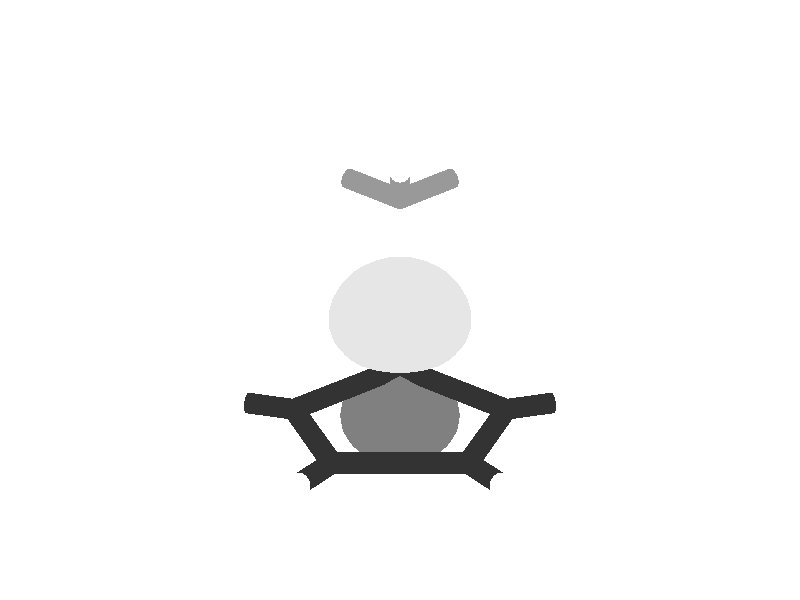 camera {
 location <0.0, -3.6, 1.8>
 look_at <0.0, 0.35, 0.0>
 sky <0.0, 0.1, 0.0>
 angle 15
}
 light_source { <0, -9, 0> color rgb<0.7, 0.7, 0.7> shadowless}
 light_source { <0, 0, 9> color rgb<0.7, 0.7, 0.7> shadowless}
 background {<1, 1, 1>}
 #declare MeshRed = texture {
 pigment { color rgb<0.9, 0.9, 0.9> }
 finish { ambient 0.2 diffuse 0.6 specular 0.9}
 }
 #declare MeshBlue = texture {
 pigment { color rgb<0.5, 0.5, 0.5> }
 finish { ambient 0.2 diffuse 0.6 specular 0.9}
 }
 #declare BSAMBI = 0.2;
 #declare BSDIFF = 0.8;
 #declare BSSPEC = 0.8;
#declare colorA = 
 texture { 
 pigment { rgb<  1.0000  0.0000  0.0000 >}
 finish {ambient BSAMBI diffuse BSDIFF specular BSSPEC}
 }
#declare colorK = 
 texture { 
 pigment { rgb<  0.6  0.6  0.6 >}
 finish {ambient BSAMBI diffuse BSDIFF specular BSSPEC}
 }
#declare colorN = 
 texture { 
 pigment { rgb<  0.2  0.2  0.2 >}
 finish {ambient BSAMBI diffuse BSDIFF specular BSSPEC}
 }
#declare colorO = 
 texture { 
 pigment { rgb<  1.0  1.0  1.0 >}
 finish {ambient BSAMBI diffuse BSDIFF specular BSSPEC}
 }
 # declare molecule = union { 
 mesh {
 smooth_triangle {
< -0.016667,  0.100000, -0.134086>, < -0.348068, -0.312694, -0.883782>,
< -0.016667,  0.098274, -0.133333>, < -0.347576, -0.323046, -0.880246>,
< -0.019036,  0.100000, -0.133333>, < -0.369411, -0.310768, -0.875762>
 }
 smooth_triangle {
< -0.016667,  0.100000, -0.134086>, < -0.348068, -0.312694, -0.883782>,
<  0.000000,  0.100000, -0.135879>, < -0.178069, -0.325185, -0.928733>,
<  0.000000,  0.094150, -0.133333>, < -0.177097, -0.360969, -0.915608>
 }
 smooth_triangle {
< -0.016667,  0.098274, -0.133333>, < -0.347576, -0.323046, -0.880246>,
< -0.016667,  0.100000, -0.134086>, < -0.348068, -0.312694, -0.883782>,
<  0.000000,  0.094150, -0.133333>, < -0.177097, -0.360969, -0.915608>
 }
 smooth_triangle {
<  0.000000,  0.100000, -0.135879>, < -0.178069, -0.325185, -0.928733>,
<  0.016667,  0.100000, -0.134086>, <  0.000000, -0.330740, -0.943722>,
<  0.016667,  0.098274, -0.133333>, <  0.000000, -0.341210, -0.939987>
 }
 smooth_triangle {
<  0.000000,  0.094150, -0.133333>, < -0.177097, -0.360969, -0.915608>,
<  0.000000,  0.100000, -0.135879>, < -0.178069, -0.325185, -0.928733>,
<  0.016667,  0.098274, -0.133333>, <  0.000000, -0.341210, -0.939987>
 }
 smooth_triangle {
<  0.016667,  0.098274, -0.133333>, <  0.000000, -0.341210, -0.939987>,
<  0.016667,  0.100000, -0.134086>, <  0.000000, -0.330740, -0.943722>,
<  0.019036,  0.100000, -0.133333>, <  0.025380, -0.331116, -0.943249>
 }
 smooth_triangle {
< -0.033333,  0.116667, -0.133897>, < -0.524825, -0.203622, -0.826497>,
< -0.033333,  0.114888, -0.133333>, < -0.523645, -0.212752, -0.824944>,
< -0.034385,  0.116667, -0.133333>, < -0.533696, -0.202160, -0.821158>
 }
 smooth_triangle {
< -0.019036,  0.100000, -0.133333>, < -0.369411, -0.310768, -0.875762>,
< -0.033333,  0.114888, -0.133333>, < -0.523645, -0.212752, -0.824944>,
< -0.033333,  0.116667, -0.133897>, < -0.524825, -0.203622, -0.826497>
 }
 smooth_triangle {
< -0.019036,  0.100000, -0.133333>, < -0.369411, -0.310768, -0.875762>,
< -0.033333,  0.116667, -0.133897>, < -0.524825, -0.203622, -0.826497>,
< -0.016667,  0.100000, -0.134086>, < -0.348068, -0.312694, -0.883782>
 }
 smooth_triangle {
< -0.016667,  0.100000, -0.134086>, < -0.348068, -0.312694, -0.883782>,
< -0.033333,  0.116667, -0.133897>, < -0.524825, -0.203622, -0.826497>,
< -0.016667,  0.116667, -0.139339>, < -0.358226, -0.226227, -0.905812>
 }
 smooth_triangle {
<  0.000000,  0.100000, -0.135879>, < -0.178069, -0.325185, -0.928733>,
< -0.016667,  0.100000, -0.134086>, < -0.348068, -0.312694, -0.883782>,
<  0.000000,  0.116667, -0.141025>, < -0.183287, -0.240470, -0.953195>
 }
 smooth_triangle {
<  0.000000,  0.116667, -0.141025>, < -0.183287, -0.240470, -0.953195>,
< -0.016667,  0.100000, -0.134086>, < -0.348068, -0.312694, -0.883782>,
< -0.016667,  0.116667, -0.139339>, < -0.358226, -0.226227, -0.905812>
 }
 smooth_triangle {
<  0.016667,  0.100000, -0.134086>, <  0.000000, -0.330740, -0.943722>,
<  0.000000,  0.100000, -0.135879>, < -0.178069, -0.325185, -0.928733>,
<  0.016667,  0.116667, -0.139339>, <  0.000000, -0.245714, -0.969342>
 }
 smooth_triangle {
<  0.016667,  0.116667, -0.139339>, <  0.000000, -0.245714, -0.969342>,
<  0.000000,  0.100000, -0.135879>, < -0.178069, -0.325185, -0.928733>,
<  0.000000,  0.116667, -0.141025>, < -0.183287, -0.240470, -0.953195>
 }
 smooth_triangle {
<  0.033333,  0.114888, -0.133333>, <  0.193571, -0.249645, -0.948793>,
<  0.019036,  0.100000, -0.133333>, <  0.025380, -0.331116, -0.943249>,
<  0.016667,  0.100000, -0.134086>, <  0.000000, -0.330740, -0.943722>
 }
 smooth_triangle {
<  0.033333,  0.114888, -0.133333>, <  0.193571, -0.249645, -0.948793>,
<  0.016667,  0.100000, -0.134086>, <  0.000000, -0.330740, -0.943722>,
<  0.033333,  0.116667, -0.133897>, <  0.194148, -0.240640, -0.950999>
 }
 smooth_triangle {
<  0.033333,  0.116667, -0.133897>, <  0.194148, -0.240640, -0.950999>,
<  0.016667,  0.100000, -0.134086>, <  0.000000, -0.330740, -0.943722>,
<  0.016667,  0.116667, -0.139339>, <  0.000000, -0.245714, -0.969342>
 }
 smooth_triangle {
<  0.033333,  0.114888, -0.133333>, <  0.193571, -0.249645, -0.948793>,
<  0.033333,  0.116667, -0.133897>, <  0.194148, -0.240640, -0.950999>,
<  0.034385,  0.116667, -0.133333>, <  0.205878, -0.239958, -0.948701>
 }
 smooth_triangle {
< -0.033333,  0.133333, -0.137525>, < -0.543287, -0.129870, -0.829442>,
< -0.033333,  0.116667, -0.133897>, < -0.524825, -0.203622, -0.826497>,
< -0.034385,  0.116667, -0.133333>, < -0.533696, -0.202160, -0.821158>
 }
 smooth_triangle {
< -0.040784,  0.133333, -0.133333>, < -0.610912, -0.116195, -0.783126>,
< -0.033333,  0.133333, -0.137525>, < -0.543287, -0.129870, -0.829442>,
< -0.034385,  0.116667, -0.133333>, < -0.533696, -0.202160, -0.821158>
 }
 smooth_triangle {
< -0.016667,  0.116667, -0.139339>, < -0.358226, -0.226227, -0.905812>,
< -0.033333,  0.116667, -0.133897>, < -0.524825, -0.203622, -0.826497>,
< -0.016667,  0.133333, -0.142892>, < -0.370645, -0.157147, -0.915384>
 }
 smooth_triangle {
< -0.016667,  0.133333, -0.142892>, < -0.370645, -0.157147, -0.915384>,
< -0.033333,  0.116667, -0.133897>, < -0.524825, -0.203622, -0.826497>,
< -0.033333,  0.133333, -0.137525>, < -0.543287, -0.129870, -0.829442>
 }
 smooth_triangle {
<  0.000000,  0.116667, -0.141025>, < -0.183287, -0.240470, -0.953195>,
< -0.016667,  0.116667, -0.139339>, < -0.358226, -0.226227, -0.905812>,
<  0.000000,  0.133333, -0.144549>, < -0.189861, -0.174742, -0.966136>
 }
 smooth_triangle {
<  0.000000,  0.133333, -0.144549>, < -0.189861, -0.174742, -0.966136>,
< -0.016667,  0.116667, -0.139339>, < -0.358226, -0.226227, -0.905812>,
< -0.016667,  0.133333, -0.142892>, < -0.370645, -0.157147, -0.915384>
 }
 smooth_triangle {
<  0.016667,  0.116667, -0.139339>, <  0.000000, -0.245714, -0.969342>,
<  0.000000,  0.116667, -0.141025>, < -0.183287, -0.240470, -0.953195>,
<  0.016667,  0.133333, -0.142892>, <  0.000000, -0.181387, -0.983412>
 }
 smooth_triangle {
<  0.016667,  0.133333, -0.142892>, <  0.000000, -0.181387, -0.983412>,
<  0.000000,  0.116667, -0.141025>, < -0.183287, -0.240470, -0.953195>,
<  0.000000,  0.133333, -0.144549>, < -0.189861, -0.174742, -0.966136>
 }
 smooth_triangle {
<  0.033333,  0.116667, -0.133897>, <  0.194148, -0.240640, -0.950999>,
<  0.016667,  0.116667, -0.139339>, <  0.000000, -0.245714, -0.969342>,
<  0.033333,  0.133333, -0.137525>, <  0.203746, -0.174650, -0.963320>
 }
 smooth_triangle {
<  0.033333,  0.133333, -0.137525>, <  0.203746, -0.174650, -0.963320>,
<  0.016667,  0.116667, -0.139339>, <  0.000000, -0.245714, -0.969342>,
<  0.016667,  0.133333, -0.142892>, <  0.000000, -0.181387, -0.983412>
 }
 smooth_triangle {
<  0.040784,  0.133333, -0.133333>, <  0.295293, -0.166330, -0.940817>,
<  0.034385,  0.116667, -0.133333>, <  0.205878, -0.239958, -0.948701>,
<  0.033333,  0.116667, -0.133897>, <  0.194148, -0.240640, -0.950999>
 }
 smooth_triangle {
<  0.033333,  0.133333, -0.137525>, <  0.203746, -0.174650, -0.963320>,
<  0.040784,  0.133333, -0.133333>, <  0.295293, -0.166330, -0.940817>,
<  0.033333,  0.116667, -0.133897>, <  0.194148, -0.240640, -0.950999>
 }
 smooth_triangle {
< -0.033333,  0.150000, -0.139830>, < -0.564716, -0.063276, -0.822856>,
< -0.033333,  0.133333, -0.137525>, < -0.543287, -0.129870, -0.829442>,
< -0.040784,  0.133333, -0.133333>, < -0.610912, -0.116195, -0.783126>
 }
 smooth_triangle {
< -0.044213,  0.150000, -0.133333>, < -0.668120, -0.039830, -0.742987>,
< -0.033333,  0.150000, -0.139830>, < -0.564716, -0.063276, -0.822856>,
< -0.040784,  0.133333, -0.133333>, < -0.610912, -0.116195, -0.783126>
 }
 smooth_triangle {
< -0.016667,  0.133333, -0.142892>, < -0.370645, -0.157147, -0.915384>,
< -0.033333,  0.133333, -0.137525>, < -0.543287, -0.129870, -0.829442>,
< -0.016667,  0.150000, -0.145309>, < -0.385225, -0.094920, -0.917928>
 }
 smooth_triangle {
< -0.016667,  0.150000, -0.145309>, < -0.385225, -0.094920, -0.917928>,
< -0.033333,  0.133333, -0.137525>, < -0.543287, -0.129870, -0.829442>,
< -0.033333,  0.150000, -0.139830>, < -0.564716, -0.063276, -0.822856>
 }
 smooth_triangle {
<  0.000000,  0.133333, -0.144549>, < -0.189861, -0.174742, -0.966136>,
< -0.016667,  0.133333, -0.142892>, < -0.370645, -0.157147, -0.915384>,
<  0.000000,  0.150000, -0.146990>, < -0.197472, -0.116006, -0.973421>
 }
 smooth_triangle {
<  0.000000,  0.150000, -0.146990>, < -0.197472, -0.116006, -0.973421>,
< -0.016667,  0.133333, -0.142892>, < -0.370645, -0.157147, -0.915384>,
< -0.016667,  0.150000, -0.145309>, < -0.385225, -0.094920, -0.917928>
 }
 smooth_triangle {
<  0.016667,  0.133333, -0.142892>, <  0.000000, -0.181387, -0.983412>,
<  0.000000,  0.133333, -0.144549>, < -0.189861, -0.174742, -0.966136>,
<  0.016667,  0.150000, -0.145309>, <  0.000000, -0.126506, -0.991966>
 }
 smooth_triangle {
<  0.016667,  0.150000, -0.145309>, <  0.000000, -0.126506, -0.991966>,
<  0.000000,  0.133333, -0.144549>, < -0.189861, -0.174742, -0.966136>,
<  0.000000,  0.150000, -0.146990>, < -0.197472, -0.116006, -0.973421>
 }
 smooth_triangle {
<  0.033333,  0.133333, -0.137525>, <  0.203746, -0.174650, -0.963320>,
<  0.016667,  0.133333, -0.142892>, <  0.000000, -0.181387, -0.983412>,
<  0.033333,  0.150000, -0.139830>, <  0.215464, -0.122144, -0.968843>
 }
 smooth_triangle {
<  0.033333,  0.150000, -0.139830>, <  0.215464, -0.122144, -0.968843>,
<  0.016667,  0.133333, -0.142892>, <  0.000000, -0.181387, -0.983412>,
<  0.016667,  0.150000, -0.145309>, <  0.000000, -0.126506, -0.991966>
 }
 smooth_triangle {
<  0.044213,  0.150000, -0.133333>, <  0.361343, -0.107064, -0.926266>,
<  0.040784,  0.133333, -0.133333>, <  0.295293, -0.166330, -0.940817>,
<  0.033333,  0.133333, -0.137525>, <  0.203746, -0.174650, -0.963320>
 }
 smooth_triangle {
<  0.033333,  0.150000, -0.139830>, <  0.215464, -0.122144, -0.968843>,
<  0.044213,  0.150000, -0.133333>, <  0.361343, -0.107064, -0.926266>,
<  0.033333,  0.133333, -0.137525>, <  0.203746, -0.174650, -0.963320>
 }
 smooth_triangle {
< -0.033333,  0.166667, -0.141033>, < -0.587677,  0.009218, -0.809043>,
< -0.033333,  0.150000, -0.139830>, < -0.564716, -0.063276, -0.822856>,
< -0.044213,  0.150000, -0.133333>, < -0.668120, -0.039830, -0.742987>
 }
 smooth_triangle {
< -0.045412,  0.166667, -0.133333>, < -0.705656,  0.036089, -0.707635>,
< -0.033333,  0.166667, -0.141033>, < -0.587677,  0.009218, -0.809043>,
< -0.044213,  0.150000, -0.133333>, < -0.668120, -0.039830, -0.742987>
 }
 smooth_triangle {
< -0.016667,  0.150000, -0.145309>, < -0.385225, -0.094920, -0.917928>,
< -0.033333,  0.150000, -0.139830>, < -0.564716, -0.063276, -0.822856>,
< -0.016667,  0.166667, -0.146749>, < -0.400371, -0.023536, -0.916051>
 }
 smooth_triangle {
< -0.016667,  0.166667, -0.146749>, < -0.400371, -0.023536, -0.916051>,
< -0.033333,  0.150000, -0.139830>, < -0.564716, -0.063276, -0.822856>,
< -0.033333,  0.166667, -0.141033>, < -0.587677,  0.009218, -0.809043>
 }
 smooth_triangle {
<  0.000000,  0.150000, -0.146990>, < -0.197472, -0.116006, -0.973421>,
< -0.016667,  0.150000, -0.145309>, < -0.385225, -0.094920, -0.917928>,
<  0.000000,  0.166667, -0.148472>, < -0.204836, -0.045673, -0.977730>
 }
 smooth_triangle {
<  0.000000,  0.166667, -0.148472>, < -0.204836, -0.045673, -0.977730>,
< -0.016667,  0.150000, -0.145309>, < -0.385225, -0.094920, -0.917928>,
< -0.016667,  0.166667, -0.146749>, < -0.400371, -0.023536, -0.916051>
 }
 smooth_triangle {
<  0.016667,  0.150000, -0.145309>, <  0.000000, -0.126506, -0.991966>,
<  0.000000,  0.150000, -0.146990>, < -0.197472, -0.116006, -0.973421>,
<  0.016667,  0.166667, -0.146749>, <  0.000000, -0.060770, -0.998152>
 }
 smooth_triangle {
<  0.016667,  0.166667, -0.146749>, <  0.000000, -0.060770, -0.998152>,
<  0.000000,  0.150000, -0.146990>, < -0.197472, -0.116006, -0.973421>,
<  0.000000,  0.166667, -0.148472>, < -0.204836, -0.045673, -0.977730>
 }
 smooth_triangle {
<  0.033333,  0.150000, -0.139830>, <  0.215464, -0.122144, -0.968843>,
<  0.016667,  0.150000, -0.145309>, <  0.000000, -0.126506, -0.991966>,
<  0.033333,  0.166667, -0.141033>, <  0.228164, -0.063078, -0.971577>
 }
 smooth_triangle {
<  0.033333,  0.166667, -0.141033>, <  0.228164, -0.063078, -0.971577>,
<  0.016667,  0.150000, -0.145309>, <  0.000000, -0.126506, -0.991966>,
<  0.016667,  0.166667, -0.146749>, <  0.000000, -0.060770, -0.998152>
 }
 smooth_triangle {
<  0.045412,  0.166667, -0.133333>, <  0.403187, -0.047065, -0.913907>,
<  0.044213,  0.150000, -0.133333>, <  0.361343, -0.107064, -0.926266>,
<  0.033333,  0.150000, -0.139830>, <  0.215464, -0.122144, -0.968843>
 }
 smooth_triangle {
<  0.033333,  0.166667, -0.141033>, <  0.228164, -0.063078, -0.971577>,
<  0.045412,  0.166667, -0.133333>, <  0.403187, -0.047065, -0.913907>,
<  0.033333,  0.150000, -0.139830>, <  0.215464, -0.122144, -0.968843>
 }
 smooth_triangle {
< -0.033333,  0.183333, -0.140893>, < -0.610201,  0.100553, -0.785839>,
< -0.033333,  0.166667, -0.141033>, < -0.587677,  0.009218, -0.809043>,
< -0.045412,  0.166667, -0.133333>, < -0.705656,  0.036089, -0.707635>
 }
 smooth_triangle {
< -0.044487,  0.183333, -0.133333>, < -0.719859,  0.122086, -0.683299>,
< -0.033333,  0.183333, -0.140893>, < -0.610201,  0.100553, -0.785839>,
< -0.045412,  0.166667, -0.133333>, < -0.705656,  0.036089, -0.707635>
 }
 smooth_triangle {
< -0.016667,  0.166667, -0.146749>, < -0.400371, -0.023536, -0.916051>,
< -0.033333,  0.166667, -0.141033>, < -0.587677,  0.009218, -0.809043>,
< -0.016667,  0.183333, -0.146964>, < -0.415212,  0.070834, -0.906963>
 }
 smooth_triangle {
< -0.016667,  0.183333, -0.146964>, < -0.415212,  0.070834, -0.906963>,
< -0.033333,  0.166667, -0.141033>, < -0.587677,  0.009218, -0.809043>,
< -0.033333,  0.183333, -0.140893>, < -0.610201,  0.100553, -0.785839>
 }
 smooth_triangle {
<  0.000000,  0.166667, -0.148472>, < -0.204836, -0.045673, -0.977730>,
< -0.016667,  0.166667, -0.146749>, < -0.400371, -0.023536, -0.916051>,
<  0.000000,  0.183333, -0.148745>, < -0.211628,  0.050273, -0.976057>
 }
 smooth_triangle {
<  0.000000,  0.183333, -0.148745>, < -0.211628,  0.050273, -0.976057>,
< -0.016667,  0.166667, -0.146749>, < -0.400371, -0.023536, -0.916051>,
< -0.016667,  0.183333, -0.146964>, < -0.415212,  0.070834, -0.906963>
 }
 smooth_triangle {
<  0.016667,  0.166667, -0.146749>, <  0.000000, -0.060770, -0.998152>,
<  0.000000,  0.166667, -0.148472>, < -0.204836, -0.045673, -0.977730>,
<  0.016667,  0.183333, -0.146964>, <  0.000000,  0.034189, -0.999415>
 }
 smooth_triangle {
<  0.016667,  0.183333, -0.146964>, <  0.000000,  0.034189, -0.999415>,
<  0.000000,  0.166667, -0.148472>, < -0.204836, -0.045673, -0.977730>,
<  0.000000,  0.183333, -0.148745>, < -0.211628,  0.050273, -0.976057>
 }
 smooth_triangle {
<  0.033333,  0.166667, -0.141033>, <  0.228164, -0.063078, -0.971577>,
<  0.016667,  0.166667, -0.146749>, <  0.000000, -0.060770, -0.998152>,
<  0.033333,  0.183333, -0.140893>, <  0.240566,  0.028653, -0.970210>
 }
 smooth_triangle {
<  0.033333,  0.183333, -0.140893>, <  0.240566,  0.028653, -0.970210>,
<  0.016667,  0.166667, -0.146749>, <  0.000000, -0.060770, -0.998152>,
<  0.016667,  0.183333, -0.146964>, <  0.000000,  0.034189, -0.999415>
 }
 smooth_triangle {
<  0.044487,  0.183333, -0.133333>, <  0.410687,  0.040908, -0.910858>,
<  0.045412,  0.166667, -0.133333>, <  0.403187, -0.047065, -0.913907>,
<  0.033333,  0.166667, -0.141033>, <  0.228164, -0.063078, -0.971577>
 }
 smooth_triangle {
<  0.033333,  0.183333, -0.140893>, <  0.240566,  0.028653, -0.970210>,
<  0.044487,  0.183333, -0.133333>, <  0.410687,  0.040908, -0.910858>,
<  0.033333,  0.166667, -0.141033>, <  0.228164, -0.063078, -0.971577>
 }
 smooth_triangle {
< -0.033333,  0.200000, -0.138612>, < -0.631133,  0.218052, -0.744395>,
< -0.033333,  0.183333, -0.140893>, < -0.610201,  0.100553, -0.785839>,
< -0.044487,  0.183333, -0.133333>, < -0.719859,  0.122086, -0.683299>
 }
 smooth_triangle {
< -0.040765,  0.200000, -0.133333>, < -0.701909,  0.227994, -0.674791>,
< -0.033333,  0.200000, -0.138612>, < -0.631133,  0.218052, -0.744395>,
< -0.044487,  0.183333, -0.133333>, < -0.719859,  0.122086, -0.683299>
 }
 smooth_triangle {
< -0.016667,  0.183333, -0.146964>, < -0.415212,  0.070834, -0.906963>,
< -0.033333,  0.183333, -0.140893>, < -0.610201,  0.100553, -0.785839>,
< -0.016667,  0.200000, -0.145353>, < -0.431694,  0.194606, -0.880777>
 }
 smooth_triangle {
< -0.016667,  0.200000, -0.145353>, < -0.431694,  0.194606, -0.880777>,
< -0.033333,  0.183333, -0.140893>, < -0.610201,  0.100553, -0.785839>,
< -0.033333,  0.200000, -0.138612>, < -0.631133,  0.218052, -0.744395>
 }
 smooth_triangle {
<  0.000000,  0.183333, -0.148745>, < -0.211628,  0.050273, -0.976057>,
< -0.016667,  0.183333, -0.146964>, < -0.415212,  0.070834, -0.906963>,
<  0.000000,  0.200000, -0.147298>, < -0.220347,  0.177275, -0.959177>
 }
 smooth_triangle {
<  0.000000,  0.200000, -0.147298>, < -0.220347,  0.177275, -0.959177>,
< -0.016667,  0.183333, -0.146964>, < -0.415212,  0.070834, -0.906963>,
< -0.016667,  0.200000, -0.145353>, < -0.431694,  0.194606, -0.880777>
 }
 smooth_triangle {
<  0.016667,  0.183333, -0.146964>, <  0.000000,  0.034189, -0.999415>,
<  0.000000,  0.183333, -0.148745>, < -0.211628,  0.050273, -0.976057>,
<  0.016667,  0.200000, -0.145353>, <  0.000000,  0.166579, -0.986028>
 }
 smooth_triangle {
<  0.016667,  0.200000, -0.145353>, <  0.000000,  0.166579, -0.986028>,
<  0.000000,  0.183333, -0.148745>, < -0.211628,  0.050273, -0.976057>,
<  0.000000,  0.200000, -0.147298>, < -0.220347,  0.177275, -0.959177>
 }
 smooth_triangle {
<  0.033333,  0.183333, -0.140893>, <  0.240566,  0.028653, -0.970210>,
<  0.016667,  0.183333, -0.146964>, <  0.000000,  0.034189, -0.999415>,
<  0.033333,  0.200000, -0.138612>, <  0.252660,  0.168174, -0.952828>
 }
 smooth_triangle {
<  0.033333,  0.200000, -0.138612>, <  0.252660,  0.168174, -0.952828>,
<  0.016667,  0.183333, -0.146964>, <  0.000000,  0.034189, -0.999415>,
<  0.016667,  0.200000, -0.145353>, <  0.000000,  0.166579, -0.986028>
 }
 smooth_triangle {
<  0.040765,  0.200000, -0.133333>, <  0.365322,  0.176855, -0.913927>,
<  0.044487,  0.183333, -0.133333>, <  0.410687,  0.040908, -0.910858>,
<  0.033333,  0.183333, -0.140893>, <  0.240566,  0.028653, -0.970210>
 }
 smooth_triangle {
<  0.033333,  0.200000, -0.138612>, <  0.252660,  0.168174, -0.952828>,
<  0.040765,  0.200000, -0.133333>, <  0.365322,  0.176855, -0.913927>,
<  0.033333,  0.183333, -0.140893>, <  0.240566,  0.028653, -0.970210>
 }
 smooth_triangle {
< -0.033333,  0.200000, -0.138612>, < -0.631133,  0.218052, -0.744395>,
< -0.040765,  0.200000, -0.133333>, < -0.701909,  0.227994, -0.674791>,
< -0.033333,  0.214956, -0.133333>, < -0.646728,  0.347578, -0.678920>
 }
 smooth_triangle {
< -0.033333,  0.214956, -0.133333>, < -0.646728,  0.347578, -0.678920>,
< -0.032210,  0.216667, -0.133333>, < -0.632731,  0.362862, -0.684092>,
< -0.016667,  0.216667, -0.140741>, < -0.449921,  0.352453, -0.820578>
 }
 smooth_triangle {
< -0.033333,  0.214956, -0.133333>, < -0.646728,  0.347578, -0.678920>,
< -0.016667,  0.216667, -0.140741>, < -0.449921,  0.352453, -0.820578>,
< -0.033333,  0.200000, -0.138612>, < -0.631133,  0.218052, -0.744395>
 }
 smooth_triangle {
< -0.033333,  0.200000, -0.138612>, < -0.631133,  0.218052, -0.744395>,
< -0.016667,  0.216667, -0.140741>, < -0.449921,  0.352453, -0.820578>,
< -0.016667,  0.200000, -0.145353>, < -0.431694,  0.194606, -0.880777>
 }
 smooth_triangle {
<  0.000000,  0.200000, -0.147298>, < -0.220347,  0.177275, -0.959177>,
< -0.016667,  0.200000, -0.145353>, < -0.431694,  0.194606, -0.880777>,
<  0.000000,  0.216667, -0.143092>, < -0.232177,  0.344291, -0.909702>
 }
 smooth_triangle {
<  0.000000,  0.216667, -0.143092>, < -0.232177,  0.344291, -0.909702>,
< -0.016667,  0.200000, -0.145353>, < -0.431694,  0.194606, -0.880777>,
< -0.016667,  0.216667, -0.140741>, < -0.449921,  0.352453, -0.820578>
 }
 smooth_triangle {
<  0.016667,  0.200000, -0.145353>, <  0.000000,  0.166579, -0.986028>,
<  0.000000,  0.200000, -0.147298>, < -0.220347,  0.177275, -0.959177>,
<  0.016667,  0.216667, -0.140741>, <  0.000000,  0.345391, -0.938459>
 }
 smooth_triangle {
<  0.016667,  0.216667, -0.140741>, <  0.000000,  0.345391, -0.938459>,
<  0.000000,  0.200000, -0.147298>, < -0.220347,  0.177275, -0.959177>,
<  0.000000,  0.216667, -0.143092>, < -0.232177,  0.344291, -0.909702>
 }
 smooth_triangle {
<  0.032210,  0.216667, -0.133333>, <  0.243263,  0.358709, -0.901194>,
<  0.033333,  0.214956, -0.133333>, <  0.262526,  0.338279, -0.903685>,
<  0.033333,  0.200000, -0.138612>, <  0.252660,  0.168174, -0.952828>
 }
 smooth_triangle {
<  0.032210,  0.216667, -0.133333>, <  0.243263,  0.358709, -0.901194>,
<  0.033333,  0.200000, -0.138612>, <  0.252660,  0.168174, -0.952828>,
<  0.016667,  0.216667, -0.140741>, <  0.000000,  0.345391, -0.938459>
 }
 smooth_triangle {
<  0.016667,  0.216667, -0.140741>, <  0.000000,  0.345391, -0.938459>,
<  0.033333,  0.200000, -0.138612>, <  0.252660,  0.168174, -0.952828>,
<  0.016667,  0.200000, -0.145353>, <  0.000000,  0.166579, -0.986028>
 }
 smooth_triangle {
<  0.040765,  0.200000, -0.133333>, <  0.365322,  0.176855, -0.913927>,
<  0.033333,  0.200000, -0.138612>, <  0.252660,  0.168174, -0.952828>,
<  0.033333,  0.214956, -0.133333>, <  0.262526,  0.338279, -0.903685>
 }
 smooth_triangle {
< -0.016667,  0.216667, -0.140741>, < -0.449921,  0.352453, -0.820578>,
< -0.032210,  0.216667, -0.133333>, < -0.632731,  0.362862, -0.684092>,
< -0.016667,  0.229601, -0.133333>, < -0.461139,  0.495280, -0.736240>
 }
 smooth_triangle {
< -0.016667,  0.229601, -0.133333>, < -0.461139,  0.495280, -0.736240>,
< -0.002590,  0.233333, -0.133333>, < -0.271399,  0.553899, -0.787108>,
<  0.000000,  0.233333, -0.133785>, < -0.240460,  0.553450, -0.797416>
 }
 smooth_triangle {
< -0.016667,  0.229601, -0.133333>, < -0.461139,  0.495280, -0.736240>,
<  0.000000,  0.233333, -0.133785>, < -0.240460,  0.553450, -0.797416>,
< -0.016667,  0.216667, -0.140741>, < -0.449921,  0.352453, -0.820578>
 }
 smooth_triangle {
< -0.016667,  0.216667, -0.140741>, < -0.449921,  0.352453, -0.820578>,
<  0.000000,  0.233333, -0.133785>, < -0.240460,  0.553450, -0.797416>,
<  0.000000,  0.216667, -0.143092>, < -0.232177,  0.344291, -0.909702>
 }
 smooth_triangle {
<  0.002590,  0.233333, -0.133333>, < -0.203041,  0.558096, -0.804552>,
<  0.016667,  0.229601, -0.133333>, <  0.000000,  0.512744, -0.858541>,
<  0.016667,  0.216667, -0.140741>, <  0.000000,  0.345391, -0.938459>
 }
 smooth_triangle {
<  0.002590,  0.233333, -0.133333>, < -0.203041,  0.558096, -0.804552>,
<  0.016667,  0.216667, -0.140741>, <  0.000000,  0.345391, -0.938459>,
<  0.000000,  0.233333, -0.133785>, < -0.240460,  0.553450, -0.797416>
 }
 smooth_triangle {
<  0.000000,  0.233333, -0.133785>, < -0.240460,  0.553450, -0.797416>,
<  0.016667,  0.216667, -0.140741>, <  0.000000,  0.345391, -0.938459>,
<  0.000000,  0.216667, -0.143092>, < -0.232177,  0.344291, -0.909702>
 }
 smooth_triangle {
<  0.032210,  0.216667, -0.133333>, <  0.243263,  0.358709, -0.901194>,
<  0.016667,  0.216667, -0.140741>, <  0.000000,  0.345391, -0.938459>,
<  0.016667,  0.229601, -0.133333>, <  0.000000,  0.512744, -0.858541>
 }
 smooth_triangle {
<  0.000000,  0.233333, -0.133785>, < -0.240460,  0.553450, -0.797416>,
< -0.002590,  0.233333, -0.133333>, < -0.271399,  0.553899, -0.787108>,
<  0.000000,  0.233884, -0.133333>, < -0.240766,  0.559431, -0.793139>
 }
 smooth_triangle {
<  0.002590,  0.233333, -0.133333>, < -0.203041,  0.558096, -0.804552>,
<  0.000000,  0.233333, -0.133785>, < -0.240460,  0.553450, -0.797416>,
<  0.000000,  0.233884, -0.133333>, < -0.240766,  0.559431, -0.793139>
 }
 smooth_triangle {
< -0.016667,  0.066667, -0.116992>, < -0.343930, -0.561358, -0.752721>,
< -0.016667,  0.066270, -0.116667>, < -0.343893, -0.564519, -0.750371>,
< -0.017591,  0.066667, -0.116667>, < -0.351986, -0.560830, -0.749383>
 }
 smooth_triangle {
< -0.016667,  0.066667, -0.116992>, < -0.343930, -0.561358, -0.752721>,
<  0.000000,  0.066667, -0.119003>, < -0.176298, -0.576051, -0.798175>,
<  0.000000,  0.063805, -0.116667>, < -0.176238, -0.599833, -0.780475>
 }
 smooth_triangle {
< -0.016667,  0.066270, -0.116667>, < -0.343893, -0.564519, -0.750371>,
< -0.016667,  0.066667, -0.116992>, < -0.343930, -0.561358, -0.752721>,
<  0.000000,  0.063805, -0.116667>, < -0.176238, -0.599833, -0.780475>
 }
 smooth_triangle {
<  0.000000,  0.066667, -0.119003>, < -0.176298, -0.576051, -0.798175>,
<  0.016667,  0.066667, -0.116992>, <  0.000000, -0.587240, -0.809413>,
<  0.016667,  0.066270, -0.116667>, <  0.000000, -0.590539, -0.807009>
 }
 smooth_triangle {
<  0.000000,  0.063805, -0.116667>, < -0.176238, -0.599833, -0.780475>,
<  0.000000,  0.066667, -0.119003>, < -0.176298, -0.576051, -0.798175>,
<  0.016667,  0.066270, -0.116667>, <  0.000000, -0.590539, -0.807009>
 }
 smooth_triangle {
<  0.016667,  0.066270, -0.116667>, <  0.000000, -0.590539, -0.807009>,
<  0.016667,  0.066667, -0.116992>, <  0.000000, -0.587240, -0.809413>,
<  0.017591,  0.066667, -0.116667>, <  0.009747, -0.588101, -0.808729>
 }
 smooth_triangle {
< -0.033333,  0.083333, -0.121929>, < -0.513455, -0.407209, -0.755344>,
< -0.033333,  0.075013, -0.116667>, < -0.511082, -0.470878, -0.719076>,
< -0.042382,  0.083333, -0.116667>, < -0.594088, -0.395589, -0.700406>
 }
 smooth_triangle {
< -0.017591,  0.066667, -0.116667>, < -0.351986, -0.560830, -0.749383>,
< -0.033333,  0.075013, -0.116667>, < -0.511082, -0.470878, -0.719076>,
< -0.033333,  0.083333, -0.121929>, < -0.513455, -0.407209, -0.755344>
 }
 smooth_triangle {
< -0.017591,  0.066667, -0.116667>, < -0.351986, -0.560830, -0.749383>,
< -0.033333,  0.083333, -0.121929>, < -0.513455, -0.407209, -0.755344>,
< -0.016667,  0.066667, -0.116992>, < -0.343930, -0.561358, -0.752721>
 }
 smooth_triangle {
< -0.016667,  0.066667, -0.116992>, < -0.343930, -0.561358, -0.752721>,
< -0.033333,  0.083333, -0.121929>, < -0.513455, -0.407209, -0.755344>,
< -0.016667,  0.083333, -0.127360>, < -0.347525, -0.424763, -0.835944>
 }
 smooth_triangle {
<  0.000000,  0.066667, -0.119003>, < -0.176298, -0.576051, -0.798175>,
< -0.016667,  0.066667, -0.116992>, < -0.343930, -0.561358, -0.752721>,
<  0.000000,  0.083333, -0.129031>, < -0.177020, -0.436533, -0.882101>
 }
 smooth_triangle {
<  0.000000,  0.083333, -0.129031>, < -0.177020, -0.436533, -0.882101>,
< -0.016667,  0.066667, -0.116992>, < -0.343930, -0.561358, -0.752721>,
< -0.016667,  0.083333, -0.127360>, < -0.347525, -0.424763, -0.835944>
 }
 smooth_triangle {
<  0.016667,  0.066667, -0.116992>, <  0.000000, -0.587240, -0.809413>,
<  0.000000,  0.066667, -0.119003>, < -0.176298, -0.576051, -0.798175>,
<  0.016667,  0.083333, -0.127360>, <  0.000000, -0.445088, -0.895487>
 }
 smooth_triangle {
<  0.016667,  0.083333, -0.127360>, <  0.000000, -0.445088, -0.895487>,
<  0.000000,  0.066667, -0.119003>, < -0.176298, -0.576051, -0.798175>,
<  0.000000,  0.083333, -0.129031>, < -0.177020, -0.436533, -0.882101>
 }
 smooth_triangle {
<  0.033333,  0.075013, -0.116667>, <  0.188958, -0.518400, -0.834000>,
<  0.017591,  0.066667, -0.116667>, <  0.009747, -0.588101, -0.808729>,
<  0.016667,  0.066667, -0.116992>, <  0.000000, -0.587240, -0.809413>
 }
 smooth_triangle {
<  0.033333,  0.075013, -0.116667>, <  0.188958, -0.518400, -0.834000>,
<  0.016667,  0.066667, -0.116992>, <  0.000000, -0.587240, -0.809413>,
<  0.033333,  0.083333, -0.121929>, <  0.189280, -0.449569, -0.872961>
 }
 smooth_triangle {
<  0.033333,  0.083333, -0.121929>, <  0.189280, -0.449569, -0.872961>,
<  0.016667,  0.066667, -0.116992>, <  0.000000, -0.587240, -0.809413>,
<  0.016667,  0.083333, -0.127360>, <  0.000000, -0.445088, -0.895487>
 }
 smooth_triangle {
<  0.033333,  0.075013, -0.116667>, <  0.188958, -0.518400, -0.834000>,
<  0.033333,  0.083333, -0.121929>, <  0.189280, -0.449569, -0.872961>,
<  0.042382,  0.083333, -0.116667>, <  0.294180, -0.450021, -0.843172>
 }
 smooth_triangle {
< -0.050000,  0.100000, -0.119607>, < -0.683150, -0.263392, -0.681125>,
< -0.050000,  0.093691, -0.116667>, < -0.679932, -0.305062, -0.666805>,
< -0.053564,  0.100000, -0.116667>, < -0.712112, -0.256555, -0.653510>
 }
 smooth_triangle {
< -0.042382,  0.083333, -0.116667>, < -0.594088, -0.395589, -0.700406>,
< -0.050000,  0.093691, -0.116667>, < -0.679932, -0.305062, -0.666805>,
< -0.050000,  0.100000, -0.119607>, < -0.683150, -0.263392, -0.681125>
 }
 smooth_triangle {
< -0.042382,  0.083333, -0.116667>, < -0.594088, -0.395589, -0.700406>,
< -0.050000,  0.100000, -0.119607>, < -0.683150, -0.263392, -0.681125>,
< -0.033333,  0.083333, -0.121929>, < -0.513455, -0.407209, -0.755344>
 }
 smooth_triangle {
< -0.033333,  0.083333, -0.121929>, < -0.513455, -0.407209, -0.755344>,
< -0.050000,  0.100000, -0.119607>, < -0.683150, -0.263392, -0.681125>,
< -0.033333,  0.100000, -0.129117>, < -0.518366, -0.293212, -0.803321>
 }
 smooth_triangle {
< -0.016667,  0.098274, -0.133333>, < -0.347576, -0.323046, -0.880246>,
< -0.033333,  0.100000, -0.129117>, < -0.518366, -0.293212, -0.803321>,
< -0.019036,  0.100000, -0.133333>, < -0.369411, -0.310768, -0.875762>
 }
 smooth_triangle {
< -0.016667,  0.098274, -0.133333>, < -0.347576, -0.323046, -0.880246>,
< -0.016667,  0.083333, -0.127360>, < -0.347525, -0.424763, -0.835944>,
< -0.033333,  0.100000, -0.129117>, < -0.518366, -0.293212, -0.803321>
 }
 smooth_triangle {
< -0.016667,  0.083333, -0.127360>, < -0.347525, -0.424763, -0.835944>,
< -0.033333,  0.083333, -0.121929>, < -0.513455, -0.407209, -0.755344>,
< -0.033333,  0.100000, -0.129117>, < -0.518366, -0.293212, -0.803321>
 }
 smooth_triangle {
<  0.000000,  0.094150, -0.133333>, < -0.177097, -0.360969, -0.915608>,
< -0.016667,  0.083333, -0.127360>, < -0.347525, -0.424763, -0.835944>,
< -0.016667,  0.098274, -0.133333>, < -0.347576, -0.323046, -0.880246>
 }
 smooth_triangle {
<  0.000000,  0.083333, -0.129031>, < -0.177020, -0.436533, -0.882101>,
< -0.016667,  0.083333, -0.127360>, < -0.347525, -0.424763, -0.835944>,
<  0.000000,  0.094150, -0.133333>, < -0.177097, -0.360969, -0.915608>
 }
 smooth_triangle {
<  0.016667,  0.098274, -0.133333>, <  0.000000, -0.341210, -0.939987>,
<  0.000000,  0.083333, -0.129031>, < -0.177020, -0.436533, -0.882101>,
<  0.000000,  0.094150, -0.133333>, < -0.177097, -0.360969, -0.915608>
 }
 smooth_triangle {
<  0.016667,  0.083333, -0.127360>, <  0.000000, -0.445088, -0.895487>,
<  0.000000,  0.083333, -0.129031>, < -0.177020, -0.436533, -0.882101>,
<  0.016667,  0.098274, -0.133333>, <  0.000000, -0.341210, -0.939987>
 }
 smooth_triangle {
<  0.019036,  0.100000, -0.133333>, <  0.025380, -0.331116, -0.943249>,
<  0.016667,  0.083333, -0.127360>, <  0.000000, -0.445088, -0.895487>,
<  0.016667,  0.098274, -0.133333>, <  0.000000, -0.341210, -0.939987>
 }
 smooth_triangle {
<  0.019036,  0.100000, -0.133333>, <  0.025380, -0.331116, -0.943249>,
<  0.033333,  0.100000, -0.129117>, <  0.190901, -0.329434, -0.924678>,
<  0.016667,  0.083333, -0.127360>, <  0.000000, -0.445088, -0.895487>
 }
 smooth_triangle {
<  0.033333,  0.100000, -0.129117>, <  0.190901, -0.329434, -0.924678>,
<  0.033333,  0.083333, -0.121929>, <  0.189280, -0.449569, -0.872961>,
<  0.016667,  0.083333, -0.127360>, <  0.000000, -0.445088, -0.895487>
 }
 smooth_triangle {
<  0.050000,  0.093691, -0.116667>, <  0.399383, -0.363847, -0.841492>,
<  0.042382,  0.083333, -0.116667>, <  0.294180, -0.450021, -0.843172>,
<  0.033333,  0.083333, -0.121929>, <  0.189280, -0.449569, -0.872961>
 }
 smooth_triangle {
<  0.050000,  0.093691, -0.116667>, <  0.399383, -0.363847, -0.841492>,
<  0.033333,  0.083333, -0.121929>, <  0.189280, -0.449569, -0.872961>,
<  0.050000,  0.100000, -0.119607>, <  0.401246, -0.318101, -0.858961>
 }
 smooth_triangle {
<  0.050000,  0.100000, -0.119607>, <  0.401246, -0.318101, -0.858961>,
<  0.033333,  0.083333, -0.121929>, <  0.189280, -0.449569, -0.872961>,
<  0.033333,  0.100000, -0.129117>, <  0.190901, -0.329434, -0.924678>
 }
 smooth_triangle {
<  0.050000,  0.093691, -0.116667>, <  0.399383, -0.363847, -0.841492>,
<  0.050000,  0.100000, -0.119607>, <  0.401246, -0.318101, -0.858961>,
<  0.053564,  0.100000, -0.116667>, <  0.443665, -0.314525, -0.839187>
 }
 smooth_triangle {
< -0.050000,  0.116667, -0.124701>, < -0.696939, -0.167417, -0.697315>,
< -0.050000,  0.100000, -0.119607>, < -0.683150, -0.263392, -0.681125>,
< -0.053564,  0.100000, -0.116667>, < -0.712112, -0.256555, -0.653510>
 }
 smooth_triangle {
< -0.059286,  0.116667, -0.116667>, < -0.778741, -0.143815, -0.610638>,
< -0.050000,  0.116667, -0.124701>, < -0.696939, -0.167417, -0.697315>,
< -0.053564,  0.100000, -0.116667>, < -0.712112, -0.256555, -0.653510>
 }
 smooth_triangle {
< -0.033333,  0.114888, -0.133333>, < -0.523645, -0.212752, -0.824944>,
< -0.050000,  0.116667, -0.124701>, < -0.696939, -0.167417, -0.697315>,
< -0.034385,  0.116667, -0.133333>, < -0.533696, -0.202160, -0.821158>
 }
 smooth_triangle {
< -0.033333,  0.114888, -0.133333>, < -0.523645, -0.212752, -0.824944>,
< -0.033333,  0.100000, -0.129117>, < -0.518366, -0.293212, -0.803321>,
< -0.050000,  0.116667, -0.124701>, < -0.696939, -0.167417, -0.697315>
 }
 smooth_triangle {
< -0.033333,  0.100000, -0.129117>, < -0.518366, -0.293212, -0.803321>,
< -0.050000,  0.100000, -0.119607>, < -0.683150, -0.263392, -0.681125>,
< -0.050000,  0.116667, -0.124701>, < -0.696939, -0.167417, -0.697315>
 }
 smooth_triangle {
< -0.019036,  0.100000, -0.133333>, < -0.369411, -0.310768, -0.875762>,
< -0.033333,  0.100000, -0.129117>, < -0.518366, -0.293212, -0.803321>,
< -0.033333,  0.114888, -0.133333>, < -0.523645, -0.212752, -0.824944>
 }
 smooth_triangle {
<  0.019036,  0.100000, -0.133333>, <  0.025380, -0.331116, -0.943249>,
<  0.033333,  0.114888, -0.133333>, <  0.193571, -0.249645, -0.948793>,
<  0.033333,  0.100000, -0.129117>, <  0.190901, -0.329434, -0.924678>
 }
 smooth_triangle {
<  0.034385,  0.116667, -0.133333>, <  0.205878, -0.239958, -0.948701>,
<  0.033333,  0.100000, -0.129117>, <  0.190901, -0.329434, -0.924678>,
<  0.033333,  0.114888, -0.133333>, <  0.193571, -0.249645, -0.948793>
 }
 smooth_triangle {
<  0.034385,  0.116667, -0.133333>, <  0.205878, -0.239958, -0.948701>,
<  0.050000,  0.116667, -0.124701>, <  0.413406, -0.218666, -0.883901>,
<  0.033333,  0.100000, -0.129117>, <  0.190901, -0.329434, -0.924678>
 }
 smooth_triangle {
<  0.050000,  0.116667, -0.124701>, <  0.413406, -0.218666, -0.883901>,
<  0.050000,  0.100000, -0.119607>, <  0.401246, -0.318101, -0.858961>,
<  0.033333,  0.100000, -0.129117>, <  0.190901, -0.329434, -0.924678>
 }
 smooth_triangle {
<  0.059286,  0.116667, -0.116667>, <  0.536210, -0.199762, -0.820106>,
<  0.053564,  0.100000, -0.116667>, <  0.443665, -0.314525, -0.839187>,
<  0.050000,  0.100000, -0.119607>, <  0.401246, -0.318101, -0.858961>
 }
 smooth_triangle {
<  0.050000,  0.116667, -0.124701>, <  0.413406, -0.218666, -0.883901>,
<  0.059286,  0.116667, -0.116667>, <  0.536210, -0.199762, -0.820106>,
<  0.050000,  0.100000, -0.119607>, <  0.401246, -0.318101, -0.858961>
 }
 smooth_triangle {
< -0.050000,  0.133333, -0.127793>, < -0.714103, -0.088812, -0.694384>,
< -0.050000,  0.116667, -0.124701>, < -0.696939, -0.167417, -0.697315>,
< -0.059286,  0.116667, -0.116667>, < -0.778741, -0.143815, -0.610638>
 }
 smooth_triangle {
< -0.062072,  0.133333, -0.116667>, < -0.824795, -0.051381, -0.563092>,
< -0.050000,  0.133333, -0.127793>, < -0.714103, -0.088812, -0.694384>,
< -0.059286,  0.116667, -0.116667>, < -0.778741, -0.143815, -0.610638>
 }
 smooth_triangle {
< -0.034385,  0.116667, -0.133333>, < -0.533696, -0.202160, -0.821158>,
< -0.050000,  0.133333, -0.127793>, < -0.714103, -0.088812, -0.694384>,
< -0.040784,  0.133333, -0.133333>, < -0.610912, -0.116195, -0.783126>
 }
 smooth_triangle {
< -0.050000,  0.116667, -0.124701>, < -0.696939, -0.167417, -0.697315>,
< -0.050000,  0.133333, -0.127793>, < -0.714103, -0.088812, -0.694384>,
< -0.034385,  0.116667, -0.133333>, < -0.533696, -0.202160, -0.821158>
 }
 smooth_triangle {
<  0.050000,  0.116667, -0.124701>, <  0.413406, -0.218666, -0.883901>,
<  0.040784,  0.133333, -0.133333>, <  0.295293, -0.166330, -0.940817>,
<  0.050000,  0.133333, -0.127793>, <  0.431737, -0.146617, -0.890004>
 }
 smooth_triangle {
<  0.034385,  0.116667, -0.133333>, <  0.205878, -0.239958, -0.948701>,
<  0.040784,  0.133333, -0.133333>, <  0.295293, -0.166330, -0.940817>,
<  0.050000,  0.116667, -0.124701>, <  0.413406, -0.218666, -0.883901>
 }
 smooth_triangle {
<  0.062072,  0.133333, -0.116667>, <  0.605934, -0.109773, -0.787905>,
<  0.059286,  0.116667, -0.116667>, <  0.536210, -0.199762, -0.820106>,
<  0.050000,  0.116667, -0.124701>, <  0.413406, -0.218666, -0.883901>
 }
 smooth_triangle {
<  0.050000,  0.133333, -0.127793>, <  0.431737, -0.146617, -0.890004>,
<  0.062072,  0.133333, -0.116667>, <  0.605934, -0.109773, -0.787905>,
<  0.050000,  0.116667, -0.124701>, <  0.413406, -0.218666, -0.883901>
 }
 smooth_triangle {
< -0.050000,  0.150000, -0.129477>, < -0.736057, -0.019161, -0.676648>,
< -0.050000,  0.133333, -0.127793>, < -0.714103, -0.088812, -0.694384>,
< -0.062072,  0.133333, -0.116667>, < -0.824795, -0.051381, -0.563092>
 }
 smooth_triangle {
< -0.062879,  0.150000, -0.116667>, < -0.855893,  0.025426, -0.516527>,
< -0.050000,  0.150000, -0.129477>, < -0.736057, -0.019161, -0.676648>,
< -0.062072,  0.133333, -0.116667>, < -0.824795, -0.051381, -0.563092>
 }
 smooth_triangle {
< -0.040784,  0.133333, -0.133333>, < -0.610912, -0.116195, -0.783126>,
< -0.050000,  0.150000, -0.129477>, < -0.736057, -0.019161, -0.676648>,
< -0.044213,  0.150000, -0.133333>, < -0.668120, -0.039830, -0.742987>
 }
 smooth_triangle {
< -0.050000,  0.133333, -0.127793>, < -0.714103, -0.088812, -0.694384>,
< -0.050000,  0.150000, -0.129477>, < -0.736057, -0.019161, -0.676648>,
< -0.040784,  0.133333, -0.133333>, < -0.610912, -0.116195, -0.783126>
 }
 smooth_triangle {
<  0.050000,  0.133333, -0.127793>, <  0.431737, -0.146617, -0.890004>,
<  0.044213,  0.150000, -0.133333>, <  0.361343, -0.107064, -0.926266>,
<  0.050000,  0.150000, -0.129477>, <  0.458030, -0.093605, -0.883995>
 }
 smooth_triangle {
<  0.040784,  0.133333, -0.133333>, <  0.295293, -0.166330, -0.940817>,
<  0.044213,  0.150000, -0.133333>, <  0.361343, -0.107064, -0.926266>,
<  0.050000,  0.133333, -0.127793>, <  0.431737, -0.146617, -0.890004>
 }
 smooth_triangle {
<  0.062879,  0.150000, -0.116667>, <  0.660511, -0.046159, -0.749397>,
<  0.062072,  0.133333, -0.116667>, <  0.605934, -0.109773, -0.787905>,
<  0.050000,  0.133333, -0.127793>, <  0.431737, -0.146617, -0.890004>
 }
 smooth_triangle {
<  0.050000,  0.150000, -0.129477>, <  0.458030, -0.093605, -0.883995>,
<  0.062879,  0.150000, -0.116667>, <  0.660511, -0.046159, -0.749397>,
<  0.050000,  0.133333, -0.127793>, <  0.431737, -0.146617, -0.890004>
 }
 smooth_triangle {
< -0.050000,  0.166667, -0.129918>, < -0.761713,  0.053551, -0.645698>,
< -0.050000,  0.150000, -0.129477>, < -0.736057, -0.019161, -0.676648>,
< -0.062879,  0.150000, -0.116667>, < -0.855893,  0.025426, -0.516527>
 }
 smooth_triangle {
< -0.062285,  0.166667, -0.116667>, < -0.875453,  0.095509, -0.473772>,
< -0.050000,  0.166667, -0.129918>, < -0.761713,  0.053551, -0.645698>,
< -0.062879,  0.150000, -0.116667>, < -0.855893,  0.025426, -0.516527>
 }
 smooth_triangle {
< -0.044213,  0.150000, -0.133333>, < -0.668120, -0.039830, -0.742987>,
< -0.050000,  0.166667, -0.129918>, < -0.761713,  0.053551, -0.645698>,
< -0.045412,  0.166667, -0.133333>, < -0.705656,  0.036089, -0.707635>
 }
 smooth_triangle {
< -0.050000,  0.150000, -0.129477>, < -0.736057, -0.019161, -0.676648>,
< -0.050000,  0.166667, -0.129918>, < -0.761713,  0.053551, -0.645698>,
< -0.044213,  0.150000, -0.133333>, < -0.668120, -0.039830, -0.742987>
 }
 smooth_triangle {
<  0.050000,  0.150000, -0.129477>, <  0.458030, -0.093605, -0.883995>,
<  0.045412,  0.166667, -0.133333>, <  0.403187, -0.047065, -0.913907>,
<  0.050000,  0.166667, -0.129918>, <  0.492137, -0.039641, -0.869615>
 }
 smooth_triangle {
<  0.044213,  0.150000, -0.133333>, <  0.361343, -0.107064, -0.926266>,
<  0.045412,  0.166667, -0.133333>, <  0.403187, -0.047065, -0.913907>,
<  0.050000,  0.150000, -0.129477>, <  0.458030, -0.093605, -0.883995>
 }
 smooth_triangle {
<  0.062285,  0.166667, -0.116667>, <  0.702823,  0.002247, -0.711361>,
<  0.062879,  0.150000, -0.116667>, <  0.660511, -0.046159, -0.749397>,
<  0.050000,  0.150000, -0.129477>, <  0.458030, -0.093605, -0.883995>
 }
 smooth_triangle {
<  0.050000,  0.166667, -0.129918>, <  0.492137, -0.039641, -0.869615>,
<  0.062285,  0.166667, -0.116667>, <  0.702823,  0.002247, -0.711361>,
<  0.050000,  0.150000, -0.129477>, <  0.458030, -0.093605, -0.883995>
 }
 smooth_triangle {
< -0.050000,  0.183333, -0.128797>, < -0.789124,  0.140786, -0.597881>,
< -0.050000,  0.166667, -0.129918>, < -0.761713,  0.053551, -0.645698>,
< -0.062285,  0.166667, -0.116667>, < -0.875453,  0.095509, -0.473772>
 }
 smooth_triangle {
< -0.060457,  0.183333, -0.116667>, < -0.882771,  0.170176, -0.437898>,
< -0.050000,  0.183333, -0.128797>, < -0.789124,  0.140786, -0.597881>,
< -0.062285,  0.166667, -0.116667>, < -0.875453,  0.095509, -0.473772>
 }
 smooth_triangle {
< -0.045412,  0.166667, -0.133333>, < -0.705656,  0.036089, -0.707635>,
< -0.050000,  0.183333, -0.128797>, < -0.789124,  0.140786, -0.597881>,
< -0.044487,  0.183333, -0.133333>, < -0.719859,  0.122086, -0.683299>
 }
 smooth_triangle {
< -0.050000,  0.166667, -0.129918>, < -0.761713,  0.053551, -0.645698>,
< -0.050000,  0.183333, -0.128797>, < -0.789124,  0.140786, -0.597881>,
< -0.045412,  0.166667, -0.133333>, < -0.705656,  0.036089, -0.707635>
 }
 smooth_triangle {
<  0.050000,  0.166667, -0.129918>, <  0.492137, -0.039641, -0.869615>,
<  0.044487,  0.183333, -0.133333>, <  0.410687,  0.040908, -0.910858>,
<  0.050000,  0.183333, -0.128797>, <  0.534050,  0.045526, -0.844227>
 }
 smooth_triangle {
<  0.045412,  0.166667, -0.133333>, <  0.403187, -0.047065, -0.913907>,
<  0.044487,  0.183333, -0.133333>, <  0.410687,  0.040908, -0.910858>,
<  0.050000,  0.166667, -0.129918>, <  0.492137, -0.039641, -0.869615>
 }
 smooth_triangle {
<  0.060457,  0.183333, -0.116667>, <  0.724508,  0.071449, -0.685553>,
<  0.062285,  0.166667, -0.116667>, <  0.702823,  0.002247, -0.711361>,
<  0.050000,  0.166667, -0.129918>, <  0.492137, -0.039641, -0.869615>
 }
 smooth_triangle {
<  0.050000,  0.183333, -0.128797>, <  0.534050,  0.045526, -0.844227>,
<  0.060457,  0.183333, -0.116667>, <  0.724508,  0.071449, -0.685553>,
<  0.050000,  0.166667, -0.129918>, <  0.492137, -0.039641, -0.869615>
 }
 smooth_triangle {
< -0.050000,  0.200000, -0.125126>, < -0.815729,  0.249208, -0.521998>,
< -0.050000,  0.183333, -0.128797>, < -0.789124,  0.140786, -0.597881>,
< -0.060457,  0.183333, -0.116667>, < -0.882771,  0.170176, -0.437898>
 }
 smooth_triangle {
< -0.056892,  0.200000, -0.116667>, < -0.872455,  0.261331, -0.412951>,
< -0.050000,  0.200000, -0.125126>, < -0.815729,  0.249208, -0.521998>,
< -0.060457,  0.183333, -0.116667>, < -0.882771,  0.170176, -0.437898>
 }
 smooth_triangle {
< -0.044487,  0.183333, -0.133333>, < -0.719859,  0.122086, -0.683299>,
< -0.050000,  0.200000, -0.125126>, < -0.815729,  0.249208, -0.521998>,
< -0.040765,  0.200000, -0.133333>, < -0.701909,  0.227994, -0.674791>
 }
 smooth_triangle {
< -0.050000,  0.183333, -0.128797>, < -0.789124,  0.140786, -0.597881>,
< -0.050000,  0.200000, -0.125126>, < -0.815729,  0.249208, -0.521998>,
< -0.044487,  0.183333, -0.133333>, < -0.719859,  0.122086, -0.683299>
 }
 smooth_triangle {
<  0.050000,  0.183333, -0.128797>, <  0.534050,  0.045526, -0.844227>,
<  0.040765,  0.200000, -0.133333>, <  0.365322,  0.176855, -0.913927>,
<  0.050000,  0.200000, -0.125126>, <  0.583637,  0.188849, -0.789749>
 }
 smooth_triangle {
<  0.044487,  0.183333, -0.133333>, <  0.410687,  0.040908, -0.910858>,
<  0.040765,  0.200000, -0.133333>, <  0.365322,  0.176855, -0.913927>,
<  0.050000,  0.183333, -0.128797>, <  0.534050,  0.045526, -0.844227>
 }
 smooth_triangle {
<  0.056892,  0.200000, -0.116667>, <  0.706768,  0.202005, -0.677992>,
<  0.060457,  0.183333, -0.116667>, <  0.724508,  0.071449, -0.685553>,
<  0.050000,  0.183333, -0.128797>, <  0.534050,  0.045526, -0.844227>
 }
 smooth_triangle {
<  0.050000,  0.200000, -0.125126>, <  0.583637,  0.188849, -0.789749>,
<  0.056892,  0.200000, -0.116667>, <  0.706768,  0.202005, -0.677992>,
<  0.050000,  0.183333, -0.128797>, <  0.534050,  0.045526, -0.844227>
 }
 smooth_triangle {
< -0.050000,  0.216667, -0.116802>, < -0.833872,  0.378943, -0.401323>,
< -0.050000,  0.200000, -0.125126>, < -0.815729,  0.249208, -0.521998>,
< -0.056892,  0.200000, -0.116667>, < -0.872455,  0.261331, -0.412951>
 }
 smooth_triangle {
< -0.050105,  0.216667, -0.116667>, < -0.834608,  0.379003, -0.399732>,
< -0.050000,  0.216667, -0.116802>, < -0.833872,  0.378943, -0.401323>,
< -0.056892,  0.200000, -0.116667>, < -0.872455,  0.261331, -0.412951>
 }
 smooth_triangle {
< -0.040765,  0.200000, -0.133333>, < -0.701909,  0.227994, -0.674791>,
< -0.033333,  0.216667, -0.132767>, < -0.649966,  0.363670, -0.667299>,
< -0.033333,  0.214956, -0.133333>, < -0.646728,  0.347578, -0.678920>
 }
 smooth_triangle {
< -0.040765,  0.200000, -0.133333>, < -0.701909,  0.227994, -0.674791>,
< -0.050000,  0.200000, -0.125126>, < -0.815729,  0.249208, -0.521998>,
< -0.033333,  0.216667, -0.132767>, < -0.649966,  0.363670, -0.667299>
 }
 smooth_triangle {
< -0.050000,  0.200000, -0.125126>, < -0.815729,  0.249208, -0.521998>,
< -0.050000,  0.216667, -0.116802>, < -0.833872,  0.378943, -0.401323>,
< -0.033333,  0.216667, -0.132767>, < -0.649966,  0.363670, -0.667299>
 }
 smooth_triangle {
< -0.033333,  0.214956, -0.133333>, < -0.646728,  0.347578, -0.678920>,
< -0.033333,  0.216667, -0.132767>, < -0.649966,  0.363670, -0.667299>,
< -0.032210,  0.216667, -0.133333>, < -0.632731,  0.362862, -0.684092>
 }
 smooth_triangle {
<  0.033333,  0.214956, -0.133333>, <  0.262526,  0.338279, -0.903685>,
<  0.032210,  0.216667, -0.133333>, <  0.243263,  0.358709, -0.901194>,
<  0.033333,  0.216667, -0.132767>, <  0.265673,  0.360702, -0.894042>
 }
 smooth_triangle {
<  0.033333,  0.214956, -0.133333>, <  0.262526,  0.338279, -0.903685>,
<  0.050000,  0.200000, -0.125126>, <  0.583637,  0.188849, -0.789749>,
<  0.040765,  0.200000, -0.133333>, <  0.365322,  0.176855, -0.913927>
 }
 smooth_triangle {
<  0.033333,  0.214956, -0.133333>, <  0.262526,  0.338279, -0.903685>,
<  0.033333,  0.216667, -0.132767>, <  0.265673,  0.360702, -0.894042>,
<  0.050000,  0.200000, -0.125126>, <  0.583637,  0.188849, -0.789749>
 }
 smooth_triangle {
<  0.033333,  0.216667, -0.132767>, <  0.265673,  0.360702, -0.894042>,
<  0.050000,  0.216667, -0.116802>, <  0.623773,  0.401214, -0.670772>,
<  0.050000,  0.200000, -0.125126>, <  0.583637,  0.188849, -0.789749>
 }
 smooth_triangle {
<  0.050105,  0.216667, -0.116667>, <  0.625390,  0.401395, -0.669156>,
<  0.056892,  0.200000, -0.116667>, <  0.706768,  0.202005, -0.677992>,
<  0.050000,  0.200000, -0.125126>, <  0.583637,  0.188849, -0.789749>
 }
 smooth_triangle {
<  0.050000,  0.216667, -0.116802>, <  0.623773,  0.401214, -0.670772>,
<  0.050105,  0.216667, -0.116667>, <  0.625390,  0.401395, -0.669156>,
<  0.050000,  0.200000, -0.125126>, <  0.583637,  0.188849, -0.789749>
 }
 smooth_triangle {
< -0.050000,  0.216667, -0.116802>, < -0.833872,  0.378943, -0.401323>,
< -0.050105,  0.216667, -0.116667>, < -0.834608,  0.379003, -0.399732>,
< -0.050000,  0.216831, -0.116667>, < -0.834027,  0.380239, -0.399771>
 }
 smooth_triangle {
< -0.050000,  0.216831, -0.116667>, < -0.834027,  0.380239, -0.399771>,
< -0.038294,  0.233333, -0.116667>, < -0.724790,  0.542150, -0.425150>,
< -0.033333,  0.233333, -0.121588>, < -0.680141,  0.543078, -0.492417>
 }
 smooth_triangle {
< -0.050000,  0.216831, -0.116667>, < -0.834027,  0.380239, -0.399771>,
< -0.033333,  0.233333, -0.121588>, < -0.680141,  0.543078, -0.492417>,
< -0.050000,  0.216667, -0.116802>, < -0.833872,  0.378943, -0.401323>
 }
 smooth_triangle {
< -0.050000,  0.216667, -0.116802>, < -0.833872,  0.378943, -0.401323>,
< -0.033333,  0.233333, -0.121588>, < -0.680141,  0.543078, -0.492417>,
< -0.033333,  0.216667, -0.132767>, < -0.649966,  0.363670, -0.667299>
 }
 smooth_triangle {
< -0.032210,  0.216667, -0.133333>, < -0.632731,  0.362862, -0.684092>,
< -0.016667,  0.233333, -0.131139>, < -0.468804,  0.549015, -0.691957>,
< -0.016667,  0.229601, -0.133333>, < -0.461139,  0.495280, -0.736240>
 }
 smooth_triangle {
< -0.032210,  0.216667, -0.133333>, < -0.632731,  0.362862, -0.684092>,
< -0.033333,  0.216667, -0.132767>, < -0.649966,  0.363670, -0.667299>,
< -0.016667,  0.233333, -0.131139>, < -0.468804,  0.549015, -0.691957>
 }
 smooth_triangle {
< -0.033333,  0.216667, -0.132767>, < -0.649966,  0.363670, -0.667299>,
< -0.033333,  0.233333, -0.121588>, < -0.680141,  0.543078, -0.492417>,
< -0.016667,  0.233333, -0.131139>, < -0.468804,  0.549015, -0.691957>
 }
 smooth_triangle {
< -0.016667,  0.229601, -0.133333>, < -0.461139,  0.495280, -0.736240>,
< -0.016667,  0.233333, -0.131139>, < -0.468804,  0.549015, -0.691957>,
< -0.002590,  0.233333, -0.133333>, < -0.271399,  0.553899, -0.787108>
 }
 smooth_triangle {
<  0.016667,  0.229601, -0.133333>, <  0.000000,  0.512744, -0.858541>,
<  0.002590,  0.233333, -0.133333>, < -0.203041,  0.558096, -0.804552>,
<  0.016667,  0.233333, -0.131139>, <  0.000000,  0.582855, -0.812576>
 }
 smooth_triangle {
<  0.016667,  0.229601, -0.133333>, <  0.000000,  0.512744, -0.858541>,
<  0.033333,  0.216667, -0.132767>, <  0.265673,  0.360702, -0.894042>,
<  0.032210,  0.216667, -0.133333>, <  0.243263,  0.358709, -0.901194>
 }
 smooth_triangle {
<  0.016667,  0.229601, -0.133333>, <  0.000000,  0.512744, -0.858541>,
<  0.016667,  0.233333, -0.131139>, <  0.000000,  0.582855, -0.812576>,
<  0.033333,  0.216667, -0.132767>, <  0.265673,  0.360702, -0.894042>
 }
 smooth_triangle {
<  0.016667,  0.233333, -0.131139>, <  0.000000,  0.582855, -0.812576>,
<  0.033333,  0.233333, -0.121588>, <  0.296059,  0.639585, -0.709422>,
<  0.033333,  0.216667, -0.132767>, <  0.265673,  0.360702, -0.894042>
 }
 smooth_triangle {
<  0.038294,  0.233333, -0.116667>, <  0.380282,  0.654850, -0.653114>,
<  0.050000,  0.216831, -0.116667>, <  0.624144,  0.403343, -0.669147>,
<  0.050000,  0.216667, -0.116802>, <  0.623773,  0.401214, -0.670772>
 }
 smooth_triangle {
<  0.038294,  0.233333, -0.116667>, <  0.380282,  0.654850, -0.653114>,
<  0.050000,  0.216667, -0.116802>, <  0.623773,  0.401214, -0.670772>,
<  0.033333,  0.233333, -0.121588>, <  0.296059,  0.639585, -0.709422>
 }
 smooth_triangle {
<  0.033333,  0.233333, -0.121588>, <  0.296059,  0.639585, -0.709422>,
<  0.050000,  0.216667, -0.116802>, <  0.623773,  0.401214, -0.670772>,
<  0.033333,  0.216667, -0.132767>, <  0.265673,  0.360702, -0.894042>
 }
 smooth_triangle {
<  0.050105,  0.216667, -0.116667>, <  0.625390,  0.401395, -0.669156>,
<  0.050000,  0.216667, -0.116802>, <  0.623773,  0.401214, -0.670772>,
<  0.050000,  0.216831, -0.116667>, <  0.624144,  0.403343, -0.669147>
 }
 smooth_triangle {
< -0.033333,  0.233333, -0.121588>, < -0.680141,  0.543078, -0.492417>,
< -0.038294,  0.233333, -0.116667>, < -0.724790,  0.542150, -0.425150>,
< -0.033333,  0.237877, -0.116667>, < -0.684531,  0.586980, -0.432287>
 }
 smooth_triangle {
< -0.016667,  0.233333, -0.131139>, < -0.468804,  0.549015, -0.691957>,
< -0.033333,  0.233333, -0.121588>, < -0.680141,  0.543078, -0.492417>,
< -0.033333,  0.237877, -0.116667>, < -0.684531,  0.586980, -0.432287>
 }
 smooth_triangle {
< -0.016667,  0.247345, -0.116667>, < -0.484777,  0.734444, -0.474956>,
< -0.016667,  0.233333, -0.131139>, < -0.468804,  0.549015, -0.691957>,
< -0.033333,  0.237877, -0.116667>, < -0.684531,  0.586980, -0.432287>
 }
 smooth_triangle {
<  0.000000,  0.250000, -0.116794>, < -0.252410,  0.818702, -0.515768>,
< -0.016667,  0.247345, -0.116667>, < -0.484777,  0.734444, -0.474956>,
< -0.000536,  0.250000, -0.116667>, < -0.258843,  0.818205, -0.513362>
 }
 smooth_triangle {
<  0.000000,  0.233884, -0.133333>, < -0.240766,  0.559431, -0.793139>,
< -0.016667,  0.247345, -0.116667>, < -0.484777,  0.734444, -0.474956>,
<  0.000000,  0.250000, -0.116794>, < -0.252410,  0.818702, -0.515768>
 }
 smooth_triangle {
<  0.000000,  0.233884, -0.133333>, < -0.240766,  0.559431, -0.793139>,
< -0.016667,  0.233333, -0.131139>, < -0.468804,  0.549015, -0.691957>,
< -0.016667,  0.247345, -0.116667>, < -0.484777,  0.734444, -0.474956>
 }
 smooth_triangle {
<  0.000000,  0.233884, -0.133333>, < -0.240766,  0.559431, -0.793139>,
< -0.002590,  0.233333, -0.133333>, < -0.271399,  0.553899, -0.787108>,
< -0.016667,  0.233333, -0.131139>, < -0.468804,  0.549015, -0.691957>
 }
 smooth_triangle {
<  0.000000,  0.233884, -0.133333>, < -0.240766,  0.559431, -0.793139>,
<  0.000000,  0.250000, -0.116794>, < -0.252410,  0.818702, -0.515768>,
<  0.000536,  0.250000, -0.116667>, < -0.244321,  0.820918, -0.516140>
 }
 smooth_triangle {
<  0.002590,  0.233333, -0.133333>, < -0.203041,  0.558096, -0.804552>,
<  0.000000,  0.233884, -0.133333>, < -0.240766,  0.559431, -0.793139>,
<  0.000536,  0.250000, -0.116667>, < -0.244321,  0.820918, -0.516140>
 }
 smooth_triangle {
<  0.002590,  0.233333, -0.133333>, < -0.203041,  0.558096, -0.804552>,
<  0.000536,  0.250000, -0.116667>, < -0.244321,  0.820918, -0.516140>,
<  0.016667,  0.247345, -0.116667>, <  0.000000,  0.816775, -0.576957>
 }
 smooth_triangle {
<  0.002590,  0.233333, -0.133333>, < -0.203041,  0.558096, -0.804552>,
<  0.016667,  0.247345, -0.116667>, <  0.000000,  0.816775, -0.576957>,
<  0.016667,  0.233333, -0.131139>, <  0.000000,  0.582855, -0.812576>
 }
 smooth_triangle {
<  0.033333,  0.233333, -0.121588>, <  0.296059,  0.639585, -0.709422>,
<  0.016667,  0.233333, -0.131139>, <  0.000000,  0.582855, -0.812576>,
<  0.016667,  0.247345, -0.116667>, <  0.000000,  0.816775, -0.576957>
 }
 smooth_triangle {
<  0.033333,  0.237877, -0.116667>, <  0.300332,  0.704584, -0.642932>,
<  0.033333,  0.233333, -0.121588>, <  0.296059,  0.639585, -0.709422>,
<  0.016667,  0.247345, -0.116667>, <  0.000000,  0.816775, -0.576957>
 }
 smooth_triangle {
<  0.038294,  0.233333, -0.116667>, <  0.380282,  0.654850, -0.653114>,
<  0.033333,  0.233333, -0.121588>, <  0.296059,  0.639585, -0.709422>,
<  0.033333,  0.237877, -0.116667>, <  0.300332,  0.704584, -0.642932>
 }
 smooth_triangle {
<  0.000000,  0.250000, -0.116794>, < -0.252410,  0.818702, -0.515768>,
< -0.000536,  0.250000, -0.116667>, < -0.258843,  0.818205, -0.513362>,
<  0.000000,  0.250093, -0.116667>, < -0.252434,  0.819656, -0.514238>
 }
 smooth_triangle {
<  0.000536,  0.250000, -0.116667>, < -0.244321,  0.820918, -0.516140>,
<  0.000000,  0.250000, -0.116794>, < -0.252410,  0.818702, -0.515768>,
<  0.000000,  0.250093, -0.116667>, < -0.252434,  0.819656, -0.514238>
 }
 smooth_triangle {
< -0.016667,  0.050000, -0.101493>, < -0.346244, -0.732746, -0.585831>,
< -0.016667,  0.048782, -0.100000>, < -0.346102, -0.743593, -0.572086>,
< -0.020161,  0.050000, -0.100000>, < -0.376958, -0.730752, -0.569126>
 }
 smooth_triangle {
< -0.016667,  0.050000, -0.101493>, < -0.346244, -0.732746, -0.585831>,
<  0.000000,  0.050000, -0.103896>, < -0.177998, -0.751030, -0.635823>,
<  0.000000,  0.046801, -0.100000>, < -0.178012, -0.781074, -0.598528>
 }
 smooth_triangle {
< -0.016667,  0.048782, -0.100000>, < -0.346102, -0.743593, -0.572086>,
< -0.016667,  0.050000, -0.101493>, < -0.346244, -0.732746, -0.585831>,
<  0.000000,  0.046801, -0.100000>, < -0.178012, -0.781074, -0.598528>
 }
 smooth_triangle {
<  0.000000,  0.050000, -0.103896>, < -0.177998, -0.751030, -0.635823>,
<  0.016667,  0.050000, -0.101493>, <  0.000000, -0.769324, -0.638859>,
<  0.016667,  0.048782, -0.100000>, <  0.000000, -0.780767, -0.624822>
 }
 smooth_triangle {
<  0.000000,  0.046801, -0.100000>, < -0.178012, -0.781074, -0.598528>,
<  0.000000,  0.050000, -0.103896>, < -0.177998, -0.751030, -0.635823>,
<  0.016667,  0.048782, -0.100000>, <  0.000000, -0.780767, -0.624822>
 }
 smooth_triangle {
<  0.016667,  0.048782, -0.100000>, <  0.000000, -0.780767, -0.624822>,
<  0.016667,  0.050000, -0.101493>, <  0.000000, -0.769324, -0.638859>,
<  0.020161,  0.050000, -0.100000>, <  0.037755, -0.774820, -0.631054>
 }
 smooth_triangle {
< -0.033333,  0.066667, -0.111077>, < -0.513469, -0.549382, -0.659188>,
< -0.033333,  0.055174, -0.100000>, < -0.512869, -0.658073, -0.551276>,
< -0.049292,  0.066667, -0.100000>, < -0.668385, -0.527405, -0.524504>
 }
 smooth_triangle {
< -0.020161,  0.050000, -0.100000>, < -0.376958, -0.730752, -0.569126>,
< -0.033333,  0.055174, -0.100000>, < -0.512869, -0.658073, -0.551276>,
< -0.033333,  0.066667, -0.111077>, < -0.513469, -0.549382, -0.659188>
 }
 smooth_triangle {
< -0.016667,  0.050000, -0.101493>, < -0.346244, -0.732746, -0.585831>,
< -0.020161,  0.050000, -0.100000>, < -0.376958, -0.730752, -0.569126>,
< -0.033333,  0.066667, -0.111077>, < -0.513469, -0.549382, -0.659188>
 }
 smooth_triangle {
< -0.016667,  0.050000, -0.101493>, < -0.346244, -0.732746, -0.585831>,
< -0.033333,  0.066667, -0.111077>, < -0.513469, -0.549382, -0.659188>,
< -0.017591,  0.066667, -0.116667>, < -0.351986, -0.560830, -0.749383>
 }
 smooth_triangle {
< -0.016667,  0.050000, -0.101493>, < -0.346244, -0.732746, -0.585831>,
< -0.017591,  0.066667, -0.116667>, < -0.351986, -0.560830, -0.749383>,
< -0.016667,  0.066270, -0.116667>, < -0.343893, -0.564519, -0.750371>
 }
 smooth_triangle {
<  0.000000,  0.063805, -0.116667>, < -0.176238, -0.599833, -0.780475>,
< -0.016667,  0.050000, -0.101493>, < -0.346244, -0.732746, -0.585831>,
< -0.016667,  0.066270, -0.116667>, < -0.343893, -0.564519, -0.750371>
 }
 smooth_triangle {
<  0.000000,  0.050000, -0.103896>, < -0.177998, -0.751030, -0.635823>,
< -0.016667,  0.050000, -0.101493>, < -0.346244, -0.732746, -0.585831>,
<  0.000000,  0.063805, -0.116667>, < -0.176238, -0.599833, -0.780475>
 }
 smooth_triangle {
<  0.016667,  0.066270, -0.116667>, <  0.000000, -0.590539, -0.807009>,
<  0.000000,  0.050000, -0.103896>, < -0.177998, -0.751030, -0.635823>,
<  0.000000,  0.063805, -0.116667>, < -0.176238, -0.599833, -0.780475>
 }
 smooth_triangle {
<  0.016667,  0.050000, -0.101493>, <  0.000000, -0.769324, -0.638859>,
<  0.000000,  0.050000, -0.103896>, < -0.177998, -0.751030, -0.635823>,
<  0.016667,  0.066270, -0.116667>, <  0.000000, -0.590539, -0.807009>
 }
 smooth_triangle {
<  0.017591,  0.066667, -0.116667>, <  0.009747, -0.588101, -0.808729>,
<  0.033333,  0.066667, -0.111077>, <  0.190876, -0.605935, -0.772275>,
<  0.033333,  0.055174, -0.100000>, <  0.192478, -0.727684, -0.658353>
 }
 smooth_triangle {
<  0.016667,  0.066270, -0.116667>, <  0.000000, -0.590539, -0.807009>,
<  0.017591,  0.066667, -0.116667>, <  0.009747, -0.588101, -0.808729>,
<  0.033333,  0.055174, -0.100000>, <  0.192478, -0.727684, -0.658353>
 }
 smooth_triangle {
<  0.016667,  0.066270, -0.116667>, <  0.000000, -0.590539, -0.807009>,
<  0.033333,  0.055174, -0.100000>, <  0.192478, -0.727684, -0.658353>,
<  0.020161,  0.050000, -0.100000>, <  0.037755, -0.774820, -0.631054>
 }
 smooth_triangle {
<  0.016667,  0.066270, -0.116667>, <  0.000000, -0.590539, -0.807009>,
<  0.020161,  0.050000, -0.100000>, <  0.037755, -0.774820, -0.631054>,
<  0.016667,  0.050000, -0.101493>, <  0.000000, -0.769324, -0.638859>
 }
 smooth_triangle {
<  0.033333,  0.055174, -0.100000>, <  0.192478, -0.727684, -0.658353>,
<  0.033333,  0.066667, -0.111077>, <  0.190876, -0.605935, -0.772275>,
<  0.049292,  0.066667, -0.100000>, <  0.392922, -0.619129, -0.679920>
 }
 smooth_triangle {
< -0.050000,  0.083333, -0.111780>, < -0.680954, -0.382010, -0.624796>,
< -0.050000,  0.067361, -0.100000>, < -0.676963, -0.518823, -0.522057>,
< -0.062081,  0.083333, -0.100000>, < -0.796190, -0.355449, -0.489630>
 }
 smooth_triangle {
< -0.049292,  0.066667, -0.100000>, < -0.668385, -0.527405, -0.524504>,
< -0.050000,  0.067361, -0.100000>, < -0.676963, -0.518823, -0.522057>,
< -0.050000,  0.083333, -0.111780>, < -0.680954, -0.382010, -0.624796>
 }
 smooth_triangle {
< -0.033333,  0.066667, -0.111077>, < -0.513469, -0.549382, -0.659188>,
< -0.049292,  0.066667, -0.100000>, < -0.668385, -0.527405, -0.524504>,
< -0.050000,  0.083333, -0.111780>, < -0.680954, -0.382010, -0.624796>
 }
 smooth_triangle {
< -0.033333,  0.066667, -0.111077>, < -0.513469, -0.549382, -0.659188>,
< -0.050000,  0.083333, -0.111780>, < -0.680954, -0.382010, -0.624796>,
< -0.042382,  0.083333, -0.116667>, < -0.594088, -0.395589, -0.700406>
 }
 smooth_triangle {
< -0.033333,  0.066667, -0.111077>, < -0.513469, -0.549382, -0.659188>,
< -0.042382,  0.083333, -0.116667>, < -0.594088, -0.395589, -0.700406>,
< -0.033333,  0.075013, -0.116667>, < -0.511082, -0.470878, -0.719076>
 }
 smooth_triangle {
< -0.017591,  0.066667, -0.116667>, < -0.351986, -0.560830, -0.749383>,
< -0.033333,  0.066667, -0.111077>, < -0.513469, -0.549382, -0.659188>,
< -0.033333,  0.075013, -0.116667>, < -0.511082, -0.470878, -0.719076>
 }
 smooth_triangle {
<  0.017591,  0.066667, -0.116667>, <  0.009747, -0.588101, -0.808729>,
<  0.033333,  0.075013, -0.116667>, <  0.188958, -0.518400, -0.834000>,
<  0.033333,  0.066667, -0.111077>, <  0.190876, -0.605935, -0.772275>
 }
 smooth_triangle {
<  0.042382,  0.083333, -0.116667>, <  0.294180, -0.450021, -0.843172>,
<  0.050000,  0.083333, -0.111780>, <  0.401654, -0.450872, -0.797113>,
<  0.050000,  0.067361, -0.100000>, <  0.403581, -0.611252, -0.680804>
 }
 smooth_triangle {
<  0.033333,  0.075013, -0.116667>, <  0.188958, -0.518400, -0.834000>,
<  0.042382,  0.083333, -0.116667>, <  0.294180, -0.450021, -0.843172>,
<  0.050000,  0.067361, -0.100000>, <  0.403581, -0.611252, -0.680804>
 }
 smooth_triangle {
<  0.033333,  0.075013, -0.116667>, <  0.188958, -0.518400, -0.834000>,
<  0.050000,  0.067361, -0.100000>, <  0.403581, -0.611252, -0.680804>,
<  0.049292,  0.066667, -0.100000>, <  0.392922, -0.619129, -0.679920>
 }
 smooth_triangle {
<  0.033333,  0.075013, -0.116667>, <  0.188958, -0.518400, -0.834000>,
<  0.049292,  0.066667, -0.100000>, <  0.392922, -0.619129, -0.679920>,
<  0.033333,  0.066667, -0.111077>, <  0.190876, -0.605935, -0.772275>
 }
 smooth_triangle {
<  0.050000,  0.067361, -0.100000>, <  0.403581, -0.611252, -0.680804>,
<  0.050000,  0.083333, -0.111780>, <  0.401654, -0.450872, -0.797113>,
<  0.062081,  0.083333, -0.100000>, <  0.570603, -0.447553, -0.688555>
 }
 smooth_triangle {
< -0.066667,  0.100000, -0.103292>, < -0.853815, -0.215097, -0.474060>,
< -0.066667,  0.093735, -0.100000>, < -0.851891, -0.258523, -0.455465>,
< -0.069184,  0.100000, -0.100000>, < -0.873715, -0.206726, -0.440325>
 }
 smooth_triangle {
< -0.062081,  0.083333, -0.100000>, < -0.796190, -0.355449, -0.489630>,
< -0.066667,  0.093735, -0.100000>, < -0.851891, -0.258523, -0.455465>,
< -0.066667,  0.100000, -0.103292>, < -0.853815, -0.215097, -0.474060>
 }
 smooth_triangle {
< -0.050000,  0.083333, -0.111780>, < -0.680954, -0.382010, -0.624796>,
< -0.062081,  0.083333, -0.100000>, < -0.796190, -0.355449, -0.489630>,
< -0.066667,  0.100000, -0.103292>, < -0.853815, -0.215097, -0.474060>
 }
 smooth_triangle {
< -0.050000,  0.083333, -0.111780>, < -0.680954, -0.382010, -0.624796>,
< -0.066667,  0.100000, -0.103292>, < -0.853815, -0.215097, -0.474060>,
< -0.053564,  0.100000, -0.116667>, < -0.712112, -0.256555, -0.653510>
 }
 smooth_triangle {
< -0.050000,  0.083333, -0.111780>, < -0.680954, -0.382010, -0.624796>,
< -0.053564,  0.100000, -0.116667>, < -0.712112, -0.256555, -0.653510>,
< -0.050000,  0.093691, -0.116667>, < -0.679932, -0.305062, -0.666805>
 }
 smooth_triangle {
< -0.042382,  0.083333, -0.116667>, < -0.594088, -0.395589, -0.700406>,
< -0.050000,  0.083333, -0.111780>, < -0.680954, -0.382010, -0.624796>,
< -0.050000,  0.093691, -0.116667>, < -0.679932, -0.305062, -0.666805>
 }
 smooth_triangle {
<  0.042382,  0.083333, -0.116667>, <  0.294180, -0.450021, -0.843172>,
<  0.050000,  0.093691, -0.116667>, <  0.399383, -0.363847, -0.841492>,
<  0.050000,  0.083333, -0.111780>, <  0.401654, -0.450872, -0.797113>
 }
 smooth_triangle {
<  0.053564,  0.100000, -0.116667>, <  0.443665, -0.314525, -0.839187>,
<  0.066667,  0.100000, -0.103292>, <  0.654101, -0.289856, -0.698668>,
<  0.066667,  0.093735, -0.100000>, <  0.653452, -0.342864, -0.674866>
 }
 smooth_triangle {
<  0.050000,  0.093691, -0.116667>, <  0.399383, -0.363847, -0.841492>,
<  0.053564,  0.100000, -0.116667>, <  0.443665, -0.314525, -0.839187>,
<  0.066667,  0.093735, -0.100000>, <  0.653452, -0.342864, -0.674866>
 }
 smooth_triangle {
<  0.050000,  0.093691, -0.116667>, <  0.399383, -0.363847, -0.841492>,
<  0.066667,  0.093735, -0.100000>, <  0.653452, -0.342864, -0.674866>,
<  0.062081,  0.083333, -0.100000>, <  0.570603, -0.447553, -0.688555>
 }
 smooth_triangle {
<  0.050000,  0.093691, -0.116667>, <  0.399383, -0.363847, -0.841492>,
<  0.062081,  0.083333, -0.100000>, <  0.570603, -0.447553, -0.688555>,
<  0.050000,  0.083333, -0.111780>, <  0.401654, -0.450872, -0.797113>
 }
 smooth_triangle {
<  0.066667,  0.093735, -0.100000>, <  0.653452, -0.342864, -0.674866>,
<  0.066667,  0.100000, -0.103292>, <  0.654101, -0.289856, -0.698668>,
<  0.069184,  0.100000, -0.100000>, <  0.688472, -0.284126, -0.667292>
 }
 smooth_triangle {
< -0.066667,  0.116667, -0.108494>, < -0.864527, -0.112630, -0.489803>,
< -0.066667,  0.100000, -0.103292>, < -0.853815, -0.215097, -0.474060>,
< -0.069184,  0.100000, -0.100000>, < -0.873715, -0.206726, -0.440325>
 }
 smooth_triangle {
< -0.072742,  0.116667, -0.100000>, < -0.915145, -0.087496, -0.393516>,
< -0.066667,  0.116667, -0.108494>, < -0.864527, -0.112630, -0.489803>,
< -0.069184,  0.100000, -0.100000>, < -0.873715, -0.206726, -0.440325>
 }
 smooth_triangle {
< -0.053564,  0.100000, -0.116667>, < -0.712112, -0.256555, -0.653510>,
< -0.066667,  0.116667, -0.108494>, < -0.864527, -0.112630, -0.489803>,
< -0.059286,  0.116667, -0.116667>, < -0.778741, -0.143815, -0.610638>
 }
 smooth_triangle {
< -0.066667,  0.100000, -0.103292>, < -0.853815, -0.215097, -0.474060>,
< -0.066667,  0.116667, -0.108494>, < -0.864527, -0.112630, -0.489803>,
< -0.053564,  0.100000, -0.116667>, < -0.712112, -0.256555, -0.653510>
 }
 smooth_triangle {
<  0.066667,  0.100000, -0.103292>, <  0.654101, -0.289856, -0.698668>,
<  0.059286,  0.116667, -0.116667>, <  0.536210, -0.199762, -0.820106>,
<  0.066667,  0.116667, -0.108494>, <  0.669023, -0.170547, -0.723410>
 }
 smooth_triangle {
<  0.053564,  0.100000, -0.116667>, <  0.443665, -0.314525, -0.839187>,
<  0.059286,  0.116667, -0.116667>, <  0.536210, -0.199762, -0.820106>,
<  0.066667,  0.100000, -0.103292>, <  0.654101, -0.289856, -0.698668>
 }
 smooth_triangle {
<  0.072742,  0.116667, -0.100000>, <  0.760829, -0.145359, -0.632463>,
<  0.069184,  0.100000, -0.100000>, <  0.688472, -0.284126, -0.667292>,
<  0.066667,  0.100000, -0.103292>, <  0.654101, -0.289856, -0.698668>
 }
 smooth_triangle {
<  0.066667,  0.116667, -0.108494>, <  0.669023, -0.170547, -0.723410>,
<  0.072742,  0.116667, -0.100000>, <  0.760829, -0.145359, -0.632463>,
<  0.066667,  0.100000, -0.103292>, <  0.654101, -0.289856, -0.698668>
 }
 smooth_triangle {
< -0.066667,  0.133333, -0.110968>, < -0.879571, -0.027049, -0.474999>,
< -0.066667,  0.116667, -0.108494>, < -0.864527, -0.112630, -0.489803>,
< -0.072742,  0.116667, -0.100000>, < -0.915145, -0.087496, -0.393516>
 }
 smooth_triangle {
< -0.073840,  0.133333, -0.100000>, < -0.939210,  0.008025, -0.343248>,
< -0.066667,  0.133333, -0.110968>, < -0.879571, -0.027049, -0.474999>,
< -0.072742,  0.116667, -0.100000>, < -0.915145, -0.087496, -0.393516>
 }
 smooth_triangle {
< -0.059286,  0.116667, -0.116667>, < -0.778741, -0.143815, -0.610638>,
< -0.066667,  0.133333, -0.110968>, < -0.879571, -0.027049, -0.474999>,
< -0.062072,  0.133333, -0.116667>, < -0.824795, -0.051381, -0.563092>
 }
 smooth_triangle {
< -0.066667,  0.116667, -0.108494>, < -0.864527, -0.112630, -0.489803>,
< -0.066667,  0.133333, -0.110968>, < -0.879571, -0.027049, -0.474999>,
< -0.059286,  0.116667, -0.116667>, < -0.778741, -0.143815, -0.610638>
 }
 smooth_triangle {
<  0.066667,  0.116667, -0.108494>, <  0.669023, -0.170547, -0.723410>,
<  0.062072,  0.133333, -0.116667>, <  0.605934, -0.109773, -0.787905>,
<  0.066667,  0.133333, -0.110968>, <  0.696973, -0.080762, -0.712535>
 }
 smooth_triangle {
<  0.059286,  0.116667, -0.116667>, <  0.536210, -0.199762, -0.820106>,
<  0.062072,  0.133333, -0.116667>, <  0.605934, -0.109773, -0.787905>,
<  0.066667,  0.116667, -0.108494>, <  0.669023, -0.170547, -0.723410>
 }
 smooth_triangle {
<  0.073840,  0.133333, -0.100000>, <  0.812883, -0.036569, -0.581277>,
<  0.072742,  0.116667, -0.100000>, <  0.760829, -0.145359, -0.632463>,
<  0.066667,  0.116667, -0.108494>, <  0.669023, -0.170547, -0.723410>
 }
 smooth_triangle {
<  0.066667,  0.133333, -0.110968>, <  0.696973, -0.080762, -0.712535>,
<  0.073840,  0.133333, -0.100000>, <  0.812883, -0.036569, -0.581277>,
<  0.066667,  0.116667, -0.108494>, <  0.669023, -0.170547, -0.723410>
 }
 smooth_triangle {
< -0.066667,  0.150000, -0.111229>, < -0.900658,  0.049072, -0.431750>,
< -0.066667,  0.133333, -0.110968>, < -0.879571, -0.027049, -0.474999>,
< -0.073840,  0.133333, -0.100000>, < -0.939210,  0.008025, -0.343248>
 }
 smooth_triangle {
< -0.073236,  0.150000, -0.100000>, < -0.952416,  0.084488, -0.292857>,
< -0.066667,  0.150000, -0.111229>, < -0.900658,  0.049072, -0.431750>,
< -0.073840,  0.133333, -0.100000>, < -0.939210,  0.008025, -0.343248>
 }
 smooth_triangle {
< -0.062072,  0.133333, -0.116667>, < -0.824795, -0.051381, -0.563092>,
< -0.066667,  0.150000, -0.111229>, < -0.900658,  0.049072, -0.431750>,
< -0.062879,  0.150000, -0.116667>, < -0.855893,  0.025426, -0.516527>
 }
 smooth_triangle {
< -0.066667,  0.133333, -0.110968>, < -0.879571, -0.027049, -0.474999>,
< -0.066667,  0.150000, -0.111229>, < -0.900658,  0.049072, -0.431750>,
< -0.062072,  0.133333, -0.116667>, < -0.824795, -0.051381, -0.563092>
 }
 smooth_triangle {
<  0.066667,  0.133333, -0.110968>, <  0.696973, -0.080762, -0.712535>,
<  0.062879,  0.150000, -0.116667>, <  0.660511, -0.046159, -0.749397>,
<  0.066667,  0.150000, -0.111229>, <  0.743818, -0.014092, -0.668234>
 }
 smooth_triangle {
<  0.062072,  0.133333, -0.116667>, <  0.605934, -0.109773, -0.787905>,
<  0.062879,  0.150000, -0.116667>, <  0.660511, -0.046159, -0.749397>,
<  0.066667,  0.133333, -0.110968>, <  0.696973, -0.080762, -0.712535>
 }
 smooth_triangle {
<  0.073236,  0.150000, -0.100000>, <  0.854664,  0.035982, -0.517933>,
<  0.073840,  0.133333, -0.100000>, <  0.812883, -0.036569, -0.581277>,
<  0.066667,  0.133333, -0.110968>, <  0.696973, -0.080762, -0.712535>
 }
 smooth_triangle {
<  0.066667,  0.150000, -0.111229>, <  0.743818, -0.014092, -0.668234>,
<  0.073236,  0.150000, -0.100000>, <  0.854664,  0.035982, -0.517933>,
<  0.066667,  0.133333, -0.110968>, <  0.696973, -0.080762, -0.712535>
 }
 smooth_triangle {
< -0.066667,  0.166667, -0.109187>, < -0.925024,  0.124868, -0.358802>,
< -0.066667,  0.150000, -0.111229>, < -0.900658,  0.049072, -0.431750>,
< -0.073236,  0.150000, -0.100000>, < -0.952416,  0.084488, -0.292857>
 }
 smooth_triangle {
< -0.071412,  0.166667, -0.100000>, < -0.958020,  0.149850, -0.244423>,
< -0.066667,  0.166667, -0.109187>, < -0.925024,  0.124868, -0.358802>,
< -0.073236,  0.150000, -0.100000>, < -0.952416,  0.084488, -0.292857>
 }
 smooth_triangle {
< -0.062879,  0.150000, -0.116667>, < -0.855893,  0.025426, -0.516527>,
< -0.066667,  0.166667, -0.109187>, < -0.925024,  0.124868, -0.358802>,
< -0.062285,  0.166667, -0.116667>, < -0.875453,  0.095509, -0.473772>
 }
 smooth_triangle {
< -0.066667,  0.150000, -0.111229>, < -0.900658,  0.049072, -0.431750>,
< -0.066667,  0.166667, -0.109187>, < -0.925024,  0.124868, -0.358802>,
< -0.062879,  0.150000, -0.116667>, < -0.855893,  0.025426, -0.516527>
 }
 smooth_triangle {
<  0.066667,  0.150000, -0.111229>, <  0.743818, -0.014092, -0.668234>,
<  0.062285,  0.166667, -0.116667>, <  0.702823,  0.002247, -0.711361>,
<  0.066667,  0.166667, -0.109187>, <  0.811067,  0.042403, -0.583415>
 }
 smooth_triangle {
<  0.062879,  0.150000, -0.116667>, <  0.660511, -0.046159, -0.749397>,
<  0.062285,  0.166667, -0.116667>, <  0.702823,  0.002247, -0.711361>,
<  0.066667,  0.150000, -0.111229>, <  0.743818, -0.014092, -0.668234>
 }
 smooth_triangle {
<  0.071412,  0.166667, -0.100000>, <  0.890904,  0.077104, -0.447600>,
<  0.073236,  0.150000, -0.100000>, <  0.854664,  0.035982, -0.517933>,
<  0.066667,  0.150000, -0.111229>, <  0.743818, -0.014092, -0.668234>
 }
 smooth_triangle {
<  0.066667,  0.166667, -0.109187>, <  0.811067,  0.042403, -0.583415>,
<  0.071412,  0.166667, -0.100000>, <  0.890904,  0.077104, -0.447600>,
<  0.066667,  0.150000, -0.111229>, <  0.743818, -0.014092, -0.668234>
 }
 smooth_triangle {
< -0.066667,  0.183333, -0.104002>, < -0.945753,  0.207488, -0.250002>,
< -0.066667,  0.166667, -0.109187>, < -0.925024,  0.124868, -0.358802>,
< -0.071412,  0.166667, -0.100000>, < -0.958020,  0.149850, -0.244423>
 }
 smooth_triangle {
< -0.068499,  0.183333, -0.100000>, < -0.955616,  0.215058, -0.201367>,
< -0.066667,  0.183333, -0.104002>, < -0.945753,  0.207488, -0.250002>,
< -0.071412,  0.166667, -0.100000>, < -0.958020,  0.149850, -0.244423>
 }
 smooth_triangle {
< -0.062285,  0.166667, -0.116667>, < -0.875453,  0.095509, -0.473772>,
< -0.066667,  0.183333, -0.104002>, < -0.945753,  0.207488, -0.250002>,
< -0.060457,  0.183333, -0.116667>, < -0.882771,  0.170176, -0.437898>
 }
 smooth_triangle {
< -0.066667,  0.166667, -0.109187>, < -0.925024,  0.124868, -0.358802>,
< -0.066667,  0.183333, -0.104002>, < -0.945753,  0.207488, -0.250002>,
< -0.062285,  0.166667, -0.116667>, < -0.875453,  0.095509, -0.473772>
 }
 smooth_triangle {
<  0.066667,  0.166667, -0.109187>, <  0.811067,  0.042403, -0.583415>,
<  0.060457,  0.183333, -0.116667>, <  0.724508,  0.071449, -0.685553>,
<  0.066667,  0.183333, -0.104002>, <  0.887318,  0.117235, -0.446008>
 }
 smooth_triangle {
<  0.062285,  0.166667, -0.116667>, <  0.702823,  0.002247, -0.711361>,
<  0.060457,  0.183333, -0.116667>, <  0.724508,  0.071449, -0.685553>,
<  0.066667,  0.166667, -0.109187>, <  0.811067,  0.042403, -0.583415>
 }
 smooth_triangle {
<  0.068499,  0.183333, -0.100000>, <  0.914380,  0.126299, -0.384653>,
<  0.071412,  0.166667, -0.100000>, <  0.890904,  0.077104, -0.447600>,
<  0.066667,  0.166667, -0.109187>, <  0.811067,  0.042403, -0.583415>
 }
 smooth_triangle {
<  0.066667,  0.183333, -0.104002>, <  0.887318,  0.117235, -0.446008>,
<  0.068499,  0.183333, -0.100000>, <  0.914380,  0.126299, -0.384653>,
<  0.066667,  0.166667, -0.109187>, <  0.811067,  0.042403, -0.583415>
 }
 smooth_triangle {
< -0.066667,  0.183333, -0.104002>, < -0.945753,  0.207488, -0.250002>,
< -0.068499,  0.183333, -0.100000>, < -0.955616,  0.215058, -0.201367>,
< -0.066667,  0.190188, -0.100000>, < -0.950714,  0.246030, -0.188712>
 }
 smooth_triangle {
< -0.066667,  0.190188, -0.100000>, < -0.950714,  0.246030, -0.188712>,
< -0.060457,  0.183333, -0.116667>, < -0.882771,  0.170176, -0.437898>,
< -0.066667,  0.183333, -0.104002>, < -0.945753,  0.207488, -0.250002>
 }
 smooth_triangle {
< -0.066667,  0.190188, -0.100000>, < -0.950714,  0.246030, -0.188712>,
< -0.064516,  0.200000, -0.100000>, < -0.941473,  0.290099, -0.171671>,
< -0.060457,  0.183333, -0.116667>, < -0.882771,  0.170176, -0.437898>
 }
 smooth_triangle {
< -0.064516,  0.200000, -0.100000>, < -0.941473,  0.290099, -0.171671>,
< -0.056892,  0.200000, -0.116667>, < -0.872455,  0.261331, -0.412951>,
< -0.060457,  0.183333, -0.116667>, < -0.882771,  0.170176, -0.437898>
 }
 smooth_triangle {
<  0.066667,  0.183333, -0.104002>, <  0.887318,  0.117235, -0.446008>,
<  0.064516,  0.200000, -0.100000>, <  0.905983,  0.232463, -0.353773>,
<  0.066667,  0.190188, -0.100000>, <  0.913930,  0.171692, -0.367770>
 }
 smooth_triangle {
<  0.066667,  0.183333, -0.104002>, <  0.887318,  0.117235, -0.446008>,
<  0.060457,  0.183333, -0.116667>, <  0.724508,  0.071449, -0.685553>,
<  0.064516,  0.200000, -0.100000>, <  0.905983,  0.232463, -0.353773>
 }
 smooth_triangle {
<  0.060457,  0.183333, -0.116667>, <  0.724508,  0.071449, -0.685553>,
<  0.056892,  0.200000, -0.116667>, <  0.706768,  0.202005, -0.677992>,
<  0.064516,  0.200000, -0.100000>, <  0.905983,  0.232463, -0.353773>
 }
 smooth_triangle {
<  0.068499,  0.183333, -0.100000>, <  0.914380,  0.126299, -0.384653>,
<  0.066667,  0.183333, -0.104002>, <  0.887318,  0.117235, -0.446008>,
<  0.066667,  0.190188, -0.100000>, <  0.913930,  0.171692, -0.367770>
 }
 smooth_triangle {
< -0.056892,  0.200000, -0.116667>, < -0.872455,  0.261331, -0.412951>,
< -0.064516,  0.200000, -0.100000>, < -0.941473,  0.290099, -0.171671>,
< -0.050105,  0.216667, -0.116667>, < -0.834608,  0.379003, -0.399732>
 }
 smooth_triangle {
< -0.064516,  0.200000, -0.100000>, < -0.941473,  0.290099, -0.171671>,
< -0.058594,  0.216667, -0.100000>, < -0.906726,  0.391117, -0.157721>,
< -0.050105,  0.216667, -0.116667>, < -0.834608,  0.379003, -0.399732>
 }
 smooth_triangle {
<  0.056892,  0.200000, -0.116667>, <  0.706768,  0.202005, -0.677992>,
<  0.050105,  0.216667, -0.116667>, <  0.625390,  0.401395, -0.669156>,
<  0.064516,  0.200000, -0.100000>, <  0.905983,  0.232463, -0.353773>
 }
 smooth_triangle {
<  0.064516,  0.200000, -0.100000>, <  0.905983,  0.232463, -0.353773>,
<  0.050105,  0.216667, -0.116667>, <  0.625390,  0.401395, -0.669156>,
<  0.058594,  0.216667, -0.100000>, <  0.831095,  0.432593, -0.349492>
 }
 smooth_triangle {
< -0.050105,  0.216667, -0.116667>, < -0.834608,  0.379003, -0.399732>,
< -0.058594,  0.216667, -0.100000>, < -0.906726,  0.391117, -0.157721>,
< -0.050000,  0.230331, -0.100000>, < -0.851066,  0.501689, -0.154902>
 }
 smooth_triangle {
< -0.050000,  0.216831, -0.116667>, < -0.834027,  0.380239, -0.399771>,
< -0.050105,  0.216667, -0.116667>, < -0.834608,  0.379003, -0.399732>,
< -0.050000,  0.230331, -0.100000>, < -0.851066,  0.501689, -0.154902>
 }
 smooth_triangle {
< -0.050000,  0.230331, -0.100000>, < -0.851066,  0.501689, -0.154902>,
< -0.038294,  0.233333, -0.116667>, < -0.724790,  0.542150, -0.425150>,
< -0.050000,  0.216831, -0.116667>, < -0.834027,  0.380239, -0.399771>
 }
 smooth_triangle {
< -0.048025,  0.233333, -0.100000>, < -0.829584,  0.535690, -0.157565>,
< -0.038294,  0.233333, -0.116667>, < -0.724790,  0.542150, -0.425150>,
< -0.050000,  0.230331, -0.100000>, < -0.851066,  0.501689, -0.154902>
 }
 smooth_triangle {
<  0.050000,  0.216831, -0.116667>, <  0.624144,  0.403343, -0.669147>,
<  0.048025,  0.233333, -0.100000>, <  0.625730,  0.705060, -0.333695>,
<  0.050000,  0.230331, -0.100000>, <  0.688005,  0.641939, -0.338471>
 }
 smooth_triangle {
<  0.038294,  0.233333, -0.116667>, <  0.380282,  0.654850, -0.653114>,
<  0.048025,  0.233333, -0.100000>, <  0.625730,  0.705060, -0.333695>,
<  0.050000,  0.216831, -0.116667>, <  0.624144,  0.403343, -0.669147>
 }
 smooth_triangle {
<  0.058594,  0.216667, -0.100000>, <  0.831095,  0.432593, -0.349492>,
<  0.050105,  0.216667, -0.116667>, <  0.625390,  0.401395, -0.669156>,
<  0.050000,  0.216831, -0.116667>, <  0.624144,  0.403343, -0.669147>
 }
 smooth_triangle {
<  0.050000,  0.230331, -0.100000>, <  0.688005,  0.641939, -0.338471>,
<  0.058594,  0.216667, -0.100000>, <  0.831095,  0.432593, -0.349492>,
<  0.050000,  0.216831, -0.116667>, <  0.624144,  0.403343, -0.669147>
 }
 smooth_triangle {
< -0.038294,  0.233333, -0.116667>, < -0.724790,  0.542150, -0.425150>,
< -0.048025,  0.233333, -0.100000>, < -0.829584,  0.535690, -0.157565>,
< -0.033333,  0.247196, -0.100000>, < -0.692868,  0.699767, -0.173953>
 }
 smooth_triangle {
< -0.033333,  0.237877, -0.116667>, < -0.684531,  0.586980, -0.432287>,
< -0.038294,  0.233333, -0.116667>, < -0.724790,  0.542150, -0.425150>,
< -0.033333,  0.247196, -0.100000>, < -0.692868,  0.699767, -0.173953>
 }
 smooth_triangle {
< -0.016667,  0.250000, -0.111815>, < -0.486903,  0.786795, -0.379314>,
< -0.033333,  0.247196, -0.100000>, < -0.692868,  0.699767, -0.173953>,
< -0.028143,  0.250000, -0.100000>, < -0.617590,  0.764638, -0.184151>
 }
 smooth_triangle {
< -0.016667,  0.250000, -0.111815>, < -0.486903,  0.786795, -0.379314>,
< -0.016667,  0.247345, -0.116667>, < -0.484777,  0.734444, -0.474956>,
< -0.033333,  0.247196, -0.100000>, < -0.692868,  0.699767, -0.173953>
 }
 smooth_triangle {
< -0.016667,  0.247345, -0.116667>, < -0.484777,  0.734444, -0.474956>,
< -0.033333,  0.237877, -0.116667>, < -0.684531,  0.586980, -0.432287>,
< -0.033333,  0.247196, -0.100000>, < -0.692868,  0.699767, -0.173953>
 }
 smooth_triangle {
< -0.016667,  0.247345, -0.116667>, < -0.484777,  0.734444, -0.474956>,
< -0.016667,  0.250000, -0.111815>, < -0.486903,  0.786795, -0.379314>,
< -0.000536,  0.250000, -0.116667>, < -0.258843,  0.818205, -0.513362>
 }
 smooth_triangle {
<  0.016667,  0.247345, -0.116667>, <  0.000000,  0.816775, -0.576957>,
<  0.000536,  0.250000, -0.116667>, < -0.244321,  0.820918, -0.516140>,
<  0.016667,  0.250000, -0.111815>, <  0.000000,  0.887626, -0.460565>
 }
 smooth_triangle {
<  0.028143,  0.250000, -0.100000>, <  0.195928,  0.939426, -0.281231>,
<  0.016667,  0.247345, -0.116667>, <  0.000000,  0.816775, -0.576957>,
<  0.016667,  0.250000, -0.111815>, <  0.000000,  0.887626, -0.460565>
 }
 smooth_triangle {
<  0.028143,  0.250000, -0.100000>, <  0.195928,  0.939426, -0.281231>,
<  0.033333,  0.247196, -0.100000>, <  0.310287,  0.901188, -0.302626>,
<  0.016667,  0.247345, -0.116667>, <  0.000000,  0.816775, -0.576957>
 }
 smooth_triangle {
<  0.033333,  0.247196, -0.100000>, <  0.310287,  0.901188, -0.302626>,
<  0.033333,  0.237877, -0.116667>, <  0.300332,  0.704584, -0.642932>,
<  0.016667,  0.247345, -0.116667>, <  0.000000,  0.816775, -0.576957>
 }
 smooth_triangle {
<  0.048025,  0.233333, -0.100000>, <  0.625730,  0.705060, -0.333695>,
<  0.038294,  0.233333, -0.116667>, <  0.380282,  0.654850, -0.653114>,
<  0.033333,  0.237877, -0.116667>, <  0.300332,  0.704584, -0.642932>
 }
 smooth_triangle {
<  0.033333,  0.247196, -0.100000>, <  0.310287,  0.901188, -0.302626>,
<  0.048025,  0.233333, -0.100000>, <  0.625730,  0.705060, -0.333695>,
<  0.033333,  0.237877, -0.116667>, <  0.300332,  0.704584, -0.642932>
 }
 smooth_triangle {
< -0.016667,  0.250000, -0.111815>, < -0.486903,  0.786795, -0.379314>,
< -0.028143,  0.250000, -0.100000>, < -0.617590,  0.764638, -0.184151>,
< -0.016667,  0.255672, -0.100000>, < -0.490530,  0.847952, -0.200893>
 }
 smooth_triangle {
< -0.000536,  0.250000, -0.116667>, < -0.258843,  0.818205, -0.513362>,
< -0.016667,  0.250000, -0.111815>, < -0.486903,  0.786795, -0.379314>,
< -0.016667,  0.255672, -0.100000>, < -0.490530,  0.847952, -0.200893>
 }
 smooth_triangle {
< -0.000536,  0.250000, -0.116667>, < -0.258843,  0.818205, -0.513362>,
< -0.016667,  0.255672, -0.100000>, < -0.490530,  0.847952, -0.200893>,
<  0.000000,  0.250093, -0.116667>, < -0.252434,  0.819656, -0.514238>
 }
 smooth_triangle {
<  0.000000,  0.250093, -0.116667>, < -0.252434,  0.819656, -0.514238>,
< -0.016667,  0.255672, -0.100000>, < -0.490530,  0.847952, -0.200893>,
<  0.000000,  0.258291, -0.100000>, < -0.259026,  0.938026, -0.230247>
 }
 smooth_triangle {
<  0.016667,  0.250000, -0.111815>, <  0.000000,  0.887626, -0.460565>,
<  0.000536,  0.250000, -0.116667>, < -0.244321,  0.820918, -0.516140>,
<  0.000000,  0.250093, -0.116667>, < -0.252434,  0.819656, -0.514238>
 }
 smooth_triangle {
<  0.016667,  0.250000, -0.111815>, <  0.000000,  0.887626, -0.460565>,
<  0.000000,  0.250093, -0.116667>, < -0.252434,  0.819656, -0.514238>,
<  0.016667,  0.255672, -0.100000>, <  0.000000,  0.965200, -0.261513>
 }
 smooth_triangle {
<  0.016667,  0.255672, -0.100000>, <  0.000000,  0.965200, -0.261513>,
<  0.000000,  0.250093, -0.116667>, < -0.252434,  0.819656, -0.514238>,
<  0.000000,  0.258291, -0.100000>, < -0.259026,  0.938026, -0.230247>
 }
 smooth_triangle {
<  0.028143,  0.250000, -0.100000>, <  0.195928,  0.939426, -0.281231>,
<  0.016667,  0.250000, -0.111815>, <  0.000000,  0.887626, -0.460565>,
<  0.016667,  0.255672, -0.100000>, <  0.000000,  0.965200, -0.261513>
 }
 smooth_triangle {
< -0.033333,  0.050000, -0.093276>, < -0.516042, -0.724147, -0.457507>,
< -0.033333,  0.043907, -0.083333>, < -0.516933, -0.786832, -0.337158>,
< -0.043968,  0.050000, -0.083333>, < -0.614537, -0.717031, -0.328954>
 }
 smooth_triangle {
< -0.033333,  0.050000, -0.093276>, < -0.516042, -0.724147, -0.457507>,
< -0.020161,  0.050000, -0.100000>, < -0.376958, -0.730752, -0.569126>,
< -0.016667,  0.048782, -0.100000>, < -0.346102, -0.743593, -0.572086>
 }
 smooth_triangle {
< -0.033333,  0.050000, -0.093276>, < -0.516042, -0.724147, -0.457507>,
< -0.016667,  0.048782, -0.100000>, < -0.346102, -0.743593, -0.572086>,
< -0.033333,  0.043907, -0.083333>, < -0.516933, -0.786832, -0.337158>
 }
 smooth_triangle {
< -0.033333,  0.043907, -0.083333>, < -0.516933, -0.786832, -0.337158>,
< -0.016667,  0.048782, -0.100000>, < -0.346102, -0.743593, -0.572086>,
< -0.016667,  0.038464, -0.083333>, < -0.350807, -0.865941, -0.356482>
 }
 smooth_triangle {
<  0.000000,  0.046801, -0.100000>, < -0.178012, -0.781074, -0.598528>,
<  0.000000,  0.036763, -0.083333>, < -0.180199, -0.907960, -0.378335>,
< -0.016667,  0.048782, -0.100000>, < -0.346102, -0.743593, -0.572086>
 }
 smooth_triangle {
< -0.016667,  0.048782, -0.100000>, < -0.346102, -0.743593, -0.572086>,
<  0.000000,  0.036763, -0.083333>, < -0.180199, -0.907960, -0.378335>,
< -0.016667,  0.038464, -0.083333>, < -0.350807, -0.865941, -0.356482>
 }
 smooth_triangle {
<  0.016667,  0.048782, -0.100000>, <  0.000000, -0.780767, -0.624822>,
<  0.016667,  0.038464, -0.083333>, <  0.000000, -0.913639, -0.406527>,
<  0.000000,  0.046801, -0.100000>, < -0.178012, -0.781074, -0.598528>
 }
 smooth_triangle {
<  0.000000,  0.046801, -0.100000>, < -0.178012, -0.781074, -0.598528>,
<  0.016667,  0.038464, -0.083333>, <  0.000000, -0.913639, -0.406527>,
<  0.000000,  0.036763, -0.083333>, < -0.180199, -0.907960, -0.378335>
 }
 smooth_triangle {
<  0.020161,  0.050000, -0.100000>, <  0.037755, -0.774820, -0.631054>,
<  0.033333,  0.050000, -0.093276>, <  0.195048, -0.805726, -0.559251>,
<  0.033333,  0.043907, -0.083333>, <  0.197302, -0.878169, -0.435765>
 }
 smooth_triangle {
<  0.020161,  0.050000, -0.100000>, <  0.037755, -0.774820, -0.631054>,
<  0.033333,  0.043907, -0.083333>, <  0.197302, -0.878169, -0.435765>,
<  0.016667,  0.048782, -0.100000>, <  0.000000, -0.780767, -0.624822>
 }
 smooth_triangle {
<  0.016667,  0.048782, -0.100000>, <  0.000000, -0.780767, -0.624822>,
<  0.033333,  0.043907, -0.083333>, <  0.197302, -0.878169, -0.435765>,
<  0.016667,  0.038464, -0.083333>, <  0.000000, -0.913639, -0.406527>
 }
 smooth_triangle {
<  0.033333,  0.043907, -0.083333>, <  0.197302, -0.878169, -0.435765>,
<  0.033333,  0.050000, -0.093276>, <  0.195048, -0.805726, -0.559251>,
<  0.043968,  0.050000, -0.083333>, <  0.328082, -0.830929, -0.449355>
 }
 smooth_triangle {
< -0.050000,  0.066667, -0.099361>, < -0.677683, -0.526291, -0.513580>,
< -0.050000,  0.054225, -0.083333>, < -0.685873, -0.654537, -0.318056>,
< -0.062428,  0.066667, -0.083333>, < -0.809594, -0.504868, -0.299444>
 }
 smooth_triangle {
< -0.043968,  0.050000, -0.083333>, < -0.614537, -0.717031, -0.328954>,
< -0.050000,  0.054225, -0.083333>, < -0.685873, -0.654537, -0.318056>,
< -0.050000,  0.066667, -0.099361>, < -0.677683, -0.526291, -0.513580>
 }
 smooth_triangle {
< -0.033333,  0.050000, -0.093276>, < -0.516042, -0.724147, -0.457507>,
< -0.043968,  0.050000, -0.083333>, < -0.614537, -0.717031, -0.328954>,
< -0.050000,  0.066667, -0.099361>, < -0.677683, -0.526291, -0.513580>
 }
 smooth_triangle {
< -0.033333,  0.050000, -0.093276>, < -0.516042, -0.724147, -0.457507>,
< -0.050000,  0.066667, -0.099361>, < -0.677683, -0.526291, -0.513580>,
< -0.049292,  0.066667, -0.100000>, < -0.668385, -0.527405, -0.524504>
 }
 smooth_triangle {
< -0.033333,  0.050000, -0.093276>, < -0.516042, -0.724147, -0.457507>,
< -0.049292,  0.066667, -0.100000>, < -0.668385, -0.527405, -0.524504>,
< -0.033333,  0.055174, -0.100000>, < -0.512869, -0.658073, -0.551276>
 }
 smooth_triangle {
< -0.020161,  0.050000, -0.100000>, < -0.376958, -0.730752, -0.569126>,
< -0.033333,  0.050000, -0.093276>, < -0.516042, -0.724147, -0.457507>,
< -0.033333,  0.055174, -0.100000>, < -0.512869, -0.658073, -0.551276>
 }
 smooth_triangle {
<  0.020161,  0.050000, -0.100000>, <  0.037755, -0.774820, -0.631054>,
<  0.033333,  0.055174, -0.100000>, <  0.192478, -0.727684, -0.658353>,
<  0.033333,  0.050000, -0.093276>, <  0.195048, -0.805726, -0.559251>
 }
 smooth_triangle {
<  0.049292,  0.066667, -0.100000>, <  0.392922, -0.619129, -0.679920>,
<  0.050000,  0.066667, -0.099361>, <  0.404500, -0.620667, -0.671678>,
<  0.050000,  0.054225, -0.083333>, <  0.419832, -0.780386, -0.463399>
 }
 smooth_triangle {
<  0.033333,  0.055174, -0.100000>, <  0.192478, -0.727684, -0.658353>,
<  0.049292,  0.066667, -0.100000>, <  0.392922, -0.619129, -0.679920>,
<  0.050000,  0.054225, -0.083333>, <  0.419832, -0.780386, -0.463399>
 }
 smooth_triangle {
<  0.033333,  0.055174, -0.100000>, <  0.192478, -0.727684, -0.658353>,
<  0.050000,  0.054225, -0.083333>, <  0.419832, -0.780386, -0.463399>,
<  0.043968,  0.050000, -0.083333>, <  0.328082, -0.830929, -0.449355>
 }
 smooth_triangle {
<  0.033333,  0.055174, -0.100000>, <  0.192478, -0.727684, -0.658353>,
<  0.043968,  0.050000, -0.083333>, <  0.328082, -0.830929, -0.449355>,
<  0.033333,  0.050000, -0.093276>, <  0.195048, -0.805726, -0.559251>
 }
 smooth_triangle {
<  0.050000,  0.054225, -0.083333>, <  0.419832, -0.780386, -0.463399>,
<  0.050000,  0.066667, -0.099361>, <  0.404500, -0.620667, -0.671678>,
<  0.062428,  0.066667, -0.083333>, <  0.597978, -0.644058, -0.477087>
 }
 smooth_triangle {
< -0.066667,  0.083333, -0.093386>, < -0.858626, -0.338130, -0.385267>,
< -0.066667,  0.073195, -0.083333>, < -0.862529, -0.422416, -0.278582>,
< -0.072463,  0.083333, -0.083333>, < -0.914024, -0.314222, -0.256562>
 }
 smooth_triangle {
< -0.062428,  0.066667, -0.083333>, < -0.809594, -0.504868, -0.299444>,
< -0.066667,  0.073195, -0.083333>, < -0.862529, -0.422416, -0.278582>,
< -0.066667,  0.083333, -0.093386>, < -0.858626, -0.338130, -0.385267>
 }
 smooth_triangle {
< -0.050000,  0.066667, -0.099361>, < -0.677683, -0.526291, -0.513580>,
< -0.062428,  0.066667, -0.083333>, < -0.809594, -0.504868, -0.299444>,
< -0.066667,  0.083333, -0.093386>, < -0.858626, -0.338130, -0.385267>
 }
 smooth_triangle {
< -0.050000,  0.066667, -0.099361>, < -0.677683, -0.526291, -0.513580>,
< -0.066667,  0.083333, -0.093386>, < -0.858626, -0.338130, -0.385267>,
< -0.062081,  0.083333, -0.100000>, < -0.796190, -0.355449, -0.489630>
 }
 smooth_triangle {
< -0.050000,  0.066667, -0.099361>, < -0.677683, -0.526291, -0.513580>,
< -0.062081,  0.083333, -0.100000>, < -0.796190, -0.355449, -0.489630>,
< -0.050000,  0.067361, -0.100000>, < -0.676963, -0.518823, -0.522057>
 }
 smooth_triangle {
< -0.049292,  0.066667, -0.100000>, < -0.668385, -0.527405, -0.524504>,
< -0.050000,  0.066667, -0.099361>, < -0.677683, -0.526291, -0.513580>,
< -0.050000,  0.067361, -0.100000>, < -0.676963, -0.518823, -0.522057>
 }
 smooth_triangle {
<  0.049292,  0.066667, -0.100000>, <  0.392922, -0.619129, -0.679920>,
<  0.050000,  0.067361, -0.100000>, <  0.403581, -0.611252, -0.680804>,
<  0.050000,  0.066667, -0.099361>, <  0.404500, -0.620667, -0.671678>
 }
 smooth_triangle {
<  0.062081,  0.083333, -0.100000>, <  0.570603, -0.447553, -0.688555>,
<  0.066667,  0.083333, -0.093386>, <  0.666412, -0.445992, -0.597483>,
<  0.066667,  0.073195, -0.083333>, <  0.679688, -0.558033, -0.476049>
 }
 smooth_triangle {
<  0.050000,  0.067361, -0.100000>, <  0.403581, -0.611252, -0.680804>,
<  0.062081,  0.083333, -0.100000>, <  0.570603, -0.447553, -0.688555>,
<  0.066667,  0.073195, -0.083333>, <  0.679688, -0.558033, -0.476049>
 }
 smooth_triangle {
<  0.050000,  0.067361, -0.100000>, <  0.403581, -0.611252, -0.680804>,
<  0.066667,  0.073195, -0.083333>, <  0.679688, -0.558033, -0.476049>,
<  0.062428,  0.066667, -0.083333>, <  0.597978, -0.644058, -0.477087>
 }
 smooth_triangle {
<  0.050000,  0.067361, -0.100000>, <  0.403581, -0.611252, -0.680804>,
<  0.062428,  0.066667, -0.083333>, <  0.597978, -0.644058, -0.477087>,
<  0.050000,  0.066667, -0.099361>, <  0.404500, -0.620667, -0.671678>
 }
 smooth_triangle {
<  0.066667,  0.073195, -0.083333>, <  0.679688, -0.558033, -0.476049>,
<  0.066667,  0.083333, -0.093386>, <  0.666412, -0.445992, -0.597483>,
<  0.072463,  0.083333, -0.083333>, <  0.763904, -0.439533, -0.472506>
 }
 smooth_triangle {
< -0.066667,  0.093735, -0.100000>, < -0.851891, -0.258523, -0.455465>,
< -0.066667,  0.083333, -0.093386>, < -0.858626, -0.338130, -0.385267>,
< -0.072463,  0.083333, -0.083333>, < -0.914024, -0.314222, -0.256562>
 }
 smooth_triangle {
< -0.066667,  0.093735, -0.100000>, < -0.851891, -0.258523, -0.455465>,
< -0.072463,  0.083333, -0.083333>, < -0.914024, -0.314222, -0.256562>,
< -0.069184,  0.100000, -0.100000>, < -0.873715, -0.206726, -0.440325>
 }
 smooth_triangle {
< -0.069184,  0.100000, -0.100000>, < -0.873715, -0.206726, -0.440325>,
< -0.072463,  0.083333, -0.083333>, < -0.914024, -0.314222, -0.256562>,
< -0.077757,  0.100000, -0.083333>, < -0.965720, -0.156916, -0.206789>
 }
 smooth_triangle {
< -0.062081,  0.083333, -0.100000>, < -0.796190, -0.355449, -0.489630>,
< -0.066667,  0.083333, -0.093386>, < -0.858626, -0.338130, -0.385267>,
< -0.066667,  0.093735, -0.100000>, < -0.851891, -0.258523, -0.455465>
 }
 smooth_triangle {
<  0.062081,  0.083333, -0.100000>, <  0.570603, -0.447553, -0.688555>,
<  0.066667,  0.093735, -0.100000>, <  0.653452, -0.342864, -0.674866>,
<  0.066667,  0.083333, -0.093386>, <  0.666412, -0.445992, -0.597483>
 }
 smooth_triangle {
<  0.066667,  0.083333, -0.093386>, <  0.666412, -0.445992, -0.597483>,
<  0.066667,  0.093735, -0.100000>, <  0.653452, -0.342864, -0.674866>,
<  0.069184,  0.100000, -0.100000>, <  0.688472, -0.284126, -0.667292>
 }
 smooth_triangle {
<  0.066667,  0.083333, -0.093386>, <  0.666412, -0.445992, -0.597483>,
<  0.069184,  0.100000, -0.100000>, <  0.688472, -0.284126, -0.667292>,
<  0.072463,  0.083333, -0.083333>, <  0.763904, -0.439533, -0.472506>
 }
 smooth_triangle {
<  0.072463,  0.083333, -0.083333>, <  0.763904, -0.439533, -0.472506>,
<  0.069184,  0.100000, -0.100000>, <  0.688472, -0.284126, -0.667292>,
<  0.077757,  0.100000, -0.083333>, <  0.862521, -0.247076, -0.441601>
 }
 smooth_triangle {
< -0.069184,  0.100000, -0.100000>, < -0.873715, -0.206726, -0.440325>,
< -0.077757,  0.100000, -0.083333>, < -0.965720, -0.156916, -0.206789>,
< -0.072742,  0.116667, -0.100000>, < -0.915145, -0.087496, -0.393516>
 }
 smooth_triangle {
< -0.077757,  0.100000, -0.083333>, < -0.965720, -0.156916, -0.206789>,
< -0.079865,  0.116667, -0.083333>, < -0.987643, -0.032213, -0.153372>,
< -0.072742,  0.116667, -0.100000>, < -0.915145, -0.087496, -0.393516>
 }
 smooth_triangle {
<  0.069184,  0.100000, -0.100000>, <  0.688472, -0.284126, -0.667292>,
<  0.072742,  0.116667, -0.100000>, <  0.760829, -0.145359, -0.632463>,
<  0.077757,  0.100000, -0.083333>, <  0.862521, -0.247076, -0.441601>
 }
 smooth_triangle {
<  0.077757,  0.100000, -0.083333>, <  0.862521, -0.247076, -0.441601>,
<  0.072742,  0.116667, -0.100000>, <  0.760829, -0.145359, -0.632463>,
<  0.079865,  0.116667, -0.083333>, <  0.918090, -0.081968, -0.387804>
 }
 smooth_triangle {
< -0.072742,  0.116667, -0.100000>, < -0.915145, -0.087496, -0.393516>,
< -0.079865,  0.116667, -0.083333>, < -0.987643, -0.032213, -0.153372>,
< -0.073840,  0.133333, -0.100000>, < -0.939210,  0.008025, -0.343248>
 }
 smooth_triangle {
< -0.079865,  0.116667, -0.083333>, < -0.987643, -0.032213, -0.153372>,
< -0.079781,  0.133333, -0.083333>, < -0.992735,  0.064123, -0.101810>,
< -0.073840,  0.133333, -0.100000>, < -0.939210,  0.008025, -0.343248>
 }
 smooth_triangle {
<  0.072742,  0.116667, -0.100000>, <  0.760829, -0.145359, -0.632463>,
<  0.073840,  0.133333, -0.100000>, <  0.812883, -0.036569, -0.581277>,
<  0.079865,  0.116667, -0.083333>, <  0.918090, -0.081968, -0.387804>
 }
 smooth_triangle {
<  0.079865,  0.116667, -0.083333>, <  0.918090, -0.081968, -0.387804>,
<  0.073840,  0.133333, -0.100000>, <  0.812883, -0.036569, -0.581277>,
<  0.079781,  0.133333, -0.083333>, <  0.946747,  0.047581, -0.318443>
 }
 smooth_triangle {
< -0.073840,  0.133333, -0.100000>, < -0.939210,  0.008025, -0.343248>,
< -0.079781,  0.133333, -0.083333>, < -0.992735,  0.064123, -0.101810>,
< -0.073236,  0.150000, -0.100000>, < -0.952416,  0.084488, -0.292857>
 }
 smooth_triangle {
< -0.079781,  0.133333, -0.083333>, < -0.992735,  0.064123, -0.101810>,
< -0.078105,  0.150000, -0.083333>, < -0.988989,  0.138547, -0.052007>,
< -0.073236,  0.150000, -0.100000>, < -0.952416,  0.084488, -0.292857>
 }
 smooth_triangle {
<  0.073840,  0.133333, -0.100000>, <  0.812883, -0.036569, -0.581277>,
<  0.073236,  0.150000, -0.100000>, <  0.854664,  0.035982, -0.517933>,
<  0.079781,  0.133333, -0.083333>, <  0.946747,  0.047581, -0.318443>
 }
 smooth_triangle {
<  0.079781,  0.133333, -0.083333>, <  0.946747,  0.047581, -0.318443>,
<  0.073236,  0.150000, -0.100000>, <  0.854664,  0.035982, -0.517933>,
<  0.078105,  0.150000, -0.083333>, <  0.963211,  0.132448, -0.233843>
 }
 smooth_triangle {
< -0.073236,  0.150000, -0.100000>, < -0.952416,  0.084488, -0.292857>,
< -0.078105,  0.150000, -0.083333>, < -0.988989,  0.138547, -0.052007>,
< -0.071412,  0.166667, -0.100000>, < -0.958020,  0.149850, -0.244423>
 }
 smooth_triangle {
< -0.078105,  0.150000, -0.083333>, < -0.988989,  0.138547, -0.052007>,
< -0.075283,  0.166667, -0.083333>, < -0.980238,  0.197773, -0.004379>,
< -0.071412,  0.166667, -0.100000>, < -0.958020,  0.149850, -0.244423>
 }
 smooth_triangle {
<  0.073236,  0.150000, -0.100000>, <  0.854664,  0.035982, -0.517933>,
<  0.071412,  0.166667, -0.100000>, <  0.890904,  0.077104, -0.447600>,
<  0.078105,  0.150000, -0.083333>, <  0.963211,  0.132448, -0.233843>
 }
 smooth_triangle {
<  0.078105,  0.150000, -0.083333>, <  0.963211,  0.132448, -0.233843>,
<  0.071412,  0.166667, -0.100000>, <  0.890904,  0.077104, -0.447600>,
<  0.075283,  0.166667, -0.083333>, <  0.976230,  0.165365, -0.140102>
 }
 smooth_triangle {
< -0.071412,  0.166667, -0.100000>, < -0.958020,  0.149850, -0.244423>,
< -0.075283,  0.166667, -0.083333>, < -0.980238,  0.197773, -0.004379>,
< -0.068499,  0.183333, -0.100000>, < -0.955616,  0.215058, -0.201367>
 }
 smooth_triangle {
< -0.075283,  0.166667, -0.083333>, < -0.980238,  0.197773, -0.004379>,
< -0.071557,  0.183333, -0.083333>, < -0.967081,  0.251748,  0.037105>,
< -0.068499,  0.183333, -0.100000>, < -0.955616,  0.215058, -0.201367>
 }
 smooth_triangle {
<  0.071412,  0.166667, -0.100000>, <  0.890904,  0.077104, -0.447600>,
<  0.068499,  0.183333, -0.100000>, <  0.914380,  0.126299, -0.384653>,
<  0.075283,  0.166667, -0.083333>, <  0.976230,  0.165365, -0.140102>
 }
 smooth_triangle {
<  0.075283,  0.166667, -0.083333>, <  0.976230,  0.165365, -0.140102>,
<  0.068499,  0.183333, -0.100000>, <  0.914380,  0.126299, -0.384653>,
<  0.071557,  0.183333, -0.083333>, <  0.980969,  0.184615, -0.060139>
 }
 smooth_triangle {
< -0.068499,  0.183333, -0.100000>, < -0.955616,  0.215058, -0.201367>,
< -0.071557,  0.183333, -0.083333>, < -0.967081,  0.251748,  0.037105>,
< -0.066667,  0.199530, -0.083333>, < -0.947400,  0.313012,  0.066755>
 }
 smooth_triangle {
< -0.066667,  0.190188, -0.100000>, < -0.950714,  0.246030, -0.188712>,
< -0.068499,  0.183333, -0.100000>, < -0.955616,  0.215058, -0.201367>,
< -0.066667,  0.199530, -0.083333>, < -0.947400,  0.313012,  0.066755>
 }
 smooth_triangle {
< -0.066667,  0.199530, -0.083333>, < -0.947400,  0.313012,  0.066755>,
< -0.064516,  0.200000, -0.100000>, < -0.941473,  0.290099, -0.171671>,
< -0.066667,  0.190188, -0.100000>, < -0.950714,  0.246030, -0.188712>
 }
 smooth_triangle {
< -0.066553,  0.200000, -0.083333>, < -0.946771,  0.314719,  0.067647>,
< -0.064516,  0.200000, -0.100000>, < -0.941473,  0.290099, -0.171671>,
< -0.066667,  0.199530, -0.083333>, < -0.947400,  0.313012,  0.066755>
 }
 smooth_triangle {
<  0.066667,  0.190188, -0.100000>, <  0.913930,  0.171692, -0.367770>,
<  0.066553,  0.200000, -0.083333>, <  0.964236,  0.264765, -0.012190>,
<  0.066667,  0.199530, -0.083333>, <  0.964757,  0.262798, -0.013459>
 }
 smooth_triangle {
<  0.064516,  0.200000, -0.100000>, <  0.905983,  0.232463, -0.353773>,
<  0.066553,  0.200000, -0.083333>, <  0.964236,  0.264765, -0.012190>,
<  0.066667,  0.190188, -0.100000>, <  0.913930,  0.171692, -0.367770>
 }
 smooth_triangle {
<  0.071557,  0.183333, -0.083333>, <  0.980969,  0.184615, -0.060139>,
<  0.068499,  0.183333, -0.100000>, <  0.914380,  0.126299, -0.384653>,
<  0.066667,  0.190188, -0.100000>, <  0.913930,  0.171692, -0.367770>
 }
 smooth_triangle {
<  0.066667,  0.199530, -0.083333>, <  0.964757,  0.262798, -0.013459>,
<  0.071557,  0.183333, -0.083333>, <  0.980969,  0.184615, -0.060139>,
<  0.066667,  0.190188, -0.100000>, <  0.913930,  0.171692, -0.367770>
 }
 smooth_triangle {
< -0.064516,  0.200000, -0.100000>, < -0.941473,  0.290099, -0.171671>,
< -0.066553,  0.200000, -0.083333>, < -0.946771,  0.314719,  0.067647>,
< -0.058594,  0.216667, -0.100000>, < -0.906726,  0.391117, -0.157721>
 }
 smooth_triangle {
< -0.066553,  0.200000, -0.083333>, < -0.946771,  0.314719,  0.067647>,
< -0.060664,  0.216667, -0.083333>, < -0.912845,  0.399685,  0.083464>,
< -0.058594,  0.216667, -0.100000>, < -0.906726,  0.391117, -0.157721>
 }
 smooth_triangle {
<  0.064516,  0.200000, -0.100000>, <  0.905983,  0.232463, -0.353773>,
<  0.058594,  0.216667, -0.100000>, <  0.831095,  0.432593, -0.349492>,
<  0.066553,  0.200000, -0.083333>, <  0.964236,  0.264765, -0.012190>
 }
 smooth_triangle {
<  0.066553,  0.200000, -0.083333>, <  0.964236,  0.264765, -0.012190>,
<  0.058594,  0.216667, -0.100000>, <  0.831095,  0.432593, -0.349492>,
<  0.060664,  0.216667, -0.083333>, <  0.897596,  0.440693,  0.010600>
 }
 smooth_triangle {
< -0.050000,  0.233333, -0.084223>, < -0.844566,  0.529716,  0.078157>,
< -0.050000,  0.230331, -0.100000>, < -0.851066,  0.501689, -0.154902>,
< -0.058594,  0.216667, -0.100000>, < -0.906726,  0.391117, -0.157721>
 }
 smooth_triangle {
< -0.050000,  0.233333, -0.084223>, < -0.844566,  0.529716,  0.078157>,
< -0.058594,  0.216667, -0.100000>, < -0.906726,  0.391117, -0.157721>,
< -0.050119,  0.233333, -0.083333>, < -0.843897,  0.528904,  0.089991>
 }
 smooth_triangle {
< -0.050119,  0.233333, -0.083333>, < -0.843897,  0.528904,  0.089991>,
< -0.058594,  0.216667, -0.100000>, < -0.906726,  0.391117, -0.157721>,
< -0.060664,  0.216667, -0.083333>, < -0.912845,  0.399685,  0.083464>
 }
 smooth_triangle {
< -0.050000,  0.230331, -0.100000>, < -0.851066,  0.501689, -0.154902>,
< -0.050000,  0.233333, -0.084223>, < -0.844566,  0.529716,  0.078157>,
< -0.048025,  0.233333, -0.100000>, < -0.829584,  0.535690, -0.157565>
 }
 smooth_triangle {
<  0.050000,  0.230331, -0.100000>, <  0.688005,  0.641939, -0.338471>,
<  0.048025,  0.233333, -0.100000>, <  0.625730,  0.705060, -0.333695>,
<  0.050000,  0.233333, -0.084223>, <  0.698479,  0.715585,  0.008129>
 }
 smooth_triangle {
<  0.050000,  0.230331, -0.100000>, <  0.688005,  0.641939, -0.338471>,
<  0.050000,  0.233333, -0.084223>, <  0.698479,  0.715585,  0.008129>,
<  0.050119,  0.233333, -0.083333>, <  0.699206,  0.714485,  0.024950>
 }
 smooth_triangle {
<  0.050000,  0.230331, -0.100000>, <  0.688005,  0.641939, -0.338471>,
<  0.050119,  0.233333, -0.083333>, <  0.699206,  0.714485,  0.024950>,
<  0.058594,  0.216667, -0.100000>, <  0.831095,  0.432593, -0.349492>
 }
 smooth_triangle {
<  0.058594,  0.216667, -0.100000>, <  0.831095,  0.432593, -0.349492>,
<  0.050119,  0.233333, -0.083333>, <  0.699206,  0.714485,  0.024950>,
<  0.060664,  0.216667, -0.083333>, <  0.897596,  0.440693,  0.010600>
 }
 smooth_triangle {
< -0.050000,  0.233333, -0.084223>, < -0.844566,  0.529716,  0.078157>,
< -0.050119,  0.233333, -0.083333>, < -0.843897,  0.528904,  0.089991>,
< -0.050000,  0.233472, -0.083333>, < -0.843236,  0.529959,  0.089980>
 }
 smooth_triangle {
< -0.048025,  0.233333, -0.100000>, < -0.829584,  0.535690, -0.157565>,
< -0.050000,  0.233333, -0.084223>, < -0.844566,  0.529716,  0.078157>,
< -0.050000,  0.233472, -0.083333>, < -0.843236,  0.529959,  0.089980>
 }
 smooth_triangle {
< -0.048025,  0.233333, -0.100000>, < -0.829584,  0.535690, -0.157565>,
< -0.050000,  0.233472, -0.083333>, < -0.843236,  0.529959,  0.089980>,
< -0.033333,  0.247196, -0.100000>, < -0.692868,  0.699767, -0.173953>
 }
 smooth_triangle {
< -0.033333,  0.247196, -0.100000>, < -0.692868,  0.699767, -0.173953>,
< -0.050000,  0.233472, -0.083333>, < -0.843236,  0.529959,  0.089980>,
< -0.033333,  0.249279, -0.083333>, < -0.685557,  0.723185,  0.083758>
 }
 smooth_triangle {
< -0.033333,  0.249279, -0.083333>, < -0.685557,  0.723185,  0.083758>,
< -0.028143,  0.250000, -0.100000>, < -0.617590,  0.764638, -0.184151>,
< -0.033333,  0.247196, -0.100000>, < -0.692868,  0.699767, -0.173953>
 }
 smooth_triangle {
< -0.032005,  0.250000, -0.083333>, < -0.665229,  0.742040,  0.082752>,
< -0.028143,  0.250000, -0.100000>, < -0.617590,  0.764638, -0.184151>,
< -0.033333,  0.249279, -0.083333>, < -0.685557,  0.723185,  0.083758>
 }
 smooth_triangle {
<  0.033333,  0.247196, -0.100000>, <  0.310287,  0.901188, -0.302626>,
<  0.032005,  0.250000, -0.083333>, <  0.273650,  0.961069,  0.038239>,
<  0.033333,  0.249279, -0.083333>, <  0.305325,  0.951539,  0.036748>
 }
 smooth_triangle {
<  0.028143,  0.250000, -0.100000>, <  0.195928,  0.939426, -0.281231>,
<  0.032005,  0.250000, -0.083333>, <  0.273650,  0.961069,  0.038239>,
<  0.033333,  0.247196, -0.100000>, <  0.310287,  0.901188, -0.302626>
 }
 smooth_triangle {
<  0.050000,  0.233333, -0.084223>, <  0.698479,  0.715585,  0.008129>,
<  0.048025,  0.233333, -0.100000>, <  0.625730,  0.705060, -0.333695>,
<  0.033333,  0.247196, -0.100000>, <  0.310287,  0.901188, -0.302626>
 }
 smooth_triangle {
<  0.050000,  0.233333, -0.084223>, <  0.698479,  0.715585,  0.008129>,
<  0.033333,  0.247196, -0.100000>, <  0.310287,  0.901188, -0.302626>,
<  0.050000,  0.233472, -0.083333>, <  0.697558,  0.716092,  0.025002>
 }
 smooth_triangle {
<  0.050000,  0.233472, -0.083333>, <  0.697558,  0.716092,  0.025002>,
<  0.033333,  0.247196, -0.100000>, <  0.310287,  0.901188, -0.302626>,
<  0.033333,  0.249279, -0.083333>, <  0.305325,  0.951539,  0.036748>
 }
 smooth_triangle {
<  0.050119,  0.233333, -0.083333>, <  0.699206,  0.714485,  0.024950>,
<  0.050000,  0.233333, -0.084223>, <  0.698479,  0.715585,  0.008129>,
<  0.050000,  0.233472, -0.083333>, <  0.697558,  0.716092,  0.025002>
 }
 smooth_triangle {
< -0.028143,  0.250000, -0.100000>, < -0.617590,  0.764638, -0.184151>,
< -0.032005,  0.250000, -0.083333>, < -0.665229,  0.742040,  0.082752>,
< -0.016667,  0.257736, -0.083333>, < -0.489523,  0.869102,  0.070917>
 }
 smooth_triangle {
< -0.016667,  0.255672, -0.100000>, < -0.490530,  0.847952, -0.200893>,
< -0.028143,  0.250000, -0.100000>, < -0.617590,  0.764638, -0.184151>,
< -0.016667,  0.257736, -0.083333>, < -0.489523,  0.869102,  0.070917>
 }
 smooth_triangle {
<  0.000000,  0.258291, -0.100000>, < -0.259026,  0.938026, -0.230247>,
< -0.016667,  0.255672, -0.100000>, < -0.490530,  0.847952, -0.200893>,
<  0.000000,  0.260213, -0.083333>, < -0.257319,  0.964599,  0.057762>
 }
 smooth_triangle {
< -0.016667,  0.255672, -0.100000>, < -0.490530,  0.847952, -0.200893>,
< -0.016667,  0.257736, -0.083333>, < -0.489523,  0.869102,  0.070917>,
<  0.000000,  0.260213, -0.083333>, < -0.257319,  0.964599,  0.057762>
 }
 smooth_triangle {
<  0.016667,  0.255672, -0.100000>, <  0.000000,  0.965200, -0.261513>,
<  0.000000,  0.258291, -0.100000>, < -0.259026,  0.938026, -0.230247>,
<  0.016667,  0.257736, -0.083333>, <  0.000000,  0.998966,  0.045462>
 }
 smooth_triangle {
<  0.000000,  0.258291, -0.100000>, < -0.259026,  0.938026, -0.230247>,
<  0.000000,  0.260213, -0.083333>, < -0.257319,  0.964599,  0.057762>,
<  0.016667,  0.257736, -0.083333>, <  0.000000,  0.998966,  0.045462>
 }
 smooth_triangle {
<  0.032005,  0.250000, -0.083333>, <  0.273650,  0.961069,  0.038239>,
<  0.028143,  0.250000, -0.100000>, <  0.195928,  0.939426, -0.281231>,
<  0.016667,  0.255672, -0.100000>, <  0.000000,  0.965200, -0.261513>
 }
 smooth_triangle {
<  0.016667,  0.257736, -0.083333>, <  0.000000,  0.998966,  0.045462>,
<  0.032005,  0.250000, -0.083333>, <  0.273650,  0.961069,  0.038239>,
<  0.016667,  0.255672, -0.100000>, <  0.000000,  0.965200, -0.261513>
 }
 smooth_triangle {
<  0.000000,  0.033333, -0.071618>, < -0.180945, -0.966190, -0.183676>,
<  0.000000,  0.031948, -0.066667>, < -0.180618, -0.976885, -0.114336>,
< -0.013194,  0.033333, -0.066667>, < -0.311547, -0.945427, -0.095426>
 }
 smooth_triangle {
<  0.000000,  0.031948, -0.066667>, < -0.180618, -0.976885, -0.114336>,
<  0.000000,  0.033333, -0.071618>, < -0.180945, -0.966190, -0.183676>,
<  0.013194,  0.033333, -0.066667>, < -0.037482, -0.990731, -0.130562>
 }
 smooth_triangle {
< -0.050000,  0.050000, -0.072203>, < -0.691082, -0.710204, -0.134220>,
< -0.050000,  0.048208, -0.066667>, < -0.688150, -0.723802, -0.050606>,
< -0.052319,  0.050000, -0.066667>, < -0.708258, -0.704191, -0.049864>
 }
 smooth_triangle {
< -0.050000,  0.050000, -0.072203>, < -0.691082, -0.710204, -0.134220>,
< -0.043968,  0.050000, -0.083333>, < -0.614537, -0.717031, -0.328954>,
< -0.033333,  0.043907, -0.083333>, < -0.516933, -0.786832, -0.337158>
 }
 smooth_triangle {
< -0.050000,  0.050000, -0.072203>, < -0.691082, -0.710204, -0.134220>,
< -0.033333,  0.043907, -0.083333>, < -0.516933, -0.786832, -0.337158>,
< -0.050000,  0.048208, -0.066667>, < -0.688150, -0.723802, -0.050606>
 }
 smooth_triangle {
< -0.050000,  0.048208, -0.066667>, < -0.688150, -0.723802, -0.050606>,
< -0.033333,  0.043907, -0.083333>, < -0.516933, -0.786832, -0.337158>,
< -0.033333,  0.038605, -0.066667>, < -0.519424, -0.851350, -0.073499>
 }
 smooth_triangle {
< -0.016667,  0.038464, -0.083333>, < -0.350807, -0.865941, -0.356482>,
< -0.016667,  0.033659, -0.066667>, < -0.349284, -0.932636, -0.090499>,
< -0.033333,  0.043907, -0.083333>, < -0.516933, -0.786832, -0.337158>
 }
 smooth_triangle {
< -0.033333,  0.043907, -0.083333>, < -0.516933, -0.786832, -0.337158>,
< -0.016667,  0.033659, -0.066667>, < -0.349284, -0.932636, -0.090499>,
< -0.033333,  0.038605, -0.066667>, < -0.519424, -0.851350, -0.073499>
 }
 smooth_triangle {
< -0.013194,  0.033333, -0.066667>, < -0.311547, -0.945427, -0.095426>,
<  0.000000,  0.036763, -0.083333>, < -0.180199, -0.907960, -0.378335>,
<  0.000000,  0.033333, -0.071618>, < -0.180945, -0.966190, -0.183676>
 }
 smooth_triangle {
< -0.013194,  0.033333, -0.066667>, < -0.311547, -0.945427, -0.095426>,
< -0.016667,  0.033659, -0.066667>, < -0.349284, -0.932636, -0.090499>,
<  0.000000,  0.036763, -0.083333>, < -0.180199, -0.907960, -0.378335>
 }
 smooth_triangle {
< -0.016667,  0.033659, -0.066667>, < -0.349284, -0.932636, -0.090499>,
< -0.016667,  0.038464, -0.083333>, < -0.350807, -0.865941, -0.356482>,
<  0.000000,  0.036763, -0.083333>, < -0.180199, -0.907960, -0.378335>
 }
 smooth_triangle {
<  0.000000,  0.033333, -0.071618>, < -0.180945, -0.966190, -0.183676>,
<  0.016667,  0.033659, -0.066667>, <  0.000000, -0.990669, -0.136291>,
<  0.013194,  0.033333, -0.066667>, < -0.037482, -0.990731, -0.130562>
 }
 smooth_triangle {
<  0.000000,  0.033333, -0.071618>, < -0.180945, -0.966190, -0.183676>,
<  0.000000,  0.036763, -0.083333>, < -0.180199, -0.907960, -0.378335>,
<  0.016667,  0.033659, -0.066667>, <  0.000000, -0.990669, -0.136291>
 }
 smooth_triangle {
<  0.000000,  0.036763, -0.083333>, < -0.180199, -0.907960, -0.378335>,
<  0.016667,  0.038464, -0.083333>, <  0.000000, -0.913639, -0.406527>,
<  0.016667,  0.033659, -0.066667>, <  0.000000, -0.990669, -0.136291>
 }
 smooth_triangle {
<  0.033333,  0.043907, -0.083333>, <  0.197302, -0.878169, -0.435765>,
<  0.033333,  0.038605, -0.066667>, <  0.202434, -0.964448, -0.169882>,
<  0.016667,  0.038464, -0.083333>, <  0.000000, -0.913639, -0.406527>
 }
 smooth_triangle {
<  0.016667,  0.038464, -0.083333>, <  0.000000, -0.913639, -0.406527>,
<  0.033333,  0.038605, -0.066667>, <  0.202434, -0.964448, -0.169882>,
<  0.016667,  0.033659, -0.066667>, <  0.000000, -0.990669, -0.136291>
 }
 smooth_triangle {
<  0.043968,  0.050000, -0.083333>, <  0.328082, -0.830929, -0.449355>,
<  0.050000,  0.050000, -0.072203>, <  0.430856, -0.861612, -0.268306>,
<  0.050000,  0.048208, -0.066667>, <  0.433105, -0.882064, -0.185428>
 }
 smooth_triangle {
<  0.043968,  0.050000, -0.083333>, <  0.328082, -0.830929, -0.449355>,
<  0.050000,  0.048208, -0.066667>, <  0.433105, -0.882064, -0.185428>,
<  0.033333,  0.043907, -0.083333>, <  0.197302, -0.878169, -0.435765>
 }
 smooth_triangle {
<  0.033333,  0.043907, -0.083333>, <  0.197302, -0.878169, -0.435765>,
<  0.050000,  0.048208, -0.066667>, <  0.433105, -0.882064, -0.185428>,
<  0.033333,  0.038605, -0.066667>, <  0.202434, -0.964448, -0.169882>
 }
 smooth_triangle {
<  0.050000,  0.048208, -0.066667>, <  0.433105, -0.882064, -0.185428>,
<  0.050000,  0.050000, -0.072203>, <  0.430856, -0.861612, -0.268306>,
<  0.052319,  0.050000, -0.066667>, <  0.461593, -0.867361, -0.186058>
 }
 smooth_triangle {
< -0.066667,  0.066667, -0.070654>, < -0.873791, -0.480273, -0.076330>,
< -0.066667,  0.065115, -0.066667>, < -0.871853, -0.489496, -0.016278>,
< -0.067890,  0.066667, -0.066667>, < -0.882254, -0.470565, -0.014026>
 }
 smooth_triangle {
< -0.052319,  0.050000, -0.066667>, < -0.708258, -0.704191, -0.049864>,
< -0.066667,  0.065115, -0.066667>, < -0.871853, -0.489496, -0.016278>,
< -0.066667,  0.066667, -0.070654>, < -0.873791, -0.480273, -0.076330>
 }
 smooth_triangle {
< -0.050000,  0.050000, -0.072203>, < -0.691082, -0.710204, -0.134220>,
< -0.052319,  0.050000, -0.066667>, < -0.708258, -0.704191, -0.049864>,
< -0.066667,  0.066667, -0.070654>, < -0.873791, -0.480273, -0.076330>
 }
 smooth_triangle {
< -0.050000,  0.050000, -0.072203>, < -0.691082, -0.710204, -0.134220>,
< -0.066667,  0.066667, -0.070654>, < -0.873791, -0.480273, -0.076330>,
< -0.062428,  0.066667, -0.083333>, < -0.809594, -0.504868, -0.299444>
 }
 smooth_triangle {
< -0.050000,  0.050000, -0.072203>, < -0.691082, -0.710204, -0.134220>,
< -0.062428,  0.066667, -0.083333>, < -0.809594, -0.504868, -0.299444>,
< -0.050000,  0.054225, -0.083333>, < -0.685873, -0.654537, -0.318056>
 }
 smooth_triangle {
< -0.043968,  0.050000, -0.083333>, < -0.614537, -0.717031, -0.328954>,
< -0.050000,  0.050000, -0.072203>, < -0.691082, -0.710204, -0.134220>,
< -0.050000,  0.054225, -0.083333>, < -0.685873, -0.654537, -0.318056>
 }
 smooth_triangle {
<  0.043968,  0.050000, -0.083333>, <  0.328082, -0.830929, -0.449355>,
<  0.050000,  0.054225, -0.083333>, <  0.419832, -0.780386, -0.463399>,
<  0.050000,  0.050000, -0.072203>, <  0.430856, -0.861612, -0.268306>
 }
 smooth_triangle {
<  0.062428,  0.066667, -0.083333>, <  0.597978, -0.644058, -0.477087>,
<  0.066667,  0.066667, -0.070654>, <  0.709017, -0.656169, -0.258335>,
<  0.066667,  0.065115, -0.066667>, <  0.713222, -0.672639, -0.197156>
 }
 smooth_triangle {
<  0.050000,  0.054225, -0.083333>, <  0.419832, -0.780386, -0.463399>,
<  0.062428,  0.066667, -0.083333>, <  0.597978, -0.644058, -0.477087>,
<  0.066667,  0.065115, -0.066667>, <  0.713222, -0.672639, -0.197156>
 }
 smooth_triangle {
<  0.050000,  0.054225, -0.083333>, <  0.419832, -0.780386, -0.463399>,
<  0.066667,  0.065115, -0.066667>, <  0.713222, -0.672639, -0.197156>,
<  0.052319,  0.050000, -0.066667>, <  0.461593, -0.867361, -0.186058>
 }
 smooth_triangle {
<  0.050000,  0.054225, -0.083333>, <  0.419832, -0.780386, -0.463399>,
<  0.052319,  0.050000, -0.066667>, <  0.461593, -0.867361, -0.186058>,
<  0.050000,  0.050000, -0.072203>, <  0.430856, -0.861612, -0.268306>
 }
 smooth_triangle {
<  0.066667,  0.065115, -0.066667>, <  0.713222, -0.672639, -0.197156>,
<  0.066667,  0.066667, -0.070654>, <  0.709017, -0.656169, -0.258335>,
<  0.067890,  0.066667, -0.066667>, <  0.729431, -0.655063, -0.197038>
 }
 smooth_triangle {
< -0.066667,  0.073195, -0.083333>, < -0.862529, -0.422416, -0.278582>,
< -0.066667,  0.066667, -0.070654>, < -0.873791, -0.480273, -0.076330>,
< -0.067890,  0.066667, -0.066667>, < -0.882254, -0.470565, -0.014026>
 }
 smooth_triangle {
< -0.066667,  0.073195, -0.083333>, < -0.862529, -0.422416, -0.278582>,
< -0.067890,  0.066667, -0.066667>, < -0.882254, -0.470565, -0.014026>,
< -0.072463,  0.083333, -0.083333>, < -0.914024, -0.314222, -0.256562>
 }
 smooth_triangle {
< -0.072463,  0.083333, -0.083333>, < -0.914024, -0.314222, -0.256562>,
< -0.067890,  0.066667, -0.066667>, < -0.882254, -0.470565, -0.014026>,
< -0.076675,  0.083333, -0.066667>, < -0.963350, -0.267027,  0.025577>
 }
 smooth_triangle {
< -0.062428,  0.066667, -0.083333>, < -0.809594, -0.504868, -0.299444>,
< -0.066667,  0.066667, -0.070654>, < -0.873791, -0.480273, -0.076330>,
< -0.066667,  0.073195, -0.083333>, < -0.862529, -0.422416, -0.278582>
 }
 smooth_triangle {
<  0.062428,  0.066667, -0.083333>, <  0.597978, -0.644058, -0.477087>,
<  0.066667,  0.073195, -0.083333>, <  0.679688, -0.558033, -0.476049>,
<  0.066667,  0.066667, -0.070654>, <  0.709017, -0.656169, -0.258335>
 }
 smooth_triangle {
<  0.066667,  0.066667, -0.070654>, <  0.709017, -0.656169, -0.258335>,
<  0.066667,  0.073195, -0.083333>, <  0.679688, -0.558033, -0.476049>,
<  0.072463,  0.083333, -0.083333>, <  0.763904, -0.439533, -0.472506>
 }
 smooth_triangle {
<  0.066667,  0.066667, -0.070654>, <  0.709017, -0.656169, -0.258335>,
<  0.072463,  0.083333, -0.083333>, <  0.763904, -0.439533, -0.472506>,
<  0.067890,  0.066667, -0.066667>, <  0.729431, -0.655063, -0.197038>
 }
 smooth_triangle {
<  0.067890,  0.066667, -0.066667>, <  0.729431, -0.655063, -0.197038>,
<  0.072463,  0.083333, -0.083333>, <  0.763904, -0.439533, -0.472506>,
<  0.076675,  0.083333, -0.066667>, <  0.885184, -0.423958, -0.191598>
 }
 smooth_triangle {
< -0.072463,  0.083333, -0.083333>, < -0.914024, -0.314222, -0.256562>,
< -0.076675,  0.083333, -0.066667>, < -0.963350, -0.267027,  0.025577>,
< -0.077757,  0.100000, -0.083333>, < -0.965720, -0.156916, -0.206789>
 }
 smooth_triangle {
< -0.076675,  0.083333, -0.066667>, < -0.963350, -0.267027,  0.025577>,
< -0.080756,  0.100000, -0.066667>, < -0.991728, -0.104001,  0.075234>,
< -0.077757,  0.100000, -0.083333>, < -0.965720, -0.156916, -0.206789>
 }
 smooth_triangle {
<  0.072463,  0.083333, -0.083333>, <  0.763904, -0.439533, -0.472506>,
<  0.077757,  0.100000, -0.083333>, <  0.862521, -0.247076, -0.441601>,
<  0.076675,  0.083333, -0.066667>, <  0.885184, -0.423958, -0.191598>
 }
 smooth_triangle {
<  0.076675,  0.083333, -0.066667>, <  0.885184, -0.423958, -0.191598>,
<  0.077757,  0.100000, -0.083333>, <  0.862521, -0.247076, -0.441601>,
<  0.080756,  0.100000, -0.066667>, <  0.967528, -0.201675, -0.152372>
 }
 smooth_triangle {
< -0.077757,  0.100000, -0.083333>, < -0.965720, -0.156916, -0.206789>,
< -0.080756,  0.100000, -0.066667>, < -0.991728, -0.104001,  0.075234>,
< -0.079865,  0.116667, -0.083333>, < -0.987643, -0.032213, -0.153372>
 }
 smooth_triangle {
< -0.080756,  0.100000, -0.066667>, < -0.991728, -0.104001,  0.075234>,
< -0.081873,  0.116667, -0.066667>, < -0.992258,  0.019181,  0.122703>,
< -0.079865,  0.116667, -0.083333>, < -0.987643, -0.032213, -0.153372>
 }
 smooth_triangle {
<  0.077757,  0.100000, -0.083333>, <  0.862521, -0.247076, -0.441601>,
<  0.079865,  0.116667, -0.083333>, <  0.918090, -0.081968, -0.387804>,
<  0.080756,  0.100000, -0.066667>, <  0.967528, -0.201675, -0.152372>
 }
 smooth_triangle {
<  0.080756,  0.100000, -0.066667>, <  0.967528, -0.201675, -0.152372>,
<  0.079865,  0.116667, -0.083333>, <  0.918090, -0.081968, -0.387804>,
<  0.081873,  0.116667, -0.066667>, <  0.995476, -0.014001, -0.093972>
 }
 smooth_triangle {
< -0.079865,  0.116667, -0.083333>, < -0.987643, -0.032213, -0.153372>,
< -0.081873,  0.116667, -0.066667>, < -0.992258,  0.019181,  0.122703>,
< -0.079781,  0.133333, -0.083333>, < -0.992735,  0.064123, -0.101810>
 }
 smooth_triangle {
< -0.081873,  0.116667, -0.066667>, < -0.992258,  0.019181,  0.122703>,
< -0.080860,  0.133333, -0.066667>, < -0.979411,  0.112652,  0.167523>,
< -0.079781,  0.133333, -0.083333>, < -0.992735,  0.064123, -0.101810>
 }
 smooth_triangle {
<  0.079865,  0.116667, -0.083333>, <  0.918090, -0.081968, -0.387804>,
<  0.079781,  0.133333, -0.083333>, <  0.946747,  0.047581, -0.318443>,
<  0.081873,  0.116667, -0.066667>, <  0.995476, -0.014001, -0.093972>
 }
 smooth_triangle {
<  0.081873,  0.116667, -0.066667>, <  0.995476, -0.014001, -0.093972>,
<  0.079781,  0.133333, -0.083333>, <  0.946747,  0.047581, -0.318443>,
<  0.080860,  0.133333, -0.066667>, <  0.990576,  0.135930, -0.016768>
 }
 smooth_triangle {
< -0.079781,  0.133333, -0.083333>, < -0.992735,  0.064123, -0.101810>,
< -0.080860,  0.133333, -0.066667>, < -0.979411,  0.112652,  0.167523>,
< -0.078105,  0.150000, -0.083333>, < -0.988989,  0.138547, -0.052007>
 }
 smooth_triangle {
< -0.080860,  0.133333, -0.066667>, < -0.979411,  0.112652,  0.167523>,
< -0.078145,  0.150000, -0.066667>, < -0.959677,  0.183510,  0.212944>,
< -0.078105,  0.150000, -0.083333>, < -0.988989,  0.138547, -0.052007>
 }
 smooth_triangle {
<  0.079781,  0.133333, -0.083333>, <  0.946747,  0.047581, -0.318443>,
<  0.078105,  0.150000, -0.083333>, <  0.963211,  0.132448, -0.233843>,
<  0.080860,  0.133333, -0.066667>, <  0.990576,  0.135930, -0.016768>
 }
 smooth_triangle {
<  0.080860,  0.133333, -0.066667>, <  0.990576,  0.135930, -0.016768>,
<  0.078105,  0.150000, -0.083333>, <  0.963211,  0.132448, -0.233843>,
<  0.078145,  0.150000, -0.066667>, <  0.968004,  0.235900,  0.085559>
 }
 smooth_triangle {
< -0.078105,  0.150000, -0.083333>, < -0.988989,  0.138547, -0.052007>,
< -0.078145,  0.150000, -0.066667>, < -0.959677,  0.183510,  0.212944>,
< -0.075283,  0.166667, -0.083333>, < -0.980238,  0.197773, -0.004379>
 }
 smooth_triangle {
< -0.078145,  0.150000, -0.066667>, < -0.959677,  0.183510,  0.212944>,
< -0.074136,  0.166667, -0.066667>, < -0.936973,  0.235813,  0.257824>,
< -0.075283,  0.166667, -0.083333>, < -0.980238,  0.197773, -0.004379>
 }
 smooth_triangle {
<  0.078105,  0.150000, -0.083333>, <  0.963211,  0.132448, -0.233843>,
<  0.075283,  0.166667, -0.083333>, <  0.976230,  0.165365, -0.140102>,
<  0.078145,  0.150000, -0.066667>, <  0.968004,  0.235900,  0.085559>
 }
 smooth_triangle {
<  0.078145,  0.150000, -0.066667>, <  0.968004,  0.235900,  0.085559>,
<  0.075283,  0.166667, -0.083333>, <  0.976230,  0.165365, -0.140102>,
<  0.074136,  0.166667, -0.066667>, <  0.942850,  0.264356,  0.202856>
 }
 smooth_triangle {
< -0.075283,  0.166667, -0.083333>, < -0.980238,  0.197773, -0.004379>,
< -0.074136,  0.166667, -0.066667>, < -0.936973,  0.235813,  0.257824>,
< -0.071557,  0.183333, -0.083333>, < -0.967081,  0.251748,  0.037105>
 }
 smooth_triangle {
< -0.074136,  0.166667, -0.066667>, < -0.936973,  0.235813,  0.257824>,
< -0.069199,  0.183333, -0.066667>, < -0.914206,  0.278108,  0.294759>,
< -0.071557,  0.183333, -0.083333>, < -0.967081,  0.251748,  0.037105>
 }
 smooth_triangle {
<  0.075283,  0.166667, -0.083333>, <  0.976230,  0.165365, -0.140102>,
<  0.071557,  0.183333, -0.083333>, <  0.980969,  0.184615, -0.060139>,
<  0.074136,  0.166667, -0.066667>, <  0.942850,  0.264356,  0.202856>
 }
 smooth_triangle {
<  0.074136,  0.166667, -0.066667>, <  0.942850,  0.264356,  0.202856>,
<  0.071557,  0.183333, -0.083333>, <  0.980969,  0.184615, -0.060139>,
<  0.069199,  0.183333, -0.066667>, <  0.920979,  0.253532,  0.295836>
 }
 smooth_triangle {
< -0.071557,  0.183333, -0.083333>, < -0.967081,  0.251748,  0.037105>,
< -0.069199,  0.183333, -0.066667>, < -0.914206,  0.278108,  0.294759>,
< -0.066667,  0.190447, -0.066667>, < -0.904653,  0.298388,  0.304248>
 }
 smooth_triangle {
< -0.066667,  0.199530, -0.083333>, < -0.947400,  0.313012,  0.066755>,
< -0.071557,  0.183333, -0.083333>, < -0.967081,  0.251748,  0.037105>,
< -0.066667,  0.190447, -0.066667>, < -0.904653,  0.298388,  0.304248>
 }
 smooth_triangle {
< -0.066667,  0.190447, -0.066667>, < -0.904653,  0.298388,  0.304248>,
< -0.066553,  0.200000, -0.083333>, < -0.946771,  0.314719,  0.067647>,
< -0.066667,  0.199530, -0.083333>, < -0.947400,  0.313012,  0.066755>
 }
 smooth_triangle {
< -0.063821,  0.200000, -0.066667>, < -0.890103,  0.324854,  0.319665>,
< -0.066553,  0.200000, -0.083333>, < -0.946771,  0.314719,  0.067647>,
< -0.066667,  0.190447, -0.066667>, < -0.904653,  0.298388,  0.304248>
 }
 smooth_triangle {
<  0.066667,  0.199530, -0.083333>, <  0.964757,  0.262798, -0.013459>,
<  0.063821,  0.200000, -0.066667>, <  0.887897,  0.295241,  0.352805>,
<  0.066667,  0.190447, -0.066667>, <  0.908844,  0.273038,  0.315361>
 }
 smooth_triangle {
<  0.066553,  0.200000, -0.083333>, <  0.964236,  0.264765, -0.012190>,
<  0.063821,  0.200000, -0.066667>, <  0.887897,  0.295241,  0.352805>,
<  0.066667,  0.199530, -0.083333>, <  0.964757,  0.262798, -0.013459>
 }
 smooth_triangle {
<  0.069199,  0.183333, -0.066667>, <  0.920979,  0.253532,  0.295836>,
<  0.071557,  0.183333, -0.083333>, <  0.980969,  0.184615, -0.060139>,
<  0.066667,  0.199530, -0.083333>, <  0.964757,  0.262798, -0.013459>
 }
 smooth_triangle {
<  0.066667,  0.190447, -0.066667>, <  0.908844,  0.273038,  0.315361>,
<  0.069199,  0.183333, -0.066667>, <  0.920979,  0.253532,  0.295836>,
<  0.066667,  0.199530, -0.083333>, <  0.964757,  0.262798, -0.013459>
 }
 smooth_triangle {
< -0.066553,  0.200000, -0.083333>, < -0.946771,  0.314719,  0.067647>,
< -0.063821,  0.200000, -0.066667>, < -0.890103,  0.324854,  0.319665>,
< -0.060664,  0.216667, -0.083333>, < -0.912845,  0.399685,  0.083464>
 }
 smooth_triangle {
< -0.063821,  0.200000, -0.066667>, < -0.890103,  0.324854,  0.319665>,
< -0.056989,  0.216667, -0.066667>, < -0.854176,  0.399254,  0.333137>,
< -0.060664,  0.216667, -0.083333>, < -0.912845,  0.399685,  0.083464>
 }
 smooth_triangle {
<  0.066553,  0.200000, -0.083333>, <  0.964236,  0.264765, -0.012190>,
<  0.060664,  0.216667, -0.083333>, <  0.897596,  0.440693,  0.010600>,
<  0.063821,  0.200000, -0.066667>, <  0.887897,  0.295241,  0.352805>
 }
 smooth_triangle {
<  0.063821,  0.200000, -0.066667>, <  0.887897,  0.295241,  0.352805>,
<  0.060664,  0.216667, -0.083333>, <  0.897596,  0.440693,  0.010600>,
<  0.056989,  0.216667, -0.066667>, <  0.802724,  0.454228,  0.386407>
 }
 smooth_triangle {
< -0.050000,  0.227333, -0.066667>, < -0.816332,  0.469152,  0.336894>,
< -0.050000,  0.233333, -0.082919>, < -0.843126,  0.529045,  0.096177>,
< -0.050119,  0.233333, -0.083333>, < -0.843897,  0.528904,  0.089991>
 }
 smooth_triangle {
< -0.050000,  0.227333, -0.066667>, < -0.816332,  0.469152,  0.336894>,
< -0.050119,  0.233333, -0.083333>, < -0.843897,  0.528904,  0.089991>,
< -0.056989,  0.216667, -0.066667>, < -0.854176,  0.399254,  0.333137>
 }
 smooth_triangle {
< -0.056989,  0.216667, -0.066667>, < -0.854176,  0.399254,  0.333137>,
< -0.050119,  0.233333, -0.083333>, < -0.843897,  0.528904,  0.089991>,
< -0.060664,  0.216667, -0.083333>, < -0.912845,  0.399685,  0.083464>
 }
 smooth_triangle {
< -0.050000,  0.227333, -0.066667>, < -0.816332,  0.469152,  0.336894>,
< -0.045890,  0.233333, -0.066667>, < -0.777672,  0.527320,  0.342286>,
< -0.050000,  0.233333, -0.082919>, < -0.843126,  0.529045,  0.096177>
 }
 smooth_triangle {
<  0.050000,  0.233333, -0.082919>, <  0.698088,  0.715216,  0.033745>,
<  0.045890,  0.233333, -0.066667>, <  0.570935,  0.717305,  0.399383>,
<  0.050000,  0.227333, -0.066667>, <  0.696920,  0.598364,  0.395302>
 }
 smooth_triangle {
<  0.050000,  0.233333, -0.082919>, <  0.698088,  0.715216,  0.033745>,
<  0.050000,  0.227333, -0.066667>, <  0.696920,  0.598364,  0.395302>,
<  0.056989,  0.216667, -0.066667>, <  0.802724,  0.454228,  0.386407>
 }
 smooth_triangle {
<  0.050000,  0.233333, -0.082919>, <  0.698088,  0.715216,  0.033745>,
<  0.056989,  0.216667, -0.066667>, <  0.802724,  0.454228,  0.386407>,
<  0.050119,  0.233333, -0.083333>, <  0.699206,  0.714485,  0.024950>
 }
 smooth_triangle {
<  0.050119,  0.233333, -0.083333>, <  0.699206,  0.714485,  0.024950>,
<  0.056989,  0.216667, -0.066667>, <  0.802724,  0.454228,  0.386407>,
<  0.060664,  0.216667, -0.083333>, <  0.897596,  0.440693,  0.010600>
 }
 smooth_triangle {
< -0.050119,  0.233333, -0.083333>, < -0.843897,  0.528904,  0.089991>,
< -0.050000,  0.233333, -0.082919>, < -0.843126,  0.529045,  0.096177>,
< -0.050000,  0.233472, -0.083333>, < -0.843236,  0.529959,  0.089980>
 }
 smooth_triangle {
< -0.050000,  0.233333, -0.082919>, < -0.843126,  0.529045,  0.096177>,
< -0.045890,  0.233333, -0.066667>, < -0.777672,  0.527320,  0.342286>,
< -0.033333,  0.245127, -0.066667>, < -0.675380,  0.651452,  0.345649>
 }
 smooth_triangle {
< -0.050000,  0.233333, -0.082919>, < -0.843126,  0.529045,  0.096177>,
< -0.033333,  0.245127, -0.066667>, < -0.675380,  0.651452,  0.345649>,
< -0.050000,  0.233472, -0.083333>, < -0.843236,  0.529959,  0.089980>
 }
 smooth_triangle {
< -0.050000,  0.233472, -0.083333>, < -0.843236,  0.529959,  0.089980>,
< -0.033333,  0.245127, -0.066667>, < -0.675380,  0.651452,  0.345649>,
< -0.033333,  0.249279, -0.083333>, < -0.685557,  0.723185,  0.083758>
 }
 smooth_triangle {
< -0.033333,  0.245127, -0.066667>, < -0.675380,  0.651452,  0.345649>,
< -0.032005,  0.250000, -0.083333>, < -0.665229,  0.742040,  0.082752>,
< -0.033333,  0.249279, -0.083333>, < -0.685557,  0.723185,  0.083758>
 }
 smooth_triangle {
< -0.024209,  0.250000, -0.066667>, < -0.554907,  0.755146,  0.349047>,
< -0.032005,  0.250000, -0.083333>, < -0.665229,  0.742040,  0.082752>,
< -0.033333,  0.245127, -0.066667>, < -0.675380,  0.651452,  0.345649>
 }
 smooth_triangle {
<  0.033333,  0.249279, -0.083333>, <  0.305325,  0.951539,  0.036748>,
<  0.024209,  0.250000, -0.066667>, <  0.122063,  0.921999,  0.367449>,
<  0.033333,  0.245127, -0.066667>, <  0.314907,  0.866494,  0.387328>
 }
 smooth_triangle {
<  0.032005,  0.250000, -0.083333>, <  0.273650,  0.961069,  0.038239>,
<  0.024209,  0.250000, -0.066667>, <  0.122063,  0.921999,  0.367449>,
<  0.033333,  0.249279, -0.083333>, <  0.305325,  0.951539,  0.036748>
 }
 smooth_triangle {
<  0.045890,  0.233333, -0.066667>, <  0.570935,  0.717305,  0.399383>,
<  0.050000,  0.233333, -0.082919>, <  0.698088,  0.715216,  0.033745>,
<  0.050000,  0.233472, -0.083333>, <  0.697558,  0.716092,  0.025002>
 }
 smooth_triangle {
<  0.045890,  0.233333, -0.066667>, <  0.570935,  0.717305,  0.399383>,
<  0.050000,  0.233472, -0.083333>, <  0.697558,  0.716092,  0.025002>,
<  0.033333,  0.245127, -0.066667>, <  0.314907,  0.866494,  0.387328>
 }
 smooth_triangle {
<  0.033333,  0.245127, -0.066667>, <  0.314907,  0.866494,  0.387328>,
<  0.050000,  0.233472, -0.083333>, <  0.697558,  0.716092,  0.025002>,
<  0.033333,  0.249279, -0.083333>, <  0.305325,  0.951539,  0.036748>
 }
 smooth_triangle {
<  0.050119,  0.233333, -0.083333>, <  0.699206,  0.714485,  0.024950>,
<  0.050000,  0.233472, -0.083333>, <  0.697558,  0.716092,  0.025002>,
<  0.050000,  0.233333, -0.082919>, <  0.698088,  0.715216,  0.033745>
 }
 smooth_triangle {
< -0.032005,  0.250000, -0.083333>, < -0.665229,  0.742040,  0.082752>,
< -0.024209,  0.250000, -0.066667>, < -0.554907,  0.755146,  0.349047>,
< -0.016667,  0.253777, -0.066667>, < -0.479995,  0.805208,  0.348203>
 }
 smooth_triangle {
< -0.016667,  0.257736, -0.083333>, < -0.489523,  0.869102,  0.070917>,
< -0.032005,  0.250000, -0.083333>, < -0.665229,  0.742040,  0.082752>,
< -0.016667,  0.253777, -0.066667>, < -0.479995,  0.805208,  0.348203>
 }
 smooth_triangle {
<  0.000000,  0.260213, -0.083333>, < -0.257319,  0.964599,  0.057762>,
< -0.016667,  0.257736, -0.083333>, < -0.489523,  0.869102,  0.070917>,
<  0.000000,  0.256592, -0.066667>, < -0.255843,  0.900254,  0.352261>
 }
 smooth_triangle {
< -0.016667,  0.257736, -0.083333>, < -0.489523,  0.869102,  0.070917>,
< -0.016667,  0.253777, -0.066667>, < -0.479995,  0.805208,  0.348203>,
<  0.000000,  0.256592, -0.066667>, < -0.255843,  0.900254,  0.352261>
 }
 smooth_triangle {
<  0.016667,  0.257736, -0.083333>, <  0.000000,  0.998966,  0.045462>,
<  0.000000,  0.260213, -0.083333>, < -0.257319,  0.964599,  0.057762>,
<  0.016667,  0.253777, -0.066667>, <  0.000000,  0.933167,  0.359443>
 }
 smooth_triangle {
<  0.000000,  0.260213, -0.083333>, < -0.257319,  0.964599,  0.057762>,
<  0.000000,  0.256592, -0.066667>, < -0.255843,  0.900254,  0.352261>,
<  0.016667,  0.253777, -0.066667>, <  0.000000,  0.933167,  0.359443>
 }
 smooth_triangle {
<  0.024209,  0.250000, -0.066667>, <  0.122063,  0.921999,  0.367449>,
<  0.032005,  0.250000, -0.083333>, <  0.273650,  0.961069,  0.038239>,
<  0.016667,  0.257736, -0.083333>, <  0.000000,  0.998966,  0.045462>
 }
 smooth_triangle {
<  0.016667,  0.253777, -0.066667>, <  0.000000,  0.933167,  0.359443>,
<  0.024209,  0.250000, -0.066667>, <  0.122063,  0.921999,  0.367449>,
<  0.016667,  0.257736, -0.083333>, <  0.000000,  0.998966,  0.045462>
 }
 smooth_triangle {
<  0.000000,  0.031948, -0.066667>, < -0.180618, -0.976885, -0.114336>,
<  0.000000,  0.031874, -0.050000>, < -0.180186, -0.967595,  0.176900>,
< -0.013007,  0.033333, -0.050000>, < -0.306352, -0.930326,  0.201597>
 }
 smooth_triangle {
< -0.013194,  0.033333, -0.066667>, < -0.311547, -0.945427, -0.095426>,
<  0.000000,  0.031948, -0.066667>, < -0.180618, -0.976885, -0.114336>,
< -0.013007,  0.033333, -0.050000>, < -0.306352, -0.930326,  0.201597>
 }
 smooth_triangle {
<  0.000000,  0.031874, -0.050000>, < -0.180186, -0.967595,  0.176900>,
<  0.000000,  0.031948, -0.066667>, < -0.180618, -0.976885, -0.114336>,
<  0.013194,  0.033333, -0.066667>, < -0.037482, -0.990731, -0.130562>
 }
 smooth_triangle {
<  0.013007,  0.033333, -0.050000>, < -0.039211, -0.986031,  0.161880>,
<  0.000000,  0.031874, -0.050000>, < -0.180186, -0.967595,  0.176900>,
<  0.013194,  0.033333, -0.066667>, < -0.037482, -0.990731, -0.130562>
 }
 smooth_triangle {
< -0.050000,  0.048208, -0.066667>, < -0.688150, -0.723802, -0.050606>,
< -0.050000,  0.048740, -0.050000>, < -0.674963, -0.682566,  0.280230>,
< -0.051590,  0.050000, -0.050000>, < -0.687830, -0.668561,  0.282696>
 }
 smooth_triangle {
< -0.052319,  0.050000, -0.066667>, < -0.708258, -0.704191, -0.049864>,
< -0.050000,  0.048208, -0.066667>, < -0.688150, -0.723802, -0.050606>,
< -0.051590,  0.050000, -0.050000>, < -0.687830, -0.668561,  0.282696>
 }
 smooth_triangle {
< -0.033333,  0.038605, -0.066667>, < -0.519424, -0.851350, -0.073499>,
< -0.033333,  0.038637, -0.050000>, < -0.513910, -0.824423,  0.237117>,
< -0.050000,  0.048208, -0.066667>, < -0.688150, -0.723802, -0.050606>
 }
 smooth_triangle {
< -0.050000,  0.048208, -0.066667>, < -0.688150, -0.723802, -0.050606>,
< -0.033333,  0.038637, -0.050000>, < -0.513910, -0.824423,  0.237117>,
< -0.050000,  0.048740, -0.050000>, < -0.674963, -0.682566,  0.280230>
 }
 smooth_triangle {
< -0.016667,  0.033659, -0.066667>, < -0.349284, -0.932636, -0.090499>,
< -0.016667,  0.033671, -0.050000>, < -0.346491, -0.914781,  0.207654>,
< -0.033333,  0.038605, -0.066667>, < -0.519424, -0.851350, -0.073499>
 }
 smooth_triangle {
< -0.033333,  0.038605, -0.066667>, < -0.519424, -0.851350, -0.073499>,
< -0.016667,  0.033671, -0.050000>, < -0.346491, -0.914781,  0.207654>,
< -0.033333,  0.038637, -0.050000>, < -0.513910, -0.824423,  0.237117>
 }
 smooth_triangle {
< -0.013007,  0.033333, -0.050000>, < -0.306352, -0.930326,  0.201597>,
< -0.016667,  0.033659, -0.066667>, < -0.349284, -0.932636, -0.090499>,
< -0.013194,  0.033333, -0.066667>, < -0.311547, -0.945427, -0.095426>
 }
 smooth_triangle {
< -0.016667,  0.033671, -0.050000>, < -0.346491, -0.914781,  0.207654>,
< -0.016667,  0.033659, -0.066667>, < -0.349284, -0.932636, -0.090499>,
< -0.013007,  0.033333, -0.050000>, < -0.306352, -0.930326,  0.201597>
 }
 smooth_triangle {
<  0.013194,  0.033333, -0.066667>, < -0.037482, -0.990731, -0.130562>,
<  0.016667,  0.033671, -0.050000>, <  0.000000, -0.987937,  0.154855>,
<  0.013007,  0.033333, -0.050000>, < -0.039211, -0.986031,  0.161880>
 }
 smooth_triangle {
<  0.016667,  0.033659, -0.066667>, <  0.000000, -0.990669, -0.136291>,
<  0.016667,  0.033671, -0.050000>, <  0.000000, -0.987937,  0.154855>,
<  0.013194,  0.033333, -0.066667>, < -0.037482, -0.990731, -0.130562>
 }
 smooth_triangle {
<  0.033333,  0.038605, -0.066667>, <  0.202434, -0.964448, -0.169882>,
<  0.033333,  0.038637, -0.050000>, <  0.207414, -0.969970,  0.127035>,
<  0.016667,  0.033659, -0.066667>, <  0.000000, -0.990669, -0.136291>
 }
 smooth_triangle {
<  0.016667,  0.033659, -0.066667>, <  0.000000, -0.990669, -0.136291>,
<  0.033333,  0.038637, -0.050000>, <  0.207414, -0.969970,  0.127035>,
<  0.016667,  0.033671, -0.050000>, <  0.000000, -0.987937,  0.154855>
 }
 smooth_triangle {
<  0.050000,  0.048208, -0.066667>, <  0.433105, -0.882064, -0.185428>,
<  0.050000,  0.048740, -0.050000>, <  0.448864, -0.884800,  0.125098>,
<  0.033333,  0.038605, -0.066667>, <  0.202434, -0.964448, -0.169882>
 }
 smooth_triangle {
<  0.033333,  0.038605, -0.066667>, <  0.202434, -0.964448, -0.169882>,
<  0.050000,  0.048740, -0.050000>, <  0.448864, -0.884800,  0.125098>,
<  0.033333,  0.038637, -0.050000>, <  0.207414, -0.969970,  0.127035>
 }
 smooth_triangle {
<  0.050000,  0.048740, -0.050000>, <  0.448864, -0.884800,  0.125098>,
<  0.050000,  0.048208, -0.066667>, <  0.433105, -0.882064, -0.185428>,
<  0.052319,  0.050000, -0.066667>, <  0.461593, -0.867361, -0.186058>
 }
 smooth_triangle {
<  0.051590,  0.050000, -0.050000>, <  0.467965, -0.874624,  0.126659>,
<  0.050000,  0.048740, -0.050000>, <  0.448864, -0.884800,  0.125098>,
<  0.052319,  0.050000, -0.066667>, <  0.461593, -0.867361, -0.186058>
 }
 smooth_triangle {
< -0.066667,  0.065115, -0.066667>, < -0.871853, -0.489496, -0.016278>,
< -0.066667,  0.066667, -0.050941>, < -0.851435, -0.421828,  0.311639>,
< -0.067890,  0.066667, -0.066667>, < -0.882254, -0.470565, -0.014026>
 }
 smooth_triangle {
< -0.066667,  0.065115, -0.066667>, < -0.871853, -0.489496, -0.016278>,
< -0.066611,  0.066667, -0.050000>, < -0.846968, -0.417929,  0.328603>,
< -0.066667,  0.066667, -0.050941>, < -0.851435, -0.421828,  0.311639>
 }
 smooth_triangle {
< -0.066667,  0.065115, -0.066667>, < -0.871853, -0.489496, -0.016278>,
< -0.052319,  0.050000, -0.066667>, < -0.708258, -0.704191, -0.049864>,
< -0.066611,  0.066667, -0.050000>, < -0.846968, -0.417929,  0.328603>
 }
 smooth_triangle {
< -0.052319,  0.050000, -0.066667>, < -0.708258, -0.704191, -0.049864>,
< -0.051590,  0.050000, -0.050000>, < -0.687830, -0.668561,  0.282696>,
< -0.066611,  0.066667, -0.050000>, < -0.846968, -0.417929,  0.328603>
 }
 smooth_triangle {
<  0.066667,  0.066667, -0.050941>, <  0.751631, -0.650118,  0.111343>,
<  0.052319,  0.050000, -0.066667>, <  0.461593, -0.867361, -0.186058>,
<  0.066667,  0.065115, -0.066667>, <  0.713222, -0.672639, -0.197156>
 }
 smooth_triangle {
<  0.066667,  0.066667, -0.050941>, <  0.751631, -0.650118,  0.111343>,
<  0.066611,  0.066667, -0.050000>, <  0.750619, -0.648528,  0.126421>,
<  0.052319,  0.050000, -0.066667>, <  0.461593, -0.867361, -0.186058>
 }
 smooth_triangle {
<  0.066611,  0.066667, -0.050000>, <  0.750619, -0.648528,  0.126421>,
<  0.051590,  0.050000, -0.050000>, <  0.467965, -0.874624,  0.126659>,
<  0.052319,  0.050000, -0.066667>, <  0.461593, -0.867361, -0.186058>
 }
 smooth_triangle {
<  0.066667,  0.065115, -0.066667>, <  0.713222, -0.672639, -0.197156>,
<  0.067890,  0.066667, -0.066667>, <  0.729431, -0.655063, -0.197038>,
<  0.066667,  0.066667, -0.050941>, <  0.751631, -0.650118,  0.111343>
 }
 smooth_triangle {
< -0.066667,  0.066667, -0.050941>, < -0.851435, -0.421828,  0.311639>,
< -0.066667,  0.066771, -0.050000>, < -0.847645, -0.416268,  0.328968>,
< -0.075205,  0.083333, -0.050000>, < -0.911336, -0.211532,  0.353158>
 }
 smooth_triangle {
< -0.066667,  0.066667, -0.050941>, < -0.851435, -0.421828,  0.311639>,
< -0.075205,  0.083333, -0.050000>, < -0.911336, -0.211532,  0.353158>,
< -0.067890,  0.066667, -0.066667>, < -0.882254, -0.470565, -0.014026>
 }
 smooth_triangle {
< -0.067890,  0.066667, -0.066667>, < -0.882254, -0.470565, -0.014026>,
< -0.075205,  0.083333, -0.050000>, < -0.911336, -0.211532,  0.353158>,
< -0.076675,  0.083333, -0.066667>, < -0.963350, -0.267027,  0.025577>
 }
 smooth_triangle {
< -0.066611,  0.066667, -0.050000>, < -0.846968, -0.417929,  0.328603>,
< -0.066667,  0.066771, -0.050000>, < -0.847645, -0.416268,  0.328968>,
< -0.066667,  0.066667, -0.050941>, < -0.851435, -0.421828,  0.311639>
 }
 smooth_triangle {
<  0.066667,  0.066667, -0.050941>, <  0.751631, -0.650118,  0.111343>,
<  0.066667,  0.066771, -0.050000>, <  0.752281, -0.646597,  0.126434>,
<  0.066611,  0.066667, -0.050000>, <  0.750619, -0.648528,  0.126421>
 }
 smooth_triangle {
<  0.066667,  0.066771, -0.050000>, <  0.752281, -0.646597,  0.126434>,
<  0.066667,  0.066667, -0.050941>, <  0.751631, -0.650118,  0.111343>,
<  0.067890,  0.066667, -0.066667>, <  0.729431, -0.655063, -0.197038>
 }
 smooth_triangle {
<  0.066667,  0.066771, -0.050000>, <  0.752281, -0.646597,  0.126434>,
<  0.067890,  0.066667, -0.066667>, <  0.729431, -0.655063, -0.197038>,
<  0.075205,  0.083333, -0.050000>, <  0.907391, -0.401057,  0.125676>
 }
 smooth_triangle {
<  0.075205,  0.083333, -0.050000>, <  0.907391, -0.401057,  0.125676>,
<  0.067890,  0.066667, -0.066667>, <  0.729431, -0.655063, -0.197038>,
<  0.076675,  0.083333, -0.066667>, <  0.885184, -0.423958, -0.191598>
 }
 smooth_triangle {
< -0.076675,  0.083333, -0.066667>, < -0.963350, -0.267027,  0.025577>,
< -0.075205,  0.083333, -0.050000>, < -0.911336, -0.211532,  0.353158>,
< -0.080756,  0.100000, -0.066667>, < -0.991728, -0.104001,  0.075234>
 }
 smooth_triangle {
< -0.075205,  0.083333, -0.050000>, < -0.911336, -0.211532,  0.353158>,
< -0.078774,  0.100000, -0.050000>, < -0.922353, -0.055693,  0.382312>,
< -0.080756,  0.100000, -0.066667>, < -0.991728, -0.104001,  0.075234>
 }
 smooth_triangle {
<  0.076675,  0.083333, -0.066667>, <  0.885184, -0.423958, -0.191598>,
<  0.080756,  0.100000, -0.066667>, <  0.967528, -0.201675, -0.152372>,
<  0.075205,  0.083333, -0.050000>, <  0.907391, -0.401057,  0.125676>
 }
 smooth_triangle {
<  0.075205,  0.083333, -0.050000>, <  0.907391, -0.401057,  0.125676>,
<  0.080756,  0.100000, -0.066667>, <  0.967528, -0.201675, -0.152372>,
<  0.078774,  0.100000, -0.050000>, <  0.976195, -0.157774,  0.148833>
 }
 smooth_triangle {
< -0.080756,  0.100000, -0.066667>, < -0.991728, -0.104001,  0.075234>,
< -0.078774,  0.100000, -0.050000>, < -0.922353, -0.055693,  0.382312>,
< -0.081873,  0.116667, -0.066667>, < -0.992258,  0.019181,  0.122703>
 }
 smooth_triangle {
< -0.078774,  0.100000, -0.050000>, < -0.922353, -0.055693,  0.382312>,
< -0.079175,  0.116667, -0.050000>, < -0.908834,  0.060026,  0.412817>,
< -0.081873,  0.116667, -0.066667>, < -0.992258,  0.019181,  0.122703>
 }
 smooth_triangle {
<  0.080756,  0.100000, -0.066667>, <  0.967528, -0.201675, -0.152372>,
<  0.081873,  0.116667, -0.066667>, <  0.995476, -0.014001, -0.093972>,
<  0.078774,  0.100000, -0.050000>, <  0.976195, -0.157774,  0.148833>
 }
 smooth_triangle {
<  0.078774,  0.100000, -0.050000>, <  0.976195, -0.157774,  0.148833>,
<  0.081873,  0.116667, -0.066667>, <  0.995476, -0.014001, -0.093972>,
<  0.079175,  0.116667, -0.050000>, <  0.979267,  0.052623,  0.195618>
 }
 smooth_triangle {
< -0.081873,  0.116667, -0.066667>, < -0.992258,  0.019181,  0.122703>,
< -0.079175,  0.116667, -0.050000>, < -0.908834,  0.060026,  0.412817>,
< -0.080860,  0.133333, -0.066667>, < -0.979411,  0.112652,  0.167523>
 }
 smooth_triangle {
< -0.079175,  0.116667, -0.050000>, < -0.908834,  0.060026,  0.412817>,
< -0.077108,  0.133333, -0.050000>, < -0.882097,  0.147925,  0.447239>,
< -0.080860,  0.133333, -0.066667>, < -0.979411,  0.112652,  0.167523>
 }
 smooth_triangle {
<  0.081873,  0.116667, -0.066667>, <  0.995476, -0.014001, -0.093972>,
<  0.080860,  0.133333, -0.066667>, <  0.990576,  0.135930, -0.016768>,
<  0.079175,  0.116667, -0.050000>, <  0.979267,  0.052623,  0.195618>
 }
 smooth_triangle {
<  0.079175,  0.116667, -0.050000>, <  0.979267,  0.052623,  0.195618>,
<  0.080860,  0.133333, -0.066667>, <  0.990576,  0.135930, -0.016768>,
<  0.077108,  0.133333, -0.050000>, <  0.934648,  0.226689,  0.273946>
 }
 smooth_triangle {
< -0.080860,  0.133333, -0.066667>, < -0.979411,  0.112652,  0.167523>,
< -0.077108,  0.133333, -0.050000>, < -0.882097,  0.147925,  0.447239>,
< -0.078145,  0.150000, -0.066667>, < -0.959677,  0.183510,  0.212944>
 }
 smooth_triangle {
< -0.077108,  0.133333, -0.050000>, < -0.882097,  0.147925,  0.447239>,
< -0.072809,  0.150000, -0.050000>, < -0.846375,  0.212249,  0.488467>,
< -0.078145,  0.150000, -0.066667>, < -0.959677,  0.183510,  0.212944>
 }
 smooth_triangle {
<  0.080860,  0.133333, -0.066667>, <  0.990576,  0.135930, -0.016768>,
<  0.078145,  0.150000, -0.066667>, <  0.968004,  0.235900,  0.085559>,
<  0.077108,  0.133333, -0.050000>, <  0.934648,  0.226689,  0.273946>
 }
 smooth_triangle {
<  0.077108,  0.133333, -0.050000>, <  0.934648,  0.226689,  0.273946>,
<  0.078145,  0.150000, -0.066667>, <  0.968004,  0.235900,  0.085559>,
<  0.072809,  0.150000, -0.050000>, <  0.855184,  0.341535,  0.389890>
 }
 smooth_triangle {
< -0.078145,  0.150000, -0.066667>, < -0.959677,  0.183510,  0.212944>,
< -0.072809,  0.150000, -0.050000>, < -0.846375,  0.212249,  0.488467>,
< -0.074136,  0.166667, -0.066667>, < -0.936973,  0.235813,  0.257824>
 }
 smooth_triangle {
< -0.072809,  0.150000, -0.050000>, < -0.846375,  0.212249,  0.488467>,
< -0.066710,  0.166667, -0.050000>, < -0.808633,  0.253234,  0.531024>,
< -0.074136,  0.166667, -0.066667>, < -0.936973,  0.235813,  0.257824>
 }
 smooth_triangle {
<  0.078145,  0.150000, -0.066667>, <  0.968004,  0.235900,  0.085559>,
<  0.074136,  0.166667, -0.066667>, <  0.942850,  0.264356,  0.202856>,
<  0.072809,  0.150000, -0.050000>, <  0.855184,  0.341535,  0.389890>
 }
 smooth_triangle {
<  0.072809,  0.150000, -0.050000>, <  0.855184,  0.341535,  0.389890>,
<  0.074136,  0.166667, -0.066667>, <  0.942850,  0.264356,  0.202856>,
<  0.066710,  0.166667, -0.050000>, <  0.770003,  0.361472,  0.525769>
 }
 smooth_triangle {
< -0.066667,  0.166777, -0.050000>, < -0.808461,  0.253408,  0.531202>,
< -0.066667,  0.183333, -0.061959>, < -0.883652,  0.280717,  0.374642>,
< -0.069199,  0.183333, -0.066667>, < -0.914206,  0.278108,  0.294759>
 }
 smooth_triangle {
< -0.066667,  0.166777, -0.050000>, < -0.808461,  0.253408,  0.531202>,
< -0.069199,  0.183333, -0.066667>, < -0.914206,  0.278108,  0.294759>,
< -0.066710,  0.166667, -0.050000>, < -0.808633,  0.253234,  0.531024>
 }
 smooth_triangle {
< -0.066710,  0.166667, -0.050000>, < -0.808633,  0.253234,  0.531024>,
< -0.069199,  0.183333, -0.066667>, < -0.914206,  0.278108,  0.294759>,
< -0.074136,  0.166667, -0.066667>, < -0.936973,  0.235813,  0.257824>
 }
 smooth_triangle {
< -0.066667,  0.166777, -0.050000>, < -0.808461,  0.253408,  0.531202>,
< -0.060586,  0.183333, -0.050000>, < -0.772768,  0.283437,  0.567885>,
< -0.066667,  0.183333, -0.061959>, < -0.883652,  0.280717,  0.374642>
 }
 smooth_triangle {
<  0.066667,  0.183333, -0.061959>, <  0.875685,  0.271924,  0.399040>,
<  0.060586,  0.183333, -0.050000>, <  0.690050,  0.311602,  0.653250>,
<  0.066667,  0.166777, -0.050000>, <  0.769670,  0.361306,  0.526371>
 }
 smooth_triangle {
<  0.066667,  0.183333, -0.061959>, <  0.875685,  0.271924,  0.399040>,
<  0.066667,  0.166777, -0.050000>, <  0.769670,  0.361306,  0.526371>,
<  0.066710,  0.166667, -0.050000>, <  0.770003,  0.361472,  0.525769>
 }
 smooth_triangle {
<  0.066667,  0.183333, -0.061959>, <  0.875685,  0.271924,  0.399040>,
<  0.066710,  0.166667, -0.050000>, <  0.770003,  0.361472,  0.525769>,
<  0.069199,  0.183333, -0.066667>, <  0.920979,  0.253532,  0.295836>
 }
 smooth_triangle {
<  0.069199,  0.183333, -0.066667>, <  0.920979,  0.253532,  0.295836>,
<  0.066710,  0.166667, -0.050000>, <  0.770003,  0.361472,  0.525769>,
<  0.074136,  0.166667, -0.066667>, <  0.942850,  0.264356,  0.202856>
 }
 smooth_triangle {
< -0.069199,  0.183333, -0.066667>, < -0.914206,  0.278108,  0.294759>,
< -0.066667,  0.183333, -0.061959>, < -0.883652,  0.280717,  0.374642>,
< -0.066667,  0.190447, -0.066667>, < -0.904653,  0.298388,  0.304248>
 }
 smooth_triangle {
< -0.066667,  0.183333, -0.061959>, < -0.883652,  0.280717,  0.374642>,
< -0.063821,  0.200000, -0.066667>, < -0.890103,  0.324854,  0.319665>,
< -0.066667,  0.190447, -0.066667>, < -0.904653,  0.298388,  0.304248>
 }
 smooth_triangle {
< -0.066667,  0.183333, -0.061959>, < -0.883652,  0.280717,  0.374642>,
< -0.060586,  0.183333, -0.050000>, < -0.772768,  0.283437,  0.567885>,
< -0.063821,  0.200000, -0.066667>, < -0.890103,  0.324854,  0.319665>
 }
 smooth_triangle {
< -0.060586,  0.183333, -0.050000>, < -0.772768,  0.283437,  0.567885>,
< -0.053828,  0.200000, -0.050000>, < -0.745422,  0.313377,  0.588337>,
< -0.063821,  0.200000, -0.066667>, < -0.890103,  0.324854,  0.319665>
 }
 smooth_triangle {
<  0.066667,  0.190447, -0.066667>, <  0.908844,  0.273038,  0.315361>,
<  0.060586,  0.183333, -0.050000>, <  0.690050,  0.311602,  0.653250>,
<  0.066667,  0.183333, -0.061959>, <  0.875685,  0.271924,  0.399040>
 }
 smooth_triangle {
<  0.066667,  0.190447, -0.066667>, <  0.908844,  0.273038,  0.315361>,
<  0.063821,  0.200000, -0.066667>, <  0.887897,  0.295241,  0.352805>,
<  0.060586,  0.183333, -0.050000>, <  0.690050,  0.311602,  0.653250>
 }
 smooth_triangle {
<  0.063821,  0.200000, -0.066667>, <  0.887897,  0.295241,  0.352805>,
<  0.053828,  0.200000, -0.050000>, <  0.622572,  0.305806,  0.720338>,
<  0.060586,  0.183333, -0.050000>, <  0.690050,  0.311602,  0.653250>
 }
 smooth_triangle {
<  0.069199,  0.183333, -0.066667>, <  0.920979,  0.253532,  0.295836>,
<  0.066667,  0.190447, -0.066667>, <  0.908844,  0.273038,  0.315361>,
<  0.066667,  0.183333, -0.061959>, <  0.875685,  0.271924,  0.399040>
 }
 smooth_triangle {
< -0.050000,  0.207438, -0.050000>, < -0.731864,  0.339235,  0.591011>,
< -0.050000,  0.216667, -0.056373>, < -0.777713,  0.388292,  0.494360>,
< -0.056989,  0.216667, -0.066667>, < -0.854176,  0.399254,  0.333137>
 }
 smooth_triangle {
< -0.050000,  0.207438, -0.050000>, < -0.731864,  0.339235,  0.591011>,
< -0.056989,  0.216667, -0.066667>, < -0.854176,  0.399254,  0.333137>,
< -0.053828,  0.200000, -0.050000>, < -0.745422,  0.313377,  0.588337>
 }
 smooth_triangle {
< -0.053828,  0.200000, -0.050000>, < -0.745422,  0.313377,  0.588337>,
< -0.056989,  0.216667, -0.066667>, < -0.854176,  0.399254,  0.333137>,
< -0.063821,  0.200000, -0.066667>, < -0.890103,  0.324854,  0.319665>
 }
 smooth_triangle {
< -0.050000,  0.207438, -0.050000>, < -0.731864,  0.339235,  0.591011>,
< -0.045397,  0.216667, -0.050000>, < -0.702645,  0.377226,  0.603316>,
< -0.050000,  0.216667, -0.056373>, < -0.777713,  0.388292,  0.494360>
 }
 smooth_triangle {
<  0.050000,  0.216667, -0.056373>, <  0.659391,  0.444479,  0.606335>,
<  0.045397,  0.216667, -0.050000>, <  0.495063,  0.425458,  0.757561>,
<  0.050000,  0.207438, -0.050000>, <  0.585285,  0.352744,  0.730077>
 }
 smooth_triangle {
<  0.050000,  0.216667, -0.056373>, <  0.659391,  0.444479,  0.606335>,
<  0.050000,  0.207438, -0.050000>, <  0.585285,  0.352744,  0.730077>,
<  0.053828,  0.200000, -0.050000>, <  0.622572,  0.305806,  0.720338>
 }
 smooth_triangle {
<  0.050000,  0.216667, -0.056373>, <  0.659391,  0.444479,  0.606335>,
<  0.053828,  0.200000, -0.050000>, <  0.622572,  0.305806,  0.720338>,
<  0.056989,  0.216667, -0.066667>, <  0.802724,  0.454228,  0.386407>
 }
 smooth_triangle {
<  0.056989,  0.216667, -0.066667>, <  0.802724,  0.454228,  0.386407>,
<  0.053828,  0.200000, -0.050000>, <  0.622572,  0.305806,  0.720338>,
<  0.063821,  0.200000, -0.066667>, <  0.887897,  0.295241,  0.352805>
 }
 smooth_triangle {
< -0.056989,  0.216667, -0.066667>, < -0.854176,  0.399254,  0.333137>,
< -0.050000,  0.216667, -0.056373>, < -0.777713,  0.388292,  0.494360>,
< -0.050000,  0.227333, -0.066667>, < -0.816332,  0.469152,  0.336894>
 }
 smooth_triangle {
< -0.045890,  0.233333, -0.066667>, < -0.777672,  0.527320,  0.342286>,
< -0.033333,  0.231534, -0.050000>, < -0.623648,  0.485101,  0.612977>,
< -0.033333,  0.233333, -0.051709>, < -0.632985,  0.508058,  0.584130>
 }
 smooth_triangle {
< -0.050000,  0.227333, -0.066667>, < -0.816332,  0.469152,  0.336894>,
< -0.033333,  0.231534, -0.050000>, < -0.623648,  0.485101,  0.612977>,
< -0.045890,  0.233333, -0.066667>, < -0.777672,  0.527320,  0.342286>
 }
 smooth_triangle {
< -0.050000,  0.227333, -0.066667>, < -0.816332,  0.469152,  0.336894>,
< -0.045397,  0.216667, -0.050000>, < -0.702645,  0.377226,  0.603316>,
< -0.033333,  0.231534, -0.050000>, < -0.623648,  0.485101,  0.612977>
 }
 smooth_triangle {
< -0.050000,  0.227333, -0.066667>, < -0.816332,  0.469152,  0.336894>,
< -0.050000,  0.216667, -0.056373>, < -0.777713,  0.388292,  0.494360>,
< -0.045397,  0.216667, -0.050000>, < -0.702645,  0.377226,  0.603316>
 }
 smooth_triangle {
< -0.033333,  0.231534, -0.050000>, < -0.623648,  0.485101,  0.612977>,
< -0.031209,  0.233333, -0.050000>, < -0.598491,  0.508226,  0.619286>,
< -0.033333,  0.233333, -0.051709>, < -0.632985,  0.508058,  0.584130>
 }
 smooth_triangle {
<  0.033333,  0.233333, -0.051709>, <  0.296856,  0.646427,  0.702858>,
<  0.031209,  0.233333, -0.050000>, <  0.246943,  0.628154,  0.737863>,
<  0.033333,  0.231534, -0.050000>, <  0.290589,  0.600511,  0.744946>
 }
 smooth_triangle {
<  0.045397,  0.216667, -0.050000>, <  0.495063,  0.425458,  0.757561>,
<  0.033333,  0.233333, -0.051709>, <  0.296856,  0.646427,  0.702858>,
<  0.033333,  0.231534, -0.050000>, <  0.290589,  0.600511,  0.744946>
 }
 smooth_triangle {
<  0.050000,  0.216667, -0.056373>, <  0.659391,  0.444479,  0.606335>,
<  0.033333,  0.233333, -0.051709>, <  0.296856,  0.646427,  0.702858>,
<  0.045397,  0.216667, -0.050000>, <  0.495063,  0.425458,  0.757561>
 }
 smooth_triangle {
<  0.050000,  0.216667, -0.056373>, <  0.659391,  0.444479,  0.606335>,
<  0.045890,  0.233333, -0.066667>, <  0.570935,  0.717305,  0.399383>,
<  0.033333,  0.233333, -0.051709>, <  0.296856,  0.646427,  0.702858>
 }
 smooth_triangle {
<  0.050000,  0.216667, -0.056373>, <  0.659391,  0.444479,  0.606335>,
<  0.050000,  0.227333, -0.066667>, <  0.696920,  0.598364,  0.395302>,
<  0.045890,  0.233333, -0.066667>, <  0.570935,  0.717305,  0.399383>
 }
 smooth_triangle {
<  0.056989,  0.216667, -0.066667>, <  0.802724,  0.454228,  0.386407>,
<  0.050000,  0.227333, -0.066667>, <  0.696920,  0.598364,  0.395302>,
<  0.050000,  0.216667, -0.056373>, <  0.659391,  0.444479,  0.606335>
 }
 smooth_triangle {
< -0.045890,  0.233333, -0.066667>, < -0.777672,  0.527320,  0.342286>,
< -0.033333,  0.233333, -0.051709>, < -0.632985,  0.508058,  0.584130>,
< -0.033333,  0.245127, -0.066667>, < -0.675380,  0.651452,  0.345649>
 }
 smooth_triangle {
< -0.024209,  0.250000, -0.066667>, < -0.554907,  0.755146,  0.349047>,
< -0.016667,  0.242506, -0.050000>, < -0.457865,  0.617024,  0.640032>,
< -0.016667,  0.250000, -0.060862>, < -0.475413,  0.761296,  0.440920>
 }
 smooth_triangle {
< -0.033333,  0.245127, -0.066667>, < -0.675380,  0.651452,  0.345649>,
< -0.016667,  0.242506, -0.050000>, < -0.457865,  0.617024,  0.640032>,
< -0.024209,  0.250000, -0.066667>, < -0.554907,  0.755146,  0.349047>
 }
 smooth_triangle {
< -0.033333,  0.245127, -0.066667>, < -0.675380,  0.651452,  0.345649>,
< -0.031209,  0.233333, -0.050000>, < -0.598491,  0.508226,  0.619286>,
< -0.016667,  0.242506, -0.050000>, < -0.457865,  0.617024,  0.640032>
 }
 smooth_triangle {
< -0.033333,  0.245127, -0.066667>, < -0.675380,  0.651452,  0.345649>,
< -0.033333,  0.233333, -0.051709>, < -0.632985,  0.508058,  0.584130>,
< -0.031209,  0.233333, -0.050000>, < -0.598491,  0.508226,  0.619286>
 }
 smooth_triangle {
< -0.016667,  0.250000, -0.060862>, < -0.475413,  0.761296,  0.440920>,
<  0.000000,  0.245647, -0.050000>, < -0.246022,  0.703265,  0.667002>,
<  0.000000,  0.250000, -0.056420>, < -0.251086,  0.809653,  0.530489>
 }
 smooth_triangle {
< -0.016667,  0.242506, -0.050000>, < -0.457865,  0.617024,  0.640032>,
<  0.000000,  0.245647, -0.050000>, < -0.246022,  0.703265,  0.667002>,
< -0.016667,  0.250000, -0.060862>, < -0.475413,  0.761296,  0.440920>
 }
 smooth_triangle {
<  0.000000,  0.250000, -0.056420>, < -0.251086,  0.809653,  0.530489>,
<  0.016667,  0.242506, -0.050000>, <  0.000000,  0.706399,  0.707814>,
<  0.016667,  0.250000, -0.060862>, <  0.000000,  0.886724,  0.462298>
 }
 smooth_triangle {
<  0.000000,  0.245647, -0.050000>, < -0.246022,  0.703265,  0.667002>,
<  0.016667,  0.242506, -0.050000>, <  0.000000,  0.706399,  0.707814>,
<  0.000000,  0.250000, -0.056420>, < -0.251086,  0.809653,  0.530489>
 }
 smooth_triangle {
<  0.031209,  0.233333, -0.050000>, <  0.246943,  0.628154,  0.737863>,
<  0.016667,  0.250000, -0.060862>, <  0.000000,  0.886724,  0.462298>,
<  0.016667,  0.242506, -0.050000>, <  0.000000,  0.706399,  0.707814>
 }
 smooth_triangle {
<  0.033333,  0.233333, -0.051709>, <  0.296856,  0.646427,  0.702858>,
<  0.016667,  0.250000, -0.060862>, <  0.000000,  0.886724,  0.462298>,
<  0.031209,  0.233333, -0.050000>, <  0.246943,  0.628154,  0.737863>
 }
 smooth_triangle {
<  0.033333,  0.233333, -0.051709>, <  0.296856,  0.646427,  0.702858>,
<  0.024209,  0.250000, -0.066667>, <  0.122063,  0.921999,  0.367449>,
<  0.016667,  0.250000, -0.060862>, <  0.000000,  0.886724,  0.462298>
 }
 smooth_triangle {
<  0.033333,  0.233333, -0.051709>, <  0.296856,  0.646427,  0.702858>,
<  0.033333,  0.245127, -0.066667>, <  0.314907,  0.866494,  0.387328>,
<  0.024209,  0.250000, -0.066667>, <  0.122063,  0.921999,  0.367449>
 }
 smooth_triangle {
<  0.045890,  0.233333, -0.066667>, <  0.570935,  0.717305,  0.399383>,
<  0.033333,  0.245127, -0.066667>, <  0.314907,  0.866494,  0.387328>,
<  0.033333,  0.233333, -0.051709>, <  0.296856,  0.646427,  0.702858>
 }
 smooth_triangle {
< -0.024209,  0.250000, -0.066667>, < -0.554907,  0.755146,  0.349047>,
< -0.016667,  0.250000, -0.060862>, < -0.475413,  0.761296,  0.440920>,
< -0.016667,  0.253777, -0.066667>, < -0.479995,  0.805208,  0.348203>
 }
 smooth_triangle {
<  0.000000,  0.256592, -0.066667>, < -0.255843,  0.900254,  0.352261>,
< -0.016667,  0.253777, -0.066667>, < -0.479995,  0.805208,  0.348203>,
< -0.016667,  0.250000, -0.060862>, < -0.475413,  0.761296,  0.440920>
 }
 smooth_triangle {
<  0.000000,  0.250000, -0.056420>, < -0.251086,  0.809653,  0.530489>,
<  0.000000,  0.256592, -0.066667>, < -0.255843,  0.900254,  0.352261>,
< -0.016667,  0.250000, -0.060862>, < -0.475413,  0.761296,  0.440920>
 }
 smooth_triangle {
<  0.016667,  0.253777, -0.066667>, <  0.000000,  0.933167,  0.359443>,
<  0.000000,  0.256592, -0.066667>, < -0.255843,  0.900254,  0.352261>,
<  0.000000,  0.250000, -0.056420>, < -0.251086,  0.809653,  0.530489>
 }
 smooth_triangle {
<  0.016667,  0.250000, -0.060862>, <  0.000000,  0.886724,  0.462298>,
<  0.016667,  0.253777, -0.066667>, <  0.000000,  0.933167,  0.359443>,
<  0.000000,  0.250000, -0.056420>, < -0.251086,  0.809653,  0.530489>
 }
 smooth_triangle {
<  0.024209,  0.250000, -0.066667>, <  0.122063,  0.921999,  0.367449>,
<  0.016667,  0.253777, -0.066667>, <  0.000000,  0.933167,  0.359443>,
<  0.016667,  0.250000, -0.060862>, <  0.000000,  0.886724,  0.462298>
 }
 smooth_triangle {
<  0.000000,  0.031874, -0.050000>, < -0.180186, -0.967595,  0.176900>,
<  0.000000,  0.033333, -0.046150>, < -0.179929, -0.949581,  0.256751>,
< -0.013007,  0.033333, -0.050000>, < -0.306352, -0.930326,  0.201597>
 }
 smooth_triangle {
<  0.000000,  0.031874, -0.050000>, < -0.180186, -0.967595,  0.176900>,
<  0.013007,  0.033333, -0.050000>, < -0.039211, -0.986031,  0.161880>,
<  0.000000,  0.033333, -0.046150>, < -0.179929, -0.949581,  0.256751>
 }
 smooth_triangle {
< -0.050000,  0.048740, -0.050000>, < -0.674963, -0.682566,  0.280230>,
< -0.050000,  0.050000, -0.047615>, < -0.671840, -0.659602,  0.336981>,
< -0.051590,  0.050000, -0.050000>, < -0.687830, -0.668561,  0.282696>
 }
 smooth_triangle {
< -0.041247,  0.050000, -0.033333>, < -0.541678, -0.608675,  0.579741>,
< -0.050000,  0.050000, -0.047615>, < -0.671840, -0.659602,  0.336981>,
< -0.050000,  0.048740, -0.050000>, < -0.674963, -0.682566,  0.280230>
 }
 smooth_triangle {
< -0.041247,  0.050000, -0.033333>, < -0.541678, -0.608675,  0.579741>,
< -0.050000,  0.048740, -0.050000>, < -0.674963, -0.682566,  0.280230>,
< -0.033333,  0.044831, -0.033333>, < -0.489981, -0.671679,  0.555667>
 }
 smooth_triangle {
< -0.033333,  0.044831, -0.033333>, < -0.489981, -0.671679,  0.555667>,
< -0.050000,  0.048740, -0.050000>, < -0.674963, -0.682566,  0.280230>,
< -0.033333,  0.038637, -0.050000>, < -0.513910, -0.824423,  0.237117>
 }
 smooth_triangle {
< -0.016667,  0.033671, -0.050000>, < -0.346491, -0.914781,  0.207654>,
< -0.016667,  0.038602, -0.033333>, < -0.343536, -0.790520,  0.507013>,
< -0.033333,  0.038637, -0.050000>, < -0.513910, -0.824423,  0.237117>
 }
 smooth_triangle {
< -0.033333,  0.038637, -0.050000>, < -0.513910, -0.824423,  0.237117>,
< -0.016667,  0.038602, -0.033333>, < -0.343536, -0.790520,  0.507013>,
< -0.033333,  0.044831, -0.033333>, < -0.489981, -0.671679,  0.555667>
 }
 smooth_triangle {
<  0.000000,  0.033333, -0.046150>, < -0.179929, -0.949581,  0.256751>,
< -0.016667,  0.033671, -0.050000>, < -0.346491, -0.914781,  0.207654>,
< -0.013007,  0.033333, -0.050000>, < -0.306352, -0.930326,  0.201597>
 }
 smooth_triangle {
<  0.000000,  0.033333, -0.046150>, < -0.179929, -0.949581,  0.256751>,
<  0.000000,  0.036805, -0.033333>, < -0.180404, -0.864233,  0.469635>,
< -0.016667,  0.033671, -0.050000>, < -0.346491, -0.914781,  0.207654>
 }
 smooth_triangle {
<  0.000000,  0.036805, -0.033333>, < -0.180404, -0.864233,  0.469635>,
< -0.016667,  0.038602, -0.033333>, < -0.343536, -0.790520,  0.507013>,
< -0.016667,  0.033671, -0.050000>, < -0.346491, -0.914781,  0.207654>
 }
 smooth_triangle {
<  0.013007,  0.033333, -0.050000>, < -0.039211, -0.986031,  0.161880>,
<  0.000000,  0.036805, -0.033333>, < -0.180404, -0.864233,  0.469635>,
<  0.000000,  0.033333, -0.046150>, < -0.179929, -0.949581,  0.256751>
 }
 smooth_triangle {
<  0.013007,  0.033333, -0.050000>, < -0.039211, -0.986031,  0.161880>,
<  0.016667,  0.033671, -0.050000>, <  0.000000, -0.987937,  0.154855>,
<  0.000000,  0.036805, -0.033333>, < -0.180404, -0.864233,  0.469635>
 }
 smooth_triangle {
<  0.016667,  0.033671, -0.050000>, <  0.000000, -0.987937,  0.154855>,
<  0.016667,  0.038602, -0.033333>, <  0.000000, -0.896948,  0.442136>,
<  0.000000,  0.036805, -0.033333>, < -0.180404, -0.864233,  0.469635>
 }
 smooth_triangle {
<  0.033333,  0.038637, -0.050000>, <  0.207414, -0.969970,  0.127035>,
<  0.033333,  0.044831, -0.033333>, <  0.212798, -0.876799,  0.431209>,
<  0.016667,  0.033671, -0.050000>, <  0.000000, -0.987937,  0.154855>
 }
 smooth_triangle {
<  0.016667,  0.033671, -0.050000>, <  0.000000, -0.987937,  0.154855>,
<  0.033333,  0.044831, -0.033333>, <  0.212798, -0.876799,  0.431209>,
<  0.016667,  0.038602, -0.033333>, <  0.000000, -0.896948,  0.442136>
 }
 smooth_triangle {
<  0.050000,  0.050000, -0.047615>, <  0.452642, -0.873367,  0.179848>,
<  0.041247,  0.050000, -0.033333>, <  0.311847, -0.842283,  0.439672>,
<  0.033333,  0.044831, -0.033333>, <  0.212798, -0.876799,  0.431209>
 }
 smooth_triangle {
<  0.050000,  0.050000, -0.047615>, <  0.452642, -0.873367,  0.179848>,
<  0.033333,  0.044831, -0.033333>, <  0.212798, -0.876799,  0.431209>,
<  0.050000,  0.048740, -0.050000>, <  0.448864, -0.884800,  0.125098>
 }
 smooth_triangle {
<  0.050000,  0.048740, -0.050000>, <  0.448864, -0.884800,  0.125098>,
<  0.033333,  0.044831, -0.033333>, <  0.212798, -0.876799,  0.431209>,
<  0.033333,  0.038637, -0.050000>, <  0.207414, -0.969970,  0.127035>
 }
 smooth_triangle {
<  0.050000,  0.048740, -0.050000>, <  0.448864, -0.884800,  0.125098>,
<  0.051590,  0.050000, -0.050000>, <  0.467965, -0.874624,  0.126659>,
<  0.050000,  0.050000, -0.047615>, <  0.452642, -0.873367,  0.179848>
 }
 smooth_triangle {
< -0.050000,  0.050000, -0.047615>, < -0.671840, -0.659602,  0.336981>,
< -0.050000,  0.056911, -0.033333>, < -0.629768, -0.479973,  0.610753>,
< -0.058792,  0.066667, -0.033333>, < -0.689950, -0.357893,  0.629191>
 }
 smooth_triangle {
< -0.050000,  0.050000, -0.047615>, < -0.671840, -0.659602,  0.336981>,
< -0.058792,  0.066667, -0.033333>, < -0.689950, -0.357893,  0.629191>,
< -0.051590,  0.050000, -0.050000>, < -0.687830, -0.668561,  0.282696>
 }
 smooth_triangle {
< -0.051590,  0.050000, -0.050000>, < -0.687830, -0.668561,  0.282696>,
< -0.058792,  0.066667, -0.033333>, < -0.689950, -0.357893,  0.629191>,
< -0.066611,  0.066667, -0.050000>, < -0.846968, -0.417929,  0.328603>
 }
 smooth_triangle {
< -0.041247,  0.050000, -0.033333>, < -0.541678, -0.608675,  0.579741>,
< -0.050000,  0.056911, -0.033333>, < -0.629768, -0.479973,  0.610753>,
< -0.050000,  0.050000, -0.047615>, < -0.671840, -0.659602,  0.336981>
 }
 smooth_triangle {
<  0.050000,  0.050000, -0.047615>, <  0.452642, -0.873367,  0.179848>,
<  0.050000,  0.056911, -0.033333>, <  0.487864, -0.755545,  0.437196>,
<  0.041247,  0.050000, -0.033333>, <  0.311847, -0.842283,  0.439672>
 }
 smooth_triangle {
<  0.050000,  0.056911, -0.033333>, <  0.487864, -0.755545,  0.437196>,
<  0.050000,  0.050000, -0.047615>, <  0.452642, -0.873367,  0.179848>,
<  0.051590,  0.050000, -0.050000>, <  0.467965, -0.874624,  0.126659>
 }
 smooth_triangle {
<  0.050000,  0.056911, -0.033333>, <  0.487864, -0.755545,  0.437196>,
<  0.051590,  0.050000, -0.050000>, <  0.467965, -0.874624,  0.126659>,
<  0.058792,  0.066667, -0.033333>, <  0.623777, -0.642637,  0.444882>
 }
 smooth_triangle {
<  0.058792,  0.066667, -0.033333>, <  0.623777, -0.642637,  0.444882>,
<  0.051590,  0.050000, -0.050000>, <  0.467965, -0.874624,  0.126659>,
<  0.066611,  0.066667, -0.050000>, <  0.750619, -0.648528,  0.126421>
 }
 smooth_triangle {
< -0.066667,  0.066771, -0.050000>, < -0.847645, -0.416268,  0.328968>,
< -0.066667,  0.083333, -0.033368>, < -0.744725, -0.157625,  0.648489>,
< -0.075205,  0.083333, -0.050000>, < -0.911336, -0.211532,  0.353158>
 }
 smooth_triangle {
< -0.066667,  0.066771, -0.050000>, < -0.847645, -0.416268,  0.328968>,
< -0.066654,  0.083333, -0.033333>, < -0.744382, -0.157540,  0.648904>,
< -0.066667,  0.083333, -0.033368>, < -0.744725, -0.157625,  0.648489>
 }
 smooth_triangle {
< -0.066667,  0.066771, -0.050000>, < -0.847645, -0.416268,  0.328968>,
< -0.066611,  0.066667, -0.050000>, < -0.846968, -0.417929,  0.328603>,
< -0.066654,  0.083333, -0.033333>, < -0.744382, -0.157540,  0.648904>
 }
 smooth_triangle {
< -0.066611,  0.066667, -0.050000>, < -0.846968, -0.417929,  0.328603>,
< -0.058792,  0.066667, -0.033333>, < -0.689950, -0.357893,  0.629191>,
< -0.066654,  0.083333, -0.033333>, < -0.744382, -0.157540,  0.648904>
 }
 smooth_triangle {
<  0.066667,  0.083333, -0.033368>, <  0.815977, -0.372953,  0.441688>,
<  0.066611,  0.066667, -0.050000>, <  0.750619, -0.648528,  0.126421>,
<  0.066667,  0.066771, -0.050000>, <  0.752281, -0.646597,  0.126434>
 }
 smooth_triangle {
<  0.066667,  0.083333, -0.033368>, <  0.815977, -0.372953,  0.441688>,
<  0.066654,  0.083333, -0.033333>, <  0.815715, -0.372935,  0.442186>,
<  0.066611,  0.066667, -0.050000>, <  0.750619, -0.648528,  0.126421>
 }
 smooth_triangle {
<  0.066654,  0.083333, -0.033333>, <  0.815715, -0.372935,  0.442186>,
<  0.058792,  0.066667, -0.033333>, <  0.623777, -0.642637,  0.444882>,
<  0.066611,  0.066667, -0.050000>, <  0.750619, -0.648528,  0.126421>
 }
 smooth_triangle {
<  0.066667,  0.066771, -0.050000>, <  0.752281, -0.646597,  0.126434>,
<  0.075205,  0.083333, -0.050000>, <  0.907391, -0.401057,  0.125676>,
<  0.066667,  0.083333, -0.033368>, <  0.815977, -0.372953,  0.441688>
 }
 smooth_triangle {
< -0.066667,  0.083333, -0.033368>, < -0.744725, -0.157625,  0.648489>,
< -0.066667,  0.083397, -0.033333>, < -0.744450, -0.156903,  0.648980>,
< -0.070759,  0.100000, -0.033333>, < -0.757677, -0.020871,  0.652296>
 }
 smooth_triangle {
< -0.066667,  0.083333, -0.033368>, < -0.744725, -0.157625,  0.648489>,
< -0.070759,  0.100000, -0.033333>, < -0.757677, -0.020871,  0.652296>,
< -0.075205,  0.083333, -0.050000>, < -0.911336, -0.211532,  0.353158>
 }
 smooth_triangle {
< -0.075205,  0.083333, -0.050000>, < -0.911336, -0.211532,  0.353158>,
< -0.070759,  0.100000, -0.033333>, < -0.757677, -0.020871,  0.652296>,
< -0.078774,  0.100000, -0.050000>, < -0.922353, -0.055693,  0.382312>
 }
 smooth_triangle {
< -0.066654,  0.083333, -0.033333>, < -0.744382, -0.157540,  0.648904>,
< -0.066667,  0.083397, -0.033333>, < -0.744450, -0.156903,  0.648980>,
< -0.066667,  0.083333, -0.033368>, < -0.744725, -0.157625,  0.648489>
 }
 smooth_triangle {
<  0.066667,  0.083333, -0.033368>, <  0.815977, -0.372953,  0.441688>,
<  0.066667,  0.083397, -0.033333>, <  0.816194, -0.371798,  0.442259>,
<  0.066654,  0.083333, -0.033333>, <  0.815715, -0.372935,  0.442186>
 }
 smooth_triangle {
<  0.066667,  0.083397, -0.033333>, <  0.816194, -0.371798,  0.442259>,
<  0.066667,  0.083333, -0.033368>, <  0.815977, -0.372953,  0.441688>,
<  0.075205,  0.083333, -0.050000>, <  0.907391, -0.401057,  0.125676>
 }
 smooth_triangle {
<  0.066667,  0.083397, -0.033333>, <  0.816194, -0.371798,  0.442259>,
<  0.075205,  0.083333, -0.050000>, <  0.907391, -0.401057,  0.125676>,
<  0.070759,  0.100000, -0.033333>, <  0.885691, -0.122182,  0.447909>
 }
 smooth_triangle {
<  0.070759,  0.100000, -0.033333>, <  0.885691, -0.122182,  0.447909>,
<  0.075205,  0.083333, -0.050000>, <  0.907391, -0.401057,  0.125676>,
<  0.078774,  0.100000, -0.050000>, <  0.976195, -0.157774,  0.148833>
 }
 smooth_triangle {
< -0.078774,  0.100000, -0.050000>, < -0.922353, -0.055693,  0.382312>,
< -0.070759,  0.100000, -0.033333>, < -0.757677, -0.020871,  0.652296>,
< -0.079175,  0.116667, -0.050000>, < -0.908834,  0.060026,  0.412817>
 }
 smooth_triangle {
< -0.070759,  0.100000, -0.033333>, < -0.757677, -0.020871,  0.652296>,
< -0.070475,  0.116667, -0.033333>, < -0.741506,  0.082549,  0.665849>,
< -0.079175,  0.116667, -0.050000>, < -0.908834,  0.060026,  0.412817>
 }
 smooth_triangle {
<  0.078774,  0.100000, -0.050000>, <  0.976195, -0.157774,  0.148833>,
<  0.079175,  0.116667, -0.050000>, <  0.979267,  0.052623,  0.195618>,
<  0.070759,  0.100000, -0.033333>, <  0.885691, -0.122182,  0.447909>
 }
 smooth_triangle {
<  0.070759,  0.100000, -0.033333>, <  0.885691, -0.122182,  0.447909>,
<  0.079175,  0.116667, -0.050000>, <  0.979267,  0.052623,  0.195618>,
<  0.070475,  0.116667, -0.033333>, <  0.870788,  0.108572,  0.479522>
 }
 smooth_triangle {
< -0.066667,  0.132279, -0.033333>, < -0.706744,  0.154972,  0.690287>,
< -0.066667,  0.133333, -0.033753>, < -0.708500,  0.160158,  0.687297>,
< -0.077108,  0.133333, -0.050000>, < -0.882097,  0.147925,  0.447239>
 }
 smooth_triangle {
< -0.066667,  0.132279, -0.033333>, < -0.706744,  0.154972,  0.690287>,
< -0.077108,  0.133333, -0.050000>, < -0.882097,  0.147925,  0.447239>,
< -0.070475,  0.116667, -0.033333>, < -0.741506,  0.082549,  0.665849>
 }
 smooth_triangle {
< -0.070475,  0.116667, -0.033333>, < -0.741506,  0.082549,  0.665849>,
< -0.077108,  0.133333, -0.050000>, < -0.882097,  0.147925,  0.447239>,
< -0.079175,  0.116667, -0.050000>, < -0.908834,  0.060026,  0.412817>
 }
 smooth_triangle {
< -0.066667,  0.132279, -0.033333>, < -0.706744,  0.154972,  0.690287>,
< -0.066467,  0.133333, -0.033333>, < -0.704290,  0.160903,  0.691438>,
< -0.066667,  0.133333, -0.033753>, < -0.708500,  0.160158,  0.687297>
 }
 smooth_triangle {
<  0.066667,  0.133333, -0.033753>, <  0.786170,  0.299173,  0.540770>,
<  0.066467,  0.133333, -0.033333>, <  0.781829,  0.301414,  0.545796>,
<  0.066667,  0.132279, -0.033333>, <  0.789925,  0.287267,  0.541753>
 }
 smooth_triangle {
<  0.066667,  0.133333, -0.033753>, <  0.786170,  0.299173,  0.540770>,
<  0.066667,  0.132279, -0.033333>, <  0.789925,  0.287267,  0.541753>,
<  0.070475,  0.116667, -0.033333>, <  0.870788,  0.108572,  0.479522>
 }
 smooth_triangle {
<  0.066667,  0.133333, -0.033753>, <  0.786170,  0.299173,  0.540770>,
<  0.070475,  0.116667, -0.033333>, <  0.870788,  0.108572,  0.479522>,
<  0.077108,  0.133333, -0.050000>, <  0.934648,  0.226689,  0.273946>
 }
 smooth_triangle {
<  0.077108,  0.133333, -0.050000>, <  0.934648,  0.226689,  0.273946>,
<  0.070475,  0.116667, -0.033333>, <  0.870788,  0.108572,  0.479522>,
<  0.079175,  0.116667, -0.050000>, <  0.979267,  0.052623,  0.195618>
 }
 smooth_triangle {
< -0.066667,  0.133333, -0.033753>, < -0.708500,  0.160158,  0.687297>,
< -0.066667,  0.150000, -0.042352>, < -0.760016,  0.214104,  0.613625>,
< -0.072809,  0.150000, -0.050000>, < -0.846375,  0.212249,  0.488467>
 }
 smooth_triangle {
< -0.077108,  0.133333, -0.050000>, < -0.882097,  0.147925,  0.447239>,
< -0.066667,  0.133333, -0.033753>, < -0.708500,  0.160158,  0.687297>,
< -0.072809,  0.150000, -0.050000>, < -0.846375,  0.212249,  0.488467>
 }
 smooth_triangle {
< -0.060454,  0.150000, -0.033333>, < -0.652365,  0.230443,  0.722022>,
< -0.066667,  0.133333, -0.033753>, < -0.708500,  0.160158,  0.687297>,
< -0.066467,  0.133333, -0.033333>, < -0.704290,  0.160903,  0.691438>
 }
 smooth_triangle {
< -0.066667,  0.150000, -0.042352>, < -0.760016,  0.214104,  0.613625>,
< -0.066667,  0.133333, -0.033753>, < -0.708500,  0.160158,  0.687297>,
< -0.060454,  0.150000, -0.033333>, < -0.652365,  0.230443,  0.722022>
 }
 smooth_triangle {
<  0.066667,  0.150000, -0.042352>, <  0.758210,  0.381886,  0.528471>,
<  0.066467,  0.133333, -0.033333>, <  0.781829,  0.301414,  0.545796>,
<  0.066667,  0.133333, -0.033753>, <  0.786170,  0.299173,  0.540770>
 }
 smooth_triangle {
<  0.060454,  0.150000, -0.033333>, <  0.620484,  0.442681,  0.647327>,
<  0.066467,  0.133333, -0.033333>, <  0.781829,  0.301414,  0.545796>,
<  0.066667,  0.150000, -0.042352>, <  0.758210,  0.381886,  0.528471>
 }
 smooth_triangle {
<  0.077108,  0.133333, -0.050000>, <  0.934648,  0.226689,  0.273946>,
<  0.072809,  0.150000, -0.050000>, <  0.855184,  0.341535,  0.389890>,
<  0.066667,  0.150000, -0.042352>, <  0.758210,  0.381886,  0.528471>
 }
 smooth_triangle {
<  0.066667,  0.133333, -0.033753>, <  0.786170,  0.299173,  0.540770>,
<  0.077108,  0.133333, -0.050000>, <  0.934648,  0.226689,  0.273946>,
<  0.066667,  0.150000, -0.042352>, <  0.758210,  0.381886,  0.528471>
 }
 smooth_triangle {
< -0.066667,  0.150000, -0.042352>, < -0.760016,  0.214104,  0.613625>,
< -0.066667,  0.166667, -0.049955>, < -0.808132,  0.253206,  0.531798>,
< -0.066710,  0.166667, -0.050000>, < -0.808633,  0.253234,  0.531024>
 }
 smooth_triangle {
< -0.072809,  0.150000, -0.050000>, < -0.846375,  0.212249,  0.488467>,
< -0.066667,  0.150000, -0.042352>, < -0.760016,  0.214104,  0.613625>,
< -0.066710,  0.166667, -0.050000>, < -0.808633,  0.253234,  0.531024>
 }
 smooth_triangle {
< -0.050844,  0.166667, -0.033333>, < -0.584781,  0.264230,  0.766951>,
< -0.066667,  0.150000, -0.042352>, < -0.760016,  0.214104,  0.613625>,
< -0.060454,  0.150000, -0.033333>, < -0.652365,  0.230443,  0.722022>
 }
 smooth_triangle {
< -0.066667,  0.166667, -0.049955>, < -0.808132,  0.253206,  0.531798>,
< -0.066667,  0.150000, -0.042352>, < -0.760016,  0.214104,  0.613625>,
< -0.050844,  0.166667, -0.033333>, < -0.584781,  0.264230,  0.766951>
 }
 smooth_triangle {
<  0.066667,  0.166667, -0.049955>, <  0.769319,  0.361646,  0.526650>,
<  0.060454,  0.150000, -0.033333>, <  0.620484,  0.442681,  0.647327>,
<  0.066667,  0.150000, -0.042352>, <  0.758210,  0.381886,  0.528471>
 }
 smooth_triangle {
<  0.050844,  0.166667, -0.033333>, <  0.451241,  0.454184,  0.768179>,
<  0.060454,  0.150000, -0.033333>, <  0.620484,  0.442681,  0.647327>,
<  0.066667,  0.166667, -0.049955>, <  0.769319,  0.361646,  0.526650>
 }
 smooth_triangle {
<  0.072809,  0.150000, -0.050000>, <  0.855184,  0.341535,  0.389890>,
<  0.066710,  0.166667, -0.050000>, <  0.770003,  0.361472,  0.525769>,
<  0.066667,  0.166667, -0.049955>, <  0.769319,  0.361646,  0.526650>
 }
 smooth_triangle {
<  0.066667,  0.150000, -0.042352>, <  0.758210,  0.381886,  0.528471>,
<  0.072809,  0.150000, -0.050000>, <  0.855184,  0.341535,  0.389890>,
<  0.066667,  0.166667, -0.049955>, <  0.769319,  0.361646,  0.526650>
 }
 smooth_triangle {
< -0.066710,  0.166667, -0.050000>, < -0.808633,  0.253234,  0.531024>,
< -0.066667,  0.166667, -0.049955>, < -0.808132,  0.253206,  0.531798>,
< -0.066667,  0.166777, -0.050000>, < -0.808461,  0.253408,  0.531202>
 }
 smooth_triangle {
< -0.060586,  0.183333, -0.050000>, < -0.772768,  0.283437,  0.567885>,
< -0.050000,  0.168167, -0.033333>, < -0.581047,  0.264691,  0.769625>,
< -0.050000,  0.183333, -0.040543>, < -0.642122,  0.270777,  0.717188>
 }
 smooth_triangle {
< -0.066667,  0.166777, -0.050000>, < -0.808461,  0.253408,  0.531202>,
< -0.050000,  0.168167, -0.033333>, < -0.581047,  0.264691,  0.769625>,
< -0.060586,  0.183333, -0.050000>, < -0.772768,  0.283437,  0.567885>
 }
 smooth_triangle {
< -0.066667,  0.166777, -0.050000>, < -0.808461,  0.253408,  0.531202>,
< -0.050844,  0.166667, -0.033333>, < -0.584781,  0.264230,  0.766951>,
< -0.050000,  0.168167, -0.033333>, < -0.581047,  0.264691,  0.769625>
 }
 smooth_triangle {
< -0.066667,  0.166777, -0.050000>, < -0.808461,  0.253408,  0.531202>,
< -0.066667,  0.166667, -0.049955>, < -0.808132,  0.253206,  0.531798>,
< -0.050844,  0.166667, -0.033333>, < -0.584781,  0.264230,  0.766951>
 }
 smooth_triangle {
< -0.050000,  0.168167, -0.033333>, < -0.581047,  0.264691,  0.769625>,
< -0.039941,  0.183333, -0.033333>, < -0.507773,  0.273911,  0.816786>,
< -0.050000,  0.183333, -0.040543>, < -0.642122,  0.270777,  0.717188>
 }
 smooth_triangle {
<  0.050000,  0.183333, -0.040543>, <  0.487346,  0.325405,  0.810312>,
<  0.039941,  0.183333, -0.033333>, <  0.282432,  0.349808,  0.893234>,
<  0.050000,  0.168167, -0.033333>, <  0.442271,  0.448660,  0.776596>
 }
 smooth_triangle {
<  0.050844,  0.166667, -0.033333>, <  0.451241,  0.454184,  0.768179>,
<  0.050000,  0.183333, -0.040543>, <  0.487346,  0.325405,  0.810312>,
<  0.050000,  0.168167, -0.033333>, <  0.442271,  0.448660,  0.776596>
 }
 smooth_triangle {
<  0.066667,  0.166667, -0.049955>, <  0.769319,  0.361646,  0.526650>,
<  0.050000,  0.183333, -0.040543>, <  0.487346,  0.325405,  0.810312>,
<  0.050844,  0.166667, -0.033333>, <  0.451241,  0.454184,  0.768179>
 }
 smooth_triangle {
<  0.066667,  0.166667, -0.049955>, <  0.769319,  0.361646,  0.526650>,
<  0.060586,  0.183333, -0.050000>, <  0.690050,  0.311602,  0.653250>,
<  0.050000,  0.183333, -0.040543>, <  0.487346,  0.325405,  0.810312>
 }
 smooth_triangle {
<  0.066667,  0.166667, -0.049955>, <  0.769319,  0.361646,  0.526650>,
<  0.066667,  0.166777, -0.050000>, <  0.769670,  0.361306,  0.526371>,
<  0.060586,  0.183333, -0.050000>, <  0.690050,  0.311602,  0.653250>
 }
 smooth_triangle {
<  0.066710,  0.166667, -0.050000>, <  0.770003,  0.361472,  0.525769>,
<  0.066667,  0.166777, -0.050000>, <  0.769670,  0.361306,  0.526371>,
<  0.066667,  0.166667, -0.049955>, <  0.769319,  0.361646,  0.526650>
 }
 smooth_triangle {
< -0.050000,  0.183333, -0.040543>, < -0.642122,  0.270777,  0.717188>,
< -0.050000,  0.200000, -0.046737>, < -0.705875,  0.304502,  0.639546>,
< -0.053828,  0.200000, -0.050000>, < -0.745422,  0.313377,  0.588337>
 }
 smooth_triangle {
< -0.060586,  0.183333, -0.050000>, < -0.772768,  0.283437,  0.567885>,
< -0.050000,  0.183333, -0.040543>, < -0.642122,  0.270777,  0.717188>,
< -0.053828,  0.200000, -0.050000>, < -0.745422,  0.313377,  0.588337>
 }
 smooth_triangle {
< -0.033333,  0.194093, -0.033333>, < -0.479126,  0.272229,  0.834464>,
< -0.050000,  0.183333, -0.040543>, < -0.642122,  0.270777,  0.717188>,
< -0.039941,  0.183333, -0.033333>, < -0.507773,  0.273911,  0.816786>
 }
 smooth_triangle {
< -0.033333,  0.194093, -0.033333>, < -0.479126,  0.272229,  0.834464>,
< -0.033333,  0.200000, -0.035333>, < -0.503040,  0.270154,  0.820955>,
< -0.050000,  0.183333, -0.040543>, < -0.642122,  0.270777,  0.717188>
 }
 smooth_triangle {
< -0.033333,  0.200000, -0.035333>, < -0.503040,  0.270154,  0.820955>,
< -0.050000,  0.200000, -0.046737>, < -0.705875,  0.304502,  0.639546>,
< -0.050000,  0.183333, -0.040543>, < -0.642122,  0.270777,  0.717188>
 }
 smooth_triangle {
< -0.033333,  0.194093, -0.033333>, < -0.479126,  0.272229,  0.834464>,
< -0.028390,  0.200000, -0.033333>, < -0.438715,  0.265785,  0.858422>,
< -0.033333,  0.200000, -0.035333>, < -0.503040,  0.270154,  0.820955>
 }
 smooth_triangle {
<  0.033333,  0.200000, -0.035333>, <  0.224276,  0.273125,  0.935469>,
<  0.028390,  0.200000, -0.033333>, <  0.143072,  0.272439,  0.951476>,
<  0.033333,  0.194093, -0.033333>, <  0.210894,  0.304025,  0.929028>
 }
 smooth_triangle {
<  0.039941,  0.183333, -0.033333>, <  0.282432,  0.349808,  0.893234>,
<  0.033333,  0.200000, -0.035333>, <  0.224276,  0.273125,  0.935469>,
<  0.033333,  0.194093, -0.033333>, <  0.210894,  0.304025,  0.929028>
 }
 smooth_triangle {
<  0.039941,  0.183333, -0.033333>, <  0.282432,  0.349808,  0.893234>,
<  0.050000,  0.183333, -0.040543>, <  0.487346,  0.325405,  0.810312>,
<  0.033333,  0.200000, -0.035333>, <  0.224276,  0.273125,  0.935469>
 }
 smooth_triangle {
<  0.050000,  0.183333, -0.040543>, <  0.487346,  0.325405,  0.810312>,
<  0.050000,  0.200000, -0.046737>, <  0.558139,  0.298081,  0.774357>,
<  0.033333,  0.200000, -0.035333>, <  0.224276,  0.273125,  0.935469>
 }
 smooth_triangle {
<  0.060586,  0.183333, -0.050000>, <  0.690050,  0.311602,  0.653250>,
<  0.053828,  0.200000, -0.050000>, <  0.622572,  0.305806,  0.720338>,
<  0.050000,  0.200000, -0.046737>, <  0.558139,  0.298081,  0.774357>
 }
 smooth_triangle {
<  0.050000,  0.183333, -0.040543>, <  0.487346,  0.325405,  0.810312>,
<  0.060586,  0.183333, -0.050000>, <  0.690050,  0.311602,  0.653250>,
<  0.050000,  0.200000, -0.046737>, <  0.558139,  0.298081,  0.774357>
 }
 smooth_triangle {
< -0.053828,  0.200000, -0.050000>, < -0.745422,  0.313377,  0.588337>,
< -0.050000,  0.200000, -0.046737>, < -0.705875,  0.304502,  0.639546>,
< -0.050000,  0.207438, -0.050000>, < -0.731864,  0.339235,  0.591011>
 }
 smooth_triangle {
< -0.045397,  0.216667, -0.050000>, < -0.702645,  0.377226,  0.603316>,
< -0.050000,  0.207438, -0.050000>, < -0.731864,  0.339235,  0.591011>,
< -0.050000,  0.200000, -0.046737>, < -0.705875,  0.304502,  0.639546>
 }
 smooth_triangle {
< -0.045397,  0.216667, -0.050000>, < -0.702645,  0.377226,  0.603316>,
< -0.050000,  0.200000, -0.046737>, < -0.705875,  0.304502,  0.639546>,
< -0.033333,  0.216667, -0.041271>, < -0.574055,  0.346503,  0.741887>
 }
 smooth_triangle {
< -0.033333,  0.216667, -0.041271>, < -0.574055,  0.346503,  0.741887>,
< -0.050000,  0.200000, -0.046737>, < -0.705875,  0.304502,  0.639546>,
< -0.033333,  0.200000, -0.035333>, < -0.503040,  0.270154,  0.820955>
 }
 smooth_triangle {
< -0.016667,  0.213009, -0.033333>, < -0.363553,  0.301546,  0.881419>,
< -0.033333,  0.200000, -0.035333>, < -0.503040,  0.270154,  0.820955>,
< -0.028390,  0.200000, -0.033333>, < -0.438715,  0.265785,  0.858422>
 }
 smooth_triangle {
< -0.016667,  0.213009, -0.033333>, < -0.363553,  0.301546,  0.881419>,
< -0.016667,  0.216667, -0.034476>, < -0.377214,  0.319439,  0.869292>,
< -0.033333,  0.200000, -0.035333>, < -0.503040,  0.270154,  0.820955>
 }
 smooth_triangle {
< -0.016667,  0.216667, -0.034476>, < -0.377214,  0.319439,  0.869292>,
< -0.033333,  0.216667, -0.041271>, < -0.574055,  0.346503,  0.741887>,
< -0.033333,  0.200000, -0.035333>, < -0.503040,  0.270154,  0.820955>
 }
 smooth_triangle {
< -0.016667,  0.213009, -0.033333>, < -0.363553,  0.301546,  0.881419>,
< -0.007412,  0.216667, -0.033333>, < -0.266606,  0.317158,  0.910127>,
< -0.016667,  0.216667, -0.034476>, < -0.377214,  0.319439,  0.869292>
 }
 smooth_triangle {
<  0.016667,  0.216667, -0.034476>, <  0.000000,  0.329771,  0.944061>,
<  0.007412,  0.216667, -0.033333>, < -0.108505,  0.322097,  0.940468>,
<  0.016667,  0.213009, -0.033333>, <  0.000000,  0.309532,  0.950889>
 }
 smooth_triangle {
<  0.028390,  0.200000, -0.033333>, <  0.143072,  0.272439,  0.951476>,
<  0.016667,  0.216667, -0.034476>, <  0.000000,  0.329771,  0.944061>,
<  0.016667,  0.213009, -0.033333>, <  0.000000,  0.309532,  0.950889>
 }
 smooth_triangle {
<  0.028390,  0.200000, -0.033333>, <  0.143072,  0.272439,  0.951476>,
<  0.033333,  0.200000, -0.035333>, <  0.224276,  0.273125,  0.935469>,
<  0.016667,  0.216667, -0.034476>, <  0.000000,  0.329771,  0.944061>
 }
 smooth_triangle {
<  0.033333,  0.200000, -0.035333>, <  0.224276,  0.273125,  0.935469>,
<  0.033333,  0.216667, -0.041271>, <  0.266035,  0.379231,  0.886233>,
<  0.016667,  0.216667, -0.034476>, <  0.000000,  0.329771,  0.944061>
 }
 smooth_triangle {
<  0.050000,  0.207438, -0.050000>, <  0.585285,  0.352744,  0.730077>,
<  0.045397,  0.216667, -0.050000>, <  0.495063,  0.425458,  0.757561>,
<  0.033333,  0.216667, -0.041271>, <  0.266035,  0.379231,  0.886233>
 }
 smooth_triangle {
<  0.050000,  0.207438, -0.050000>, <  0.585285,  0.352744,  0.730077>,
<  0.033333,  0.216667, -0.041271>, <  0.266035,  0.379231,  0.886233>,
<  0.050000,  0.200000, -0.046737>, <  0.558139,  0.298081,  0.774357>
 }
 smooth_triangle {
<  0.050000,  0.200000, -0.046737>, <  0.558139,  0.298081,  0.774357>,
<  0.033333,  0.216667, -0.041271>, <  0.266035,  0.379231,  0.886233>,
<  0.033333,  0.200000, -0.035333>, <  0.224276,  0.273125,  0.935469>
 }
 smooth_triangle {
<  0.053828,  0.200000, -0.050000>, <  0.622572,  0.305806,  0.720338>,
<  0.050000,  0.207438, -0.050000>, <  0.585285,  0.352744,  0.730077>,
<  0.050000,  0.200000, -0.046737>, <  0.558139,  0.298081,  0.774357>
 }
 smooth_triangle {
< -0.045397,  0.216667, -0.050000>, < -0.702645,  0.377226,  0.603316>,
< -0.033333,  0.216667, -0.041271>, < -0.574055,  0.346503,  0.741887>,
< -0.033333,  0.231534, -0.050000>, < -0.623648,  0.485101,  0.612977>
 }
 smooth_triangle {
< -0.031209,  0.233333, -0.050000>, < -0.598491,  0.508226,  0.619286>,
< -0.033333,  0.231534, -0.050000>, < -0.623648,  0.485101,  0.612977>,
< -0.033333,  0.216667, -0.041271>, < -0.574055,  0.346503,  0.741887>
 }
 smooth_triangle {
< -0.031209,  0.233333, -0.050000>, < -0.598491,  0.508226,  0.619286>,
< -0.033333,  0.216667, -0.041271>, < -0.574055,  0.346503,  0.741887>,
< -0.016667,  0.233333, -0.042737>, < -0.437054,  0.499954,  0.747683>
 }
 smooth_triangle {
< -0.016667,  0.233333, -0.042737>, < -0.437054,  0.499954,  0.747683>,
< -0.033333,  0.216667, -0.041271>, < -0.574055,  0.346503,  0.741887>,
< -0.016667,  0.216667, -0.034476>, < -0.377214,  0.319439,  0.869292>
 }
 smooth_triangle {
<  0.000000,  0.218954, -0.033333>, < -0.198440,  0.332251,  0.922080>,
< -0.016667,  0.216667, -0.034476>, < -0.377214,  0.319439,  0.869292>,
< -0.007412,  0.216667, -0.033333>, < -0.266606,  0.317158,  0.910127>
 }
 smooth_triangle {
<  0.000000,  0.218954, -0.033333>, < -0.198440,  0.332251,  0.922080>,
<  0.000000,  0.233333, -0.040123>, < -0.231125,  0.516526,  0.824489>,
< -0.016667,  0.216667, -0.034476>, < -0.377214,  0.319439,  0.869292>
 }
 smooth_triangle {
<  0.000000,  0.233333, -0.040123>, < -0.231125,  0.516526,  0.824489>,
< -0.016667,  0.233333, -0.042737>, < -0.437054,  0.499954,  0.747683>,
< -0.016667,  0.216667, -0.034476>, < -0.377214,  0.319439,  0.869292>
 }
 smooth_triangle {
<  0.007412,  0.216667, -0.033333>, < -0.108505,  0.322097,  0.940468>,
<  0.000000,  0.233333, -0.040123>, < -0.231125,  0.516526,  0.824489>,
<  0.000000,  0.218954, -0.033333>, < -0.198440,  0.332251,  0.922080>
 }
 smooth_triangle {
<  0.007412,  0.216667, -0.033333>, < -0.108505,  0.322097,  0.940468>,
<  0.016667,  0.216667, -0.034476>, <  0.000000,  0.329771,  0.944061>,
<  0.000000,  0.233333, -0.040123>, < -0.231125,  0.516526,  0.824489>
 }
 smooth_triangle {
<  0.016667,  0.216667, -0.034476>, <  0.000000,  0.329771,  0.944061>,
<  0.016667,  0.233333, -0.042737>, <  0.000000,  0.566362,  0.824157>,
<  0.000000,  0.233333, -0.040123>, < -0.231125,  0.516526,  0.824489>
 }
 smooth_triangle {
<  0.033333,  0.231534, -0.050000>, <  0.290589,  0.600511,  0.744946>,
<  0.031209,  0.233333, -0.050000>, <  0.246943,  0.628154,  0.737863>,
<  0.016667,  0.233333, -0.042737>, <  0.000000,  0.566362,  0.824157>
 }
 smooth_triangle {
<  0.033333,  0.231534, -0.050000>, <  0.290589,  0.600511,  0.744946>,
<  0.016667,  0.233333, -0.042737>, <  0.000000,  0.566362,  0.824157>,
<  0.033333,  0.216667, -0.041271>, <  0.266035,  0.379231,  0.886233>
 }
 smooth_triangle {
<  0.033333,  0.216667, -0.041271>, <  0.266035,  0.379231,  0.886233>,
<  0.016667,  0.233333, -0.042737>, <  0.000000,  0.566362,  0.824157>,
<  0.016667,  0.216667, -0.034476>, <  0.000000,  0.329771,  0.944061>
 }
 smooth_triangle {
<  0.045397,  0.216667, -0.050000>, <  0.495063,  0.425458,  0.757561>,
<  0.033333,  0.231534, -0.050000>, <  0.290589,  0.600511,  0.744946>,
<  0.033333,  0.216667, -0.041271>, <  0.266035,  0.379231,  0.886233>
 }
 smooth_triangle {
< -0.031209,  0.233333, -0.050000>, < -0.598491,  0.508226,  0.619286>,
< -0.016667,  0.233333, -0.042737>, < -0.437054,  0.499954,  0.747683>,
< -0.016667,  0.242506, -0.050000>, < -0.457865,  0.617024,  0.640032>
 }
 smooth_triangle {
<  0.000000,  0.245647, -0.050000>, < -0.246022,  0.703265,  0.667002>,
< -0.016667,  0.242506, -0.050000>, < -0.457865,  0.617024,  0.640032>,
< -0.016667,  0.233333, -0.042737>, < -0.437054,  0.499954,  0.747683>
 }
 smooth_triangle {
<  0.000000,  0.233333, -0.040123>, < -0.231125,  0.516526,  0.824489>,
<  0.000000,  0.245647, -0.050000>, < -0.246022,  0.703265,  0.667002>,
< -0.016667,  0.233333, -0.042737>, < -0.437054,  0.499954,  0.747683>
 }
 smooth_triangle {
<  0.016667,  0.242506, -0.050000>, <  0.000000,  0.706399,  0.707814>,
<  0.000000,  0.245647, -0.050000>, < -0.246022,  0.703265,  0.667002>,
<  0.000000,  0.233333, -0.040123>, < -0.231125,  0.516526,  0.824489>
 }
 smooth_triangle {
<  0.016667,  0.233333, -0.042737>, <  0.000000,  0.566362,  0.824157>,
<  0.016667,  0.242506, -0.050000>, <  0.000000,  0.706399,  0.707814>,
<  0.000000,  0.233333, -0.040123>, < -0.231125,  0.516526,  0.824489>
 }
 smooth_triangle {
<  0.031209,  0.233333, -0.050000>, <  0.246943,  0.628154,  0.737863>,
<  0.016667,  0.242506, -0.050000>, <  0.000000,  0.706399,  0.707814>,
<  0.016667,  0.233333, -0.042737>, <  0.000000,  0.566362,  0.824157>
 }
 smooth_triangle {
< -0.033333,  0.044831, -0.033333>, < -0.489981, -0.671679,  0.555667>,
< -0.033333,  0.050000, -0.028194>, < -0.476015, -0.587494,  0.654417>,
< -0.041247,  0.050000, -0.033333>, < -0.541678, -0.608675,  0.579741>
 }
 smooth_triangle {
< -0.033333,  0.044831, -0.033333>, < -0.489981, -0.671679,  0.555667>,
< -0.016667,  0.038602, -0.033333>, < -0.343536, -0.790520,  0.507013>,
< -0.016667,  0.050000, -0.019998>, < -0.322727, -0.592902,  0.737776>
 }
 smooth_triangle {
< -0.033333,  0.050000, -0.028194>, < -0.476015, -0.587494,  0.654417>,
< -0.033333,  0.044831, -0.033333>, < -0.489981, -0.671679,  0.555667>,
< -0.016667,  0.050000, -0.019998>, < -0.322727, -0.592902,  0.737776>
 }
 smooth_triangle {
< -0.016667,  0.038602, -0.033333>, < -0.343536, -0.790520,  0.507013>,
<  0.000000,  0.036805, -0.033333>, < -0.180404, -0.864233,  0.469635>,
<  0.000000,  0.050000, -0.016917>, < -0.170651, -0.643879,  0.745854>
 }
 smooth_triangle {
< -0.016667,  0.050000, -0.019998>, < -0.322727, -0.592902,  0.737776>,
< -0.016667,  0.038602, -0.033333>, < -0.343536, -0.790520,  0.507013>,
<  0.000000,  0.050000, -0.016917>, < -0.170651, -0.643879,  0.745854>
 }
 smooth_triangle {
<  0.000000,  0.036805, -0.033333>, < -0.180404, -0.864233,  0.469635>,
<  0.016667,  0.038602, -0.033333>, <  0.000000, -0.896948,  0.442136>,
<  0.016667,  0.050000, -0.019998>, <  0.000000, -0.729146,  0.684358>
 }
 smooth_triangle {
<  0.000000,  0.050000, -0.016917>, < -0.170651, -0.643879,  0.745854>,
<  0.000000,  0.036805, -0.033333>, < -0.180404, -0.864233,  0.469635>,
<  0.016667,  0.050000, -0.019998>, <  0.000000, -0.729146,  0.684358>
 }
 smooth_triangle {
<  0.016667,  0.038602, -0.033333>, <  0.000000, -0.896948,  0.442136>,
<  0.033333,  0.044831, -0.033333>, <  0.212798, -0.876799,  0.431209>,
<  0.033333,  0.050000, -0.028194>, <  0.212829, -0.814472,  0.539759>
 }
 smooth_triangle {
<  0.016667,  0.050000, -0.019998>, <  0.000000, -0.729146,  0.684358>,
<  0.016667,  0.038602, -0.033333>, <  0.000000, -0.896948,  0.442136>,
<  0.033333,  0.050000, -0.028194>, <  0.212829, -0.814472,  0.539759>
 }
 smooth_triangle {
<  0.033333,  0.044831, -0.033333>, <  0.212798, -0.876799,  0.431209>,
<  0.041247,  0.050000, -0.033333>, <  0.311847, -0.842283,  0.439672>,
<  0.033333,  0.050000, -0.028194>, <  0.212829, -0.814472,  0.539759>
 }
 smooth_triangle {
< -0.050000,  0.056911, -0.033333>, < -0.629768, -0.479973,  0.610753>,
< -0.050000,  0.066667, -0.025884>, < -0.593186, -0.329478,  0.734557>,
< -0.058792,  0.066667, -0.033333>, < -0.689950, -0.357893,  0.629191>
 }
 smooth_triangle {
< -0.050000,  0.056911, -0.033333>, < -0.629768, -0.479973,  0.610753>,
< -0.039798,  0.066667, -0.016667>, < -0.472717, -0.315974,  0.822617>,
< -0.050000,  0.066667, -0.025884>, < -0.593186, -0.329478,  0.734557>
 }
 smooth_triangle {
< -0.041247,  0.050000, -0.033333>, < -0.541678, -0.608675,  0.579741>,
< -0.039798,  0.066667, -0.016667>, < -0.472717, -0.315974,  0.822617>,
< -0.050000,  0.056911, -0.033333>, < -0.629768, -0.479973,  0.610753>
 }
 smooth_triangle {
< -0.041247,  0.050000, -0.033333>, < -0.541678, -0.608675,  0.579741>,
< -0.033333,  0.060781, -0.016667>, < -0.444168, -0.375950,  0.813250>,
< -0.039798,  0.066667, -0.016667>, < -0.472717, -0.315974,  0.822617>
 }
 smooth_triangle {
< -0.041247,  0.050000, -0.033333>, < -0.541678, -0.608675,  0.579741>,
< -0.033333,  0.050000, -0.028194>, < -0.476015, -0.587494,  0.654417>,
< -0.033333,  0.060781, -0.016667>, < -0.444168, -0.375950,  0.813250>
 }
 smooth_triangle {
< -0.016667,  0.050000, -0.019998>, < -0.322727, -0.592902,  0.737776>,
< -0.033333,  0.060781, -0.016667>, < -0.444168, -0.375950,  0.813250>,
< -0.033333,  0.050000, -0.028194>, < -0.476015, -0.587494,  0.654417>
 }
 smooth_triangle {
< -0.016667,  0.052334, -0.016667>, < -0.319887, -0.536240,  0.781101>,
< -0.033333,  0.060781, -0.016667>, < -0.444168, -0.375950,  0.813250>,
< -0.016667,  0.050000, -0.019998>, < -0.322727, -0.592902,  0.737776>
 }
 smooth_triangle {
<  0.000000,  0.050000, -0.016917>, < -0.170651, -0.643879,  0.745854>,
< -0.016667,  0.052334, -0.016667>, < -0.319887, -0.536240,  0.781101>,
< -0.016667,  0.050000, -0.019998>, < -0.322727, -0.592902,  0.737776>
 }
 smooth_triangle {
<  0.000000,  0.050157, -0.016667>, < -0.170669, -0.640251,  0.748966>,
< -0.016667,  0.052334, -0.016667>, < -0.319887, -0.536240,  0.781101>,
<  0.000000,  0.050000, -0.016917>, < -0.170651, -0.643879,  0.745854>
 }
 smooth_triangle {
<  0.016667,  0.050000, -0.019998>, <  0.000000, -0.729146,  0.684358>,
<  0.000000,  0.050157, -0.016667>, < -0.170669, -0.640251,  0.748966>,
<  0.000000,  0.050000, -0.016917>, < -0.170651, -0.643879,  0.745854>
 }
 smooth_triangle {
<  0.016667,  0.052334, -0.016667>, <  0.000000, -0.686372,  0.727250>,
<  0.000000,  0.050157, -0.016667>, < -0.170669, -0.640251,  0.748966>,
<  0.016667,  0.050000, -0.019998>, <  0.000000, -0.729146,  0.684358>
 }
 smooth_triangle {
<  0.033333,  0.050000, -0.028194>, <  0.212829, -0.814472,  0.539759>,
<  0.016667,  0.052334, -0.016667>, <  0.000000, -0.686372,  0.727250>,
<  0.016667,  0.050000, -0.019998>, <  0.000000, -0.729146,  0.684358>
 }
 smooth_triangle {
<  0.033333,  0.060781, -0.016667>, <  0.221973, -0.646127,  0.730238>,
<  0.016667,  0.052334, -0.016667>, <  0.000000, -0.686372,  0.727250>,
<  0.033333,  0.050000, -0.028194>, <  0.212829, -0.814472,  0.539759>
 }
 smooth_triangle {
<  0.050000,  0.066667, -0.025884>, <  0.503021, -0.623272,  0.598750>,
<  0.039798,  0.066667, -0.016667>, <  0.303279, -0.599010,  0.741087>,
<  0.033333,  0.060781, -0.016667>, <  0.221973, -0.646127,  0.730238>
 }
 smooth_triangle {
<  0.050000,  0.056911, -0.033333>, <  0.487864, -0.755545,  0.437196>,
<  0.050000,  0.066667, -0.025884>, <  0.503021, -0.623272,  0.598750>,
<  0.033333,  0.060781, -0.016667>, <  0.221973, -0.646127,  0.730238>
 }
 smooth_triangle {
<  0.050000,  0.056911, -0.033333>, <  0.487864, -0.755545,  0.437196>,
<  0.033333,  0.060781, -0.016667>, <  0.221973, -0.646127,  0.730238>,
<  0.033333,  0.050000, -0.028194>, <  0.212829, -0.814472,  0.539759>
 }
 smooth_triangle {
<  0.050000,  0.056911, -0.033333>, <  0.487864, -0.755545,  0.437196>,
<  0.033333,  0.050000, -0.028194>, <  0.212829, -0.814472,  0.539759>,
<  0.041247,  0.050000, -0.033333>, <  0.311847, -0.842283,  0.439672>
 }
 smooth_triangle {
<  0.050000,  0.056911, -0.033333>, <  0.487864, -0.755545,  0.437196>,
<  0.058792,  0.066667, -0.033333>, <  0.623777, -0.642637,  0.444882>,
<  0.050000,  0.066667, -0.025884>, <  0.503021, -0.623272,  0.598750>
 }
 smooth_triangle {
< -0.050000,  0.066667, -0.025884>, < -0.593186, -0.329478,  0.734557>,
< -0.050000,  0.082301, -0.016667>, < -0.537119, -0.134728,  0.832677>,
< -0.050600,  0.083333, -0.016667>, < -0.539081, -0.127371,  0.832568>
 }
 smooth_triangle {
< -0.050000,  0.066667, -0.025884>, < -0.593186, -0.329478,  0.734557>,
< -0.050600,  0.083333, -0.016667>, < -0.539081, -0.127371,  0.832568>,
< -0.058792,  0.066667, -0.033333>, < -0.689950, -0.357893,  0.629191>
 }
 smooth_triangle {
< -0.058792,  0.066667, -0.033333>, < -0.689950, -0.357893,  0.629191>,
< -0.050600,  0.083333, -0.016667>, < -0.539081, -0.127371,  0.832568>,
< -0.066654,  0.083333, -0.033333>, < -0.744382, -0.157540,  0.648904>
 }
 smooth_triangle {
< -0.039798,  0.066667, -0.016667>, < -0.472717, -0.315974,  0.822617>,
< -0.050000,  0.082301, -0.016667>, < -0.537119, -0.134728,  0.832677>,
< -0.050000,  0.066667, -0.025884>, < -0.593186, -0.329478,  0.734557>
 }
 smooth_triangle {
<  0.050000,  0.066667, -0.025884>, <  0.503021, -0.623272,  0.598750>,
<  0.050000,  0.082301, -0.016667>, <  0.557281, -0.370707,  0.742977>,
<  0.039798,  0.066667, -0.016667>, <  0.303279, -0.599010,  0.741087>
 }
 smooth_triangle {
<  0.050000,  0.082301, -0.016667>, <  0.557281, -0.370707,  0.742977>,
<  0.050000,  0.066667, -0.025884>, <  0.503021, -0.623272,  0.598750>,
<  0.058792,  0.066667, -0.033333>, <  0.623777, -0.642637,  0.444882>
 }
 smooth_triangle {
<  0.050000,  0.082301, -0.016667>, <  0.557281, -0.370707,  0.742977>,
<  0.058792,  0.066667, -0.033333>, <  0.623777, -0.642637,  0.444882>,
<  0.050600,  0.083333, -0.016667>, <  0.564906, -0.360048,  0.742460>
 }
 smooth_triangle {
<  0.050600,  0.083333, -0.016667>, <  0.564906, -0.360048,  0.742460>,
<  0.058792,  0.066667, -0.033333>, <  0.623777, -0.642637,  0.444882>,
<  0.066654,  0.083333, -0.033333>, <  0.815715, -0.372935,  0.442186>
 }
 smooth_triangle {
< -0.066667,  0.083397, -0.033333>, < -0.744450, -0.156903,  0.648980>,
< -0.066667,  0.100000, -0.029721>, < -0.708945, -0.016729,  0.705065>,
< -0.070759,  0.100000, -0.033333>, < -0.757677, -0.020871,  0.652296>
 }
 smooth_triangle {
< -0.066667,  0.083397, -0.033333>, < -0.744450, -0.156903,  0.648980>,
< -0.055252,  0.100000, -0.016667>, < -0.552828, -0.002831,  0.833290>,
< -0.066667,  0.100000, -0.029721>, < -0.708945, -0.016729,  0.705065>
 }
 smooth_triangle {
< -0.066667,  0.083397, -0.033333>, < -0.744450, -0.156903,  0.648980>,
< -0.066654,  0.083333, -0.033333>, < -0.744382, -0.157540,  0.648904>,
< -0.055252,  0.100000, -0.016667>, < -0.552828, -0.002831,  0.833290>
 }
 smooth_triangle {
< -0.066654,  0.083333, -0.033333>, < -0.744382, -0.157540,  0.648904>,
< -0.050600,  0.083333, -0.016667>, < -0.539081, -0.127371,  0.832568>,
< -0.055252,  0.100000, -0.016667>, < -0.552828, -0.002831,  0.833290>
 }
 smooth_triangle {
<  0.066667,  0.100000, -0.029721>, <  0.843851, -0.113413,  0.524455>,
<  0.066654,  0.083333, -0.033333>, <  0.815715, -0.372935,  0.442186>,
<  0.066667,  0.083397, -0.033333>, <  0.816194, -0.371798,  0.442259>
 }
 smooth_triangle {
<  0.066667,  0.100000, -0.029721>, <  0.843851, -0.113413,  0.524455>,
<  0.055252,  0.100000, -0.016667>, <  0.696792, -0.099494,  0.710339>,
<  0.066654,  0.083333, -0.033333>, <  0.815715, -0.372935,  0.442186>
 }
 smooth_triangle {
<  0.055252,  0.100000, -0.016667>, <  0.696792, -0.099494,  0.710339>,
<  0.050600,  0.083333, -0.016667>, <  0.564906, -0.360048,  0.742460>,
<  0.066654,  0.083333, -0.033333>, <  0.815715, -0.372935,  0.442186>
 }
 smooth_triangle {
<  0.066667,  0.083397, -0.033333>, <  0.816194, -0.371798,  0.442259>,
<  0.070759,  0.100000, -0.033333>, <  0.885691, -0.122182,  0.447909>,
<  0.066667,  0.100000, -0.029721>, <  0.843851, -0.113413,  0.524455>
 }
 smooth_triangle {
< -0.066667,  0.100000, -0.029721>, < -0.708945, -0.016729,  0.705065>,
< -0.066667,  0.116667, -0.030113>, < -0.698129,  0.083217,  0.711119>,
< -0.070475,  0.116667, -0.033333>, < -0.741506,  0.082549,  0.665849>
 }
 smooth_triangle {
< -0.070759,  0.100000, -0.033333>, < -0.757677, -0.020871,  0.652296>,
< -0.066667,  0.100000, -0.029721>, < -0.708945, -0.016729,  0.705065>,
< -0.070475,  0.116667, -0.033333>, < -0.741506,  0.082549,  0.665849>
 }
 smooth_triangle {
< -0.054013,  0.116667, -0.016667>, < -0.534569,  0.094706,  0.839802>,
< -0.066667,  0.100000, -0.029721>, < -0.708945, -0.016729,  0.705065>,
< -0.055252,  0.100000, -0.016667>, < -0.552828, -0.002831,  0.833290>
 }
 smooth_triangle {
< -0.066667,  0.116667, -0.030113>, < -0.698129,  0.083217,  0.711119>,
< -0.066667,  0.100000, -0.029721>, < -0.708945, -0.016729,  0.705065>,
< -0.054013,  0.116667, -0.016667>, < -0.534569,  0.094706,  0.839802>
 }
 smooth_triangle {
<  0.066667,  0.116667, -0.030113>, <  0.830359,  0.116132,  0.544993>,
<  0.055252,  0.100000, -0.016667>, <  0.696792, -0.099494,  0.710339>,
<  0.066667,  0.100000, -0.029721>, <  0.843851, -0.113413,  0.524455>
 }
 smooth_triangle {
<  0.054013,  0.116667, -0.016667>, <  0.679174,  0.152868,  0.717882>,
<  0.055252,  0.100000, -0.016667>, <  0.696792, -0.099494,  0.710339>,
<  0.066667,  0.116667, -0.030113>, <  0.830359,  0.116132,  0.544993>
 }
 smooth_triangle {
<  0.070759,  0.100000, -0.033333>, <  0.885691, -0.122182,  0.447909>,
<  0.070475,  0.116667, -0.033333>, <  0.870788,  0.108572,  0.479522>,
<  0.066667,  0.116667, -0.030113>, <  0.830359,  0.116132,  0.544993>
 }
 smooth_triangle {
<  0.066667,  0.100000, -0.029721>, <  0.843851, -0.113413,  0.524455>,
<  0.070759,  0.100000, -0.033333>, <  0.885691, -0.122182,  0.447909>,
<  0.066667,  0.116667, -0.030113>, <  0.830359,  0.116132,  0.544993>
 }
 smooth_triangle {
< -0.070475,  0.116667, -0.033333>, < -0.741506,  0.082549,  0.665849>,
< -0.066667,  0.116667, -0.030113>, < -0.698129,  0.083217,  0.711119>,
< -0.066667,  0.132279, -0.033333>, < -0.706744,  0.154972,  0.690287>
 }
 smooth_triangle {
< -0.066467,  0.133333, -0.033333>, < -0.704290,  0.160903,  0.691438>,
< -0.050000,  0.126625, -0.016667>, < -0.508646,  0.137352,  0.849949>,
< -0.050000,  0.133333, -0.018969>, < -0.514941,  0.173133,  0.839560>
 }
 smooth_triangle {
< -0.066667,  0.132279, -0.033333>, < -0.706744,  0.154972,  0.690287>,
< -0.050000,  0.126625, -0.016667>, < -0.508646,  0.137352,  0.849949>,
< -0.066467,  0.133333, -0.033333>, < -0.704290,  0.160903,  0.691438>
 }
 smooth_triangle {
< -0.066667,  0.132279, -0.033333>, < -0.706744,  0.154972,  0.690287>,
< -0.054013,  0.116667, -0.016667>, < -0.534569,  0.094706,  0.839802>,
< -0.050000,  0.126625, -0.016667>, < -0.508646,  0.137352,  0.849949>
 }
 smooth_triangle {
< -0.066667,  0.132279, -0.033333>, < -0.706744,  0.154972,  0.690287>,
< -0.066667,  0.116667, -0.030113>, < -0.698129,  0.083217,  0.711119>,
< -0.054013,  0.116667, -0.016667>, < -0.534569,  0.094706,  0.839802>
 }
 smooth_triangle {
< -0.050000,  0.126625, -0.016667>, < -0.508646,  0.137352,  0.849949>,
< -0.047656,  0.133333, -0.016667>, < -0.485053,  0.179892,  0.855782>,
< -0.050000,  0.133333, -0.018969>, < -0.514941,  0.173133,  0.839560>
 }
 smooth_triangle {
<  0.050000,  0.133333, -0.018969>, <  0.531301,  0.363156,  0.765400>,
<  0.047656,  0.133333, -0.016667>, <  0.483275,  0.387759,  0.784913>,
<  0.050000,  0.126625, -0.016667>, <  0.590505,  0.271473,  0.760004>
 }
 smooth_triangle {
<  0.054013,  0.116667, -0.016667>, <  0.679174,  0.152868,  0.717882>,
<  0.050000,  0.133333, -0.018969>, <  0.531301,  0.363156,  0.765400>,
<  0.050000,  0.126625, -0.016667>, <  0.590505,  0.271473,  0.760004>
 }
 smooth_triangle {
<  0.066667,  0.116667, -0.030113>, <  0.830359,  0.116132,  0.544993>,
<  0.050000,  0.133333, -0.018969>, <  0.531301,  0.363156,  0.765400>,
<  0.054013,  0.116667, -0.016667>, <  0.679174,  0.152868,  0.717882>
 }
 smooth_triangle {
<  0.066667,  0.116667, -0.030113>, <  0.830359,  0.116132,  0.544993>,
<  0.066467,  0.133333, -0.033333>, <  0.781829,  0.301414,  0.545796>,
<  0.050000,  0.133333, -0.018969>, <  0.531301,  0.363156,  0.765400>
 }
 smooth_triangle {
<  0.066667,  0.116667, -0.030113>, <  0.830359,  0.116132,  0.544993>,
<  0.066667,  0.132279, -0.033333>, <  0.789925,  0.287267,  0.541753>,
<  0.066467,  0.133333, -0.033333>, <  0.781829,  0.301414,  0.545796>
 }
 smooth_triangle {
<  0.070475,  0.116667, -0.033333>, <  0.870788,  0.108572,  0.479522>,
<  0.066667,  0.132279, -0.033333>, <  0.789925,  0.287267,  0.541753>,
<  0.066667,  0.116667, -0.030113>, <  0.830359,  0.116132,  0.544993>
 }
 smooth_triangle {
< -0.050000,  0.133333, -0.018969>, < -0.514941,  0.173133,  0.839560>,
< -0.050000,  0.150000, -0.026156>, < -0.544649,  0.231988,  0.805940>,
< -0.060454,  0.150000, -0.033333>, < -0.652365,  0.230443,  0.722022>
 }
 smooth_triangle {
< -0.066467,  0.133333, -0.033333>, < -0.704290,  0.160903,  0.691438>,
< -0.050000,  0.133333, -0.018969>, < -0.514941,  0.173133,  0.839560>,
< -0.060454,  0.150000, -0.033333>, < -0.652365,  0.230443,  0.722022>
 }
 smooth_triangle {
< -0.034807,  0.150000, -0.016667>, < -0.394344,  0.264029,  0.880217>,
< -0.050000,  0.133333, -0.018969>, < -0.514941,  0.173133,  0.839560>,
< -0.047656,  0.133333, -0.016667>, < -0.485053,  0.179892,  0.855782>
 }
 smooth_triangle {
< -0.050000,  0.150000, -0.026156>, < -0.544649,  0.231988,  0.805940>,
< -0.050000,  0.133333, -0.018969>, < -0.514941,  0.173133,  0.839560>,
< -0.034807,  0.150000, -0.016667>, < -0.394344,  0.264029,  0.880217>
 }
 smooth_triangle {
<  0.050000,  0.150000, -0.026156>, <  0.458416,  0.465130,  0.757304>,
<  0.047656,  0.133333, -0.016667>, <  0.483275,  0.387759,  0.784913>,
<  0.050000,  0.133333, -0.018969>, <  0.531301,  0.363156,  0.765400>
 }
 smooth_triangle {
<  0.034807,  0.150000, -0.016667>, <  0.210313,  0.510612,  0.833693>,
<  0.047656,  0.133333, -0.016667>, <  0.483275,  0.387759,  0.784913>,
<  0.050000,  0.150000, -0.026156>, <  0.458416,  0.465130,  0.757304>
 }
 smooth_triangle {
<  0.066467,  0.133333, -0.033333>, <  0.781829,  0.301414,  0.545796>,
<  0.060454,  0.150000, -0.033333>, <  0.620484,  0.442681,  0.647327>,
<  0.050000,  0.150000, -0.026156>, <  0.458416,  0.465130,  0.757304>
 }
 smooth_triangle {
<  0.050000,  0.133333, -0.018969>, <  0.531301,  0.363156,  0.765400>,
<  0.066467,  0.133333, -0.033333>, <  0.781829,  0.301414,  0.545796>,
<  0.050000,  0.150000, -0.026156>, <  0.458416,  0.465130,  0.757304>
 }
 smooth_triangle {
< -0.050000,  0.150000, -0.026156>, < -0.544649,  0.231988,  0.805940>,
< -0.050000,  0.166667, -0.032862>, < -0.577123,  0.263399,  0.773014>,
< -0.050844,  0.166667, -0.033333>, < -0.584781,  0.264230,  0.766951>
 }
 smooth_triangle {
< -0.060454,  0.150000, -0.033333>, < -0.652365,  0.230443,  0.722022>,
< -0.050000,  0.150000, -0.026156>, < -0.544649,  0.231988,  0.805940>,
< -0.050844,  0.166667, -0.033333>, < -0.584781,  0.264230,  0.766951>
 }
 smooth_triangle {
< -0.033333,  0.151593, -0.016667>, < -0.387546,  0.266399,  0.882519>,
< -0.050000,  0.150000, -0.026156>, < -0.544649,  0.231988,  0.805940>,
< -0.034807,  0.150000, -0.016667>, < -0.394344,  0.264029,  0.880217>
 }
 smooth_triangle {
< -0.033333,  0.151593, -0.016667>, < -0.387546,  0.266399,  0.882519>,
< -0.033333,  0.166667, -0.024513>, < -0.414358,  0.285359,  0.864221>,
< -0.050000,  0.150000, -0.026156>, < -0.544649,  0.231988,  0.805940>
 }
 smooth_triangle {
< -0.033333,  0.166667, -0.024513>, < -0.414358,  0.285359,  0.864221>,
< -0.050000,  0.166667, -0.032862>, < -0.577123,  0.263399,  0.773014>,
< -0.050000,  0.150000, -0.026156>, < -0.544649,  0.231988,  0.805940>
 }
 smooth_triangle {
< -0.033333,  0.166667, -0.024513>, < -0.414358,  0.285359,  0.864221>,
< -0.016667,  0.162843, -0.016667>, < -0.271477,  0.331842,  0.903427>,
< -0.016667,  0.166667, -0.019273>, < -0.273170,  0.332596,  0.902639>
 }
 smooth_triangle {
< -0.033333,  0.151593, -0.016667>, < -0.387546,  0.266399,  0.882519>,
< -0.016667,  0.162843, -0.016667>, < -0.271477,  0.331842,  0.903427>,
< -0.033333,  0.166667, -0.024513>, < -0.414358,  0.285359,  0.864221>
 }
 smooth_triangle {
< -0.016667,  0.166667, -0.019273>, < -0.273170,  0.332596,  0.902639>,
<  0.000000,  0.165618, -0.016667>, < -0.143376,  0.397898,  0.906157>,
<  0.000000,  0.166667, -0.017462>, < -0.142876,  0.393344,  0.908222>
 }
 smooth_triangle {
< -0.016667,  0.162843, -0.016667>, < -0.271477,  0.331842,  0.903427>,
<  0.000000,  0.165618, -0.016667>, < -0.143376,  0.397898,  0.906157>,
< -0.016667,  0.166667, -0.019273>, < -0.273170,  0.332596,  0.902639>
 }
 smooth_triangle {
<  0.000000,  0.166667, -0.017462>, < -0.142876,  0.393344,  0.908222>,
<  0.016667,  0.162843, -0.016667>, <  0.000000,  0.470982,  0.882143>,
<  0.016667,  0.166667, -0.019273>, <  0.000000,  0.441987,  0.897021>
 }
 smooth_triangle {
<  0.000000,  0.165618, -0.016667>, < -0.143376,  0.397898,  0.906157>,
<  0.016667,  0.162843, -0.016667>, <  0.000000,  0.470982,  0.882143>,
<  0.000000,  0.166667, -0.017462>, < -0.142876,  0.393344,  0.908222>
 }
 smooth_triangle {
<  0.016667,  0.166667, -0.019273>, <  0.000000,  0.441987,  0.897021>,
<  0.033333,  0.151593, -0.016667>, <  0.195297,  0.510740,  0.837260>,
<  0.033333,  0.166667, -0.024513>, <  0.188942,  0.458868,  0.868183>
 }
 smooth_triangle {
<  0.016667,  0.162843, -0.016667>, <  0.000000,  0.470982,  0.882143>,
<  0.033333,  0.151593, -0.016667>, <  0.195297,  0.510740,  0.837260>,
<  0.016667,  0.166667, -0.019273>, <  0.000000,  0.441987,  0.897021>
 }
 smooth_triangle {
<  0.034807,  0.150000, -0.016667>, <  0.210313,  0.510612,  0.833693>,
<  0.033333,  0.166667, -0.024513>, <  0.188942,  0.458868,  0.868183>,
<  0.033333,  0.151593, -0.016667>, <  0.195297,  0.510740,  0.837260>
 }
 smooth_triangle {
<  0.034807,  0.150000, -0.016667>, <  0.210313,  0.510612,  0.833693>,
<  0.050000,  0.150000, -0.026156>, <  0.458416,  0.465130,  0.757304>,
<  0.033333,  0.166667, -0.024513>, <  0.188942,  0.458868,  0.868183>
 }
 smooth_triangle {
<  0.050000,  0.150000, -0.026156>, <  0.458416,  0.465130,  0.757304>,
<  0.050000,  0.166667, -0.032862>, <  0.440319,  0.454220,  0.774470>,
<  0.033333,  0.166667, -0.024513>, <  0.188942,  0.458868,  0.868183>
 }
 smooth_triangle {
<  0.060454,  0.150000, -0.033333>, <  0.620484,  0.442681,  0.647327>,
<  0.050844,  0.166667, -0.033333>, <  0.451241,  0.454184,  0.768179>,
<  0.050000,  0.166667, -0.032862>, <  0.440319,  0.454220,  0.774470>
 }
 smooth_triangle {
<  0.050000,  0.150000, -0.026156>, <  0.458416,  0.465130,  0.757304>,
<  0.060454,  0.150000, -0.033333>, <  0.620484,  0.442681,  0.647327>,
<  0.050000,  0.166667, -0.032862>, <  0.440319,  0.454220,  0.774470>
 }
 smooth_triangle {
< -0.050844,  0.166667, -0.033333>, < -0.584781,  0.264230,  0.766951>,
< -0.050000,  0.166667, -0.032862>, < -0.577123,  0.263399,  0.773014>,
< -0.050000,  0.168167, -0.033333>, < -0.581047,  0.264691,  0.769625>
 }
 smooth_triangle {
< -0.039941,  0.183333, -0.033333>, < -0.507773,  0.273911,  0.816786>,
< -0.050000,  0.168167, -0.033333>, < -0.581047,  0.264691,  0.769625>,
< -0.050000,  0.166667, -0.032862>, < -0.577123,  0.263399,  0.773014>
 }
 smooth_triangle {
< -0.039941,  0.183333, -0.033333>, < -0.507773,  0.273911,  0.816786>,
< -0.050000,  0.166667, -0.032862>, < -0.577123,  0.263399,  0.773014>,
< -0.033333,  0.183333, -0.030475>, < -0.449887,  0.266784,  0.852308>
 }
 smooth_triangle {
< -0.033333,  0.183333, -0.030475>, < -0.449887,  0.266784,  0.852308>,
< -0.050000,  0.166667, -0.032862>, < -0.577123,  0.263399,  0.773014>,
< -0.033333,  0.166667, -0.024513>, < -0.414358,  0.285359,  0.864221>
 }
 smooth_triangle {
< -0.016667,  0.166667, -0.019273>, < -0.273170,  0.332596,  0.902639>,
< -0.016667,  0.183333, -0.025698>, < -0.299099,  0.272495,  0.914487>,
< -0.033333,  0.166667, -0.024513>, < -0.414358,  0.285359,  0.864221>
 }
 smooth_triangle {
< -0.016667,  0.183333, -0.025698>, < -0.299099,  0.272495,  0.914487>,
< -0.033333,  0.183333, -0.030475>, < -0.449887,  0.266784,  0.852308>,
< -0.033333,  0.166667, -0.024513>, < -0.414358,  0.285359,  0.864221>
 }
 smooth_triangle {
<  0.000000,  0.166667, -0.017462>, < -0.142876,  0.393344,  0.908222>,
<  0.000000,  0.183333, -0.024130>, < -0.156355,  0.292858,  0.943285>,
< -0.016667,  0.166667, -0.019273>, < -0.273170,  0.332596,  0.902639>
 }
 smooth_triangle {
<  0.000000,  0.183333, -0.024130>, < -0.156355,  0.292858,  0.943285>,
< -0.016667,  0.183333, -0.025698>, < -0.299099,  0.272495,  0.914487>,
< -0.016667,  0.166667, -0.019273>, < -0.273170,  0.332596,  0.902639>
 }
 smooth_triangle {
<  0.016667,  0.166667, -0.019273>, <  0.000000,  0.441987,  0.897021>,
<  0.016667,  0.183333, -0.025698>, <  0.000000,  0.315118,  0.949053>,
<  0.000000,  0.166667, -0.017462>, < -0.142876,  0.393344,  0.908222>
 }
 smooth_triangle {
<  0.016667,  0.183333, -0.025698>, <  0.000000,  0.315118,  0.949053>,
<  0.000000,  0.183333, -0.024130>, < -0.156355,  0.292858,  0.943285>,
<  0.000000,  0.166667, -0.017462>, < -0.142876,  0.393344,  0.908222>
 }
 smooth_triangle {
<  0.033333,  0.166667, -0.024513>, <  0.188942,  0.458868,  0.868183>,
<  0.033333,  0.183333, -0.030475>, <  0.198968,  0.338168,  0.919812>,
<  0.016667,  0.166667, -0.019273>, <  0.000000,  0.441987,  0.897021>
 }
 smooth_triangle {
<  0.033333,  0.183333, -0.030475>, <  0.198968,  0.338168,  0.919812>,
<  0.016667,  0.183333, -0.025698>, <  0.000000,  0.315118,  0.949053>,
<  0.016667,  0.166667, -0.019273>, <  0.000000,  0.441987,  0.897021>
 }
 smooth_triangle {
<  0.050000,  0.168167, -0.033333>, <  0.442271,  0.448660,  0.776596>,
<  0.039941,  0.183333, -0.033333>, <  0.282432,  0.349808,  0.893234>,
<  0.033333,  0.183333, -0.030475>, <  0.198968,  0.338168,  0.919812>
 }
 smooth_triangle {
<  0.050000,  0.168167, -0.033333>, <  0.442271,  0.448660,  0.776596>,
<  0.033333,  0.183333, -0.030475>, <  0.198968,  0.338168,  0.919812>,
<  0.050000,  0.166667, -0.032862>, <  0.440319,  0.454220,  0.774470>
 }
 smooth_triangle {
<  0.050000,  0.166667, -0.032862>, <  0.440319,  0.454220,  0.774470>,
<  0.033333,  0.183333, -0.030475>, <  0.198968,  0.338168,  0.919812>,
<  0.033333,  0.166667, -0.024513>, <  0.188942,  0.458868,  0.868183>
 }
 smooth_triangle {
<  0.050844,  0.166667, -0.033333>, <  0.451241,  0.454184,  0.768179>,
<  0.050000,  0.168167, -0.033333>, <  0.442271,  0.448660,  0.776596>,
<  0.050000,  0.166667, -0.032862>, <  0.440319,  0.454220,  0.774470>
 }
 smooth_triangle {
< -0.039941,  0.183333, -0.033333>, < -0.507773,  0.273911,  0.816786>,
< -0.033333,  0.183333, -0.030475>, < -0.449887,  0.266784,  0.852308>,
< -0.033333,  0.194093, -0.033333>, < -0.479126,  0.272229,  0.834464>
 }
 smooth_triangle {
< -0.028390,  0.200000, -0.033333>, < -0.438715,  0.265785,  0.858422>,
< -0.033333,  0.194093, -0.033333>, < -0.479126,  0.272229,  0.834464>,
< -0.033333,  0.183333, -0.030475>, < -0.449887,  0.266784,  0.852308>
 }
 smooth_triangle {
< -0.028390,  0.200000, -0.033333>, < -0.438715,  0.265785,  0.858422>,
< -0.033333,  0.183333, -0.030475>, < -0.449887,  0.266784,  0.852308>,
< -0.016667,  0.200000, -0.029781>, < -0.333344,  0.244992,  0.910418>
 }
 smooth_triangle {
< -0.016667,  0.200000, -0.029781>, < -0.333344,  0.244992,  0.910418>,
< -0.033333,  0.183333, -0.030475>, < -0.449887,  0.266784,  0.852308>,
< -0.016667,  0.183333, -0.025698>, < -0.299099,  0.272495,  0.914487>
 }
 smooth_triangle {
<  0.000000,  0.183333, -0.024130>, < -0.156355,  0.292858,  0.943285>,
<  0.000000,  0.200000, -0.028063>, < -0.174597,  0.236149,  0.955902>,
< -0.016667,  0.183333, -0.025698>, < -0.299099,  0.272495,  0.914487>
 }
 smooth_triangle {
<  0.000000,  0.200000, -0.028063>, < -0.174597,  0.236149,  0.955902>,
< -0.016667,  0.200000, -0.029781>, < -0.333344,  0.244992,  0.910418>,
< -0.016667,  0.183333, -0.025698>, < -0.299099,  0.272495,  0.914487>
 }
 smooth_triangle {
<  0.016667,  0.183333, -0.025698>, <  0.000000,  0.315118,  0.949053>,
<  0.016667,  0.200000, -0.029781>, <  0.000000,  0.247387,  0.968917>,
<  0.000000,  0.183333, -0.024130>, < -0.156355,  0.292858,  0.943285>
 }
 smooth_triangle {
<  0.016667,  0.200000, -0.029781>, <  0.000000,  0.247387,  0.968917>,
<  0.000000,  0.200000, -0.028063>, < -0.174597,  0.236149,  0.955902>,
<  0.000000,  0.183333, -0.024130>, < -0.156355,  0.292858,  0.943285>
 }
 smooth_triangle {
<  0.033333,  0.194093, -0.033333>, <  0.210894,  0.304025,  0.929028>,
<  0.028390,  0.200000, -0.033333>, <  0.143072,  0.272439,  0.951476>,
<  0.016667,  0.200000, -0.029781>, <  0.000000,  0.247387,  0.968917>
 }
 smooth_triangle {
<  0.033333,  0.194093, -0.033333>, <  0.210894,  0.304025,  0.929028>,
<  0.016667,  0.200000, -0.029781>, <  0.000000,  0.247387,  0.968917>,
<  0.033333,  0.183333, -0.030475>, <  0.198968,  0.338168,  0.919812>
 }
 smooth_triangle {
<  0.033333,  0.183333, -0.030475>, <  0.198968,  0.338168,  0.919812>,
<  0.016667,  0.200000, -0.029781>, <  0.000000,  0.247387,  0.968917>,
<  0.016667,  0.183333, -0.025698>, <  0.000000,  0.315118,  0.949053>
 }
 smooth_triangle {
<  0.039941,  0.183333, -0.033333>, <  0.282432,  0.349808,  0.893234>,
<  0.033333,  0.194093, -0.033333>, <  0.210894,  0.304025,  0.929028>,
<  0.033333,  0.183333, -0.030475>, <  0.198968,  0.338168,  0.919812>
 }
 smooth_triangle {
< -0.028390,  0.200000, -0.033333>, < -0.438715,  0.265785,  0.858422>,
< -0.016667,  0.200000, -0.029781>, < -0.333344,  0.244992,  0.910418>,
< -0.016667,  0.213009, -0.033333>, < -0.363553,  0.301546,  0.881419>
 }
 smooth_triangle {
< -0.007412,  0.216667, -0.033333>, < -0.266606,  0.317158,  0.910127>,
< -0.016667,  0.213009, -0.033333>, < -0.363553,  0.301546,  0.881419>,
< -0.016667,  0.200000, -0.029781>, < -0.333344,  0.244992,  0.910418>
 }
 smooth_triangle {
< -0.007412,  0.216667, -0.033333>, < -0.266606,  0.317158,  0.910127>,
< -0.016667,  0.200000, -0.029781>, < -0.333344,  0.244992,  0.910418>,
<  0.000000,  0.216667, -0.032456>, < -0.195545,  0.311982,  0.929747>
 }
 smooth_triangle {
<  0.000000,  0.216667, -0.032456>, < -0.195545,  0.311982,  0.929747>,
< -0.016667,  0.200000, -0.029781>, < -0.333344,  0.244992,  0.910418>,
<  0.000000,  0.200000, -0.028063>, < -0.174597,  0.236149,  0.955902>
 }
 smooth_triangle {
<  0.016667,  0.213009, -0.033333>, <  0.000000,  0.309532,  0.950889>,
<  0.007412,  0.216667, -0.033333>, < -0.108505,  0.322097,  0.940468>,
<  0.000000,  0.216667, -0.032456>, < -0.195545,  0.311982,  0.929747>
 }
 smooth_triangle {
<  0.016667,  0.213009, -0.033333>, <  0.000000,  0.309532,  0.950889>,
<  0.000000,  0.216667, -0.032456>, < -0.195545,  0.311982,  0.929747>,
<  0.016667,  0.200000, -0.029781>, <  0.000000,  0.247387,  0.968917>
 }
 smooth_triangle {
<  0.016667,  0.200000, -0.029781>, <  0.000000,  0.247387,  0.968917>,
<  0.000000,  0.216667, -0.032456>, < -0.195545,  0.311982,  0.929747>,
<  0.000000,  0.200000, -0.028063>, < -0.174597,  0.236149,  0.955902>
 }
 smooth_triangle {
<  0.028390,  0.200000, -0.033333>, <  0.143072,  0.272439,  0.951476>,
<  0.016667,  0.213009, -0.033333>, <  0.000000,  0.309532,  0.950889>,
<  0.016667,  0.200000, -0.029781>, <  0.000000,  0.247387,  0.968917>
 }
 smooth_triangle {
< -0.007412,  0.216667, -0.033333>, < -0.266606,  0.317158,  0.910127>,
<  0.000000,  0.216667, -0.032456>, < -0.195545,  0.311982,  0.929747>,
<  0.000000,  0.218954, -0.033333>, < -0.198440,  0.332251,  0.922080>
 }
 smooth_triangle {
<  0.007412,  0.216667, -0.033333>, < -0.108505,  0.322097,  0.940468>,
<  0.000000,  0.218954, -0.033333>, < -0.198440,  0.332251,  0.922080>,
<  0.000000,  0.216667, -0.032456>, < -0.195545,  0.311982,  0.929747>
 }
 smooth_triangle {
< -0.033333,  0.060781, -0.016667>, < -0.444168, -0.375950,  0.813250>,
< -0.033333,  0.066667, -0.013963>, < -0.430800, -0.309526,  0.847706>,
< -0.039798,  0.066667, -0.016667>, < -0.472717, -0.315974,  0.822617>
 }
 smooth_triangle {
< -0.033333,  0.060781, -0.016667>, < -0.444168, -0.375950,  0.813250>,
< -0.016667,  0.052334, -0.016667>, < -0.319887, -0.536240,  0.781101>,
< -0.016667,  0.066667, -0.008755>, < -0.299575, -0.336135,  0.892899>
 }
 smooth_triangle {
< -0.033333,  0.066667, -0.013963>, < -0.430800, -0.309526,  0.847706>,
< -0.033333,  0.060781, -0.016667>, < -0.444168, -0.375950,  0.813250>,
< -0.016667,  0.066667, -0.008755>, < -0.299575, -0.336135,  0.892899>
 }
 smooth_triangle {
< -0.016667,  0.052334, -0.016667>, < -0.319887, -0.536240,  0.781101>,
<  0.000000,  0.050157, -0.016667>, < -0.170669, -0.640251,  0.748966>,
<  0.000000,  0.066667, -0.006873>, < -0.163294, -0.428429,  0.888698>
 }
 smooth_triangle {
< -0.016667,  0.066667, -0.008755>, < -0.299575, -0.336135,  0.892899>,
< -0.016667,  0.052334, -0.016667>, < -0.319887, -0.536240,  0.781101>,
<  0.000000,  0.066667, -0.006873>, < -0.163294, -0.428429,  0.888698>
 }
 smooth_triangle {
<  0.000000,  0.050157, -0.016667>, < -0.170669, -0.640251,  0.748966>,
<  0.016667,  0.052334, -0.016667>, <  0.000000, -0.686372,  0.727250>,
<  0.016667,  0.066667, -0.008755>, <  0.000000, -0.542101,  0.840313>
 }
 smooth_triangle {
<  0.000000,  0.066667, -0.006873>, < -0.163294, -0.428429,  0.888698>,
<  0.000000,  0.050157, -0.016667>, < -0.170669, -0.640251,  0.748966>,
<  0.016667,  0.066667, -0.008755>, <  0.000000, -0.542101,  0.840313>
 }
 smooth_triangle {
<  0.016667,  0.052334, -0.016667>, <  0.000000, -0.686372,  0.727250>,
<  0.033333,  0.060781, -0.016667>, <  0.221973, -0.646127,  0.730238>,
<  0.033333,  0.066667, -0.013963>, <  0.220904, -0.588131,  0.778012>
 }
 smooth_triangle {
<  0.016667,  0.066667, -0.008755>, <  0.000000, -0.542101,  0.840313>,
<  0.016667,  0.052334, -0.016667>, <  0.000000, -0.686372,  0.727250>,
<  0.033333,  0.066667, -0.013963>, <  0.220904, -0.588131,  0.778012>
 }
 smooth_triangle {
<  0.033333,  0.060781, -0.016667>, <  0.221973, -0.646127,  0.730238>,
<  0.039798,  0.066667, -0.016667>, <  0.303279, -0.599010,  0.741087>,
<  0.033333,  0.066667, -0.013963>, <  0.220904, -0.588131,  0.778012>
 }
 smooth_triangle {
< -0.050000,  0.082301, -0.016667>, < -0.537119, -0.134728,  0.832677>,
< -0.050000,  0.083333, -0.016380>, < -0.534974, -0.126731,  0.835310>,
< -0.050600,  0.083333, -0.016667>, < -0.539081, -0.127371,  0.832568>
 }
 smooth_triangle {
< -0.050000,  0.082301, -0.016667>, < -0.537119, -0.134728,  0.832677>,
< -0.039798,  0.066667, -0.016667>, < -0.472717, -0.315974,  0.822617>,
< -0.033333,  0.066667, -0.013963>, < -0.430800, -0.309526,  0.847706>
 }
 smooth_triangle {
< -0.050000,  0.082301, -0.016667>, < -0.537119, -0.134728,  0.832677>,
< -0.033333,  0.066667, -0.013963>, < -0.430800, -0.309526,  0.847706>,
< -0.050000,  0.083333, -0.016380>, < -0.534974, -0.126731,  0.835310>
 }
 smooth_triangle {
< -0.050000,  0.083333, -0.016380>, < -0.534974, -0.126731,  0.835310>,
< -0.033333,  0.066667, -0.013963>, < -0.430800, -0.309526,  0.847706>,
< -0.033333,  0.083333, -0.007940>, < -0.399109, -0.118608,  0.909200>
 }
 smooth_triangle {
< -0.016667,  0.066667, -0.008755>, < -0.299575, -0.336135,  0.892899>,
< -0.016667,  0.083333, -0.001007>, < -0.288597, -0.131039,  0.948441>,
< -0.033333,  0.066667, -0.013963>, < -0.430800, -0.309526,  0.847706>
 }
 smooth_triangle {
< -0.016667,  0.083333, -0.001007>, < -0.288597, -0.131039,  0.948441>,
< -0.033333,  0.083333, -0.007940>, < -0.399109, -0.118608,  0.909200>,
< -0.033333,  0.066667, -0.013963>, < -0.430800, -0.309526,  0.847706>
 }
 smooth_triangle {
< -0.012184,  0.083333,  0.000000>, < -0.251995, -0.180533,  0.950740>,
<  0.000000,  0.066667, -0.006873>, < -0.163294, -0.428429,  0.888698>,
<  0.000000,  0.077867,  0.000000>, < -0.182219, -0.299984,  0.936379>
 }
 smooth_triangle {
< -0.012184,  0.083333,  0.000000>, < -0.251995, -0.180533,  0.950740>,
< -0.016667,  0.083333, -0.001007>, < -0.288597, -0.131039,  0.948441>,
<  0.000000,  0.066667, -0.006873>, < -0.163294, -0.428429,  0.888698>
 }
 smooth_triangle {
< -0.016667,  0.083333, -0.001007>, < -0.288597, -0.131039,  0.948441>,
< -0.016667,  0.066667, -0.008755>, < -0.299575, -0.336135,  0.892899>,
<  0.000000,  0.066667, -0.006873>, < -0.163294, -0.428429,  0.888698>
 }
 smooth_triangle {
<  0.000000,  0.077867,  0.000000>, < -0.182219, -0.299984,  0.936379>,
<  0.016667,  0.083333, -0.001007>, <  0.000000, -0.468453,  0.883488>,
<  0.012184,  0.083333,  0.000000>, < -0.049648, -0.420761,  0.905812>
 }
 smooth_triangle {
<  0.000000,  0.077867,  0.000000>, < -0.182219, -0.299984,  0.936379>,
<  0.000000,  0.066667, -0.006873>, < -0.163294, -0.428429,  0.888698>,
<  0.016667,  0.083333, -0.001007>, <  0.000000, -0.468453,  0.883488>
 }
 smooth_triangle {
<  0.000000,  0.066667, -0.006873>, < -0.163294, -0.428429,  0.888698>,
<  0.016667,  0.066667, -0.008755>, <  0.000000, -0.542101,  0.840313>,
<  0.016667,  0.083333, -0.001007>, <  0.000000, -0.468453,  0.883488>
 }
 smooth_triangle {
<  0.033333,  0.066667, -0.013963>, <  0.220904, -0.588131,  0.778012>,
<  0.033333,  0.083333, -0.007940>, <  0.284679, -0.433560,  0.854976>,
<  0.016667,  0.066667, -0.008755>, <  0.000000, -0.542101,  0.840313>
 }
 smooth_triangle {
<  0.033333,  0.083333, -0.007940>, <  0.284679, -0.433560,  0.854976>,
<  0.016667,  0.083333, -0.001007>, <  0.000000, -0.468453,  0.883488>,
<  0.016667,  0.066667, -0.008755>, <  0.000000, -0.542101,  0.840313>
 }
 smooth_triangle {
<  0.039798,  0.066667, -0.016667>, <  0.303279, -0.599010,  0.741087>,
<  0.050000,  0.082301, -0.016667>, <  0.557281, -0.370707,  0.742977>,
<  0.050000,  0.083333, -0.016380>, <  0.559023, -0.359265,  0.747277>
 }
 smooth_triangle {
<  0.039798,  0.066667, -0.016667>, <  0.303279, -0.599010,  0.741087>,
<  0.050000,  0.083333, -0.016380>, <  0.559023, -0.359265,  0.747277>,
<  0.033333,  0.066667, -0.013963>, <  0.220904, -0.588131,  0.778012>
 }
 smooth_triangle {
<  0.033333,  0.066667, -0.013963>, <  0.220904, -0.588131,  0.778012>,
<  0.050000,  0.083333, -0.016380>, <  0.559023, -0.359265,  0.747277>,
<  0.033333,  0.083333, -0.007940>, <  0.284679, -0.433560,  0.854976>
 }
 smooth_triangle {
<  0.050000,  0.082301, -0.016667>, <  0.557281, -0.370707,  0.742977>,
<  0.050600,  0.083333, -0.016667>, <  0.564906, -0.360048,  0.742460>,
<  0.050000,  0.083333, -0.016380>, <  0.559023, -0.359265,  0.747277>
 }
 smooth_triangle {
< -0.050000,  0.083333, -0.016380>, < -0.534974, -0.126731,  0.835310>,
< -0.050000,  0.100000, -0.014030>, < -0.513372, -0.000104,  0.858166>,
< -0.055252,  0.100000, -0.016667>, < -0.552828, -0.002831,  0.833290>
 }
 smooth_triangle {
< -0.050600,  0.083333, -0.016667>, < -0.539081, -0.127371,  0.832568>,
< -0.050000,  0.083333, -0.016380>, < -0.534974, -0.126731,  0.835310>,
< -0.055252,  0.100000, -0.016667>, < -0.552828, -0.002831,  0.833290>
 }
 smooth_triangle {
< -0.033333,  0.083333, -0.007940>, < -0.399109, -0.118608,  0.909200>,
< -0.033333,  0.100000, -0.004956>, < -0.380406,  0.012524,  0.924735>,
< -0.050000,  0.083333, -0.016380>, < -0.534974, -0.126731,  0.835310>
 }
 smooth_triangle {
< -0.033333,  0.100000, -0.004956>, < -0.380406,  0.012524,  0.924735>,
< -0.050000,  0.100000, -0.014030>, < -0.513372, -0.000104,  0.858166>,
< -0.050000,  0.083333, -0.016380>, < -0.534974, -0.126731,  0.835310>
 }
 smooth_triangle {
< -0.026609,  0.100000,  0.000000>, < -0.339289,  0.013253,  0.940589>,
< -0.016667,  0.083333, -0.001007>, < -0.288597, -0.131039,  0.948441>,
< -0.016667,  0.085342,  0.000000>, < -0.292731, -0.102328,  0.950704>
 }
 smooth_triangle {
< -0.026609,  0.100000,  0.000000>, < -0.339289,  0.013253,  0.940589>,
< -0.033333,  0.100000, -0.004956>, < -0.380406,  0.012524,  0.924735>,
< -0.016667,  0.083333, -0.001007>, < -0.288597, -0.131039,  0.948441>
 }
 smooth_triangle {
< -0.033333,  0.100000, -0.004956>, < -0.380406,  0.012524,  0.924735>,
< -0.033333,  0.083333, -0.007940>, < -0.399109, -0.118608,  0.909200>,
< -0.016667,  0.083333, -0.001007>, < -0.288597, -0.131039,  0.948441>
 }
 smooth_triangle {
< -0.012184,  0.083333,  0.000000>, < -0.251995, -0.180533,  0.950740>,
< -0.016667,  0.085342,  0.000000>, < -0.292731, -0.102328,  0.950704>,
< -0.016667,  0.083333, -0.001007>, < -0.288597, -0.131039,  0.948441>
 }
 smooth_triangle {
<  0.016667,  0.083333, -0.001007>, <  0.000000, -0.468453,  0.883488>,
<  0.016667,  0.085342,  0.000000>, <  0.000000, -0.426073,  0.904689>,
<  0.012184,  0.083333,  0.000000>, < -0.049648, -0.420761,  0.905812>
 }
 smooth_triangle {
<  0.016667,  0.085342,  0.000000>, <  0.000000, -0.426073,  0.904689>,
<  0.033333,  0.100000, -0.004956>, <  0.445815, -0.151781,  0.882163>,
<  0.026609,  0.100000,  0.000000>, <  0.224250, -0.176890,  0.958343>
 }
 smooth_triangle {
<  0.016667,  0.085342,  0.000000>, <  0.000000, -0.426073,  0.904689>,
<  0.016667,  0.083333, -0.001007>, <  0.000000, -0.468453,  0.883488>,
<  0.033333,  0.100000, -0.004956>, <  0.445815, -0.151781,  0.882163>
 }
 smooth_triangle {
<  0.016667,  0.083333, -0.001007>, <  0.000000, -0.468453,  0.883488>,
<  0.033333,  0.083333, -0.007940>, <  0.284679, -0.433560,  0.854976>,
<  0.033333,  0.100000, -0.004956>, <  0.445815, -0.151781,  0.882163>
 }
 smooth_triangle {
<  0.050000,  0.083333, -0.016380>, <  0.559023, -0.359265,  0.747277>,
<  0.050000,  0.100000, -0.014030>, <  0.658570, -0.095143,  0.746481>,
<  0.033333,  0.083333, -0.007940>, <  0.284679, -0.433560,  0.854976>
 }
 smooth_triangle {
<  0.050000,  0.100000, -0.014030>, <  0.658570, -0.095143,  0.746481>,
<  0.033333,  0.100000, -0.004956>, <  0.445815, -0.151781,  0.882163>,
<  0.033333,  0.083333, -0.007940>, <  0.284679, -0.433560,  0.854976>
 }
 smooth_triangle {
<  0.050600,  0.083333, -0.016667>, <  0.564906, -0.360048,  0.742460>,
<  0.055252,  0.100000, -0.016667>, <  0.696792, -0.099494,  0.710339>,
<  0.050000,  0.100000, -0.014030>, <  0.658570, -0.095143,  0.746481>
 }
 smooth_triangle {
<  0.050000,  0.083333, -0.016380>, <  0.559023, -0.359265,  0.747277>,
<  0.050600,  0.083333, -0.016667>, <  0.564906, -0.360048,  0.742460>,
<  0.050000,  0.100000, -0.014030>, <  0.658570, -0.095143,  0.746481>
 }
 smooth_triangle {
< -0.050000,  0.100000, -0.014030>, < -0.513372, -0.000104,  0.858166>,
< -0.050000,  0.116667, -0.014763>, < -0.505152,  0.094683,  0.857821>,
< -0.054013,  0.116667, -0.016667>, < -0.534569,  0.094706,  0.839802>
 }
 smooth_triangle {
< -0.055252,  0.100000, -0.016667>, < -0.552828, -0.002831,  0.833290>,
< -0.050000,  0.100000, -0.014030>, < -0.513372, -0.000104,  0.858166>,
< -0.054013,  0.116667, -0.016667>, < -0.534569,  0.094706,  0.839802>
 }
 smooth_triangle {
< -0.033333,  0.100000, -0.004956>, < -0.380406,  0.012524,  0.924735>,
< -0.033333,  0.116667, -0.006033>, < -0.374696,  0.101653,  0.921558>,
< -0.050000,  0.100000, -0.014030>, < -0.513372, -0.000104,  0.858166>
 }
 smooth_triangle {
< -0.033333,  0.116667, -0.006033>, < -0.374696,  0.101653,  0.921558>,
< -0.050000,  0.116667, -0.014763>, < -0.505152,  0.094683,  0.857821>,
< -0.050000,  0.100000, -0.014030>, < -0.513372, -0.000104,  0.858166>
 }
 smooth_triangle {
< -0.024840,  0.116667,  0.000000>, < -0.328380,  0.107693,  0.938386>,
< -0.033333,  0.100000, -0.004956>, < -0.380406,  0.012524,  0.924735>,
< -0.026609,  0.100000,  0.000000>, < -0.339289,  0.013253,  0.940589>
 }
 smooth_triangle {
< -0.033333,  0.116667, -0.006033>, < -0.374696,  0.101653,  0.921558>,
< -0.033333,  0.100000, -0.004956>, < -0.380406,  0.012524,  0.924735>,
< -0.024840,  0.116667,  0.000000>, < -0.328380,  0.107693,  0.938386>
 }
 smooth_triangle {
<  0.033333,  0.116667, -0.006033>, <  0.462951,  0.219810,  0.858697>,
<  0.026609,  0.100000,  0.000000>, <  0.224250, -0.176890,  0.958343>,
<  0.033333,  0.100000, -0.004956>, <  0.445815, -0.151781,  0.882163>
 }
 smooth_triangle {
<  0.024840,  0.116667,  0.000000>, <  0.188149,  0.241580,  0.951966>,
<  0.026609,  0.100000,  0.000000>, <  0.224250, -0.176890,  0.958343>,
<  0.033333,  0.116667, -0.006033>, <  0.462951,  0.219810,  0.858697>
 }
 smooth_triangle {
<  0.050000,  0.100000, -0.014030>, <  0.658570, -0.095143,  0.746481>,
<  0.050000,  0.116667, -0.014763>, <  0.652277,  0.156385,  0.741672>,
<  0.033333,  0.100000, -0.004956>, <  0.445815, -0.151781,  0.882163>
 }
 smooth_triangle {
<  0.050000,  0.116667, -0.014763>, <  0.652277,  0.156385,  0.741672>,
<  0.033333,  0.116667, -0.006033>, <  0.462951,  0.219810,  0.858697>,
<  0.033333,  0.100000, -0.004956>, <  0.445815, -0.151781,  0.882163>
 }
 smooth_triangle {
<  0.055252,  0.100000, -0.016667>, <  0.696792, -0.099494,  0.710339>,
<  0.054013,  0.116667, -0.016667>, <  0.679174,  0.152868,  0.717882>,
<  0.050000,  0.116667, -0.014763>, <  0.652277,  0.156385,  0.741672>
 }
 smooth_triangle {
<  0.050000,  0.100000, -0.014030>, <  0.658570, -0.095143,  0.746481>,
<  0.055252,  0.100000, -0.016667>, <  0.696792, -0.099494,  0.710339>,
<  0.050000,  0.116667, -0.014763>, <  0.652277,  0.156385,  0.741672>
 }
 smooth_triangle {
< -0.054013,  0.116667, -0.016667>, < -0.534569,  0.094706,  0.839802>,
< -0.050000,  0.116667, -0.014763>, < -0.505152,  0.094683,  0.857821>,
< -0.050000,  0.126625, -0.016667>, < -0.508646,  0.137352,  0.849949>
 }
 smooth_triangle {
< -0.047656,  0.133333, -0.016667>, < -0.485053,  0.179892,  0.855782>,
< -0.050000,  0.126625, -0.016667>, < -0.508646,  0.137352,  0.849949>,
< -0.050000,  0.116667, -0.014763>, < -0.505152,  0.094683,  0.857821>
 }
 smooth_triangle {
< -0.047656,  0.133333, -0.016667>, < -0.485053,  0.179892,  0.855782>,
< -0.050000,  0.116667, -0.014763>, < -0.505152,  0.094683,  0.857821>,
< -0.033333,  0.133333, -0.010500>, < -0.376350,  0.188713,  0.907055>
 }
 smooth_triangle {
< -0.033333,  0.133333, -0.010500>, < -0.376350,  0.188713,  0.907055>,
< -0.050000,  0.116667, -0.014763>, < -0.505152,  0.094683,  0.857821>,
< -0.033333,  0.116667, -0.006033>, < -0.374696,  0.101653,  0.921558>
 }
 smooth_triangle {
< -0.016667,  0.125631,  0.000000>, < -0.293641,  0.148385,  0.944329>,
< -0.033333,  0.116667, -0.006033>, < -0.374696,  0.101653,  0.921558>,
< -0.024840,  0.116667,  0.000000>, < -0.328380,  0.107693,  0.938386>
 }
 smooth_triangle {
< -0.016667,  0.125631,  0.000000>, < -0.293641,  0.148385,  0.944329>,
< -0.016667,  0.133333, -0.004418>, < -0.273762,  0.220226,  0.936245>,
< -0.033333,  0.116667, -0.006033>, < -0.374696,  0.101653,  0.921558>
 }
 smooth_triangle {
< -0.016667,  0.133333, -0.004418>, < -0.273762,  0.220226,  0.936245>,
< -0.033333,  0.133333, -0.010500>, < -0.376350,  0.188713,  0.907055>,
< -0.033333,  0.116667, -0.006033>, < -0.374696,  0.101653,  0.921558>
 }
 smooth_triangle {
< -0.016667,  0.133333, -0.004418>, < -0.273762,  0.220226,  0.936245>,
<  0.000000,  0.132152,  0.000000>, < -0.184113,  0.321788,  0.928738>,
<  0.000000,  0.133333, -0.001213>, < -0.174640,  0.346881,  0.921506>
 }
 smooth_triangle {
< -0.016667,  0.125631,  0.000000>, < -0.293641,  0.148385,  0.944329>,
<  0.000000,  0.132152,  0.000000>, < -0.184113,  0.321788,  0.928738>,
< -0.016667,  0.133333, -0.004418>, < -0.273762,  0.220226,  0.936245>
 }
 smooth_triangle {
<  0.000000,  0.133333, -0.001213>, < -0.174640,  0.346881,  0.921506>,
<  0.016667,  0.125631,  0.000000>, <  0.000000,  0.384984,  0.922923>,
<  0.016667,  0.133333, -0.004418>, <  0.000000,  0.526871,  0.849945>
 }
 smooth_triangle {
<  0.000000,  0.132152,  0.000000>, < -0.184113,  0.321788,  0.928738>,
<  0.016667,  0.125631,  0.000000>, <  0.000000,  0.384984,  0.922923>,
<  0.000000,  0.133333, -0.001213>, < -0.174640,  0.346881,  0.921506>
 }
 smooth_triangle {
<  0.024840,  0.116667,  0.000000>, <  0.188149,  0.241580,  0.951966>,
<  0.016667,  0.133333, -0.004418>, <  0.000000,  0.526871,  0.849945>,
<  0.016667,  0.125631,  0.000000>, <  0.000000,  0.384984,  0.922923>
 }
 smooth_triangle {
<  0.024840,  0.116667,  0.000000>, <  0.188149,  0.241580,  0.951966>,
<  0.033333,  0.116667, -0.006033>, <  0.462951,  0.219810,  0.858697>,
<  0.016667,  0.133333, -0.004418>, <  0.000000,  0.526871,  0.849945>
 }
 smooth_triangle {
<  0.033333,  0.116667, -0.006033>, <  0.462951,  0.219810,  0.858697>,
<  0.033333,  0.133333, -0.010500>, <  0.274864,  0.469628,  0.838987>,
<  0.016667,  0.133333, -0.004418>, <  0.000000,  0.526871,  0.849945>
 }
 smooth_triangle {
<  0.050000,  0.126625, -0.016667>, <  0.590505,  0.271473,  0.760004>,
<  0.047656,  0.133333, -0.016667>, <  0.483275,  0.387759,  0.784913>,
<  0.033333,  0.133333, -0.010500>, <  0.274864,  0.469628,  0.838987>
 }
 smooth_triangle {
<  0.050000,  0.126625, -0.016667>, <  0.590505,  0.271473,  0.760004>,
<  0.033333,  0.133333, -0.010500>, <  0.274864,  0.469628,  0.838987>,
<  0.050000,  0.116667, -0.014763>, <  0.652277,  0.156385,  0.741672>
 }
 smooth_triangle {
<  0.050000,  0.116667, -0.014763>, <  0.652277,  0.156385,  0.741672>,
<  0.033333,  0.133333, -0.010500>, <  0.274864,  0.469628,  0.838987>,
<  0.033333,  0.116667, -0.006033>, <  0.462951,  0.219810,  0.858697>
 }
 smooth_triangle {
<  0.054013,  0.116667, -0.016667>, <  0.679174,  0.152868,  0.717882>,
<  0.050000,  0.126625, -0.016667>, <  0.590505,  0.271473,  0.760004>,
<  0.050000,  0.116667, -0.014763>, <  0.652277,  0.156385,  0.741672>
 }
 smooth_triangle {
< -0.033333,  0.133333, -0.010500>, < -0.376350,  0.188713,  0.907055>,
< -0.033333,  0.150000, -0.016194>, < -0.385356,  0.264133,  0.884158>,
< -0.034807,  0.150000, -0.016667>, < -0.394344,  0.264029,  0.880217>
 }
 smooth_triangle {
< -0.047656,  0.133333, -0.016667>, < -0.485053,  0.179892,  0.855782>,
< -0.033333,  0.133333, -0.010500>, < -0.376350,  0.188713,  0.907055>,
< -0.034807,  0.150000, -0.016667>, < -0.394344,  0.264029,  0.880217>
 }
 smooth_triangle {
< -0.016667,  0.133333, -0.004418>, < -0.273762,  0.220226,  0.936245>,
< -0.016667,  0.150000, -0.012004>, < -0.263006,  0.310456,  0.913480>,
< -0.033333,  0.133333, -0.010500>, < -0.376350,  0.188713,  0.907055>
 }
 smooth_triangle {
< -0.016667,  0.150000, -0.012004>, < -0.263006,  0.310456,  0.913480>,
< -0.033333,  0.150000, -0.016194>, < -0.385356,  0.264133,  0.884158>,
< -0.033333,  0.133333, -0.010500>, < -0.376350,  0.188713,  0.907055>
 }
 smooth_triangle {
<  0.000000,  0.133333, -0.001213>, < -0.174640,  0.346881,  0.921506>,
<  0.000000,  0.150000, -0.010511>, < -0.142915,  0.406100,  0.902584>,
< -0.016667,  0.133333, -0.004418>, < -0.273762,  0.220226,  0.936245>
 }
 smooth_triangle {
<  0.000000,  0.150000, -0.010511>, < -0.142915,  0.406100,  0.902584>,
< -0.016667,  0.150000, -0.012004>, < -0.263006,  0.310456,  0.913480>,
< -0.016667,  0.133333, -0.004418>, < -0.273762,  0.220226,  0.936245>
 }
 smooth_triangle {
<  0.016667,  0.133333, -0.004418>, <  0.000000,  0.526871,  0.849945>,
<  0.016667,  0.150000, -0.012004>, <  0.000000,  0.502844,  0.864377>,
<  0.000000,  0.133333, -0.001213>, < -0.174640,  0.346881,  0.921506>
 }
 smooth_triangle {
<  0.016667,  0.150000, -0.012004>, <  0.000000,  0.502844,  0.864377>,
<  0.000000,  0.150000, -0.010511>, < -0.142915,  0.406100,  0.902584>,
<  0.000000,  0.133333, -0.001213>, < -0.174640,  0.346881,  0.921506>
 }
 smooth_triangle {
<  0.033333,  0.133333, -0.010500>, <  0.274864,  0.469628,  0.838987>,
<  0.033333,  0.150000, -0.016194>, <  0.195228,  0.511335,  0.836913>,
<  0.016667,  0.133333, -0.004418>, <  0.000000,  0.526871,  0.849945>
 }
 smooth_triangle {
<  0.033333,  0.150000, -0.016194>, <  0.195228,  0.511335,  0.836913>,
<  0.016667,  0.150000, -0.012004>, <  0.000000,  0.502844,  0.864377>,
<  0.016667,  0.133333, -0.004418>, <  0.000000,  0.526871,  0.849945>
 }
 smooth_triangle {
<  0.047656,  0.133333, -0.016667>, <  0.483275,  0.387759,  0.784913>,
<  0.034807,  0.150000, -0.016667>, <  0.210313,  0.510612,  0.833693>,
<  0.033333,  0.150000, -0.016194>, <  0.195228,  0.511335,  0.836913>
 }
 smooth_triangle {
<  0.033333,  0.133333, -0.010500>, <  0.274864,  0.469628,  0.838987>,
<  0.047656,  0.133333, -0.016667>, <  0.483275,  0.387759,  0.784913>,
<  0.033333,  0.150000, -0.016194>, <  0.195228,  0.511335,  0.836913>
 }
 smooth_triangle {
< -0.034807,  0.150000, -0.016667>, < -0.394344,  0.264029,  0.880217>,
< -0.033333,  0.150000, -0.016194>, < -0.385356,  0.264133,  0.884158>,
< -0.033333,  0.151593, -0.016667>, < -0.387546,  0.266399,  0.882519>
 }
 smooth_triangle {
< -0.016667,  0.162843, -0.016667>, < -0.271477,  0.331842,  0.903427>,
< -0.033333,  0.151593, -0.016667>, < -0.387546,  0.266399,  0.882519>,
< -0.033333,  0.150000, -0.016194>, < -0.385356,  0.264133,  0.884158>
 }
 smooth_triangle {
< -0.016667,  0.150000, -0.012004>, < -0.263006,  0.310456,  0.913480>,
< -0.016667,  0.162843, -0.016667>, < -0.271477,  0.331842,  0.903427>,
< -0.033333,  0.150000, -0.016194>, < -0.385356,  0.264133,  0.884158>
 }
 smooth_triangle {
<  0.000000,  0.165618, -0.016667>, < -0.143376,  0.397898,  0.906157>,
< -0.016667,  0.162843, -0.016667>, < -0.271477,  0.331842,  0.903427>,
< -0.016667,  0.150000, -0.012004>, < -0.263006,  0.310456,  0.913480>
 }
 smooth_triangle {
<  0.000000,  0.150000, -0.010511>, < -0.142915,  0.406100,  0.902584>,
<  0.000000,  0.165618, -0.016667>, < -0.143376,  0.397898,  0.906157>,
< -0.016667,  0.150000, -0.012004>, < -0.263006,  0.310456,  0.913480>
 }
 smooth_triangle {
<  0.016667,  0.162843, -0.016667>, <  0.000000,  0.470982,  0.882143>,
<  0.000000,  0.165618, -0.016667>, < -0.143376,  0.397898,  0.906157>,
<  0.000000,  0.150000, -0.010511>, < -0.142915,  0.406100,  0.902584>
 }
 smooth_triangle {
<  0.016667,  0.150000, -0.012004>, <  0.000000,  0.502844,  0.864377>,
<  0.016667,  0.162843, -0.016667>, <  0.000000,  0.470982,  0.882143>,
<  0.000000,  0.150000, -0.010511>, < -0.142915,  0.406100,  0.902584>
 }
 smooth_triangle {
<  0.033333,  0.151593, -0.016667>, <  0.195297,  0.510740,  0.837260>,
<  0.016667,  0.162843, -0.016667>, <  0.000000,  0.470982,  0.882143>,
<  0.016667,  0.150000, -0.012004>, <  0.000000,  0.502844,  0.864377>
 }
 smooth_triangle {
<  0.033333,  0.150000, -0.016194>, <  0.195228,  0.511335,  0.836913>,
<  0.033333,  0.151593, -0.016667>, <  0.195297,  0.510740,  0.837260>,
<  0.016667,  0.150000, -0.012004>, <  0.000000,  0.502844,  0.864377>
 }
 smooth_triangle {
<  0.034807,  0.150000, -0.016667>, <  0.210313,  0.510612,  0.833693>,
<  0.033333,  0.151593, -0.016667>, <  0.195297,  0.510740,  0.837260>,
<  0.033333,  0.150000, -0.016194>, <  0.195228,  0.511335,  0.836913>
 }
 smooth_triangle {
<  0.000000,  0.077867,  0.000000>, < -0.182219, -0.299984,  0.936379>,
<  0.000000,  0.083333,  0.001484>, < -0.184736, -0.264328,  0.946575>,
< -0.012184,  0.083333,  0.000000>, < -0.251995, -0.180533,  0.950740>
 }
 smooth_triangle {
<  0.000000,  0.077867,  0.000000>, < -0.182219, -0.299984,  0.936379>,
<  0.012184,  0.083333,  0.000000>, < -0.049648, -0.420761,  0.905812>,
<  0.000000,  0.083333,  0.001484>, < -0.184736, -0.264328,  0.946575>
 }
 smooth_triangle {
< -0.016667,  0.085342,  0.000000>, < -0.292731, -0.102328,  0.950704>,
< -0.016667,  0.100000,  0.003118>, < -0.308713,  0.018197,  0.950981>,
< -0.026609,  0.100000,  0.000000>, < -0.339289,  0.013253,  0.940589>
 }
 smooth_triangle {
< -0.016667,  0.085342,  0.000000>, < -0.292731, -0.102328,  0.950704>,
< -0.012184,  0.083333,  0.000000>, < -0.251995, -0.180533,  0.950740>,
<  0.000000,  0.083333,  0.001484>, < -0.184736, -0.264328,  0.946575>
 }
 smooth_triangle {
< -0.016667,  0.085342,  0.000000>, < -0.292731, -0.102328,  0.950704>,
<  0.000000,  0.083333,  0.001484>, < -0.184736, -0.264328,  0.946575>,
< -0.016667,  0.100000,  0.003118>, < -0.308713,  0.018197,  0.950981>
 }
 smooth_triangle {
< -0.016667,  0.100000,  0.003118>, < -0.308713,  0.018197,  0.950981>,
<  0.000000,  0.083333,  0.001484>, < -0.184736, -0.264328,  0.946575>,
<  0.000000,  0.100000,  0.006282>, < -0.227751, -0.021278,  0.973487>
 }
 smooth_triangle {
<  0.012184,  0.083333,  0.000000>, < -0.049648, -0.420761,  0.905812>,
<  0.016667,  0.085342,  0.000000>, <  0.000000, -0.426073,  0.904689>,
<  0.016667,  0.100000,  0.003118>, <  0.000000, -0.183671,  0.982988>
 }
 smooth_triangle {
<  0.012184,  0.083333,  0.000000>, < -0.049648, -0.420761,  0.905812>,
<  0.016667,  0.100000,  0.003118>, <  0.000000, -0.183671,  0.982988>,
<  0.000000,  0.083333,  0.001484>, < -0.184736, -0.264328,  0.946575>
 }
 smooth_triangle {
<  0.000000,  0.083333,  0.001484>, < -0.184736, -0.264328,  0.946575>,
<  0.016667,  0.100000,  0.003118>, <  0.000000, -0.183671,  0.982988>,
<  0.000000,  0.100000,  0.006282>, < -0.227751, -0.021278,  0.973487>
 }
 smooth_triangle {
<  0.016667,  0.085342,  0.000000>, <  0.000000, -0.426073,  0.904689>,
<  0.026609,  0.100000,  0.000000>, <  0.224250, -0.176890,  0.958343>,
<  0.016667,  0.100000,  0.003118>, <  0.000000, -0.183671,  0.982988>
 }
 smooth_triangle {
< -0.016667,  0.100000,  0.003118>, < -0.308713,  0.018197,  0.950981>,
< -0.016667,  0.116667,  0.002446>, < -0.305516,  0.110201,  0.945788>,
< -0.024840,  0.116667,  0.000000>, < -0.328380,  0.107693,  0.938386>
 }
 smooth_triangle {
< -0.026609,  0.100000,  0.000000>, < -0.339289,  0.013253,  0.940589>,
< -0.016667,  0.100000,  0.003118>, < -0.308713,  0.018197,  0.950981>,
< -0.024840,  0.116667,  0.000000>, < -0.328380,  0.107693,  0.938386>
 }
 smooth_triangle {
<  0.000000,  0.100000,  0.006282>, < -0.227751, -0.021278,  0.973487>,
<  0.000000,  0.116667,  0.006123>, < -0.236513,  0.141911,  0.961209>,
< -0.016667,  0.100000,  0.003118>, < -0.308713,  0.018197,  0.950981>
 }
 smooth_triangle {
<  0.000000,  0.116667,  0.006123>, < -0.236513,  0.141911,  0.961209>,
< -0.016667,  0.116667,  0.002446>, < -0.305516,  0.110201,  0.945788>,
< -0.016667,  0.100000,  0.003118>, < -0.308713,  0.018197,  0.950981>
 }
 smooth_triangle {
<  0.016667,  0.100000,  0.003118>, <  0.000000, -0.183671,  0.982988>,
<  0.016667,  0.116667,  0.002446>, <  0.000000,  0.247415,  0.968910>,
<  0.000000,  0.100000,  0.006282>, < -0.227751, -0.021278,  0.973487>
 }
 smooth_triangle {
<  0.016667,  0.116667,  0.002446>, <  0.000000,  0.247415,  0.968910>,
<  0.000000,  0.116667,  0.006123>, < -0.236513,  0.141911,  0.961209>,
<  0.000000,  0.100000,  0.006282>, < -0.227751, -0.021278,  0.973487>
 }
 smooth_triangle {
<  0.026609,  0.100000,  0.000000>, <  0.224250, -0.176890,  0.958343>,
<  0.024840,  0.116667,  0.000000>, <  0.188149,  0.241580,  0.951966>,
<  0.016667,  0.116667,  0.002446>, <  0.000000,  0.247415,  0.968910>
 }
 smooth_triangle {
<  0.016667,  0.100000,  0.003118>, <  0.000000, -0.183671,  0.982988>,
<  0.026609,  0.100000,  0.000000>, <  0.224250, -0.176890,  0.958343>,
<  0.016667,  0.116667,  0.002446>, <  0.000000,  0.247415,  0.968910>
 }
 smooth_triangle {
< -0.024840,  0.116667,  0.000000>, < -0.328380,  0.107693,  0.938386>,
< -0.016667,  0.116667,  0.002446>, < -0.305516,  0.110201,  0.945788>,
< -0.016667,  0.125631,  0.000000>, < -0.293641,  0.148385,  0.944329>
 }
 smooth_triangle {
<  0.000000,  0.132152,  0.000000>, < -0.184113,  0.321788,  0.928738>,
< -0.016667,  0.125631,  0.000000>, < -0.293641,  0.148385,  0.944329>,
< -0.016667,  0.116667,  0.002446>, < -0.305516,  0.110201,  0.945788>
 }
 smooth_triangle {
<  0.000000,  0.116667,  0.006123>, < -0.236513,  0.141911,  0.961209>,
<  0.000000,  0.132152,  0.000000>, < -0.184113,  0.321788,  0.928738>,
< -0.016667,  0.116667,  0.002446>, < -0.305516,  0.110201,  0.945788>
 }
 smooth_triangle {
<  0.016667,  0.125631,  0.000000>, <  0.000000,  0.384984,  0.922923>,
<  0.000000,  0.132152,  0.000000>, < -0.184113,  0.321788,  0.928738>,
<  0.000000,  0.116667,  0.006123>, < -0.236513,  0.141911,  0.961209>
 }
 smooth_triangle {
<  0.016667,  0.116667,  0.002446>, <  0.000000,  0.247415,  0.968910>,
<  0.016667,  0.125631,  0.000000>, <  0.000000,  0.384984,  0.922923>,
<  0.000000,  0.116667,  0.006123>, < -0.236513,  0.141911,  0.961209>
 }
 smooth_triangle {
<  0.024840,  0.116667,  0.000000>, <  0.188149,  0.241580,  0.951966>,
<  0.016667,  0.125631,  0.000000>, <  0.000000,  0.384984,  0.922923>,
<  0.016667,  0.116667,  0.002446>, <  0.000000,  0.247415,  0.968910>
 }
  texture { MeshBlue }
 }
 mesh {
 smooth_triangle {
< -0.033333,  0.100000,  0.016174>, < -0.208216, -0.131193, -0.969244>,
< -0.033333,  0.096514,  0.016667>, < -0.214949, -0.143582, -0.966013>,
< -0.036877,  0.100000,  0.016667>, < -0.231682, -0.133787, -0.963548>
 }
 smooth_triangle {
< -0.033333,  0.100000,  0.016174>, < -0.208216, -0.131193, -0.969244>,
< -0.016667,  0.100000,  0.015176>, < -0.094646, -0.124724, -0.987667>,
< -0.016667,  0.087025,  0.016667>, < -0.121158, -0.174243, -0.977221>
 }
 smooth_triangle {
< -0.033333,  0.096514,  0.016667>, < -0.214949, -0.143582, -0.966013>,
< -0.033333,  0.100000,  0.016174>, < -0.208216, -0.131193, -0.969244>,
< -0.016667,  0.087025,  0.016667>, < -0.121158, -0.174243, -0.977221>
 }
 smooth_triangle {
< -0.016667,  0.100000,  0.015176>, < -0.094646, -0.124724, -0.987667>,
<  0.000000,  0.100000,  0.015753>, < -0.009450, -0.115995, -0.993205>,
<  0.000000,  0.085539,  0.016667>, < -0.045750, -0.169101, -0.984536>
 }
 smooth_triangle {
< -0.016667,  0.087025,  0.016667>, < -0.121158, -0.174243, -0.977221>,
< -0.016667,  0.100000,  0.015176>, < -0.094646, -0.124724, -0.987667>,
<  0.000000,  0.085539,  0.016667>, < -0.045750, -0.169101, -0.984536>
 }
 smooth_triangle {
<  0.000000,  0.100000,  0.015753>, < -0.009450, -0.115995, -0.993205>,
<  0.016667,  0.100000,  0.015176>, <  0.000000, -0.052645, -0.998613>,
<  0.016667,  0.087025,  0.016667>, <  0.000000, -0.117603, -0.993061>
 }
 smooth_triangle {
<  0.000000,  0.085539,  0.016667>, < -0.045750, -0.169101, -0.984536>,
<  0.000000,  0.100000,  0.015753>, < -0.009450, -0.115995, -0.993205>,
<  0.016667,  0.087025,  0.016667>, <  0.000000, -0.117603, -0.993061>
 }
 smooth_triangle {
<  0.016667,  0.100000,  0.015176>, <  0.000000, -0.052645, -0.998613>,
<  0.033333,  0.100000,  0.016174>, <  0.019490, -0.121621, -0.992385>,
<  0.033333,  0.096514,  0.016667>, <  0.033967, -0.136071, -0.990117>
 }
 smooth_triangle {
<  0.016667,  0.087025,  0.016667>, <  0.000000, -0.117603, -0.993061>,
<  0.016667,  0.100000,  0.015176>, <  0.000000, -0.052645, -0.998613>,
<  0.033333,  0.096514,  0.016667>, <  0.033967, -0.136071, -0.990117>
 }
 smooth_triangle {
<  0.033333,  0.096514,  0.016667>, <  0.033967, -0.136071, -0.990117>,
<  0.033333,  0.100000,  0.016174>, <  0.019490, -0.121621, -0.992385>,
<  0.036877,  0.100000,  0.016667>, <  0.048165, -0.129495, -0.990410>
 }
 smooth_triangle {
< -0.033333,  0.116667,  0.014584>, < -0.203410, -0.060564, -0.977219>,
< -0.033333,  0.100000,  0.016174>, < -0.208216, -0.131193, -0.969244>,
< -0.036877,  0.100000,  0.016667>, < -0.231682, -0.133787, -0.963548>
 }
 smooth_triangle {
< -0.045613,  0.116667,  0.016667>, < -0.298854, -0.058202, -0.952522>,
< -0.033333,  0.116667,  0.014584>, < -0.203410, -0.060564, -0.977219>,
< -0.036877,  0.100000,  0.016667>, < -0.231682, -0.133787, -0.963548>
 }
 smooth_triangle {
< -0.016667,  0.100000,  0.015176>, < -0.094646, -0.124724, -0.987667>,
< -0.033333,  0.100000,  0.016174>, < -0.208216, -0.131193, -0.969244>,
< -0.016667,  0.116667,  0.013747>, < -0.089659, -0.066275, -0.993765>
 }
 smooth_triangle {
< -0.016667,  0.116667,  0.013747>, < -0.089659, -0.066275, -0.993765>,
< -0.033333,  0.100000,  0.016174>, < -0.208216, -0.131193, -0.969244>,
< -0.033333,  0.116667,  0.014584>, < -0.203410, -0.060564, -0.977219>
 }
 smooth_triangle {
<  0.000000,  0.100000,  0.015753>, < -0.009450, -0.115995, -0.993205>,
< -0.016667,  0.100000,  0.015176>, < -0.094646, -0.124724, -0.987667>,
<  0.000000,  0.116667,  0.014850>, <  0.006012, -0.071003, -0.997458>
 }
 smooth_triangle {
<  0.000000,  0.116667,  0.014850>, <  0.006012, -0.071003, -0.997458>,
< -0.016667,  0.100000,  0.015176>, < -0.094646, -0.124724, -0.987667>,
< -0.016667,  0.116667,  0.013747>, < -0.089659, -0.066275, -0.993765>
 }
 smooth_triangle {
<  0.016667,  0.100000,  0.015176>, <  0.000000, -0.052645, -0.998613>,
<  0.000000,  0.100000,  0.015753>, < -0.009450, -0.115995, -0.993205>,
<  0.016667,  0.116667,  0.013747>, <  0.000000, -0.106212, -0.994344>
 }
 smooth_triangle {
<  0.016667,  0.116667,  0.013747>, <  0.000000, -0.106212, -0.994344>,
<  0.000000,  0.100000,  0.015753>, < -0.009450, -0.115995, -0.993205>,
<  0.000000,  0.116667,  0.014850>, <  0.006012, -0.071003, -0.997458>
 }
 smooth_triangle {
<  0.033333,  0.100000,  0.016174>, <  0.019490, -0.121621, -0.992385>,
<  0.016667,  0.100000,  0.015176>, <  0.000000, -0.052645, -0.998613>,
<  0.033333,  0.116667,  0.014584>, < -0.012977, -0.073206, -0.997232>
 }
 smooth_triangle {
<  0.033333,  0.116667,  0.014584>, < -0.012977, -0.073206, -0.997232>,
<  0.016667,  0.100000,  0.015176>, <  0.000000, -0.052645, -0.998613>,
<  0.016667,  0.116667,  0.013747>, <  0.000000, -0.106212, -0.994344>
 }
 smooth_triangle {
<  0.045613,  0.116667,  0.016667>, <  0.139207, -0.054091, -0.988785>,
<  0.036877,  0.100000,  0.016667>, <  0.048165, -0.129495, -0.990410>,
<  0.033333,  0.100000,  0.016174>, <  0.019490, -0.121621, -0.992385>
 }
 smooth_triangle {
<  0.033333,  0.116667,  0.014584>, < -0.012977, -0.073206, -0.997232>,
<  0.045613,  0.116667,  0.016667>, <  0.139207, -0.054091, -0.988785>,
<  0.033333,  0.100000,  0.016174>, <  0.019490, -0.121621, -0.992385>
 }
 smooth_triangle {
< -0.033333,  0.133333,  0.014260>, < -0.222898,  0.023967, -0.974547>,
< -0.033333,  0.116667,  0.014584>, < -0.203410, -0.060564, -0.977219>,
< -0.045613,  0.116667,  0.016667>, < -0.298854, -0.058202, -0.952522>
 }
 smooth_triangle {
< -0.045754,  0.133333,  0.016667>, < -0.317115,  0.036907, -0.947669>,
< -0.033333,  0.133333,  0.014260>, < -0.222898,  0.023967, -0.974547>,
< -0.045613,  0.116667,  0.016667>, < -0.298854, -0.058202, -0.952522>
 }
 smooth_triangle {
< -0.016667,  0.116667,  0.013747>, < -0.089659, -0.066275, -0.993765>,
< -0.033333,  0.116667,  0.014584>, < -0.203410, -0.060564, -0.977219>,
< -0.016667,  0.133333,  0.012670>, < -0.119884,  0.002902, -0.992784>
 }
 smooth_triangle {
< -0.016667,  0.133333,  0.012670>, < -0.119884,  0.002902, -0.992784>,
< -0.033333,  0.116667,  0.014584>, < -0.203410, -0.060564, -0.977219>,
< -0.033333,  0.133333,  0.014260>, < -0.222898,  0.023967, -0.974547>
 }
 smooth_triangle {
<  0.000000,  0.116667,  0.014850>, <  0.006012, -0.071003, -0.997458>,
< -0.016667,  0.116667,  0.013747>, < -0.089659, -0.066275, -0.993765>,
<  0.000000,  0.133333,  0.012368>, < -0.047391, -0.037330, -0.998179>
 }
 smooth_triangle {
<  0.000000,  0.133333,  0.012368>, < -0.047391, -0.037330, -0.998179>,
< -0.016667,  0.116667,  0.013747>, < -0.089659, -0.066275, -0.993765>,
< -0.016667,  0.133333,  0.012670>, < -0.119884,  0.002902, -0.992784>
 }
 smooth_triangle {
<  0.016667,  0.116667,  0.013747>, <  0.000000, -0.106212, -0.994344>,
<  0.000000,  0.116667,  0.014850>, <  0.006012, -0.071003, -0.997458>,
<  0.016667,  0.133333,  0.012670>, <  0.000000, -0.113125, -0.993581>
 }
 smooth_triangle {
<  0.016667,  0.133333,  0.012670>, <  0.000000, -0.113125, -0.993581>,
<  0.000000,  0.116667,  0.014850>, <  0.006012, -0.071003, -0.997458>,
<  0.000000,  0.133333,  0.012368>, < -0.047391, -0.037330, -0.998179>
 }
 smooth_triangle {
<  0.033333,  0.116667,  0.014584>, < -0.012977, -0.073206, -0.997232>,
<  0.016667,  0.116667,  0.013747>, <  0.000000, -0.106212, -0.994344>,
<  0.033333,  0.133333,  0.014260>, <  0.081576,  0.011941, -0.996596>
 }
 smooth_triangle {
<  0.033333,  0.133333,  0.014260>, <  0.081576,  0.011941, -0.996596>,
<  0.016667,  0.116667,  0.013747>, <  0.000000, -0.106212, -0.994344>,
<  0.016667,  0.133333,  0.012670>, <  0.000000, -0.113125, -0.993581>
 }
 smooth_triangle {
<  0.045754,  0.133333,  0.016667>, <  0.191597,  0.066375, -0.979227>,
<  0.045613,  0.116667,  0.016667>, <  0.139207, -0.054091, -0.988785>,
<  0.033333,  0.116667,  0.014584>, < -0.012977, -0.073206, -0.997232>
 }
 smooth_triangle {
<  0.033333,  0.133333,  0.014260>, <  0.081576,  0.011941, -0.996596>,
<  0.045754,  0.133333,  0.016667>, <  0.191597,  0.066375, -0.979227>,
<  0.033333,  0.116667,  0.014584>, < -0.012977, -0.073206, -0.997232>
 }
 smooth_triangle {
< -0.033333,  0.150000,  0.015829>, < -0.257479,  0.146321, -0.955141>,
< -0.033333,  0.133333,  0.014260>, < -0.222898,  0.023967, -0.974547>,
< -0.045754,  0.133333,  0.016667>, < -0.317115,  0.036907, -0.947669>
 }
 smooth_triangle {
< -0.037538,  0.150000,  0.016667>, < -0.284068,  0.152371, -0.946619>,
< -0.033333,  0.150000,  0.015829>, < -0.257479,  0.146321, -0.955141>,
< -0.045754,  0.133333,  0.016667>, < -0.317115,  0.036907, -0.947669>
 }
 smooth_triangle {
< -0.016667,  0.133333,  0.012670>, < -0.119884,  0.002902, -0.992784>,
< -0.033333,  0.133333,  0.014260>, < -0.222898,  0.023967, -0.974547>,
< -0.016667,  0.150000,  0.013687>, < -0.153648,  0.128390, -0.979749>
 }
 smooth_triangle {
< -0.016667,  0.150000,  0.013687>, < -0.153648,  0.128390, -0.979749>,
< -0.033333,  0.133333,  0.014260>, < -0.222898,  0.023967, -0.974547>,
< -0.033333,  0.150000,  0.015829>, < -0.257479,  0.146321, -0.955141>
 }
 smooth_triangle {
<  0.000000,  0.133333,  0.012368>, < -0.047391, -0.037330, -0.998179>,
< -0.016667,  0.133333,  0.012670>, < -0.119884,  0.002902, -0.992784>,
<  0.000000,  0.150000,  0.013043>, < -0.074554,  0.121190, -0.989826>
 }
 smooth_triangle {
<  0.000000,  0.150000,  0.013043>, < -0.074554,  0.121190, -0.989826>,
< -0.016667,  0.133333,  0.012670>, < -0.119884,  0.002902, -0.992784>,
< -0.016667,  0.150000,  0.013687>, < -0.153648,  0.128390, -0.979749>
 }
 smooth_triangle {
<  0.016667,  0.133333,  0.012670>, <  0.000000, -0.113125, -0.993581>,
<  0.000000,  0.133333,  0.012368>, < -0.047391, -0.037330, -0.998179>,
<  0.016667,  0.150000,  0.013687>, <  0.000000,  0.141230, -0.989977>
 }
 smooth_triangle {
<  0.016667,  0.150000,  0.013687>, <  0.000000,  0.141230, -0.989977>,
<  0.000000,  0.133333,  0.012368>, < -0.047391, -0.037330, -0.998179>,
<  0.000000,  0.150000,  0.013043>, < -0.074554,  0.121190, -0.989826>
 }
 smooth_triangle {
<  0.033333,  0.133333,  0.014260>, <  0.081576,  0.011941, -0.996596>,
<  0.016667,  0.133333,  0.012670>, <  0.000000, -0.113125, -0.993581>,
<  0.033333,  0.150000,  0.015829>, <  0.103160,  0.198662, -0.974624>
 }
 smooth_triangle {
<  0.033333,  0.150000,  0.015829>, <  0.103160,  0.198662, -0.974624>,
<  0.016667,  0.133333,  0.012670>, <  0.000000, -0.113125, -0.993581>,
<  0.016667,  0.150000,  0.013687>, <  0.000000,  0.141230, -0.989977>
 }
 smooth_triangle {
<  0.037538,  0.150000,  0.016667>, <  0.131673,  0.214004, -0.967918>,
<  0.045754,  0.133333,  0.016667>, <  0.191597,  0.066375, -0.979227>,
<  0.033333,  0.133333,  0.014260>, <  0.081576,  0.011941, -0.996596>
 }
 smooth_triangle {
<  0.033333,  0.150000,  0.015829>, <  0.103160,  0.198662, -0.974624>,
<  0.037538,  0.150000,  0.016667>, <  0.131673,  0.214004, -0.967918>,
<  0.033333,  0.133333,  0.014260>, <  0.081576,  0.011941, -0.996596>
 }
 smooth_triangle {
< -0.033333,  0.150000,  0.015829>, < -0.257479,  0.146321, -0.955141>,
< -0.037538,  0.150000,  0.016667>, < -0.284068,  0.152371, -0.946619>,
< -0.033333,  0.154209,  0.016667>, < -0.267357,  0.178214, -0.946974>
 }
 smooth_triangle {
< -0.016667,  0.150000,  0.013687>, < -0.153648,  0.128390, -0.979749>,
< -0.033333,  0.150000,  0.015829>, < -0.257479,  0.146321, -0.955141>,
< -0.033333,  0.154209,  0.016667>, < -0.267357,  0.178214, -0.946974>
 }
 smooth_triangle {
< -0.016667,  0.164169,  0.016667>, < -0.181641,  0.268319, -0.946051>,
< -0.016667,  0.150000,  0.013687>, < -0.153648,  0.128390, -0.979749>,
< -0.033333,  0.154209,  0.016667>, < -0.267357,  0.178214, -0.946974>
 }
 smooth_triangle {
< -0.016667,  0.164169,  0.016667>, < -0.181641,  0.268319, -0.946051>,
< -0.001189,  0.166667,  0.016667>, < -0.098595,  0.313638, -0.944410>,
<  0.000000,  0.166667,  0.016611>, < -0.093135,  0.314012, -0.944840>
 }
 smooth_triangle {
< -0.016667,  0.164169,  0.016667>, < -0.181641,  0.268319, -0.946051>,
<  0.000000,  0.166667,  0.016611>, < -0.093135,  0.314012, -0.944840>,
< -0.016667,  0.150000,  0.013687>, < -0.153648,  0.128390, -0.979749>
 }
 smooth_triangle {
< -0.016667,  0.150000,  0.013687>, < -0.153648,  0.128390, -0.979749>,
<  0.000000,  0.166667,  0.016611>, < -0.093135,  0.314012, -0.944840>,
<  0.000000,  0.150000,  0.013043>, < -0.074554,  0.121190, -0.989826>
 }
 smooth_triangle {
<  0.001189,  0.166667,  0.016667>, < -0.086498,  0.316334, -0.944696>,
<  0.016667,  0.164169,  0.016667>, <  0.000000,  0.310354, -0.950621>,
<  0.016667,  0.150000,  0.013687>, <  0.000000,  0.141230, -0.989977>
 }
 smooth_triangle {
<  0.001189,  0.166667,  0.016667>, < -0.086498,  0.316334, -0.944696>,
<  0.016667,  0.150000,  0.013687>, <  0.000000,  0.141230, -0.989977>,
<  0.000000,  0.166667,  0.016611>, < -0.093135,  0.314012, -0.944840>
 }
 smooth_triangle {
<  0.000000,  0.166667,  0.016611>, < -0.093135,  0.314012, -0.944840>,
<  0.016667,  0.150000,  0.013687>, <  0.000000,  0.141230, -0.989977>,
<  0.000000,  0.150000,  0.013043>, < -0.074554,  0.121190, -0.989826>
 }
 smooth_triangle {
<  0.033333,  0.150000,  0.015829>, <  0.103160,  0.198662, -0.974624>,
<  0.016667,  0.150000,  0.013687>, <  0.000000,  0.141230, -0.989977>,
<  0.016667,  0.164169,  0.016667>, <  0.000000,  0.310354, -0.950621>
 }
 smooth_triangle {
<  0.033333,  0.154209,  0.016667>, <  0.108109,  0.239977, -0.964740>,
<  0.033333,  0.150000,  0.015829>, <  0.103160,  0.198662, -0.974624>,
<  0.016667,  0.164169,  0.016667>, <  0.000000,  0.310354, -0.950621>
 }
 smooth_triangle {
<  0.037538,  0.150000,  0.016667>, <  0.131673,  0.214004, -0.967918>,
<  0.033333,  0.150000,  0.015829>, <  0.103160,  0.198662, -0.974624>,
<  0.033333,  0.154209,  0.016667>, <  0.108109,  0.239977, -0.964740>
 }
 smooth_triangle {
<  0.000000,  0.166667,  0.016611>, < -0.093135,  0.314012, -0.944840>,
< -0.001189,  0.166667,  0.016667>, < -0.098595,  0.313638, -0.944410>,
<  0.000000,  0.166859,  0.016667>, < -0.093326,  0.315769, -0.944235>
 }
 smooth_triangle {
<  0.001189,  0.166667,  0.016667>, < -0.086498,  0.316334, -0.944696>,
<  0.000000,  0.166667,  0.016611>, < -0.093135,  0.314012, -0.944840>,
<  0.000000,  0.166859,  0.016667>, < -0.093326,  0.315769, -0.944235>
 }
 smooth_triangle {
< -0.016667,  0.050000,  0.030278>, < -0.236294, -0.530197, -0.814283>,
< -0.016667,  0.044413,  0.033333>, < -0.253250, -0.592425, -0.764786>,
< -0.031109,  0.050000,  0.033333>, < -0.352630, -0.536373, -0.766783>
 }
 smooth_triangle {
< -0.016667,  0.050000,  0.030278>, < -0.236294, -0.530197, -0.814283>,
<  0.000000,  0.050000,  0.029162>, < -0.116757, -0.541719, -0.832411>,
<  0.000000,  0.042456,  0.033333>, < -0.129777, -0.636262, -0.760479>
 }
 smooth_triangle {
< -0.016667,  0.044413,  0.033333>, < -0.253250, -0.592425, -0.764786>,
< -0.016667,  0.050000,  0.030278>, < -0.236294, -0.530197, -0.814283>,
<  0.000000,  0.042456,  0.033333>, < -0.129777, -0.636262, -0.760479>
 }
 smooth_triangle {
<  0.000000,  0.050000,  0.029162>, < -0.116757, -0.541719, -0.832411>,
<  0.016667,  0.050000,  0.030278>, <  0.000000, -0.582436, -0.812876>,
<  0.016667,  0.044413,  0.033333>, <  0.000000, -0.653021, -0.757340>
 }
 smooth_triangle {
<  0.000000,  0.042456,  0.033333>, < -0.129777, -0.636262, -0.760479>,
<  0.000000,  0.050000,  0.029162>, < -0.116757, -0.541719, -0.832411>,
<  0.016667,  0.044413,  0.033333>, <  0.000000, -0.653021, -0.757340>
 }
 smooth_triangle {
<  0.016667,  0.044413,  0.033333>, <  0.000000, -0.653021, -0.757340>,
<  0.016667,  0.050000,  0.030278>, <  0.000000, -0.582436, -0.812876>,
<  0.031109,  0.050000,  0.033333>, <  0.121154, -0.640450, -0.758383>
 }
 smooth_triangle {
< -0.050000,  0.066667,  0.030858>, < -0.476134, -0.383553, -0.791317>,
< -0.050000,  0.061469,  0.033333>, < -0.497133, -0.421337, -0.758508>,
< -0.055446,  0.066667,  0.033333>, < -0.526332, -0.393885, -0.753544>
 }
 smooth_triangle {
< -0.050000,  0.066667,  0.030858>, < -0.476134, -0.383553, -0.791317>,
< -0.033333,  0.066667,  0.025257>, < -0.310489, -0.356822, -0.881065>,
< -0.033333,  0.050766,  0.033333>, < -0.373303, -0.522930, -0.766283>
 }
 smooth_triangle {
< -0.050000,  0.061469,  0.033333>, < -0.497133, -0.421337, -0.758508>,
< -0.050000,  0.066667,  0.030858>, < -0.476134, -0.383553, -0.791317>,
< -0.033333,  0.050766,  0.033333>, < -0.373303, -0.522930, -0.766283>
 }
 smooth_triangle {
< -0.031109,  0.050000,  0.033333>, < -0.352630, -0.536373, -0.766783>,
< -0.033333,  0.050766,  0.033333>, < -0.373303, -0.522930, -0.766283>,
< -0.033333,  0.066667,  0.025257>, < -0.310489, -0.356822, -0.881065>
 }
 smooth_triangle {
< -0.031109,  0.050000,  0.033333>, < -0.352630, -0.536373, -0.766783>,
< -0.033333,  0.066667,  0.025257>, < -0.310489, -0.356822, -0.881065>,
< -0.016667,  0.050000,  0.030278>, < -0.236294, -0.530197, -0.814283>
 }
 smooth_triangle {
< -0.016667,  0.050000,  0.030278>, < -0.236294, -0.530197, -0.814283>,
< -0.033333,  0.066667,  0.025257>, < -0.310489, -0.356822, -0.881065>,
< -0.016667,  0.066667,  0.022470>, < -0.178814, -0.332852, -0.925870>
 }
 smooth_triangle {
<  0.000000,  0.050000,  0.029162>, < -0.116757, -0.541719, -0.832411>,
< -0.016667,  0.050000,  0.030278>, < -0.236294, -0.530197, -0.814283>,
<  0.000000,  0.066667,  0.021650>, < -0.083090, -0.329085, -0.940638>
 }
 smooth_triangle {
<  0.000000,  0.066667,  0.021650>, < -0.083090, -0.329085, -0.940638>,
< -0.016667,  0.050000,  0.030278>, < -0.236294, -0.530197, -0.814283>,
< -0.016667,  0.066667,  0.022470>, < -0.178814, -0.332852, -0.925870>
 }
 smooth_triangle {
<  0.016667,  0.050000,  0.030278>, <  0.000000, -0.582436, -0.812876>,
<  0.000000,  0.050000,  0.029162>, < -0.116757, -0.541719, -0.832411>,
<  0.016667,  0.066667,  0.022470>, <  0.000000, -0.356366, -0.934346>
 }
 smooth_triangle {
<  0.016667,  0.066667,  0.022470>, <  0.000000, -0.356366, -0.934346>,
<  0.000000,  0.050000,  0.029162>, < -0.116757, -0.541719, -0.832411>,
<  0.000000,  0.066667,  0.021650>, < -0.083090, -0.329085, -0.940638>
 }
 smooth_triangle {
<  0.033333,  0.050766,  0.033333>, <  0.143355, -0.636455, -0.757875>,
<  0.031109,  0.050000,  0.033333>, <  0.121154, -0.640450, -0.758383>,
<  0.016667,  0.050000,  0.030278>, <  0.000000, -0.582436, -0.812876>
 }
 smooth_triangle {
<  0.033333,  0.050766,  0.033333>, <  0.143355, -0.636455, -0.757875>,
<  0.016667,  0.050000,  0.030278>, <  0.000000, -0.582436, -0.812876>,
<  0.033333,  0.066667,  0.025257>, <  0.113901, -0.420764, -0.899991>
 }
 smooth_triangle {
<  0.033333,  0.066667,  0.025257>, <  0.113901, -0.420764, -0.899991>,
<  0.016667,  0.050000,  0.030278>, <  0.000000, -0.582436, -0.812876>,
<  0.016667,  0.066667,  0.022470>, <  0.000000, -0.356366, -0.934346>
 }
 smooth_triangle {
<  0.033333,  0.066667,  0.025257>, <  0.113901, -0.420764, -0.899991>,
<  0.050000,  0.066667,  0.030858>, <  0.304806, -0.505881, -0.806956>,
<  0.050000,  0.061469,  0.033333>, <  0.322105, -0.563143, -0.760998>
 }
 smooth_triangle {
<  0.033333,  0.050766,  0.033333>, <  0.143355, -0.636455, -0.757875>,
<  0.033333,  0.066667,  0.025257>, <  0.113901, -0.420764, -0.899991>,
<  0.050000,  0.061469,  0.033333>, <  0.322105, -0.563143, -0.760998>
 }
 smooth_triangle {
<  0.050000,  0.061469,  0.033333>, <  0.322105, -0.563143, -0.760998>,
<  0.050000,  0.066667,  0.030858>, <  0.304806, -0.505881, -0.806956>,
<  0.055446,  0.066667,  0.033333>, <  0.371351, -0.533536, -0.759893>
 }
 smooth_triangle {
< -0.066667,  0.083333,  0.032739>, < -0.605719, -0.279541, -0.744957>,
< -0.066667,  0.081791,  0.033333>, < -0.610584, -0.288004, -0.737727>,
< -0.067719,  0.083333,  0.033333>, < -0.615788, -0.281154, -0.736041>
 }
 smooth_triangle {
< -0.055446,  0.066667,  0.033333>, < -0.526332, -0.393885, -0.753544>,
< -0.066667,  0.081791,  0.033333>, < -0.610584, -0.288004, -0.737727>,
< -0.066667,  0.083333,  0.032739>, < -0.605719, -0.279541, -0.744957>
 }
 smooth_triangle {
< -0.055446,  0.066667,  0.033333>, < -0.526332, -0.393885, -0.753544>,
< -0.066667,  0.083333,  0.032739>, < -0.605719, -0.279541, -0.744957>,
< -0.050000,  0.066667,  0.030858>, < -0.476134, -0.383553, -0.791317>
 }
 smooth_triangle {
< -0.050000,  0.066667,  0.030858>, < -0.476134, -0.383553, -0.791317>,
< -0.066667,  0.083333,  0.032739>, < -0.605719, -0.279541, -0.744957>,
< -0.050000,  0.083333,  0.024348>, < -0.414121, -0.253430, -0.874229>
 }
 smooth_triangle {
< -0.033333,  0.066667,  0.025257>, < -0.310489, -0.356822, -0.881065>,
< -0.050000,  0.066667,  0.030858>, < -0.476134, -0.383553, -0.791317>,
< -0.033333,  0.083333,  0.019672>, < -0.245978, -0.222093, -0.943488>
 }
 smooth_triangle {
< -0.033333,  0.083333,  0.019672>, < -0.245978, -0.222093, -0.943488>,
< -0.050000,  0.066667,  0.030858>, < -0.476134, -0.383553, -0.791317>,
< -0.050000,  0.083333,  0.024348>, < -0.414121, -0.253430, -0.874229>
 }
 smooth_triangle {
< -0.016667,  0.066667,  0.022470>, < -0.178814, -0.332852, -0.925870>,
< -0.033333,  0.066667,  0.025257>, < -0.310489, -0.356822, -0.881065>,
< -0.016667,  0.083333,  0.017521>, < -0.127960, -0.199915, -0.971422>
 }
 smooth_triangle {
< -0.016667,  0.083333,  0.017521>, < -0.127960, -0.199915, -0.971422>,
< -0.033333,  0.066667,  0.025257>, < -0.310489, -0.356822, -0.881065>,
< -0.033333,  0.083333,  0.019672>, < -0.245978, -0.222093, -0.943488>
 }
 smooth_triangle {
<  0.000000,  0.066667,  0.021650>, < -0.083090, -0.329085, -0.940638>,
< -0.016667,  0.066667,  0.022470>, < -0.178814, -0.332852, -0.925870>,
<  0.000000,  0.083333,  0.016986>, < -0.052016, -0.183750, -0.981596>
 }
 smooth_triangle {
<  0.000000,  0.083333,  0.016986>, < -0.052016, -0.183750, -0.981596>,
< -0.016667,  0.066667,  0.022470>, < -0.178814, -0.332852, -0.925870>,
< -0.016667,  0.083333,  0.017521>, < -0.127960, -0.199915, -0.971422>
 }
 smooth_triangle {
<  0.016667,  0.066667,  0.022470>, <  0.000000, -0.356366, -0.934346>,
<  0.000000,  0.066667,  0.021650>, < -0.083090, -0.329085, -0.940638>,
<  0.016667,  0.083333,  0.017521>, <  0.000000, -0.154634, -0.987972>
 }
 smooth_triangle {
<  0.016667,  0.083333,  0.017521>, <  0.000000, -0.154634, -0.987972>,
<  0.000000,  0.066667,  0.021650>, < -0.083090, -0.329085, -0.940638>,
<  0.000000,  0.083333,  0.016986>, < -0.052016, -0.183750, -0.981596>
 }
 smooth_triangle {
<  0.033333,  0.066667,  0.025257>, <  0.113901, -0.420764, -0.899991>,
<  0.016667,  0.066667,  0.022470>, <  0.000000, -0.356366, -0.934346>,
<  0.033333,  0.083333,  0.019672>, <  0.080360, -0.237028, -0.968173>
 }
 smooth_triangle {
<  0.033333,  0.083333,  0.019672>, <  0.080360, -0.237028, -0.968173>,
<  0.016667,  0.066667,  0.022470>, <  0.000000, -0.356366, -0.934346>,
<  0.016667,  0.083333,  0.017521>, <  0.000000, -0.154634, -0.987972>
 }
 smooth_triangle {
<  0.050000,  0.066667,  0.030858>, <  0.304806, -0.505881, -0.806956>,
<  0.033333,  0.066667,  0.025257>, <  0.113901, -0.420764, -0.899991>,
<  0.050000,  0.083333,  0.024348>, <  0.258788, -0.308992, -0.915179>
 }
 smooth_triangle {
<  0.050000,  0.083333,  0.024348>, <  0.258788, -0.308992, -0.915179>,
<  0.033333,  0.066667,  0.025257>, <  0.113901, -0.420764, -0.899991>,
<  0.033333,  0.083333,  0.019672>, <  0.080360, -0.237028, -0.968173>
 }
 smooth_triangle {
<  0.066667,  0.081791,  0.033333>, <  0.540139, -0.387572, -0.747020>,
<  0.055446,  0.066667,  0.033333>, <  0.371351, -0.533536, -0.759893>,
<  0.050000,  0.066667,  0.030858>, <  0.304806, -0.505881, -0.806956>
 }
 smooth_triangle {
<  0.066667,  0.081791,  0.033333>, <  0.540139, -0.387572, -0.747020>,
<  0.050000,  0.066667,  0.030858>, <  0.304806, -0.505881, -0.806956>,
<  0.066667,  0.083333,  0.032739>, <  0.535012, -0.373684, -0.757709>
 }
 smooth_triangle {
<  0.066667,  0.083333,  0.032739>, <  0.535012, -0.373684, -0.757709>,
<  0.050000,  0.066667,  0.030858>, <  0.304806, -0.505881, -0.806956>,
<  0.050000,  0.083333,  0.024348>, <  0.258788, -0.308992, -0.915179>
 }
 smooth_triangle {
<  0.066667,  0.081791,  0.033333>, <  0.540139, -0.387572, -0.747020>,
<  0.066667,  0.083333,  0.032739>, <  0.535012, -0.373684, -0.757709>,
<  0.067719,  0.083333,  0.033333>, <  0.549671, -0.377029, -0.745460>
 }
 smooth_triangle {
< -0.066667,  0.100000,  0.028026>, < -0.570763, -0.169314, -0.803469>,
< -0.066667,  0.083333,  0.032739>, < -0.605719, -0.279541, -0.744957>,
< -0.067719,  0.083333,  0.033333>, < -0.615788, -0.281154, -0.736041>
 }
 smooth_triangle {
< -0.075338,  0.100000,  0.033333>, < -0.667538, -0.178105, -0.722960>,
< -0.066667,  0.100000,  0.028026>, < -0.570763, -0.169314, -0.803469>,
< -0.067719,  0.083333,  0.033333>, < -0.615788, -0.281154, -0.736041>
 }
 smooth_triangle {
< -0.050000,  0.083333,  0.024348>, < -0.414121, -0.253430, -0.874229>,
< -0.066667,  0.083333,  0.032739>, < -0.605719, -0.279541, -0.744957>,
< -0.050000,  0.100000,  0.020268>, < -0.368290, -0.148947, -0.917702>
 }
 smooth_triangle {
< -0.050000,  0.100000,  0.020268>, < -0.368290, -0.148947, -0.917702>,
< -0.066667,  0.083333,  0.032739>, < -0.605719, -0.279541, -0.744957>,
< -0.066667,  0.100000,  0.028026>, < -0.570763, -0.169314, -0.803469>
 }
 smooth_triangle {
< -0.033333,  0.096514,  0.016667>, < -0.214949, -0.143582, -0.966013>,
< -0.050000,  0.100000,  0.020268>, < -0.368290, -0.148947, -0.917702>,
< -0.036877,  0.100000,  0.016667>, < -0.231682, -0.133787, -0.963548>
 }
 smooth_triangle {
< -0.033333,  0.096514,  0.016667>, < -0.214949, -0.143582, -0.966013>,
< -0.033333,  0.083333,  0.019672>, < -0.245978, -0.222093, -0.943488>,
< -0.050000,  0.100000,  0.020268>, < -0.368290, -0.148947, -0.917702>
 }
 smooth_triangle {
< -0.033333,  0.083333,  0.019672>, < -0.245978, -0.222093, -0.943488>,
< -0.050000,  0.083333,  0.024348>, < -0.414121, -0.253430, -0.874229>,
< -0.050000,  0.100000,  0.020268>, < -0.368290, -0.148947, -0.917702>
 }
 smooth_triangle {
< -0.016667,  0.087025,  0.016667>, < -0.121158, -0.174243, -0.977221>,
< -0.033333,  0.083333,  0.019672>, < -0.245978, -0.222093, -0.943488>,
< -0.033333,  0.096514,  0.016667>, < -0.214949, -0.143582, -0.966013>
 }
 smooth_triangle {
< -0.016667,  0.083333,  0.017521>, < -0.127960, -0.199915, -0.971422>,
< -0.033333,  0.083333,  0.019672>, < -0.245978, -0.222093, -0.943488>,
< -0.016667,  0.087025,  0.016667>, < -0.121158, -0.174243, -0.977221>
 }
 smooth_triangle {
<  0.000000,  0.085539,  0.016667>, < -0.045750, -0.169101, -0.984536>,
< -0.016667,  0.083333,  0.017521>, < -0.127960, -0.199915, -0.971422>,
< -0.016667,  0.087025,  0.016667>, < -0.121158, -0.174243, -0.977221>
 }
 smooth_triangle {
<  0.000000,  0.083333,  0.016986>, < -0.052016, -0.183750, -0.981596>,
< -0.016667,  0.083333,  0.017521>, < -0.127960, -0.199915, -0.971422>,
<  0.000000,  0.085539,  0.016667>, < -0.045750, -0.169101, -0.984536>
 }
 smooth_triangle {
<  0.016667,  0.087025,  0.016667>, <  0.000000, -0.117603, -0.993061>,
<  0.000000,  0.083333,  0.016986>, < -0.052016, -0.183750, -0.981596>,
<  0.000000,  0.085539,  0.016667>, < -0.045750, -0.169101, -0.984536>
 }
 smooth_triangle {
<  0.016667,  0.083333,  0.017521>, <  0.000000, -0.154634, -0.987972>,
<  0.000000,  0.083333,  0.016986>, < -0.052016, -0.183750, -0.981596>,
<  0.016667,  0.087025,  0.016667>, <  0.000000, -0.117603, -0.993061>
 }
 smooth_triangle {
<  0.033333,  0.096514,  0.016667>, <  0.033967, -0.136071, -0.990117>,
<  0.016667,  0.083333,  0.017521>, <  0.000000, -0.154634, -0.987972>,
<  0.016667,  0.087025,  0.016667>, <  0.000000, -0.117603, -0.993061>
 }
 smooth_triangle {
<  0.033333,  0.083333,  0.019672>, <  0.080360, -0.237028, -0.968173>,
<  0.016667,  0.083333,  0.017521>, <  0.000000, -0.154634, -0.987972>,
<  0.033333,  0.096514,  0.016667>, <  0.033967, -0.136071, -0.990117>
 }
 smooth_triangle {
<  0.036877,  0.100000,  0.016667>, <  0.048165, -0.129495, -0.990410>,
<  0.033333,  0.083333,  0.019672>, <  0.080360, -0.237028, -0.968173>,
<  0.033333,  0.096514,  0.016667>, <  0.033967, -0.136071, -0.990117>
 }
 smooth_triangle {
<  0.036877,  0.100000,  0.016667>, <  0.048165, -0.129495, -0.990410>,
<  0.050000,  0.100000,  0.020268>, <  0.225822, -0.163207, -0.960400>,
<  0.033333,  0.083333,  0.019672>, <  0.080360, -0.237028, -0.968173>
 }
 smooth_triangle {
<  0.050000,  0.100000,  0.020268>, <  0.225822, -0.163207, -0.960400>,
<  0.050000,  0.083333,  0.024348>, <  0.258788, -0.308992, -0.915179>,
<  0.033333,  0.083333,  0.019672>, <  0.080360, -0.237028, -0.968173>
 }
 smooth_triangle {
<  0.066667,  0.083333,  0.032739>, <  0.535012, -0.373684, -0.757709>,
<  0.050000,  0.083333,  0.024348>, <  0.258788, -0.308992, -0.915179>,
<  0.066667,  0.100000,  0.028026>, <  0.509733, -0.196095, -0.837687>
 }
 smooth_triangle {
<  0.066667,  0.100000,  0.028026>, <  0.509733, -0.196095, -0.837687>,
<  0.050000,  0.083333,  0.024348>, <  0.258788, -0.308992, -0.915179>,
<  0.050000,  0.100000,  0.020268>, <  0.225822, -0.163207, -0.960400>
 }
 smooth_triangle {
<  0.075338,  0.100000,  0.033333>, <  0.653059, -0.208729, -0.727974>,
<  0.067719,  0.083333,  0.033333>, <  0.549671, -0.377029, -0.745460>,
<  0.066667,  0.083333,  0.032739>, <  0.535012, -0.373684, -0.757709>
 }
 smooth_triangle {
<  0.066667,  0.100000,  0.028026>, <  0.509733, -0.196095, -0.837687>,
<  0.075338,  0.100000,  0.033333>, <  0.653059, -0.208729, -0.727974>,
<  0.066667,  0.083333,  0.032739>, <  0.535012, -0.373684, -0.757709>
 }
 smooth_triangle {
< -0.066667,  0.116667,  0.025860>, < -0.555745, -0.062375, -0.829009>,
< -0.066667,  0.100000,  0.028026>, < -0.570763, -0.169314, -0.803469>,
< -0.075338,  0.100000,  0.033333>, < -0.667538, -0.178105, -0.722960>
 }
 smooth_triangle {
< -0.078285,  0.116667,  0.033333>, < -0.694477, -0.065189, -0.716556>,
< -0.066667,  0.116667,  0.025860>, < -0.555745, -0.062375, -0.829009>,
< -0.075338,  0.100000,  0.033333>, < -0.667538, -0.178105, -0.722960>
 }
 smooth_triangle {
< -0.050000,  0.100000,  0.020268>, < -0.368290, -0.148947, -0.917702>,
< -0.066667,  0.100000,  0.028026>, < -0.570763, -0.169314, -0.803469>,
< -0.050000,  0.116667,  0.018180>, < -0.352540, -0.058190, -0.933986>
 }
 smooth_triangle {
< -0.050000,  0.116667,  0.018180>, < -0.352540, -0.058190, -0.933986>,
< -0.066667,  0.100000,  0.028026>, < -0.570763, -0.169314, -0.803469>,
< -0.066667,  0.116667,  0.025860>, < -0.555745, -0.062375, -0.829009>
 }
 smooth_triangle {
< -0.036877,  0.100000,  0.016667>, < -0.231682, -0.133787, -0.963548>,
< -0.050000,  0.116667,  0.018180>, < -0.352540, -0.058190, -0.933986>,
< -0.045613,  0.116667,  0.016667>, < -0.298854, -0.058202, -0.952522>
 }
 smooth_triangle {
< -0.050000,  0.100000,  0.020268>, < -0.368290, -0.148947, -0.917702>,
< -0.050000,  0.116667,  0.018180>, < -0.352540, -0.058190, -0.933986>,
< -0.036877,  0.100000,  0.016667>, < -0.231682, -0.133787, -0.963548>
 }
 smooth_triangle {
<  0.050000,  0.100000,  0.020268>, <  0.225822, -0.163207, -0.960400>,
<  0.045613,  0.116667,  0.016667>, <  0.139207, -0.054091, -0.988785>,
<  0.050000,  0.116667,  0.018180>, <  0.226968, -0.049504, -0.972643>
 }
 smooth_triangle {
<  0.036877,  0.100000,  0.016667>, <  0.048165, -0.129495, -0.990410>,
<  0.045613,  0.116667,  0.016667>, <  0.139207, -0.054091, -0.988785>,
<  0.050000,  0.100000,  0.020268>, <  0.225822, -0.163207, -0.960400>
 }
 smooth_triangle {
<  0.066667,  0.100000,  0.028026>, <  0.509733, -0.196095, -0.837687>,
<  0.050000,  0.100000,  0.020268>, <  0.225822, -0.163207, -0.960400>,
<  0.066667,  0.116667,  0.025860>, <  0.499261, -0.037567, -0.865637>
 }
 smooth_triangle {
<  0.066667,  0.116667,  0.025860>, <  0.499261, -0.037567, -0.865637>,
<  0.050000,  0.100000,  0.020268>, <  0.225822, -0.163207, -0.960400>,
<  0.050000,  0.116667,  0.018180>, <  0.226968, -0.049504, -0.972643>
 }
 smooth_triangle {
<  0.078285,  0.116667,  0.033333>, <  0.697930, -0.028692, -0.715591>,
<  0.075338,  0.100000,  0.033333>, <  0.653059, -0.208729, -0.727974>,
<  0.066667,  0.100000,  0.028026>, <  0.509733, -0.196095, -0.837687>
 }
 smooth_triangle {
<  0.066667,  0.116667,  0.025860>, <  0.499261, -0.037567, -0.865637>,
<  0.078285,  0.116667,  0.033333>, <  0.697930, -0.028692, -0.715591>,
<  0.066667,  0.100000,  0.028026>, <  0.509733, -0.196095, -0.837687>
 }
 smooth_triangle {
< -0.066667,  0.133333,  0.026288>, < -0.566297,  0.053581, -0.822457>,
< -0.066667,  0.116667,  0.025860>, < -0.555745, -0.062375, -0.829009>,
< -0.078285,  0.116667,  0.033333>, < -0.694477, -0.065189, -0.716556>
 }
 smooth_triangle {
< -0.077546,  0.133333,  0.033333>, < -0.695159,  0.060087, -0.716341>,
< -0.066667,  0.133333,  0.026288>, < -0.566297,  0.053581, -0.822457>,
< -0.078285,  0.116667,  0.033333>, < -0.694477, -0.065189, -0.716556>
 }
 smooth_triangle {
< -0.050000,  0.116667,  0.018180>, < -0.352540, -0.058190, -0.933986>,
< -0.066667,  0.116667,  0.025860>, < -0.555745, -0.062375, -0.829009>,
< -0.050000,  0.133333,  0.018225>, < -0.367797,  0.041208, -0.928993>
 }
 smooth_triangle {
< -0.050000,  0.133333,  0.018225>, < -0.367797,  0.041208, -0.928993>,
< -0.066667,  0.116667,  0.025860>, < -0.555745, -0.062375, -0.829009>,
< -0.066667,  0.133333,  0.026288>, < -0.566297,  0.053581, -0.822457>
 }
 smooth_triangle {
< -0.045613,  0.116667,  0.016667>, < -0.298854, -0.058202, -0.952522>,
< -0.050000,  0.133333,  0.018225>, < -0.367797,  0.041208, -0.928993>,
< -0.045754,  0.133333,  0.016667>, < -0.317115,  0.036907, -0.947669>
 }
 smooth_triangle {
< -0.050000,  0.116667,  0.018180>, < -0.352540, -0.058190, -0.933986>,
< -0.050000,  0.133333,  0.018225>, < -0.367797,  0.041208, -0.928993>,
< -0.045613,  0.116667,  0.016667>, < -0.298854, -0.058202, -0.952522>
 }
 smooth_triangle {
<  0.050000,  0.116667,  0.018180>, <  0.226968, -0.049504, -0.972643>,
<  0.045754,  0.133333,  0.016667>, <  0.191597,  0.066375, -0.979227>,
<  0.050000,  0.133333,  0.018225>, <  0.251856,  0.079786, -0.964470>
 }
 smooth_triangle {
<  0.045613,  0.116667,  0.016667>, <  0.139207, -0.054091, -0.988785>,
<  0.045754,  0.133333,  0.016667>, <  0.191597,  0.066375, -0.979227>,
<  0.050000,  0.116667,  0.018180>, <  0.226968, -0.049504, -0.972643>
 }
 smooth_triangle {
<  0.066667,  0.116667,  0.025860>, <  0.499261, -0.037567, -0.865637>,
<  0.050000,  0.116667,  0.018180>, <  0.226968, -0.049504, -0.972643>,
<  0.066667,  0.133333,  0.026288>, <  0.505020,  0.131083, -0.853096>
 }
 smooth_triangle {
<  0.066667,  0.133333,  0.026288>, <  0.505020,  0.131083, -0.853096>,
<  0.050000,  0.116667,  0.018180>, <  0.226968, -0.049504, -0.972643>,
<  0.050000,  0.133333,  0.018225>, <  0.251856,  0.079786, -0.964470>
 }
 smooth_triangle {
<  0.077546,  0.133333,  0.033333>, <  0.680755,  0.158976, -0.715052>,
<  0.078285,  0.116667,  0.033333>, <  0.697930, -0.028692, -0.715591>,
<  0.066667,  0.116667,  0.025860>, <  0.499261, -0.037567, -0.865637>
 }
 smooth_triangle {
<  0.066667,  0.133333,  0.026288>, <  0.505020,  0.131083, -0.853096>,
<  0.077546,  0.133333,  0.033333>, <  0.680755,  0.158976, -0.715052>,
<  0.066667,  0.116667,  0.025860>, <  0.499261, -0.037567, -0.865637>
 }
 smooth_triangle {
< -0.066667,  0.150000,  0.029645>, < -0.597631,  0.191428, -0.778583>,
< -0.066667,  0.133333,  0.026288>, < -0.566297,  0.053581, -0.822457>,
< -0.077546,  0.133333,  0.033333>, < -0.695159,  0.060087, -0.716341>
 }
 smooth_triangle {
< -0.072613,  0.150000,  0.033333>, < -0.662764,  0.199232, -0.721838>,
< -0.066667,  0.150000,  0.029645>, < -0.597631,  0.191428, -0.778583>,
< -0.077546,  0.133333,  0.033333>, < -0.695159,  0.060087, -0.716341>
 }
 smooth_triangle {
< -0.050000,  0.133333,  0.018225>, < -0.367797,  0.041208, -0.928993>,
< -0.066667,  0.133333,  0.026288>, < -0.566297,  0.053581, -0.822457>,
< -0.050000,  0.150000,  0.020966>, < -0.406952,  0.171002, -0.897300>
 }
 smooth_triangle {
< -0.050000,  0.150000,  0.020966>, < -0.406952,  0.171002, -0.897300>,
< -0.066667,  0.133333,  0.026288>, < -0.566297,  0.053581, -0.822457>,
< -0.066667,  0.150000,  0.029645>, < -0.597631,  0.191428, -0.778583>
 }
 smooth_triangle {
< -0.045754,  0.133333,  0.016667>, < -0.317115,  0.036907, -0.947669>,
< -0.050000,  0.150000,  0.020966>, < -0.406952,  0.171002, -0.897300>,
< -0.037538,  0.150000,  0.016667>, < -0.284068,  0.152371, -0.946619>
 }
 smooth_triangle {
< -0.050000,  0.133333,  0.018225>, < -0.367797,  0.041208, -0.928993>,
< -0.050000,  0.150000,  0.020966>, < -0.406952,  0.171002, -0.897300>,
< -0.045754,  0.133333,  0.016667>, < -0.317115,  0.036907, -0.947669>
 }
 smooth_triangle {
<  0.050000,  0.133333,  0.018225>, <  0.251856,  0.079786, -0.964470>,
<  0.037538,  0.150000,  0.016667>, <  0.131673,  0.214004, -0.967918>,
<  0.050000,  0.150000,  0.020966>, <  0.270759,  0.258995, -0.927152>
 }
 smooth_triangle {
<  0.045754,  0.133333,  0.016667>, <  0.191597,  0.066375, -0.979227>,
<  0.037538,  0.150000,  0.016667>, <  0.131673,  0.214004, -0.967918>,
<  0.050000,  0.133333,  0.018225>, <  0.251856,  0.079786, -0.964470>
 }
 smooth_triangle {
<  0.066667,  0.133333,  0.026288>, <  0.505020,  0.131083, -0.853096>,
<  0.050000,  0.133333,  0.018225>, <  0.251856,  0.079786, -0.964470>,
<  0.066667,  0.150000,  0.029645>, <  0.520090,  0.330131, -0.787731>
 }
 smooth_triangle {
<  0.066667,  0.150000,  0.029645>, <  0.520090,  0.330131, -0.787731>,
<  0.050000,  0.133333,  0.018225>, <  0.251856,  0.079786, -0.964470>,
<  0.050000,  0.150000,  0.020966>, <  0.270759,  0.258995, -0.927152>
 }
 smooth_triangle {
<  0.072613,  0.150000,  0.033333>, <  0.601166,  0.350094, -0.718355>,
<  0.077546,  0.133333,  0.033333>, <  0.680755,  0.158976, -0.715052>,
<  0.066667,  0.133333,  0.026288>, <  0.505020,  0.131083, -0.853096>
 }
 smooth_triangle {
<  0.066667,  0.150000,  0.029645>, <  0.520090,  0.330131, -0.787731>,
<  0.072613,  0.150000,  0.033333>, <  0.601166,  0.350094, -0.718355>,
<  0.066667,  0.133333,  0.026288>, <  0.505020,  0.131083, -0.853096>
 }
 smooth_triangle {
< -0.066667,  0.150000,  0.029645>, < -0.597631,  0.191428, -0.778583>,
< -0.072613,  0.150000,  0.033333>, < -0.662764,  0.199232, -0.721838>,
< -0.066667,  0.160018,  0.033333>, < -0.624760,  0.280424, -0.728723>
 }
 smooth_triangle {
< -0.066667,  0.160018,  0.033333>, < -0.624760,  0.280424, -0.728723>,
< -0.062280,  0.166667,  0.033333>, < -0.583470,  0.353929, -0.730957>,
< -0.050000,  0.166667,  0.027009>, < -0.456221,  0.337022, -0.823576>
 }
 smooth_triangle {
< -0.066667,  0.160018,  0.033333>, < -0.624760,  0.280424, -0.728723>,
< -0.050000,  0.166667,  0.027009>, < -0.456221,  0.337022, -0.823576>,
< -0.066667,  0.150000,  0.029645>, < -0.597631,  0.191428, -0.778583>
 }
 smooth_triangle {
< -0.066667,  0.150000,  0.029645>, < -0.597631,  0.191428, -0.778583>,
< -0.050000,  0.166667,  0.027009>, < -0.456221,  0.337022, -0.823576>,
< -0.050000,  0.150000,  0.020966>, < -0.406952,  0.171002, -0.897300>
 }
 smooth_triangle {
< -0.037538,  0.150000,  0.016667>, < -0.284068,  0.152371, -0.946619>,
< -0.033333,  0.166667,  0.021009>, < -0.304238,  0.317959, -0.897965>,
< -0.033333,  0.154209,  0.016667>, < -0.267357,  0.178214, -0.946974>
 }
 smooth_triangle {
< -0.037538,  0.150000,  0.016667>, < -0.284068,  0.152371, -0.946619>,
< -0.050000,  0.150000,  0.020966>, < -0.406952,  0.171002, -0.897300>,
< -0.033333,  0.166667,  0.021009>, < -0.304238,  0.317959, -0.897965>
 }
 smooth_triangle {
< -0.050000,  0.150000,  0.020966>, < -0.406952,  0.171002, -0.897300>,
< -0.050000,  0.166667,  0.027009>, < -0.456221,  0.337022, -0.823576>,
< -0.033333,  0.166667,  0.021009>, < -0.304238,  0.317959, -0.897965>
 }
 smooth_triangle {
< -0.033333,  0.154209,  0.016667>, < -0.267357,  0.178214, -0.946974>,
< -0.016667,  0.166667,  0.017666>, < -0.187288,  0.305290, -0.933660>,
< -0.016667,  0.164169,  0.016667>, < -0.181641,  0.268319, -0.946051>
 }
 smooth_triangle {
< -0.033333,  0.166667,  0.021009>, < -0.304238,  0.317959, -0.897965>,
< -0.016667,  0.166667,  0.017666>, < -0.187288,  0.305290, -0.933660>,
< -0.033333,  0.154209,  0.016667>, < -0.267357,  0.178214, -0.946974>
 }
 smooth_triangle {
< -0.016667,  0.164169,  0.016667>, < -0.181641,  0.268319, -0.946051>,
< -0.016667,  0.166667,  0.017666>, < -0.187288,  0.305290, -0.933660>,
< -0.001189,  0.166667,  0.016667>, < -0.098595,  0.313638, -0.944410>
 }
 smooth_triangle {
<  0.016667,  0.164169,  0.016667>, <  0.000000,  0.310354, -0.950621>,
<  0.001189,  0.166667,  0.016667>, < -0.086498,  0.316334, -0.944696>,
<  0.016667,  0.166667,  0.017666>, <  0.000000,  0.349664, -0.936875>
 }
 smooth_triangle {
<  0.016667,  0.164169,  0.016667>, <  0.000000,  0.310354, -0.950621>,
<  0.033333,  0.166667,  0.021009>, <  0.121169,  0.407643, -0.905066>,
<  0.033333,  0.154209,  0.016667>, <  0.108109,  0.239977, -0.964740>
 }
 smooth_triangle {
<  0.016667,  0.166667,  0.017666>, <  0.000000,  0.349664, -0.936875>,
<  0.033333,  0.166667,  0.021009>, <  0.121169,  0.407643, -0.905066>,
<  0.016667,  0.164169,  0.016667>, <  0.000000,  0.310354, -0.950621>
 }
 smooth_triangle {
<  0.033333,  0.154209,  0.016667>, <  0.108109,  0.239977, -0.964740>,
<  0.050000,  0.150000,  0.020966>, <  0.270759,  0.258995, -0.927152>,
<  0.037538,  0.150000,  0.016667>, <  0.131673,  0.214004, -0.967918>
 }
 smooth_triangle {
<  0.033333,  0.154209,  0.016667>, <  0.108109,  0.239977, -0.964740>,
<  0.033333,  0.166667,  0.021009>, <  0.121169,  0.407643, -0.905066>,
<  0.050000,  0.150000,  0.020966>, <  0.270759,  0.258995, -0.927152>
 }
 smooth_triangle {
<  0.033333,  0.166667,  0.021009>, <  0.121169,  0.407643, -0.905066>,
<  0.050000,  0.166667,  0.027009>, <  0.297538,  0.480982, -0.824698>,
<  0.050000,  0.150000,  0.020966>, <  0.270759,  0.258995, -0.927152>
 }
 smooth_triangle {
<  0.062280,  0.166667,  0.033333>, <  0.449975,  0.527990, -0.720242>,
<  0.066667,  0.160018,  0.033333>, <  0.530957,  0.444219, -0.721633>,
<  0.066667,  0.150000,  0.029645>, <  0.520090,  0.330131, -0.787731>
 }
 smooth_triangle {
<  0.062280,  0.166667,  0.033333>, <  0.449975,  0.527990, -0.720242>,
<  0.066667,  0.150000,  0.029645>, <  0.520090,  0.330131, -0.787731>,
<  0.050000,  0.166667,  0.027009>, <  0.297538,  0.480982, -0.824698>
 }
 smooth_triangle {
<  0.050000,  0.166667,  0.027009>, <  0.297538,  0.480982, -0.824698>,
<  0.066667,  0.150000,  0.029645>, <  0.520090,  0.330131, -0.787731>,
<  0.050000,  0.150000,  0.020966>, <  0.270759,  0.258995, -0.927152>
 }
 smooth_triangle {
<  0.072613,  0.150000,  0.033333>, <  0.601166,  0.350094, -0.718355>,
<  0.066667,  0.150000,  0.029645>, <  0.520090,  0.330131, -0.787731>,
<  0.066667,  0.160018,  0.033333>, <  0.530957,  0.444219, -0.721633>
 }
 smooth_triangle {
< -0.050000,  0.166667,  0.027009>, < -0.456221,  0.337022, -0.823576>,
< -0.062280,  0.166667,  0.033333>, < -0.583470,  0.353929, -0.730957>,
< -0.050000,  0.178607,  0.033333>, < -0.493621,  0.459938, -0.738102>
 }
 smooth_triangle {
< -0.050000,  0.178607,  0.033333>, < -0.493621,  0.459938, -0.738102>,
< -0.042458,  0.183333,  0.033333>, < -0.424530,  0.523936, -0.738420>,
< -0.033333,  0.183333,  0.030117>, < -0.348460,  0.515565, -0.782796>
 }
 smooth_triangle {
< -0.050000,  0.178607,  0.033333>, < -0.493621,  0.459938, -0.738102>,
< -0.033333,  0.183333,  0.030117>, < -0.348460,  0.515565, -0.782796>,
< -0.050000,  0.166667,  0.027009>, < -0.456221,  0.337022, -0.823576>
 }
 smooth_triangle {
< -0.050000,  0.166667,  0.027009>, < -0.456221,  0.337022, -0.823576>,
< -0.033333,  0.183333,  0.030117>, < -0.348460,  0.515565, -0.782796>,
< -0.033333,  0.166667,  0.021009>, < -0.304238,  0.317959, -0.897965>
 }
 smooth_triangle {
< -0.016667,  0.166667,  0.017666>, < -0.187288,  0.305290, -0.933660>,
< -0.033333,  0.166667,  0.021009>, < -0.304238,  0.317959, -0.897965>,
< -0.016667,  0.183333,  0.026493>, < -0.221448,  0.519827, -0.825070>
 }
 smooth_triangle {
< -0.016667,  0.183333,  0.026493>, < -0.221448,  0.519827, -0.825070>,
< -0.033333,  0.166667,  0.021009>, < -0.304238,  0.317959, -0.897965>,
< -0.033333,  0.183333,  0.030117>, < -0.348460,  0.515565, -0.782796>
 }
 smooth_triangle {
< -0.001189,  0.166667,  0.016667>, < -0.098595,  0.313638, -0.944410>,
<  0.000000,  0.183333,  0.025318>, < -0.111603,  0.539721, -0.834414>,
<  0.000000,  0.166859,  0.016667>, < -0.093326,  0.315769, -0.944235>
 }
 smooth_triangle {
< -0.001189,  0.166667,  0.016667>, < -0.098595,  0.313638, -0.944410>,
< -0.016667,  0.166667,  0.017666>, < -0.187288,  0.305290, -0.933660>,
<  0.000000,  0.183333,  0.025318>, < -0.111603,  0.539721, -0.834414>
 }
 smooth_triangle {
< -0.016667,  0.166667,  0.017666>, < -0.187288,  0.305290, -0.933660>,
< -0.016667,  0.183333,  0.026493>, < -0.221448,  0.519827, -0.825070>,
<  0.000000,  0.183333,  0.025318>, < -0.111603,  0.539721, -0.834414>
 }
 smooth_triangle {
<  0.000000,  0.166859,  0.016667>, < -0.093326,  0.315769, -0.944235>,
<  0.016667,  0.166667,  0.017666>, <  0.000000,  0.349664, -0.936875>,
<  0.001189,  0.166667,  0.016667>, < -0.086498,  0.316334, -0.944696>
 }
 smooth_triangle {
<  0.000000,  0.166859,  0.016667>, < -0.093326,  0.315769, -0.944235>,
<  0.000000,  0.183333,  0.025318>, < -0.111603,  0.539721, -0.834414>,
<  0.016667,  0.166667,  0.017666>, <  0.000000,  0.349664, -0.936875>
 }
 smooth_triangle {
<  0.000000,  0.183333,  0.025318>, < -0.111603,  0.539721, -0.834414>,
<  0.016667,  0.183333,  0.026493>, <  0.000000,  0.578575, -0.815629>,
<  0.016667,  0.166667,  0.017666>, <  0.000000,  0.349664, -0.936875>
 }
 smooth_triangle {
<  0.033333,  0.166667,  0.021009>, <  0.121169,  0.407643, -0.905066>,
<  0.016667,  0.166667,  0.017666>, <  0.000000,  0.349664, -0.936875>,
<  0.033333,  0.183333,  0.030117>, <  0.134209,  0.631524, -0.763653>
 }
 smooth_triangle {
<  0.033333,  0.183333,  0.030117>, <  0.134209,  0.631524, -0.763653>,
<  0.016667,  0.166667,  0.017666>, <  0.000000,  0.349664, -0.936875>,
<  0.016667,  0.183333,  0.026493>, <  0.000000,  0.578575, -0.815629>
 }
 smooth_triangle {
<  0.042458,  0.183333,  0.033333>, <  0.217291,  0.662335, -0.717005>,
<  0.050000,  0.178607,  0.033333>, <  0.310772,  0.621588, -0.719061>,
<  0.050000,  0.166667,  0.027009>, <  0.297538,  0.480982, -0.824698>
 }
 smooth_triangle {
<  0.042458,  0.183333,  0.033333>, <  0.217291,  0.662335, -0.717005>,
<  0.050000,  0.166667,  0.027009>, <  0.297538,  0.480982, -0.824698>,
<  0.033333,  0.183333,  0.030117>, <  0.134209,  0.631524, -0.763653>
 }
 smooth_triangle {
<  0.033333,  0.183333,  0.030117>, <  0.134209,  0.631524, -0.763653>,
<  0.050000,  0.166667,  0.027009>, <  0.297538,  0.480982, -0.824698>,
<  0.033333,  0.166667,  0.021009>, <  0.121169,  0.407643, -0.905066>
 }
 smooth_triangle {
<  0.062280,  0.166667,  0.033333>, <  0.449975,  0.527990, -0.720242>,
<  0.050000,  0.166667,  0.027009>, <  0.297538,  0.480982, -0.824698>,
<  0.050000,  0.178607,  0.033333>, <  0.310772,  0.621588, -0.719061>
 }
 smooth_triangle {
< -0.033333,  0.183333,  0.030117>, < -0.348460,  0.515565, -0.782796>,
< -0.042458,  0.183333,  0.033333>, < -0.424530,  0.523936, -0.738420>,
< -0.033333,  0.188547,  0.033333>, < -0.363747,  0.567423, -0.738728>
 }
 smooth_triangle {
< -0.016667,  0.183333,  0.026493>, < -0.221448,  0.519827, -0.825070>,
< -0.033333,  0.183333,  0.030117>, < -0.348460,  0.515565, -0.782796>,
< -0.033333,  0.188547,  0.033333>, < -0.363747,  0.567423, -0.738728>
 }
 smooth_triangle {
< -0.016667,  0.193830,  0.033333>, < -0.241908,  0.634760, -0.733866>,
< -0.016667,  0.183333,  0.026493>, < -0.221448,  0.519827, -0.825070>,
< -0.033333,  0.188547,  0.033333>, < -0.363747,  0.567423, -0.738728>
 }
 smooth_triangle {
<  0.000000,  0.183333,  0.025318>, < -0.111603,  0.539721, -0.834414>,
< -0.016667,  0.183333,  0.026493>, < -0.221448,  0.519827, -0.825070>,
< -0.016667,  0.193830,  0.033333>, < -0.241908,  0.634760, -0.733866>
 }
 smooth_triangle {
<  0.000000,  0.195392,  0.033333>, < -0.122741,  0.676460, -0.726180>,
<  0.000000,  0.183333,  0.025318>, < -0.111603,  0.539721, -0.834414>,
< -0.016667,  0.193830,  0.033333>, < -0.241908,  0.634760, -0.733866>
 }
 smooth_triangle {
<  0.016667,  0.183333,  0.026493>, <  0.000000,  0.578575, -0.815629>,
<  0.000000,  0.183333,  0.025318>, < -0.111603,  0.539721, -0.834414>,
<  0.000000,  0.195392,  0.033333>, < -0.122741,  0.676460, -0.726180>
 }
 smooth_triangle {
<  0.016667,  0.193830,  0.033333>, <  0.000000,  0.694856, -0.719149>,
<  0.016667,  0.183333,  0.026493>, <  0.000000,  0.578575, -0.815629>,
<  0.000000,  0.195392,  0.033333>, < -0.122741,  0.676460, -0.726180>
 }
 smooth_triangle {
<  0.033333,  0.183333,  0.030117>, <  0.134209,  0.631524, -0.763653>,
<  0.016667,  0.183333,  0.026493>, <  0.000000,  0.578575, -0.815629>,
<  0.016667,  0.193830,  0.033333>, <  0.000000,  0.694856, -0.719149>
 }
 smooth_triangle {
<  0.033333,  0.188547,  0.033333>, <  0.138720,  0.684686, -0.715515>,
<  0.033333,  0.183333,  0.030117>, <  0.134209,  0.631524, -0.763653>,
<  0.016667,  0.193830,  0.033333>, <  0.000000,  0.694856, -0.719149>
 }
 smooth_triangle {
<  0.042458,  0.183333,  0.033333>, <  0.217291,  0.662335, -0.717005>,
<  0.033333,  0.183333,  0.030117>, <  0.134209,  0.631524, -0.763653>,
<  0.033333,  0.188547,  0.033333>, <  0.138720,  0.684686, -0.715515>
 }
 smooth_triangle {
< -0.016667,  0.033333,  0.047137>, < -0.288609, -0.791042, -0.539404>,
< -0.016667,  0.030778,  0.050000>, < -0.294327, -0.824360, -0.483531>,
< -0.024790,  0.033333,  0.050000>, < -0.356653, -0.793762, -0.492687>
 }
 smooth_triangle {
< -0.016667,  0.033333,  0.047137>, < -0.288609, -0.791042, -0.539404>,
<  0.000000,  0.033333,  0.045111>, < -0.145093, -0.811805, -0.565615>,
<  0.000000,  0.029047,  0.050000>, < -0.150495, -0.870269, -0.469023>
 }
 smooth_triangle {
< -0.016667,  0.030778,  0.050000>, < -0.294327, -0.824360, -0.483531>,
< -0.016667,  0.033333,  0.047137>, < -0.288609, -0.791042, -0.539404>,
<  0.000000,  0.029047,  0.050000>, < -0.150495, -0.870269, -0.469023>
 }
 smooth_triangle {
<  0.000000,  0.033333,  0.045111>, < -0.145093, -0.811805, -0.565615>,
<  0.016667,  0.033333,  0.047137>, <  0.000000, -0.854855, -0.518868>,
<  0.016667,  0.030778,  0.050000>, <  0.000000, -0.887583, -0.460648>
 }
 smooth_triangle {
<  0.000000,  0.029047,  0.050000>, < -0.150495, -0.870269, -0.469023>,
<  0.000000,  0.033333,  0.045111>, < -0.145093, -0.811805, -0.565615>,
<  0.016667,  0.030778,  0.050000>, <  0.000000, -0.887583, -0.460648>
 }
 smooth_triangle {
<  0.016667,  0.030778,  0.050000>, <  0.000000, -0.887583, -0.460648>,
<  0.016667,  0.033333,  0.047137>, <  0.000000, -0.854855, -0.518868>,
<  0.024790,  0.033333,  0.050000>, <  0.075246, -0.883581, -0.462193>
 }
 smooth_triangle {
< -0.050000,  0.050000,  0.044500>, < -0.558429, -0.569923, -0.602781>,
< -0.050000,  0.044389,  0.050000>, < -0.582698, -0.633281, -0.509332>,
< -0.057027,  0.050000,  0.050000>, < -0.629359, -0.584553, -0.512059>
 }
 smooth_triangle {
< -0.050000,  0.050000,  0.044500>, < -0.558429, -0.569923, -0.602781>,
< -0.033333,  0.050000,  0.034235>, < -0.377035, -0.536938, -0.754680>,
< -0.033333,  0.035639,  0.050000>, < -0.439521, -0.747300, -0.498362>
 }
 smooth_triangle {
< -0.050000,  0.044389,  0.050000>, < -0.582698, -0.633281, -0.509332>,
< -0.050000,  0.050000,  0.044500>, < -0.558429, -0.569923, -0.602781>,
< -0.033333,  0.035639,  0.050000>, < -0.439521, -0.747300, -0.498362>
 }
 smooth_triangle {
< -0.024790,  0.033333,  0.050000>, < -0.356653, -0.793762, -0.492687>,
< -0.033333,  0.035639,  0.050000>, < -0.439521, -0.747300, -0.498362>,
< -0.033333,  0.050000,  0.034235>, < -0.377035, -0.536938, -0.754680>
 }
 smooth_triangle {
< -0.016667,  0.033333,  0.047137>, < -0.288609, -0.791042, -0.539404>,
< -0.024790,  0.033333,  0.050000>, < -0.356653, -0.793762, -0.492687>,
< -0.033333,  0.050000,  0.034235>, < -0.377035, -0.536938, -0.754680>
 }
 smooth_triangle {
< -0.016667,  0.033333,  0.047137>, < -0.288609, -0.791042, -0.539404>,
< -0.033333,  0.050000,  0.034235>, < -0.377035, -0.536938, -0.754680>,
< -0.031109,  0.050000,  0.033333>, < -0.352630, -0.536373, -0.766783>
 }
 smooth_triangle {
< -0.016667,  0.033333,  0.047137>, < -0.288609, -0.791042, -0.539404>,
< -0.031109,  0.050000,  0.033333>, < -0.352630, -0.536373, -0.766783>,
< -0.016667,  0.044413,  0.033333>, < -0.253250, -0.592425, -0.764786>
 }
 smooth_triangle {
<  0.000000,  0.042456,  0.033333>, < -0.129777, -0.636262, -0.760479>,
< -0.016667,  0.033333,  0.047137>, < -0.288609, -0.791042, -0.539404>,
< -0.016667,  0.044413,  0.033333>, < -0.253250, -0.592425, -0.764786>
 }
 smooth_triangle {
<  0.000000,  0.033333,  0.045111>, < -0.145093, -0.811805, -0.565615>,
< -0.016667,  0.033333,  0.047137>, < -0.288609, -0.791042, -0.539404>,
<  0.000000,  0.042456,  0.033333>, < -0.129777, -0.636262, -0.760479>
 }
 smooth_triangle {
<  0.016667,  0.044413,  0.033333>, <  0.000000, -0.653021, -0.757340>,
<  0.000000,  0.033333,  0.045111>, < -0.145093, -0.811805, -0.565615>,
<  0.000000,  0.042456,  0.033333>, < -0.129777, -0.636262, -0.760479>
 }
 smooth_triangle {
<  0.016667,  0.033333,  0.047137>, <  0.000000, -0.854855, -0.518868>,
<  0.000000,  0.033333,  0.045111>, < -0.145093, -0.811805, -0.565615>,
<  0.016667,  0.044413,  0.033333>, <  0.000000, -0.653021, -0.757340>
 }
 smooth_triangle {
<  0.031109,  0.050000,  0.033333>, <  0.121154, -0.640450, -0.758383>,
<  0.033333,  0.050000,  0.034235>, <  0.144303, -0.651697, -0.744626>,
<  0.033333,  0.035639,  0.050000>, <  0.165578, -0.874728, -0.455449>
 }
 smooth_triangle {
<  0.016667,  0.044413,  0.033333>, <  0.000000, -0.653021, -0.757340>,
<  0.031109,  0.050000,  0.033333>, <  0.121154, -0.640450, -0.758383>,
<  0.033333,  0.035639,  0.050000>, <  0.165578, -0.874728, -0.455449>
 }
 smooth_triangle {
<  0.016667,  0.044413,  0.033333>, <  0.000000, -0.653021, -0.757340>,
<  0.033333,  0.035639,  0.050000>, <  0.165578, -0.874728, -0.455449>,
<  0.024790,  0.033333,  0.050000>, <  0.075246, -0.883581, -0.462193>
 }
 smooth_triangle {
<  0.016667,  0.044413,  0.033333>, <  0.000000, -0.653021, -0.757340>,
<  0.024790,  0.033333,  0.050000>, <  0.075246, -0.883581, -0.462193>,
<  0.016667,  0.033333,  0.047137>, <  0.000000, -0.854855, -0.518868>
 }
 smooth_triangle {
<  0.033333,  0.050000,  0.034235>, <  0.144303, -0.651697, -0.744626>,
<  0.050000,  0.050000,  0.044500>, <  0.348300, -0.748004, -0.564958>,
<  0.050000,  0.044389,  0.050000>, <  0.360474, -0.816520, -0.450947>
 }
 smooth_triangle {
<  0.033333,  0.035639,  0.050000>, <  0.165578, -0.874728, -0.455449>,
<  0.033333,  0.050000,  0.034235>, <  0.144303, -0.651697, -0.744626>,
<  0.050000,  0.044389,  0.050000>, <  0.360474, -0.816520, -0.450947>
 }
 smooth_triangle {
<  0.050000,  0.044389,  0.050000>, <  0.360474, -0.816520, -0.450947>,
<  0.050000,  0.050000,  0.044500>, <  0.348300, -0.748004, -0.564958>,
<  0.057027,  0.050000,  0.050000>, <  0.434835, -0.778638, -0.452373>
 }
 smooth_triangle {
< -0.066667,  0.066667,  0.043979>, < -0.680393, -0.420569, -0.600157>,
< -0.066667,  0.059355,  0.050000>, < -0.713109, -0.481538, -0.509506>,
< -0.072752,  0.066667,  0.050000>, < -0.747811, -0.432095, -0.504056>
 }
 smooth_triangle {
< -0.057027,  0.050000,  0.050000>, < -0.629359, -0.584553, -0.512059>,
< -0.066667,  0.059355,  0.050000>, < -0.713109, -0.481538, -0.509506>,
< -0.066667,  0.066667,  0.043979>, < -0.680393, -0.420569, -0.600157>
 }
 smooth_triangle {
< -0.050000,  0.050000,  0.044500>, < -0.558429, -0.569923, -0.602781>,
< -0.057027,  0.050000,  0.050000>, < -0.629359, -0.584553, -0.512059>,
< -0.066667,  0.066667,  0.043979>, < -0.680393, -0.420569, -0.600157>
 }
 smooth_triangle {
< -0.050000,  0.050000,  0.044500>, < -0.558429, -0.569923, -0.602781>,
< -0.066667,  0.066667,  0.043979>, < -0.680393, -0.420569, -0.600157>,
< -0.055446,  0.066667,  0.033333>, < -0.526332, -0.393885, -0.753544>
 }
 smooth_triangle {
< -0.050000,  0.050000,  0.044500>, < -0.558429, -0.569923, -0.602781>,
< -0.055446,  0.066667,  0.033333>, < -0.526332, -0.393885, -0.753544>,
< -0.050000,  0.061469,  0.033333>, < -0.497133, -0.421337, -0.758508>
 }
 smooth_triangle {
< -0.033333,  0.050766,  0.033333>, < -0.373303, -0.522930, -0.766283>,
< -0.050000,  0.050000,  0.044500>, < -0.558429, -0.569923, -0.602781>,
< -0.050000,  0.061469,  0.033333>, < -0.497133, -0.421337, -0.758508>
 }
 smooth_triangle {
< -0.033333,  0.050000,  0.034235>, < -0.377035, -0.536938, -0.754680>,
< -0.050000,  0.050000,  0.044500>, < -0.558429, -0.569923, -0.602781>,
< -0.033333,  0.050766,  0.033333>, < -0.373303, -0.522930, -0.766283>
 }
 smooth_triangle {
< -0.031109,  0.050000,  0.033333>, < -0.352630, -0.536373, -0.766783>,
< -0.033333,  0.050000,  0.034235>, < -0.377035, -0.536938, -0.754680>,
< -0.033333,  0.050766,  0.033333>, < -0.373303, -0.522930, -0.766283>
 }
 smooth_triangle {
<  0.031109,  0.050000,  0.033333>, <  0.121154, -0.640450, -0.758383>,
<  0.033333,  0.050766,  0.033333>, <  0.143355, -0.636455, -0.757875>,
<  0.033333,  0.050000,  0.034235>, <  0.144303, -0.651697, -0.744626>
 }
 smooth_triangle {
<  0.050000,  0.061469,  0.033333>, <  0.322105, -0.563143, -0.760998>,
<  0.033333,  0.050000,  0.034235>, <  0.144303, -0.651697, -0.744626>,
<  0.033333,  0.050766,  0.033333>, <  0.143355, -0.636455, -0.757875>
 }
 smooth_triangle {
<  0.050000,  0.050000,  0.044500>, <  0.348300, -0.748004, -0.564958>,
<  0.033333,  0.050000,  0.034235>, <  0.144303, -0.651697, -0.744626>,
<  0.050000,  0.061469,  0.033333>, <  0.322105, -0.563143, -0.760998>
 }
 smooth_triangle {
<  0.055446,  0.066667,  0.033333>, <  0.371351, -0.533536, -0.759893>,
<  0.066667,  0.066667,  0.043979>, <  0.575203, -0.591330, -0.565217>,
<  0.066667,  0.059355,  0.050000>, <  0.591734, -0.673874, -0.442431>
 }
 smooth_triangle {
<  0.050000,  0.061469,  0.033333>, <  0.322105, -0.563143, -0.760998>,
<  0.055446,  0.066667,  0.033333>, <  0.371351, -0.533536, -0.759893>,
<  0.066667,  0.059355,  0.050000>, <  0.591734, -0.673874, -0.442431>
 }
 smooth_triangle {
<  0.050000,  0.061469,  0.033333>, <  0.322105, -0.563143, -0.760998>,
<  0.066667,  0.059355,  0.050000>, <  0.591734, -0.673874, -0.442431>,
<  0.057027,  0.050000,  0.050000>, <  0.434835, -0.778638, -0.452373>
 }
 smooth_triangle {
<  0.050000,  0.061469,  0.033333>, <  0.322105, -0.563143, -0.760998>,
<  0.057027,  0.050000,  0.050000>, <  0.434835, -0.778638, -0.452373>,
<  0.050000,  0.050000,  0.044500>, <  0.348300, -0.748004, -0.564958>
 }
 smooth_triangle {
<  0.066667,  0.059355,  0.050000>, <  0.591734, -0.673874, -0.442431>,
<  0.066667,  0.066667,  0.043979>, <  0.575203, -0.591330, -0.565217>,
<  0.072752,  0.066667,  0.050000>, <  0.660179, -0.611284, -0.436457>
 }
 smooth_triangle {
< -0.066667,  0.081791,  0.033333>, < -0.610584, -0.288004, -0.737727>,
< -0.066667,  0.066667,  0.043979>, < -0.680393, -0.420569, -0.600157>,
< -0.072752,  0.066667,  0.050000>, < -0.747811, -0.432095, -0.504056>
 }
 smooth_triangle {
< -0.066667,  0.081791,  0.033333>, < -0.610584, -0.288004, -0.737727>,
< -0.072752,  0.066667,  0.050000>, < -0.747811, -0.432095, -0.504056>,
< -0.067719,  0.083333,  0.033333>, < -0.615788, -0.281154, -0.736041>
 }
 smooth_triangle {
< -0.067719,  0.083333,  0.033333>, < -0.615788, -0.281154, -0.736041>,
< -0.072752,  0.066667,  0.050000>, < -0.747811, -0.432095, -0.504056>,
< -0.082106,  0.083333,  0.050000>, < -0.816269, -0.307091, -0.489285>
 }
 smooth_triangle {
< -0.055446,  0.066667,  0.033333>, < -0.526332, -0.393885, -0.753544>,
< -0.066667,  0.066667,  0.043979>, < -0.680393, -0.420569, -0.600157>,
< -0.066667,  0.081791,  0.033333>, < -0.610584, -0.288004, -0.737727>
 }
 smooth_triangle {
<  0.055446,  0.066667,  0.033333>, <  0.371351, -0.533536, -0.759893>,
<  0.066667,  0.081791,  0.033333>, <  0.540139, -0.387572, -0.747020>,
<  0.066667,  0.066667,  0.043979>, <  0.575203, -0.591330, -0.565217>
 }
 smooth_triangle {
<  0.066667,  0.066667,  0.043979>, <  0.575203, -0.591330, -0.565217>,
<  0.066667,  0.081791,  0.033333>, <  0.540139, -0.387572, -0.747020>,
<  0.067719,  0.083333,  0.033333>, <  0.549671, -0.377029, -0.745460>
 }
 smooth_triangle {
<  0.066667,  0.066667,  0.043979>, <  0.575203, -0.591330, -0.565217>,
<  0.067719,  0.083333,  0.033333>, <  0.549671, -0.377029, -0.745460>,
<  0.072752,  0.066667,  0.050000>, <  0.660179, -0.611284, -0.436457>
 }
 smooth_triangle {
<  0.072752,  0.066667,  0.050000>, <  0.660179, -0.611284, -0.436457>,
<  0.067719,  0.083333,  0.033333>, <  0.549671, -0.377029, -0.745460>,
<  0.082106,  0.083333,  0.050000>, <  0.808034, -0.415837, -0.417326>
 }
 smooth_triangle {
< -0.083333,  0.100000,  0.044209>, < -0.801966, -0.188027, -0.567006>,
< -0.083333,  0.087144,  0.050000>, < -0.828182, -0.276528, -0.487490>,
< -0.088118,  0.100000,  0.050000>, < -0.859377, -0.189447, -0.474954>
 }
 smooth_triangle {
< -0.083333,  0.100000,  0.044209>, < -0.801966, -0.188027, -0.567006>,
< -0.082106,  0.083333,  0.050000>, < -0.816269, -0.307091, -0.489285>,
< -0.083333,  0.087144,  0.050000>, < -0.828182, -0.276528, -0.487490>
 }
 smooth_triangle {
< -0.083333,  0.100000,  0.044209>, < -0.801966, -0.188027, -0.567006>,
< -0.075338,  0.100000,  0.033333>, < -0.667538, -0.178105, -0.722960>,
< -0.082106,  0.083333,  0.050000>, < -0.816269, -0.307091, -0.489285>
 }
 smooth_triangle {
< -0.075338,  0.100000,  0.033333>, < -0.667538, -0.178105, -0.722960>,
< -0.067719,  0.083333,  0.033333>, < -0.615788, -0.281154, -0.736041>,
< -0.082106,  0.083333,  0.050000>, < -0.816269, -0.307091, -0.489285>
 }
 smooth_triangle {
<  0.083333,  0.087144,  0.050000>, <  0.833791, -0.364442, -0.414698>,
<  0.075338,  0.100000,  0.033333>, <  0.653059, -0.208729, -0.727974>,
<  0.083333,  0.100000,  0.044209>, <  0.823540, -0.219521, -0.523060>
 }
 smooth_triangle {
<  0.083333,  0.087144,  0.050000>, <  0.833791, -0.364442, -0.414698>,
<  0.082106,  0.083333,  0.050000>, <  0.808034, -0.415837, -0.417326>,
<  0.075338,  0.100000,  0.033333>, <  0.653059, -0.208729, -0.727974>
 }
 smooth_triangle {
<  0.082106,  0.083333,  0.050000>, <  0.808034, -0.415837, -0.417326>,
<  0.067719,  0.083333,  0.033333>, <  0.549671, -0.377029, -0.745460>,
<  0.075338,  0.100000,  0.033333>, <  0.653059, -0.208729, -0.727974>
 }
 smooth_triangle {
<  0.083333,  0.087144,  0.050000>, <  0.833791, -0.364442, -0.414698>,
<  0.083333,  0.100000,  0.044209>, <  0.823540, -0.219521, -0.523060>,
<  0.088118,  0.100000,  0.050000>, <  0.889360, -0.222654, -0.399330>
 }
 smooth_triangle {
< -0.083333,  0.116667,  0.040682>, < -0.787115, -0.067087, -0.613147>,
< -0.083333,  0.100000,  0.044209>, < -0.801966, -0.188027, -0.567006>,
< -0.088118,  0.100000,  0.050000>, < -0.859377, -0.189447, -0.474954>
 }
 smooth_triangle {
< -0.090687,  0.116667,  0.050000>, < -0.883114, -0.064638, -0.464685>,
< -0.083333,  0.116667,  0.040682>, < -0.787115, -0.067087, -0.613147>,
< -0.088118,  0.100000,  0.050000>, < -0.859377, -0.189447, -0.474954>
 }
 smooth_triangle {
< -0.075338,  0.100000,  0.033333>, < -0.667538, -0.178105, -0.722960>,
< -0.083333,  0.116667,  0.040682>, < -0.787115, -0.067087, -0.613147>,
< -0.078285,  0.116667,  0.033333>, < -0.694477, -0.065189, -0.716556>
 }
 smooth_triangle {
< -0.083333,  0.100000,  0.044209>, < -0.801966, -0.188027, -0.567006>,
< -0.083333,  0.116667,  0.040682>, < -0.787115, -0.067087, -0.613147>,
< -0.075338,  0.100000,  0.033333>, < -0.667538, -0.178105, -0.722960>
 }
 smooth_triangle {
<  0.083333,  0.100000,  0.044209>, <  0.823540, -0.219521, -0.523060>,
<  0.078285,  0.116667,  0.033333>, <  0.697930, -0.028692, -0.715591>,
<  0.083333,  0.116667,  0.040682>, <  0.811127, -0.028527, -0.584173>
 }
 smooth_triangle {
<  0.075338,  0.100000,  0.033333>, <  0.653059, -0.208729, -0.727974>,
<  0.078285,  0.116667,  0.033333>, <  0.697930, -0.028692, -0.715591>,
<  0.083333,  0.100000,  0.044209>, <  0.823540, -0.219521, -0.523060>
 }
 smooth_triangle {
<  0.090687,  0.116667,  0.050000>, <  0.919733, -0.026026, -0.391680>,
<  0.088118,  0.100000,  0.050000>, <  0.889360, -0.222654, -0.399330>,
<  0.083333,  0.100000,  0.044209>, <  0.823540, -0.219521, -0.523060>
 }
 smooth_triangle {
<  0.083333,  0.116667,  0.040682>, <  0.811127, -0.028527, -0.584173>,
<  0.090687,  0.116667,  0.050000>, <  0.919733, -0.026026, -0.391680>,
<  0.083333,  0.100000,  0.044209>, <  0.823540, -0.219521, -0.523060>
 }
 smooth_triangle {
< -0.083333,  0.133333,  0.041598>, < -0.799789,  0.064377, -0.596819>,
< -0.083333,  0.116667,  0.040682>, < -0.787115, -0.067087, -0.613147>,
< -0.090687,  0.116667,  0.050000>, < -0.883114, -0.064638, -0.464685>
 }
 smooth_triangle {
< -0.089955,  0.133333,  0.050000>, < -0.885088,  0.071664, -0.459873>,
< -0.083333,  0.133333,  0.041598>, < -0.799789,  0.064377, -0.596819>,
< -0.090687,  0.116667,  0.050000>, < -0.883114, -0.064638, -0.464685>
 }
 smooth_triangle {
< -0.078285,  0.116667,  0.033333>, < -0.694477, -0.065189, -0.716556>,
< -0.083333,  0.133333,  0.041598>, < -0.799789,  0.064377, -0.596819>,
< -0.077546,  0.133333,  0.033333>, < -0.695159,  0.060087, -0.716341>
 }
 smooth_triangle {
< -0.083333,  0.116667,  0.040682>, < -0.787115, -0.067087, -0.613147>,
< -0.083333,  0.133333,  0.041598>, < -0.799789,  0.064377, -0.596819>,
< -0.078285,  0.116667,  0.033333>, < -0.694477, -0.065189, -0.716556>
 }
 smooth_triangle {
<  0.083333,  0.116667,  0.040682>, <  0.811127, -0.028527, -0.584173>,
<  0.077546,  0.133333,  0.033333>, <  0.680755,  0.158976, -0.715052>,
<  0.083333,  0.133333,  0.041598>, <  0.806522,  0.165795, -0.567480>
 }
 smooth_triangle {
<  0.078285,  0.116667,  0.033333>, <  0.697930, -0.028692, -0.715591>,
<  0.077546,  0.133333,  0.033333>, <  0.680755,  0.158976, -0.715052>,
<  0.083333,  0.116667,  0.040682>, <  0.811127, -0.028527, -0.584173>
 }
 smooth_triangle {
<  0.089955,  0.133333,  0.050000>, <  0.901804,  0.174896, -0.395173>,
<  0.090687,  0.116667,  0.050000>, <  0.919733, -0.026026, -0.391680>,
<  0.083333,  0.116667,  0.040682>, <  0.811127, -0.028527, -0.584173>
 }
 smooth_triangle {
<  0.083333,  0.133333,  0.041598>, <  0.806522,  0.165795, -0.567480>,
<  0.089955,  0.133333,  0.050000>, <  0.901804,  0.174896, -0.395173>,
<  0.083333,  0.116667,  0.040682>, <  0.811127, -0.028527, -0.584173>
 }
 smooth_triangle {
< -0.083333,  0.150000,  0.047209>, < -0.834106,  0.216313, -0.507421>,
< -0.083333,  0.133333,  0.041598>, < -0.799789,  0.064377, -0.596819>,
< -0.089955,  0.133333,  0.050000>, < -0.885088,  0.071664, -0.459873>
 }
 smooth_triangle {
< -0.085623,  0.150000,  0.050000>, < -0.860126,  0.219687, -0.460349>,
< -0.083333,  0.150000,  0.047209>, < -0.834106,  0.216313, -0.507421>,
< -0.089955,  0.133333,  0.050000>, < -0.885088,  0.071664, -0.459873>
 }
 smooth_triangle {
< -0.077546,  0.133333,  0.033333>, < -0.695159,  0.060087, -0.716341>,
< -0.083333,  0.150000,  0.047209>, < -0.834106,  0.216313, -0.507421>,
< -0.072613,  0.150000,  0.033333>, < -0.662764,  0.199232, -0.721838>
 }
 smooth_triangle {
< -0.083333,  0.133333,  0.041598>, < -0.799789,  0.064377, -0.596819>,
< -0.083333,  0.150000,  0.047209>, < -0.834106,  0.216313, -0.507421>,
< -0.077546,  0.133333,  0.033333>, < -0.695159,  0.060087, -0.716341>
 }
 smooth_triangle {
<  0.083333,  0.133333,  0.041598>, <  0.806522,  0.165795, -0.567480>,
<  0.072613,  0.150000,  0.033333>, <  0.601166,  0.350094, -0.718355>,
<  0.083333,  0.150000,  0.047209>, <  0.802589,  0.371454, -0.466769>
 }
 smooth_triangle {
<  0.077546,  0.133333,  0.033333>, <  0.680755,  0.158976, -0.715052>,
<  0.072613,  0.150000,  0.033333>, <  0.601166,  0.350094, -0.718355>,
<  0.083333,  0.133333,  0.041598>, <  0.806522,  0.165795, -0.567480>
 }
 smooth_triangle {
<  0.085623,  0.150000,  0.050000>, <  0.831826,  0.375733, -0.408521>,
<  0.089955,  0.133333,  0.050000>, <  0.901804,  0.174896, -0.395173>,
<  0.083333,  0.133333,  0.041598>, <  0.806522,  0.165795, -0.567480>
 }
 smooth_triangle {
<  0.083333,  0.150000,  0.047209>, <  0.802589,  0.371454, -0.466769>,
<  0.085623,  0.150000,  0.050000>, <  0.831826,  0.375733, -0.408521>,
<  0.083333,  0.133333,  0.041598>, <  0.806522,  0.165795, -0.567480>
 }
 smooth_triangle {
< -0.083333,  0.150000,  0.047209>, < -0.834106,  0.216313, -0.507421>,
< -0.085623,  0.150000,  0.050000>, < -0.860126,  0.219687, -0.460349>,
< -0.083333,  0.154869,  0.050000>, < -0.847574,  0.260574, -0.462298>
 }
 smooth_triangle {
< -0.066667,  0.166667,  0.037954>, < -0.652955,  0.361489, -0.665564>,
< -0.083333,  0.154869,  0.050000>, < -0.847574,  0.260574, -0.462298>,
< -0.077720,  0.166667,  0.050000>, < -0.797719,  0.385110, -0.464041>
 }
 smooth_triangle {
< -0.066667,  0.160018,  0.033333>, < -0.624760,  0.280424, -0.728723>,
< -0.083333,  0.154869,  0.050000>, < -0.847574,  0.260574, -0.462298>,
< -0.066667,  0.166667,  0.037954>, < -0.652955,  0.361489, -0.665564>
 }
 smooth_triangle {
< -0.066667,  0.160018,  0.033333>, < -0.624760,  0.280424, -0.728723>,
< -0.083333,  0.150000,  0.047209>, < -0.834106,  0.216313, -0.507421>,
< -0.083333,  0.154869,  0.050000>, < -0.847574,  0.260574, -0.462298>
 }
 smooth_triangle {
< -0.066667,  0.160018,  0.033333>, < -0.624760,  0.280424, -0.728723>,
< -0.072613,  0.150000,  0.033333>, < -0.662764,  0.199232, -0.721838>,
< -0.083333,  0.150000,  0.047209>, < -0.834106,  0.216313, -0.507421>
 }
 smooth_triangle {
< -0.066667,  0.160018,  0.033333>, < -0.624760,  0.280424, -0.728723>,
< -0.066667,  0.166667,  0.037954>, < -0.652955,  0.361489, -0.665564>,
< -0.062280,  0.166667,  0.033333>, < -0.583470,  0.353929, -0.730957>
 }
 smooth_triangle {
<  0.066667,  0.160018,  0.033333>, <  0.530957,  0.444219, -0.721633>,
<  0.062280,  0.166667,  0.033333>, <  0.449975,  0.527990, -0.720242>,
<  0.066667,  0.166667,  0.037954>, <  0.531020,  0.544030, -0.649653>
 }
 smooth_triangle {
<  0.066667,  0.160018,  0.033333>, <  0.530957,  0.444219, -0.721633>,
<  0.066667,  0.166667,  0.037954>, <  0.531020,  0.544030, -0.649653>,
<  0.077720,  0.166667,  0.050000>, <  0.696311,  0.579195, -0.423893>
 }
 smooth_triangle {
<  0.072613,  0.150000,  0.033333>, <  0.601166,  0.350094, -0.718355>,
<  0.066667,  0.160018,  0.033333>, <  0.530957,  0.444219, -0.721633>,
<  0.077720,  0.166667,  0.050000>, <  0.696311,  0.579195, -0.423893>
 }
 smooth_triangle {
<  0.072613,  0.150000,  0.033333>, <  0.601166,  0.350094, -0.718355>,
<  0.077720,  0.166667,  0.050000>, <  0.696311,  0.579195, -0.423893>,
<  0.083333,  0.154869,  0.050000>, <  0.805143,  0.424606, -0.414071>
 }
 smooth_triangle {
<  0.072613,  0.150000,  0.033333>, <  0.601166,  0.350094, -0.718355>,
<  0.083333,  0.154869,  0.050000>, <  0.805143,  0.424606, -0.414071>,
<  0.083333,  0.150000,  0.047209>, <  0.802589,  0.371454, -0.466769>
 }
 smooth_triangle {
<  0.085623,  0.150000,  0.050000>, <  0.831826,  0.375733, -0.408521>,
<  0.083333,  0.150000,  0.047209>, <  0.802589,  0.371454, -0.466769>,
<  0.083333,  0.154869,  0.050000>, <  0.805143,  0.424606, -0.414071>
 }
 smooth_triangle {
< -0.066667,  0.166667,  0.037954>, < -0.652955,  0.361489, -0.665564>,
< -0.077720,  0.166667,  0.050000>, < -0.797719,  0.385110, -0.464041>,
< -0.066667,  0.180484,  0.050000>, < -0.712058,  0.519586, -0.472232>
 }
 smooth_triangle {
< -0.050000,  0.183333,  0.038349>, < -0.516070,  0.533280, -0.670287>,
< -0.066667,  0.180484,  0.050000>, < -0.712058,  0.519586, -0.472232>,
< -0.063788,  0.183333,  0.050000>, < -0.681048,  0.558596, -0.473438>
 }
 smooth_triangle {
< -0.050000,  0.178607,  0.033333>, < -0.493621,  0.459938, -0.738102>,
< -0.066667,  0.180484,  0.050000>, < -0.712058,  0.519586, -0.472232>,
< -0.050000,  0.183333,  0.038349>, < -0.516070,  0.533280, -0.670287>
 }
 smooth_triangle {
< -0.050000,  0.178607,  0.033333>, < -0.493621,  0.459938, -0.738102>,
< -0.066667,  0.166667,  0.037954>, < -0.652955,  0.361489, -0.665564>,
< -0.066667,  0.180484,  0.050000>, < -0.712058,  0.519586, -0.472232>
 }
 smooth_triangle {
< -0.050000,  0.178607,  0.033333>, < -0.493621,  0.459938, -0.738102>,
< -0.062280,  0.166667,  0.033333>, < -0.583470,  0.353929, -0.730957>,
< -0.066667,  0.166667,  0.037954>, < -0.652955,  0.361489, -0.665564>
 }
 smooth_triangle {
< -0.050000,  0.178607,  0.033333>, < -0.493621,  0.459938, -0.738102>,
< -0.050000,  0.183333,  0.038349>, < -0.516070,  0.533280, -0.670287>,
< -0.042458,  0.183333,  0.033333>, < -0.424530,  0.523936, -0.738420>
 }
 smooth_triangle {
<  0.050000,  0.178607,  0.033333>, <  0.310772,  0.621588, -0.719061>,
<  0.042458,  0.183333,  0.033333>, <  0.217291,  0.662335, -0.717005>,
<  0.050000,  0.183333,  0.038349>, <  0.312082,  0.695539, -0.647171>
 }
 smooth_triangle {
<  0.050000,  0.178607,  0.033333>, <  0.310772,  0.621588, -0.719061>,
<  0.050000,  0.183333,  0.038349>, <  0.312082,  0.695539, -0.647171>,
<  0.063788,  0.183333,  0.050000>, <  0.494881,  0.747950, -0.442339>
 }
 smooth_triangle {
<  0.062280,  0.166667,  0.033333>, <  0.449975,  0.527990, -0.720242>,
<  0.050000,  0.178607,  0.033333>, <  0.310772,  0.621588, -0.719061>,
<  0.063788,  0.183333,  0.050000>, <  0.494881,  0.747950, -0.442339>
 }
 smooth_triangle {
<  0.062280,  0.166667,  0.033333>, <  0.449975,  0.527990, -0.720242>,
<  0.063788,  0.183333,  0.050000>, <  0.494881,  0.747950, -0.442339>,
<  0.066667,  0.180484,  0.050000>, <  0.546467,  0.713809, -0.438009>
 }
 smooth_triangle {
<  0.062280,  0.166667,  0.033333>, <  0.449975,  0.527990, -0.720242>,
<  0.066667,  0.180484,  0.050000>, <  0.546467,  0.713809, -0.438009>,
<  0.066667,  0.166667,  0.037954>, <  0.531020,  0.544030, -0.649653>
 }
 smooth_triangle {
<  0.077720,  0.166667,  0.050000>, <  0.696311,  0.579195, -0.423893>,
<  0.066667,  0.166667,  0.037954>, <  0.531020,  0.544030, -0.649653>,
<  0.066667,  0.180484,  0.050000>, <  0.546467,  0.713809, -0.438009>
 }
 smooth_triangle {
< -0.050000,  0.183333,  0.038349>, < -0.516070,  0.533280, -0.670287>,
< -0.063788,  0.183333,  0.050000>, < -0.681048,  0.558596, -0.473438>,
< -0.050000,  0.194265,  0.050000>, < -0.568043,  0.667809, -0.480997>
 }
 smooth_triangle {
< -0.033333,  0.200000,  0.047407>, < -0.410569,  0.740840, -0.531592>,
< -0.050000,  0.194265,  0.050000>, < -0.568043,  0.667809, -0.480997>,
< -0.038110,  0.200000,  0.050000>, < -0.454766,  0.746797, -0.485266>
 }
 smooth_triangle {
< -0.033333,  0.188547,  0.033333>, < -0.363747,  0.567423, -0.738728>,
< -0.050000,  0.194265,  0.050000>, < -0.568043,  0.667809, -0.480997>,
< -0.033333,  0.200000,  0.047407>, < -0.410569,  0.740840, -0.531592>
 }
 smooth_triangle {
< -0.033333,  0.188547,  0.033333>, < -0.363747,  0.567423, -0.738728>,
< -0.050000,  0.183333,  0.038349>, < -0.516070,  0.533280, -0.670287>,
< -0.050000,  0.194265,  0.050000>, < -0.568043,  0.667809, -0.480997>
 }
 smooth_triangle {
< -0.033333,  0.188547,  0.033333>, < -0.363747,  0.567423, -0.738728>,
< -0.042458,  0.183333,  0.033333>, < -0.424530,  0.523936, -0.738420>,
< -0.050000,  0.183333,  0.038349>, < -0.516070,  0.533280, -0.670287>
 }
 smooth_triangle {
< -0.033333,  0.188547,  0.033333>, < -0.363747,  0.567423, -0.738728>,
< -0.016667,  0.200000,  0.041683>, < -0.258514,  0.738297, -0.622967>,
< -0.016667,  0.193830,  0.033333>, < -0.241908,  0.634760, -0.733866>
 }
 smooth_triangle {
< -0.033333,  0.200000,  0.047407>, < -0.410569,  0.740840, -0.531592>,
< -0.016667,  0.200000,  0.041683>, < -0.258514,  0.738297, -0.622967>,
< -0.033333,  0.188547,  0.033333>, < -0.363747,  0.567423, -0.738728>
 }
 smooth_triangle {
< -0.016667,  0.193830,  0.033333>, < -0.241908,  0.634760, -0.733866>,
<  0.000000,  0.200000,  0.039798>, < -0.128037,  0.753976, -0.644303>,
<  0.000000,  0.195392,  0.033333>, < -0.122741,  0.676460, -0.726180>
 }
 smooth_triangle {
< -0.016667,  0.200000,  0.041683>, < -0.258514,  0.738297, -0.622967>,
<  0.000000,  0.200000,  0.039798>, < -0.128037,  0.753976, -0.644303>,
< -0.016667,  0.193830,  0.033333>, < -0.241908,  0.634760, -0.733866>
 }
 smooth_triangle {
<  0.000000,  0.195392,  0.033333>, < -0.122741,  0.676460, -0.726180>,
<  0.016667,  0.200000,  0.041683>, <  0.000000,  0.792491, -0.609883>,
<  0.016667,  0.193830,  0.033333>, <  0.000000,  0.694856, -0.719149>
 }
 smooth_triangle {
<  0.000000,  0.200000,  0.039798>, < -0.128037,  0.753976, -0.644303>,
<  0.016667,  0.200000,  0.041683>, <  0.000000,  0.792491, -0.609883>,
<  0.000000,  0.195392,  0.033333>, < -0.122741,  0.676460, -0.726180>
 }
 smooth_triangle {
<  0.016667,  0.193830,  0.033333>, <  0.000000,  0.694856, -0.719149>,
<  0.033333,  0.200000,  0.047407>, <  0.149167,  0.846594, -0.510909>,
<  0.033333,  0.188547,  0.033333>, <  0.138720,  0.684686, -0.715515>
 }
 smooth_triangle {
<  0.016667,  0.200000,  0.041683>, <  0.000000,  0.792491, -0.609883>,
<  0.033333,  0.200000,  0.047407>, <  0.149167,  0.846594, -0.510909>,
<  0.016667,  0.193830,  0.033333>, <  0.000000,  0.694856, -0.719149>
 }
 smooth_triangle {
<  0.033333,  0.188547,  0.033333>, <  0.138720,  0.684686, -0.715515>,
<  0.033333,  0.200000,  0.047407>, <  0.149167,  0.846594, -0.510909>,
<  0.038110,  0.200000,  0.050000>, <  0.195329,  0.864202, -0.463683>
 }
 smooth_triangle {
<  0.042458,  0.183333,  0.033333>, <  0.217291,  0.662335, -0.717005>,
<  0.033333,  0.188547,  0.033333>, <  0.138720,  0.684686, -0.715515>,
<  0.038110,  0.200000,  0.050000>, <  0.195329,  0.864202, -0.463683>
 }
 smooth_triangle {
<  0.042458,  0.183333,  0.033333>, <  0.217291,  0.662335, -0.717005>,
<  0.038110,  0.200000,  0.050000>, <  0.195329,  0.864202, -0.463683>,
<  0.050000,  0.194265,  0.050000>, <  0.333232,  0.828113, -0.450760>
 }
 smooth_triangle {
<  0.042458,  0.183333,  0.033333>, <  0.217291,  0.662335, -0.717005>,
<  0.050000,  0.194265,  0.050000>, <  0.333232,  0.828113, -0.450760>,
<  0.050000,  0.183333,  0.038349>, <  0.312082,  0.695539, -0.647171>
 }
 smooth_triangle {
<  0.063788,  0.183333,  0.050000>, <  0.494881,  0.747950, -0.442339>,
<  0.050000,  0.183333,  0.038349>, <  0.312082,  0.695539, -0.647171>,
<  0.050000,  0.194265,  0.050000>, <  0.333232,  0.828113, -0.450760>
 }
 smooth_triangle {
< -0.033333,  0.200000,  0.047407>, < -0.410569,  0.740840, -0.531592>,
< -0.038110,  0.200000,  0.050000>, < -0.454766,  0.746797, -0.485266>,
< -0.033333,  0.202309,  0.050000>, < -0.419720,  0.766412, -0.486259>
 }
 smooth_triangle {
< -0.016667,  0.200000,  0.041683>, < -0.258514,  0.738297, -0.622967>,
< -0.033333,  0.200000,  0.047407>, < -0.410569,  0.740840, -0.531592>,
< -0.033333,  0.202309,  0.050000>, < -0.419720,  0.766412, -0.486259>
 }
 smooth_triangle {
< -0.016667,  0.207101,  0.050000>, < -0.280744,  0.828070, -0.485266>,
< -0.016667,  0.200000,  0.041683>, < -0.258514,  0.738297, -0.622967>,
< -0.033333,  0.202309,  0.050000>, < -0.419720,  0.766412, -0.486259>
 }
 smooth_triangle {
<  0.000000,  0.200000,  0.039798>, < -0.128037,  0.753976, -0.644303>,
< -0.016667,  0.200000,  0.041683>, < -0.258514,  0.738297, -0.622967>,
< -0.016667,  0.207101,  0.050000>, < -0.280744,  0.828070, -0.485266>
 }
 smooth_triangle {
<  0.000000,  0.208575,  0.050000>, < -0.141989,  0.865536, -0.480299>,
<  0.000000,  0.200000,  0.039798>, < -0.128037,  0.753976, -0.644303>,
< -0.016667,  0.207101,  0.050000>, < -0.280744,  0.828070, -0.485266>
 }
 smooth_triangle {
<  0.016667,  0.200000,  0.041683>, <  0.000000,  0.792491, -0.609883>,
<  0.000000,  0.200000,  0.039798>, < -0.128037,  0.753976, -0.644303>,
<  0.000000,  0.208575,  0.050000>, < -0.141989,  0.865536, -0.480299>
 }
 smooth_triangle {
<  0.016667,  0.207101,  0.050000>, <  0.000000,  0.881344, -0.472475>,
<  0.016667,  0.200000,  0.041683>, <  0.000000,  0.792491, -0.609883>,
<  0.000000,  0.208575,  0.050000>, < -0.141989,  0.865536, -0.480299>
 }
 smooth_triangle {
<  0.033333,  0.200000,  0.047407>, <  0.149167,  0.846594, -0.510909>,
<  0.016667,  0.200000,  0.041683>, <  0.000000,  0.792491, -0.609883>,
<  0.016667,  0.207101,  0.050000>, <  0.000000,  0.881344, -0.472475>
 }
 smooth_triangle {
<  0.033333,  0.202309,  0.050000>, <  0.152428,  0.872326, -0.464556>,
<  0.033333,  0.200000,  0.047407>, <  0.149167,  0.846594, -0.510909>,
<  0.016667,  0.207101,  0.050000>, <  0.000000,  0.881344, -0.472475>
 }
 smooth_triangle {
<  0.038110,  0.200000,  0.050000>, <  0.195329,  0.864202, -0.463683>,
<  0.033333,  0.200000,  0.047407>, <  0.149167,  0.846594, -0.510909>,
<  0.033333,  0.202309,  0.050000>, <  0.152428,  0.872326, -0.464556>
 }
 smooth_triangle {
< -0.033333,  0.033333,  0.057169>, < -0.452841, -0.805621, -0.381982>,
< -0.033333,  0.029510,  0.066667>, < -0.464571, -0.862096, -0.202396>,
< -0.041214,  0.033333,  0.066667>, < -0.528867, -0.822013, -0.211174>
 }
 smooth_triangle {
< -0.033333,  0.033333,  0.057169>, < -0.452841, -0.805621, -0.381982>,
< -0.024790,  0.033333,  0.050000>, < -0.356653, -0.793762, -0.492687>,
< -0.016667,  0.030778,  0.050000>, < -0.294327, -0.824360, -0.483531>
 }
 smooth_triangle {
< -0.033333,  0.033333,  0.057169>, < -0.452841, -0.805621, -0.381982>,
< -0.016667,  0.030778,  0.050000>, < -0.294327, -0.824360, -0.483531>,
< -0.033333,  0.029510,  0.066667>, < -0.464571, -0.862096, -0.202396>
 }
 smooth_triangle {
< -0.033333,  0.029510,  0.066667>, < -0.464571, -0.862096, -0.202396>,
< -0.016667,  0.030778,  0.050000>, < -0.294327, -0.824360, -0.483531>,
< -0.016667,  0.024841,  0.066667>, < -0.312860, -0.931390, -0.186096>
 }
 smooth_triangle {
<  0.000000,  0.029047,  0.050000>, < -0.150495, -0.870269, -0.469023>,
<  0.000000,  0.023402,  0.066667>, < -0.159253, -0.971900, -0.173345>,
< -0.016667,  0.030778,  0.050000>, < -0.294327, -0.824360, -0.483531>
 }
 smooth_triangle {
< -0.016667,  0.030778,  0.050000>, < -0.294327, -0.824360, -0.483531>,
<  0.000000,  0.023402,  0.066667>, < -0.159253, -0.971900, -0.173345>,
< -0.016667,  0.024841,  0.066667>, < -0.312860, -0.931390, -0.186096>
 }
 smooth_triangle {
<  0.016667,  0.030778,  0.050000>, <  0.000000, -0.887583, -0.460648>,
<  0.016667,  0.024841,  0.066667>, <  0.000000, -0.986728, -0.162383>,
<  0.000000,  0.029047,  0.050000>, < -0.150495, -0.870269, -0.469023>
 }
 smooth_triangle {
<  0.000000,  0.029047,  0.050000>, < -0.150495, -0.870269, -0.469023>,
<  0.016667,  0.024841,  0.066667>, <  0.000000, -0.986728, -0.162383>,
<  0.000000,  0.023402,  0.066667>, < -0.159253, -0.971900, -0.173345>
 }
 smooth_triangle {
<  0.024790,  0.033333,  0.050000>, <  0.075246, -0.883581, -0.462193>,
<  0.033333,  0.033333,  0.057169>, <  0.167979, -0.925194, -0.340293>,
<  0.033333,  0.029510,  0.066667>, <  0.171803, -0.972709, -0.155952>
 }
 smooth_triangle {
<  0.024790,  0.033333,  0.050000>, <  0.075246, -0.883581, -0.462193>,
<  0.033333,  0.029510,  0.066667>, <  0.171803, -0.972709, -0.155952>,
<  0.016667,  0.030778,  0.050000>, <  0.000000, -0.887583, -0.460648>
 }
 smooth_triangle {
<  0.016667,  0.030778,  0.050000>, <  0.000000, -0.887583, -0.460648>,
<  0.033333,  0.029510,  0.066667>, <  0.171803, -0.972709, -0.155952>,
<  0.016667,  0.024841,  0.066667>, <  0.000000, -0.986728, -0.162383>
 }
 smooth_triangle {
<  0.033333,  0.029510,  0.066667>, <  0.171803, -0.972709, -0.155952>,
<  0.033333,  0.033333,  0.057169>, <  0.167979, -0.925194, -0.340293>,
<  0.041214,  0.033333,  0.066667>, <  0.253354, -0.954494, -0.157332>
 }
 smooth_triangle {
< -0.050000,  0.044389,  0.050000>, < -0.582698, -0.633281, -0.509332>,
< -0.050000,  0.037642,  0.066667>, < -0.620239, -0.753549, -0.217872>,
< -0.065634,  0.050000,  0.066667>, < -0.752984, -0.615069, -0.233891>
 }
 smooth_triangle {
< -0.057027,  0.050000,  0.050000>, < -0.629359, -0.584553, -0.512059>,
< -0.050000,  0.044389,  0.050000>, < -0.582698, -0.633281, -0.509332>,
< -0.065634,  0.050000,  0.066667>, < -0.752984, -0.615069, -0.233891>
 }
 smooth_triangle {
< -0.041214,  0.033333,  0.066667>, < -0.528867, -0.822013, -0.211174>,
< -0.033333,  0.035639,  0.050000>, < -0.439521, -0.747300, -0.498362>,
< -0.033333,  0.033333,  0.057169>, < -0.452841, -0.805621, -0.381982>
 }
 smooth_triangle {
< -0.041214,  0.033333,  0.066667>, < -0.528867, -0.822013, -0.211174>,
< -0.050000,  0.037642,  0.066667>, < -0.620239, -0.753549, -0.217872>,
< -0.033333,  0.035639,  0.050000>, < -0.439521, -0.747300, -0.498362>
 }
 smooth_triangle {
< -0.050000,  0.037642,  0.066667>, < -0.620239, -0.753549, -0.217872>,
< -0.050000,  0.044389,  0.050000>, < -0.582698, -0.633281, -0.509332>,
< -0.033333,  0.035639,  0.050000>, < -0.439521, -0.747300, -0.498362>
 }
 smooth_triangle {
< -0.024790,  0.033333,  0.050000>, < -0.356653, -0.793762, -0.492687>,
< -0.033333,  0.033333,  0.057169>, < -0.452841, -0.805621, -0.381982>,
< -0.033333,  0.035639,  0.050000>, < -0.439521, -0.747300, -0.498362>
 }
 smooth_triangle {
<  0.024790,  0.033333,  0.050000>, <  0.075246, -0.883581, -0.462193>,
<  0.033333,  0.035639,  0.050000>, <  0.165578, -0.874728, -0.455449>,
<  0.033333,  0.033333,  0.057169>, <  0.167979, -0.925194, -0.340293>
 }
 smooth_triangle {
<  0.033333,  0.033333,  0.057169>, <  0.167979, -0.925194, -0.340293>,
<  0.050000,  0.037642,  0.066667>, <  0.369332, -0.917893, -0.145143>,
<  0.041214,  0.033333,  0.066667>, <  0.253354, -0.954494, -0.157332>
 }
 smooth_triangle {
<  0.033333,  0.033333,  0.057169>, <  0.167979, -0.925194, -0.340293>,
<  0.033333,  0.035639,  0.050000>, <  0.165578, -0.874728, -0.455449>,
<  0.050000,  0.037642,  0.066667>, <  0.369332, -0.917893, -0.145143>
 }
 smooth_triangle {
<  0.033333,  0.035639,  0.050000>, <  0.165578, -0.874728, -0.455449>,
<  0.050000,  0.044389,  0.050000>, <  0.360474, -0.816520, -0.450947>,
<  0.050000,  0.037642,  0.066667>, <  0.369332, -0.917893, -0.145143>
 }
 smooth_triangle {
<  0.050000,  0.037642,  0.066667>, <  0.369332, -0.917893, -0.145143>,
<  0.050000,  0.044389,  0.050000>, <  0.360474, -0.816520, -0.450947>,
<  0.057027,  0.050000,  0.050000>, <  0.434835, -0.778638, -0.452373>
 }
 smooth_triangle {
<  0.065634,  0.050000,  0.066667>, <  0.571361, -0.808602, -0.140392>,
<  0.050000,  0.037642,  0.066667>, <  0.369332, -0.917893, -0.145143>,
<  0.057027,  0.050000,  0.050000>, <  0.434835, -0.778638, -0.452373>
 }
 smooth_triangle {
< -0.066667,  0.059355,  0.050000>, < -0.713109, -0.481538, -0.509506>,
< -0.066667,  0.051010,  0.066667>, < -0.764034, -0.600967, -0.234714>,
< -0.079591,  0.066667,  0.066667>, < -0.858408, -0.454735, -0.237385>
 }
 smooth_triangle {
< -0.072752,  0.066667,  0.050000>, < -0.747811, -0.432095, -0.504056>,
< -0.066667,  0.059355,  0.050000>, < -0.713109, -0.481538, -0.509506>,
< -0.079591,  0.066667,  0.066667>, < -0.858408, -0.454735, -0.237385>
 }
 smooth_triangle {
< -0.065634,  0.050000,  0.066667>, < -0.752984, -0.615069, -0.233891>,
< -0.066667,  0.059355,  0.050000>, < -0.713109, -0.481538, -0.509506>,
< -0.057027,  0.050000,  0.050000>, < -0.629359, -0.584553, -0.512059>
 }
 smooth_triangle {
< -0.066667,  0.051010,  0.066667>, < -0.764034, -0.600967, -0.234714>,
< -0.066667,  0.059355,  0.050000>, < -0.713109, -0.481538, -0.509506>,
< -0.065634,  0.050000,  0.066667>, < -0.752984, -0.615069, -0.233891>
 }
 smooth_triangle {
<  0.057027,  0.050000,  0.050000>, <  0.434835, -0.778638, -0.452373>,
<  0.066667,  0.051010,  0.066667>, <  0.590767, -0.794899, -0.138309>,
<  0.065634,  0.050000,  0.066667>, <  0.571361, -0.808602, -0.140392>
 }
 smooth_triangle {
<  0.066667,  0.059355,  0.050000>, <  0.591734, -0.673874, -0.442431>,
<  0.066667,  0.051010,  0.066667>, <  0.590767, -0.794899, -0.138309>,
<  0.057027,  0.050000,  0.050000>, <  0.434835, -0.778638, -0.452373>
 }
 smooth_triangle {
<  0.066667,  0.051010,  0.066667>, <  0.590767, -0.794899, -0.138309>,
<  0.066667,  0.059355,  0.050000>, <  0.591734, -0.673874, -0.442431>,
<  0.072752,  0.066667,  0.050000>, <  0.660179, -0.611284, -0.436457>
 }
 smooth_triangle {
<  0.079591,  0.066667,  0.066667>, <  0.770366, -0.625774, -0.122245>,
<  0.066667,  0.051010,  0.066667>, <  0.590767, -0.794899, -0.138309>,
<  0.072752,  0.066667,  0.050000>, <  0.660179, -0.611284, -0.436457>
 }
 smooth_triangle {
< -0.083333,  0.083333,  0.053849>, < -0.844934, -0.310883, -0.435245>,
< -0.083333,  0.073686,  0.066667>, < -0.890847, -0.387494, -0.237149>,
< -0.088456,  0.083333,  0.066667>, < -0.919191, -0.318239, -0.231974>
 }
 smooth_triangle {
< -0.083333,  0.083333,  0.053849>, < -0.844934, -0.310883, -0.435245>,
< -0.079591,  0.066667,  0.066667>, < -0.858408, -0.454735, -0.237385>,
< -0.083333,  0.073686,  0.066667>, < -0.890847, -0.387494, -0.237149>
 }
 smooth_triangle {
< -0.083333,  0.083333,  0.053849>, < -0.844934, -0.310883, -0.435245>,
< -0.082106,  0.083333,  0.050000>, < -0.816269, -0.307091, -0.489285>,
< -0.079591,  0.066667,  0.066667>, < -0.858408, -0.454735, -0.237385>
 }
 smooth_triangle {
< -0.082106,  0.083333,  0.050000>, < -0.816269, -0.307091, -0.489285>,
< -0.072752,  0.066667,  0.050000>, < -0.747811, -0.432095, -0.504056>,
< -0.079591,  0.066667,  0.066667>, < -0.858408, -0.454735, -0.237385>
 }
 smooth_triangle {
<  0.083333,  0.073686,  0.066667>, <  0.840325, -0.529296, -0.117047>,
<  0.082106,  0.083333,  0.050000>, <  0.808034, -0.415837, -0.417326>,
<  0.083333,  0.083333,  0.053849>, <  0.835745, -0.418320, -0.355722>
 }
 smooth_triangle {
<  0.083333,  0.073686,  0.066667>, <  0.840325, -0.529296, -0.117047>,
<  0.079591,  0.066667,  0.066667>, <  0.770366, -0.625774, -0.122245>,
<  0.082106,  0.083333,  0.050000>, <  0.808034, -0.415837, -0.417326>
 }
 smooth_triangle {
<  0.079591,  0.066667,  0.066667>, <  0.770366, -0.625774, -0.122245>,
<  0.072752,  0.066667,  0.050000>, <  0.660179, -0.611284, -0.436457>,
<  0.082106,  0.083333,  0.050000>, <  0.808034, -0.415837, -0.417326>
 }
 smooth_triangle {
<  0.083333,  0.073686,  0.066667>, <  0.840325, -0.529296, -0.117047>,
<  0.083333,  0.083333,  0.053849>, <  0.835745, -0.418320, -0.355722>,
<  0.088456,  0.083333,  0.066667>, <  0.898461, -0.426041, -0.106101>
 }
 smooth_triangle {
< -0.083333,  0.087144,  0.050000>, < -0.828182, -0.276528, -0.487490>,
< -0.083333,  0.083333,  0.053849>, < -0.844934, -0.310883, -0.435245>,
< -0.088456,  0.083333,  0.066667>, < -0.919191, -0.318239, -0.231974>
 }
 smooth_triangle {
< -0.083333,  0.087144,  0.050000>, < -0.828182, -0.276528, -0.487490>,
< -0.088456,  0.083333,  0.066667>, < -0.919191, -0.318239, -0.231974>,
< -0.088118,  0.100000,  0.050000>, < -0.859377, -0.189447, -0.474954>
 }
 smooth_triangle {
< -0.088118,  0.100000,  0.050000>, < -0.859377, -0.189447, -0.474954>,
< -0.088456,  0.083333,  0.066667>, < -0.919191, -0.318239, -0.231974>,
< -0.093747,  0.100000,  0.066667>, < -0.956259, -0.190304, -0.222157>
 }
 smooth_triangle {
< -0.082106,  0.083333,  0.050000>, < -0.816269, -0.307091, -0.489285>,
< -0.083333,  0.083333,  0.053849>, < -0.844934, -0.310883, -0.435245>,
< -0.083333,  0.087144,  0.050000>, < -0.828182, -0.276528, -0.487490>
 }
 smooth_triangle {
<  0.082106,  0.083333,  0.050000>, <  0.808034, -0.415837, -0.417326>,
<  0.083333,  0.087144,  0.050000>, <  0.833791, -0.364442, -0.414698>,
<  0.083333,  0.083333,  0.053849>, <  0.835745, -0.418320, -0.355722>
 }
 smooth_triangle {
<  0.083333,  0.083333,  0.053849>, <  0.835745, -0.418320, -0.355722>,
<  0.083333,  0.087144,  0.050000>, <  0.833791, -0.364442, -0.414698>,
<  0.088118,  0.100000,  0.050000>, <  0.889360, -0.222654, -0.399330>
 }
 smooth_triangle {
<  0.083333,  0.083333,  0.053849>, <  0.835745, -0.418320, -0.355722>,
<  0.088118,  0.100000,  0.050000>, <  0.889360, -0.222654, -0.399330>,
<  0.088456,  0.083333,  0.066667>, <  0.898461, -0.426041, -0.106101>
 }
 smooth_triangle {
<  0.088456,  0.083333,  0.066667>, <  0.898461, -0.426041, -0.106101>,
<  0.088118,  0.100000,  0.050000>, <  0.889360, -0.222654, -0.399330>,
<  0.093747,  0.100000,  0.066667>, <  0.969490, -0.226668, -0.093333>
 }
 smooth_triangle {
< -0.088118,  0.100000,  0.050000>, < -0.859377, -0.189447, -0.474954>,
< -0.093747,  0.100000,  0.066667>, < -0.956259, -0.190304, -0.222157>,
< -0.090687,  0.116667,  0.050000>, < -0.883114, -0.064638, -0.464685>
 }
 smooth_triangle {
< -0.093747,  0.100000,  0.066667>, < -0.956259, -0.190304, -0.222157>,
< -0.095847,  0.116667,  0.066667>, < -0.975217, -0.058432, -0.213397>,
< -0.090687,  0.116667,  0.050000>, < -0.883114, -0.064638, -0.464685>
 }
 smooth_triangle {
<  0.088118,  0.100000,  0.050000>, <  0.889360, -0.222654, -0.399330>,
<  0.090687,  0.116667,  0.050000>, <  0.919733, -0.026026, -0.391680>,
<  0.093747,  0.100000,  0.066667>, <  0.969490, -0.226668, -0.093333>
 }
 smooth_triangle {
<  0.093747,  0.100000,  0.066667>, <  0.969490, -0.226668, -0.093333>,
<  0.090687,  0.116667,  0.050000>, <  0.919733, -0.026026, -0.391680>,
<  0.095847,  0.116667,  0.066667>, <  0.995644, -0.025966, -0.089551>
 }
 smooth_triangle {
< -0.090687,  0.116667,  0.050000>, < -0.883114, -0.064638, -0.464685>,
< -0.095847,  0.116667,  0.066667>, < -0.975217, -0.058432, -0.213397>,
< -0.089955,  0.133333,  0.050000>, < -0.885088,  0.071664, -0.459873>
 }
 smooth_triangle {
< -0.095847,  0.116667,  0.066667>, < -0.975217, -0.058432, -0.213397>,
< -0.095148,  0.133333,  0.066667>, < -0.975082,  0.082685, -0.205861>,
< -0.089955,  0.133333,  0.050000>, < -0.885088,  0.071664, -0.459873>
 }
 smooth_triangle {
<  0.090687,  0.116667,  0.050000>, <  0.919733, -0.026026, -0.391680>,
<  0.089955,  0.133333,  0.050000>, <  0.901804,  0.174896, -0.395173>,
<  0.095847,  0.116667,  0.066667>, <  0.995644, -0.025966, -0.089551>
 }
 smooth_triangle {
<  0.095847,  0.116667,  0.066667>, <  0.995644, -0.025966, -0.089551>,
<  0.089955,  0.133333,  0.050000>, <  0.901804,  0.174896, -0.395173>,
<  0.095148,  0.133333,  0.066667>, <  0.979872,  0.177889, -0.090591>
 }
 smooth_triangle {
< -0.089955,  0.133333,  0.050000>, < -0.885088,  0.071664, -0.459873>,
< -0.095148,  0.133333,  0.066667>, < -0.975082,  0.082685, -0.205861>,
< -0.085623,  0.150000,  0.050000>, < -0.860126,  0.219687, -0.460349>
 }
 smooth_triangle {
< -0.095148,  0.133333,  0.066667>, < -0.975082,  0.082685, -0.205861>,
< -0.091375,  0.150000,  0.066667>, < -0.950826,  0.235805, -0.200815>,
< -0.085623,  0.150000,  0.050000>, < -0.860126,  0.219687, -0.460349>
 }
 smooth_triangle {
<  0.089955,  0.133333,  0.050000>, <  0.901804,  0.174896, -0.395173>,
<  0.085623,  0.150000,  0.050000>, <  0.831826,  0.375733, -0.408521>,
<  0.095148,  0.133333,  0.066667>, <  0.979872,  0.177889, -0.090591>
 }
 smooth_triangle {
<  0.095148,  0.133333,  0.066667>, <  0.979872,  0.177889, -0.090591>,
<  0.085623,  0.150000,  0.050000>, <  0.831826,  0.375733, -0.408521>,
<  0.091375,  0.150000,  0.066667>, <  0.917339,  0.385811, -0.098182>
 }
 smooth_triangle {
< -0.083333,  0.166667,  0.066028>, < -0.893609,  0.396394, -0.210561>,
< -0.083333,  0.154869,  0.050000>, < -0.847574,  0.260574, -0.462298>,
< -0.085623,  0.150000,  0.050000>, < -0.860126,  0.219687, -0.460349>
 }
 smooth_triangle {
< -0.083333,  0.166667,  0.066028>, < -0.893609,  0.396394, -0.210561>,
< -0.085623,  0.150000,  0.050000>, < -0.860126,  0.219687, -0.460349>,
< -0.083587,  0.166667,  0.066667>, < -0.895910,  0.396647, -0.200042>
 }
 smooth_triangle {
< -0.083587,  0.166667,  0.066667>, < -0.895910,  0.396647, -0.200042>,
< -0.085623,  0.150000,  0.050000>, < -0.860126,  0.219687, -0.460349>,
< -0.091375,  0.150000,  0.066667>, < -0.950826,  0.235805, -0.200815>
 }
 smooth_triangle {
< -0.083333,  0.154869,  0.050000>, < -0.847574,  0.260574, -0.462298>,
< -0.083333,  0.166667,  0.066028>, < -0.893609,  0.396394, -0.210561>,
< -0.077720,  0.166667,  0.050000>, < -0.797719,  0.385110, -0.464041>
 }
 smooth_triangle {
<  0.083333,  0.154869,  0.050000>, <  0.805143,  0.424606, -0.414071>,
<  0.077720,  0.166667,  0.050000>, <  0.696311,  0.579195, -0.423893>,
<  0.083333,  0.166667,  0.066028>, <  0.801539,  0.583712, -0.129670>
 }
 smooth_triangle {
<  0.083333,  0.154869,  0.050000>, <  0.805143,  0.424606, -0.414071>,
<  0.083333,  0.166667,  0.066028>, <  0.801539,  0.583712, -0.129670>,
<  0.083587,  0.166667,  0.066667>, <  0.803765,  0.583453, -0.116377>
 }
 smooth_triangle {
<  0.083333,  0.154869,  0.050000>, <  0.805143,  0.424606, -0.414071>,
<  0.083587,  0.166667,  0.066667>, <  0.803765,  0.583453, -0.116377>,
<  0.085623,  0.150000,  0.050000>, <  0.831826,  0.375733, -0.408521>
 }
 smooth_triangle {
<  0.085623,  0.150000,  0.050000>, <  0.831826,  0.375733, -0.408521>,
<  0.083587,  0.166667,  0.066667>, <  0.803765,  0.583453, -0.116377>,
<  0.091375,  0.150000,  0.066667>, <  0.917339,  0.385811, -0.098182>
 }
 smooth_triangle {
< -0.083333,  0.166667,  0.066028>, < -0.893609,  0.396394, -0.210561>,
< -0.083587,  0.166667,  0.066667>, < -0.895910,  0.396647, -0.200042>,
< -0.083333,  0.167059,  0.066667>, < -0.894438,  0.399919, -0.200114>
 }
 smooth_triangle {
< -0.066667,  0.183333,  0.056242>, < -0.732759,  0.567086, -0.376137>,
< -0.083333,  0.167059,  0.066667>, < -0.894438,  0.399919, -0.200114>,
< -0.071514,  0.183333,  0.066667>, < -0.791629,  0.577385, -0.199877>
 }
 smooth_triangle {
< -0.066667,  0.180484,  0.050000>, < -0.712058,  0.519586, -0.472232>,
< -0.083333,  0.167059,  0.066667>, < -0.894438,  0.399919, -0.200114>,
< -0.066667,  0.183333,  0.056242>, < -0.732759,  0.567086, -0.376137>
 }
 smooth_triangle {
< -0.066667,  0.180484,  0.050000>, < -0.712058,  0.519586, -0.472232>,
< -0.083333,  0.166667,  0.066028>, < -0.893609,  0.396394, -0.210561>,
< -0.083333,  0.167059,  0.066667>, < -0.894438,  0.399919, -0.200114>
 }
 smooth_triangle {
< -0.066667,  0.180484,  0.050000>, < -0.712058,  0.519586, -0.472232>,
< -0.077720,  0.166667,  0.050000>, < -0.797719,  0.385110, -0.464041>,
< -0.083333,  0.166667,  0.066028>, < -0.893609,  0.396394, -0.210561>
 }
 smooth_triangle {
< -0.066667,  0.180484,  0.050000>, < -0.712058,  0.519586, -0.472232>,
< -0.066667,  0.183333,  0.056242>, < -0.732759,  0.567086, -0.376137>,
< -0.063788,  0.183333,  0.050000>, < -0.681048,  0.558596, -0.473438>
 }
 smooth_triangle {
<  0.066667,  0.180484,  0.050000>, <  0.546467,  0.713809, -0.438009>,
<  0.063788,  0.183333,  0.050000>, <  0.494881,  0.747950, -0.442339>,
<  0.066667,  0.183333,  0.056242>, <  0.551267,  0.762583, -0.338484>
 }
 smooth_triangle {
<  0.066667,  0.180484,  0.050000>, <  0.546467,  0.713809, -0.438009>,
<  0.066667,  0.183333,  0.056242>, <  0.551267,  0.762583, -0.338484>,
<  0.071514,  0.183333,  0.066667>, <  0.617963,  0.774708, -0.133974>
 }
 smooth_triangle {
<  0.077720,  0.166667,  0.050000>, <  0.696311,  0.579195, -0.423893>,
<  0.066667,  0.180484,  0.050000>, <  0.546467,  0.713809, -0.438009>,
<  0.071514,  0.183333,  0.066667>, <  0.617963,  0.774708, -0.133974>
 }
 smooth_triangle {
<  0.077720,  0.166667,  0.050000>, <  0.696311,  0.579195, -0.423893>,
<  0.071514,  0.183333,  0.066667>, <  0.617963,  0.774708, -0.133974>,
<  0.083333,  0.167059,  0.066667>, <  0.801065,  0.587088, -0.116714>
 }
 smooth_triangle {
<  0.077720,  0.166667,  0.050000>, <  0.696311,  0.579195, -0.423893>,
<  0.083333,  0.167059,  0.066667>, <  0.801065,  0.587088, -0.116714>,
<  0.083333,  0.166667,  0.066028>, <  0.801539,  0.583712, -0.129670>
 }
 smooth_triangle {
<  0.083587,  0.166667,  0.066667>, <  0.803765,  0.583453, -0.116377>,
<  0.083333,  0.166667,  0.066028>, <  0.801539,  0.583712, -0.129670>,
<  0.083333,  0.167059,  0.066667>, <  0.801065,  0.587088, -0.116714>
 }
 smooth_triangle {
< -0.066667,  0.183333,  0.056242>, < -0.732759,  0.567086, -0.376137>,
< -0.071514,  0.183333,  0.066667>, < -0.791629,  0.577385, -0.199877>,
< -0.066667,  0.188234,  0.066667>, < -0.757200,  0.621381, -0.201328>
 }
 smooth_triangle {
< -0.050000,  0.200000,  0.065287>, < -0.603149,  0.764002, -0.229156>,
< -0.066667,  0.188234,  0.066667>, < -0.757200,  0.621381, -0.201328>,
< -0.050892,  0.200000,  0.066667>, < -0.611667,  0.764255, -0.204396>
 }
 smooth_triangle {
< -0.050000,  0.194265,  0.050000>, < -0.568043,  0.667809, -0.480997>,
< -0.066667,  0.188234,  0.066667>, < -0.757200,  0.621381, -0.201328>,
< -0.050000,  0.200000,  0.065287>, < -0.603149,  0.764002, -0.229156>
 }
 smooth_triangle {
< -0.050000,  0.194265,  0.050000>, < -0.568043,  0.667809, -0.480997>,
< -0.066667,  0.183333,  0.056242>, < -0.732759,  0.567086, -0.376137>,
< -0.066667,  0.188234,  0.066667>, < -0.757200,  0.621381, -0.201328>
 }
 smooth_triangle {
< -0.050000,  0.194265,  0.050000>, < -0.568043,  0.667809, -0.480997>,
< -0.063788,  0.183333,  0.050000>, < -0.681048,  0.558596, -0.473438>,
< -0.066667,  0.183333,  0.056242>, < -0.732759,  0.567086, -0.376137>
 }
 smooth_triangle {
< -0.050000,  0.194265,  0.050000>, < -0.568043,  0.667809, -0.480997>,
< -0.050000,  0.200000,  0.065287>, < -0.603149,  0.764002, -0.229156>,
< -0.038110,  0.200000,  0.050000>, < -0.454766,  0.746797, -0.485266>
 }
 smooth_triangle {
<  0.050000,  0.194265,  0.050000>, <  0.333232,  0.828113, -0.450760>,
<  0.038110,  0.200000,  0.050000>, <  0.195329,  0.864202, -0.463683>,
<  0.050000,  0.200000,  0.065287>, <  0.346632,  0.918525, -0.190153>
 }
 smooth_triangle {
<  0.050000,  0.194265,  0.050000>, <  0.333232,  0.828113, -0.450760>,
<  0.050000,  0.200000,  0.065287>, <  0.346632,  0.918525, -0.190153>,
<  0.050892,  0.200000,  0.066667>, <  0.356622,  0.920066, -0.162170>
 }
 smooth_triangle {
<  0.063788,  0.183333,  0.050000>, <  0.494881,  0.747950, -0.442339>,
<  0.050000,  0.194265,  0.050000>, <  0.333232,  0.828113, -0.450760>,
<  0.050892,  0.200000,  0.066667>, <  0.356622,  0.920066, -0.162170>
 }
 smooth_triangle {
<  0.063788,  0.183333,  0.050000>, <  0.494881,  0.747950, -0.442339>,
<  0.050892,  0.200000,  0.066667>, <  0.356622,  0.920066, -0.162170>,
<  0.066667,  0.188234,  0.066667>, <  0.563499,  0.814371, -0.138813>
 }
 smooth_triangle {
<  0.063788,  0.183333,  0.050000>, <  0.494881,  0.747950, -0.442339>,
<  0.066667,  0.188234,  0.066667>, <  0.563499,  0.814371, -0.138813>,
<  0.066667,  0.183333,  0.056242>, <  0.551267,  0.762583, -0.338484>
 }
 smooth_triangle {
<  0.071514,  0.183333,  0.066667>, <  0.617963,  0.774708, -0.133974>,
<  0.066667,  0.183333,  0.056242>, <  0.551267,  0.762583, -0.338484>,
<  0.066667,  0.188234,  0.066667>, <  0.563499,  0.814371, -0.138813>
 }
 smooth_triangle {
< -0.050000,  0.200000,  0.065287>, < -0.603149,  0.764002, -0.229156>,
< -0.050892,  0.200000,  0.066667>, < -0.611667,  0.764255, -0.204396>,
< -0.050000,  0.200598,  0.066667>, < -0.605258,  0.769287, -0.204599>
 }
 smooth_triangle {
< -0.038110,  0.200000,  0.050000>, < -0.454766,  0.746797, -0.485266>,
< -0.050000,  0.200000,  0.065287>, < -0.603149,  0.764002, -0.229156>,
< -0.050000,  0.200598,  0.066667>, < -0.605258,  0.769287, -0.204599>
 }
 smooth_triangle {
< -0.038110,  0.200000,  0.050000>, < -0.454766,  0.746797, -0.485266>,
< -0.050000,  0.200598,  0.066667>, < -0.605258,  0.769287, -0.204599>,
< -0.033333,  0.202309,  0.050000>, < -0.419720,  0.766412, -0.486259>
 }
 smooth_triangle {
< -0.033333,  0.202309,  0.050000>, < -0.419720,  0.766412, -0.486259>,
< -0.050000,  0.200598,  0.066667>, < -0.605258,  0.769287, -0.204599>,
< -0.033333,  0.208730,  0.066667>, < -0.458602,  0.864681, -0.204965>
 }
 smooth_triangle {
< -0.016667,  0.207101,  0.050000>, < -0.280744,  0.828070, -0.485266>,
< -0.033333,  0.202309,  0.050000>, < -0.419720,  0.766412, -0.486259>,
< -0.016667,  0.212953,  0.066667>, < -0.306916,  0.929639, -0.203898>
 }
 smooth_triangle {
< -0.033333,  0.202309,  0.050000>, < -0.419720,  0.766412, -0.486259>,
< -0.033333,  0.208730,  0.066667>, < -0.458602,  0.864681, -0.204965>,
< -0.016667,  0.212953,  0.066667>, < -0.306916,  0.929639, -0.203898>
 }
 smooth_triangle {
<  0.000000,  0.208575,  0.050000>, < -0.141989,  0.865536, -0.480299>,
< -0.016667,  0.207101,  0.050000>, < -0.280744,  0.828070, -0.485266>,
<  0.000000,  0.214254,  0.066667>, < -0.155239,  0.967511, -0.199556>
 }
 smooth_triangle {
< -0.016667,  0.207101,  0.050000>, < -0.280744,  0.828070, -0.485266>,
< -0.016667,  0.212953,  0.066667>, < -0.306916,  0.929639, -0.203898>,
<  0.000000,  0.214254,  0.066667>, < -0.155239,  0.967511, -0.199556>
 }
 smooth_triangle {
<  0.016667,  0.207101,  0.050000>, <  0.000000,  0.881344, -0.472475>,
<  0.000000,  0.208575,  0.050000>, < -0.141989,  0.865536, -0.480299>,
<  0.016667,  0.212953,  0.066667>, <  0.000000,  0.981844, -0.189692>
 }
 smooth_triangle {
<  0.000000,  0.208575,  0.050000>, < -0.141989,  0.865536, -0.480299>,
<  0.000000,  0.214254,  0.066667>, < -0.155239,  0.967511, -0.199556>,
<  0.016667,  0.212953,  0.066667>, <  0.000000,  0.981844, -0.189692>
 }
 smooth_triangle {
<  0.033333,  0.202309,  0.050000>, <  0.152428,  0.872326, -0.464556>,
<  0.016667,  0.207101,  0.050000>, <  0.000000,  0.881344, -0.472475>,
<  0.033333,  0.208730,  0.066667>, <  0.166649,  0.970248, -0.175631>
 }
 smooth_triangle {
<  0.016667,  0.207101,  0.050000>, <  0.000000,  0.881344, -0.472475>,
<  0.016667,  0.212953,  0.066667>, <  0.000000,  0.981844, -0.189692>,
<  0.033333,  0.208730,  0.066667>, <  0.166649,  0.970248, -0.175631>
 }
 smooth_triangle {
<  0.050000,  0.200000,  0.065287>, <  0.346632,  0.918525, -0.190153>,
<  0.038110,  0.200000,  0.050000>, <  0.195329,  0.864202, -0.463683>,
<  0.033333,  0.202309,  0.050000>, <  0.152428,  0.872326, -0.464556>
 }
 smooth_triangle {
<  0.050000,  0.200000,  0.065287>, <  0.346632,  0.918525, -0.190153>,
<  0.033333,  0.202309,  0.050000>, <  0.152428,  0.872326, -0.464556>,
<  0.050000,  0.200598,  0.066667>, <  0.347827,  0.923325, -0.162747>
 }
 smooth_triangle {
<  0.050000,  0.200598,  0.066667>, <  0.347827,  0.923325, -0.162747>,
<  0.033333,  0.202309,  0.050000>, <  0.152428,  0.872326, -0.464556>,
<  0.033333,  0.208730,  0.066667>, <  0.166649,  0.970248, -0.175631>
 }
 smooth_triangle {
<  0.050892,  0.200000,  0.066667>, <  0.356622,  0.920066, -0.162170>,
<  0.050000,  0.200000,  0.065287>, <  0.346632,  0.918525, -0.190153>,
<  0.050000,  0.200598,  0.066667>, <  0.347827,  0.923325, -0.162747>
 }
 smooth_triangle {
< -0.033333,  0.029510,  0.066667>, < -0.464571, -0.862096, -0.202396>,
< -0.033333,  0.029157,  0.083333>, < -0.470690, -0.879526,  0.069891>,
< -0.042119,  0.033333,  0.083333>, < -0.544752, -0.836256,  0.062618>
 }
 smooth_triangle {
< -0.041214,  0.033333,  0.066667>, < -0.528867, -0.822013, -0.211174>,
< -0.033333,  0.029510,  0.066667>, < -0.464571, -0.862096, -0.202396>,
< -0.042119,  0.033333,  0.083333>, < -0.544752, -0.836256,  0.062618>
 }
 smooth_triangle {
< -0.016667,  0.024841,  0.066667>, < -0.312860, -0.931390, -0.186096>,
< -0.016667,  0.024604,  0.083333>, < -0.317291, -0.944663,  0.083296>,
< -0.033333,  0.029510,  0.066667>, < -0.464571, -0.862096, -0.202396>
 }
 smooth_triangle {
< -0.033333,  0.029510,  0.066667>, < -0.464571, -0.862096, -0.202396>,
< -0.016667,  0.024604,  0.083333>, < -0.317291, -0.944663,  0.083296>,
< -0.033333,  0.029157,  0.083333>, < -0.470690, -0.879526,  0.069891>
 }
 smooth_triangle {
<  0.000000,  0.023402,  0.066667>, < -0.159253, -0.971900, -0.173345>,
<  0.000000,  0.023185,  0.083333>, < -0.161653, -0.982208,  0.095583>,
< -0.016667,  0.024841,  0.066667>, < -0.312860, -0.931390, -0.186096>
 }
 smooth_triangle {
< -0.016667,  0.024841,  0.066667>, < -0.312860, -0.931390, -0.186096>,
<  0.000000,  0.023185,  0.083333>, < -0.161653, -0.982208,  0.095583>,
< -0.016667,  0.024604,  0.083333>, < -0.317291, -0.944663,  0.083296>
 }
 smooth_triangle {
<  0.016667,  0.024841,  0.066667>, <  0.000000, -0.986728, -0.162383>,
<  0.016667,  0.024604,  0.083333>, <  0.000000, -0.993985,  0.109512>,
<  0.000000,  0.023402,  0.066667>, < -0.159253, -0.971900, -0.173345>
 }
 smooth_triangle {
<  0.000000,  0.023402,  0.066667>, < -0.159253, -0.971900, -0.173345>,
<  0.016667,  0.024604,  0.083333>, <  0.000000, -0.993985,  0.109512>,
<  0.000000,  0.023185,  0.083333>, < -0.161653, -0.982208,  0.095583>
 }
 smooth_triangle {
<  0.033333,  0.029510,  0.066667>, <  0.171803, -0.972709, -0.155952>,
<  0.033333,  0.029157,  0.083333>, <  0.173532, -0.977172,  0.122560>,
<  0.016667,  0.024841,  0.066667>, <  0.000000, -0.986728, -0.162383>
 }
 smooth_triangle {
<  0.016667,  0.024841,  0.066667>, <  0.000000, -0.986728, -0.162383>,
<  0.033333,  0.029157,  0.083333>, <  0.173532, -0.977172,  0.122560>,
<  0.016667,  0.024604,  0.083333>, <  0.000000, -0.993985,  0.109512>
 }
 smooth_triangle {
<  0.033333,  0.029157,  0.083333>, <  0.173532, -0.977172,  0.122560>,
<  0.033333,  0.029510,  0.066667>, <  0.171803, -0.972709, -0.155952>,
<  0.041214,  0.033333,  0.066667>, <  0.253354, -0.954494, -0.157332>
 }
 smooth_triangle {
<  0.042119,  0.033333,  0.083333>, <  0.266514, -0.955465,  0.126719>,
<  0.033333,  0.029157,  0.083333>, <  0.173532, -0.977172,  0.122560>,
<  0.041214,  0.033333,  0.066667>, <  0.253354, -0.954494, -0.157332>
 }
 smooth_triangle {
< -0.050000,  0.037642,  0.066667>, < -0.620239, -0.753549, -0.217872>,
< -0.050000,  0.037233,  0.083333>, < -0.627078, -0.776883,  0.056808>,
< -0.066364,  0.050000,  0.083333>, < -0.772565, -0.633858,  0.036981>
 }
 smooth_triangle {
< -0.065634,  0.050000,  0.066667>, < -0.752984, -0.615069, -0.233891>,
< -0.050000,  0.037642,  0.066667>, < -0.620239, -0.753549, -0.217872>,
< -0.066364,  0.050000,  0.083333>, < -0.772565, -0.633858,  0.036981>
 }
 smooth_triangle {
< -0.042119,  0.033333,  0.083333>, < -0.544752, -0.836256,  0.062618>,
< -0.050000,  0.037642,  0.066667>, < -0.620239, -0.753549, -0.217872>,
< -0.041214,  0.033333,  0.066667>, < -0.528867, -0.822013, -0.211174>
 }
 smooth_triangle {
< -0.050000,  0.037233,  0.083333>, < -0.627078, -0.776883,  0.056808>,
< -0.050000,  0.037642,  0.066667>, < -0.620239, -0.753549, -0.217872>,
< -0.042119,  0.033333,  0.083333>, < -0.544752, -0.836256,  0.062618>
 }
 smooth_triangle {
<  0.041214,  0.033333,  0.066667>, <  0.253354, -0.954494, -0.157332>,
<  0.050000,  0.037233,  0.083333>, <  0.367931, -0.919040,  0.141394>,
<  0.042119,  0.033333,  0.083333>, <  0.266514, -0.955465,  0.126719>
 }
 smooth_triangle {
<  0.050000,  0.037642,  0.066667>, <  0.369332, -0.917893, -0.145143>,
<  0.050000,  0.037233,  0.083333>, <  0.367931, -0.919040,  0.141394>,
<  0.041214,  0.033333,  0.066667>, <  0.253354, -0.954494, -0.157332>
 }
 smooth_triangle {
<  0.050000,  0.037233,  0.083333>, <  0.367931, -0.919040,  0.141394>,
<  0.050000,  0.037642,  0.066667>, <  0.369332, -0.917893, -0.145143>,
<  0.065634,  0.050000,  0.066667>, <  0.571361, -0.808602, -0.140392>
 }
 smooth_triangle {
<  0.066364,  0.050000,  0.083333>, <  0.577065, -0.802034,  0.154066>,
<  0.050000,  0.037233,  0.083333>, <  0.367931, -0.919040,  0.141394>,
<  0.065634,  0.050000,  0.066667>, <  0.571361, -0.808602, -0.140392>
 }
 smooth_triangle {
< -0.066667,  0.051010,  0.066667>, < -0.764034, -0.600967, -0.234714>,
< -0.066667,  0.050295,  0.083333>, < -0.775899, -0.629797,  0.036545>,
< -0.080184,  0.066667,  0.083333>, < -0.882975, -0.468863,  0.022871>
 }
 smooth_triangle {
< -0.079591,  0.066667,  0.066667>, < -0.858408, -0.454735, -0.237385>,
< -0.066667,  0.051010,  0.066667>, < -0.764034, -0.600967, -0.234714>,
< -0.080184,  0.066667,  0.083333>, < -0.882975, -0.468863,  0.022871>
 }
 smooth_triangle {
< -0.066364,  0.050000,  0.083333>, < -0.772565, -0.633858,  0.036981>,
< -0.066667,  0.051010,  0.066667>, < -0.764034, -0.600967, -0.234714>,
< -0.065634,  0.050000,  0.066667>, < -0.752984, -0.615069, -0.233891>
 }
 smooth_triangle {
< -0.066667,  0.050295,  0.083333>, < -0.775899, -0.629797,  0.036545>,
< -0.066667,  0.051010,  0.066667>, < -0.764034, -0.600967, -0.234714>,
< -0.066364,  0.050000,  0.083333>, < -0.772565, -0.633858,  0.036981>
 }
 smooth_triangle {
<  0.065634,  0.050000,  0.066667>, <  0.571361, -0.808602, -0.140392>,
<  0.066667,  0.050295,  0.083333>, <  0.582280, -0.798121,  0.154763>,
<  0.066364,  0.050000,  0.083333>, <  0.577065, -0.802034,  0.154066>
 }
 smooth_triangle {
<  0.066667,  0.051010,  0.066667>, <  0.590767, -0.794899, -0.138309>,
<  0.066667,  0.050295,  0.083333>, <  0.582280, -0.798121,  0.154763>,
<  0.065634,  0.050000,  0.066667>, <  0.571361, -0.808602, -0.140392>
 }
 smooth_triangle {
<  0.066667,  0.050295,  0.083333>, <  0.582280, -0.798121,  0.154763>,
<  0.066667,  0.051010,  0.066667>, <  0.590767, -0.794899, -0.138309>,
<  0.079591,  0.066667,  0.066667>, <  0.770366, -0.625774, -0.122245>
 }
 smooth_triangle {
<  0.080184,  0.066667,  0.083333>, <  0.766255, -0.618718,  0.173324>,
<  0.066667,  0.050295,  0.083333>, <  0.582280, -0.798121,  0.154763>,
<  0.079591,  0.066667,  0.066667>, <  0.770366, -0.625774, -0.122245>
 }
 smooth_triangle {
< -0.083333,  0.073686,  0.066667>, < -0.890847, -0.387494, -0.237149>,
< -0.083333,  0.072515,  0.083333>, < -0.912036, -0.409690,  0.018529>,
< -0.089001,  0.083333,  0.083333>, < -0.945861, -0.324145,  0.016624>
 }
 smooth_triangle {
< -0.088456,  0.083333,  0.066667>, < -0.919191, -0.318239, -0.231974>,
< -0.083333,  0.073686,  0.066667>, < -0.890847, -0.387494, -0.237149>,
< -0.089001,  0.083333,  0.083333>, < -0.945861, -0.324145,  0.016624>
 }
 smooth_triangle {
< -0.080184,  0.066667,  0.083333>, < -0.882975, -0.468863,  0.022871>,
< -0.083333,  0.073686,  0.066667>, < -0.890847, -0.387494, -0.237149>,
< -0.079591,  0.066667,  0.066667>, < -0.858408, -0.454735, -0.237385>
 }
 smooth_triangle {
< -0.083333,  0.072515,  0.083333>, < -0.912036, -0.409690,  0.018529>,
< -0.083333,  0.073686,  0.066667>, < -0.890847, -0.387494, -0.237149>,
< -0.080184,  0.066667,  0.083333>, < -0.882975, -0.468863,  0.022871>
 }
 smooth_triangle {
<  0.079591,  0.066667,  0.066667>, <  0.770366, -0.625774, -0.122245>,
<  0.083333,  0.072515,  0.083333>, <  0.822114, -0.541102,  0.177021>,
<  0.080184,  0.066667,  0.083333>, <  0.766255, -0.618718,  0.173324>
 }
 smooth_triangle {
<  0.083333,  0.073686,  0.066667>, <  0.840325, -0.529296, -0.117047>,
<  0.083333,  0.072515,  0.083333>, <  0.822114, -0.541102,  0.177021>,
<  0.079591,  0.066667,  0.066667>, <  0.770366, -0.625774, -0.122245>
 }
 smooth_triangle {
<  0.083333,  0.072515,  0.083333>, <  0.822114, -0.541102,  0.177021>,
<  0.083333,  0.073686,  0.066667>, <  0.840325, -0.529296, -0.117047>,
<  0.088456,  0.083333,  0.066667>, <  0.898461, -0.426041, -0.106101>
 }
 smooth_triangle {
<  0.089001,  0.083333,  0.083333>, <  0.887262, -0.422111,  0.185982>,
<  0.083333,  0.072515,  0.083333>, <  0.822114, -0.541102,  0.177021>,
<  0.088456,  0.083333,  0.066667>, <  0.898461, -0.426041, -0.106101>
 }
 smooth_triangle {
< -0.088456,  0.083333,  0.066667>, < -0.919191, -0.318239, -0.231974>,
< -0.089001,  0.083333,  0.083333>, < -0.945861, -0.324145,  0.016624>,
< -0.093747,  0.100000,  0.066667>, < -0.956259, -0.190304, -0.222157>
 }
 smooth_triangle {
< -0.089001,  0.083333,  0.083333>, < -0.945861, -0.324145,  0.016624>,
< -0.094134,  0.100000,  0.083333>, < -0.981861, -0.188764,  0.017815>,
< -0.093747,  0.100000,  0.066667>, < -0.956259, -0.190304, -0.222157>
 }
 smooth_triangle {
<  0.088456,  0.083333,  0.066667>, <  0.898461, -0.426041, -0.106101>,
<  0.093747,  0.100000,  0.066667>, <  0.969490, -0.226668, -0.093333>,
<  0.089001,  0.083333,  0.083333>, <  0.887262, -0.422111,  0.185982>
 }
 smooth_triangle {
<  0.089001,  0.083333,  0.083333>, <  0.887262, -0.422111,  0.185982>,
<  0.093747,  0.100000,  0.066667>, <  0.969490, -0.226668, -0.093333>,
<  0.094134,  0.100000,  0.083333>, <  0.955039, -0.223826,  0.194429>
 }
 smooth_triangle {
< -0.093747,  0.100000,  0.066667>, < -0.956259, -0.190304, -0.222157>,
< -0.094134,  0.100000,  0.083333>, < -0.981861, -0.188764,  0.017815>,
< -0.095847,  0.116667,  0.066667>, < -0.975217, -0.058432, -0.213397>
 }
 smooth_triangle {
< -0.094134,  0.100000,  0.083333>, < -0.981861, -0.188764,  0.017815>,
< -0.096143,  0.116667,  0.083333>, < -0.998391, -0.052214,  0.022115>,
< -0.095847,  0.116667,  0.066667>, < -0.975217, -0.058432, -0.213397>
 }
 smooth_triangle {
<  0.093747,  0.100000,  0.066667>, <  0.969490, -0.226668, -0.093333>,
<  0.095847,  0.116667,  0.066667>, <  0.995644, -0.025966, -0.089551>,
<  0.094134,  0.100000,  0.083333>, <  0.955039, -0.223826,  0.194429>
 }
 smooth_triangle {
<  0.094134,  0.100000,  0.083333>, <  0.955039, -0.223826,  0.194429>,
<  0.095847,  0.116667,  0.066667>, <  0.995644, -0.025966, -0.089551>,
<  0.096143,  0.116667,  0.083333>, <  0.980168, -0.024604,  0.196634>
 }
 smooth_triangle {
< -0.095847,  0.116667,  0.066667>, < -0.975217, -0.058432, -0.213397>,
< -0.096143,  0.116667,  0.083333>, < -0.998391, -0.052214,  0.022115>,
< -0.095148,  0.133333,  0.066667>, < -0.975082,  0.082685, -0.205861>
 }
 smooth_triangle {
< -0.096143,  0.116667,  0.083333>, < -0.998391, -0.052214,  0.022115>,
< -0.095372,  0.133333,  0.083333>, < -0.995401,  0.091225,  0.029240>,
< -0.095148,  0.133333,  0.066667>, < -0.975082,  0.082685, -0.205861>
 }
 smooth_triangle {
<  0.095847,  0.116667,  0.066667>, <  0.995644, -0.025966, -0.089551>,
<  0.095148,  0.133333,  0.066667>, <  0.979872,  0.177889, -0.090591>,
<  0.096143,  0.116667,  0.083333>, <  0.980168, -0.024604,  0.196634>
 }
 smooth_triangle {
<  0.096143,  0.116667,  0.083333>, <  0.980168, -0.024604,  0.196634>,
<  0.095148,  0.133333,  0.066667>, <  0.979872,  0.177889, -0.090591>,
<  0.095372,  0.133333,  0.083333>, <  0.964372,  0.176736,  0.196853>
 }
 smooth_triangle {
< -0.095148,  0.133333,  0.066667>, < -0.975082,  0.082685, -0.205861>,
< -0.095372,  0.133333,  0.083333>, < -0.995401,  0.091225,  0.029240>,
< -0.091375,  0.150000,  0.066667>, < -0.950826,  0.235805, -0.200815>
 }
 smooth_triangle {
< -0.095372,  0.133333,  0.083333>, < -0.995401,  0.091225,  0.029240>,
< -0.091572,  0.150000,  0.083333>, < -0.968853,  0.244880,  0.036833>,
< -0.091375,  0.150000,  0.066667>, < -0.950826,  0.235805, -0.200815>
 }
 smooth_triangle {
<  0.095148,  0.133333,  0.066667>, <  0.979872,  0.177889, -0.090591>,
<  0.091375,  0.150000,  0.066667>, <  0.917339,  0.385811, -0.098182>,
<  0.095372,  0.133333,  0.083333>, <  0.964372,  0.176736,  0.196853>
 }
 smooth_triangle {
<  0.095372,  0.133333,  0.083333>, <  0.964372,  0.176736,  0.196853>,
<  0.091375,  0.150000,  0.066667>, <  0.917339,  0.385811, -0.098182>,
<  0.091572,  0.150000,  0.083333>, <  0.904692,  0.380391,  0.191925>
 }
 smooth_triangle {
< -0.091375,  0.150000,  0.066667>, < -0.950826,  0.235805, -0.200815>,
< -0.091572,  0.150000,  0.083333>, < -0.968853,  0.244880,  0.036833>,
< -0.083587,  0.166667,  0.066667>, < -0.895910,  0.396647, -0.200042>
 }
 smooth_triangle {
< -0.091572,  0.150000,  0.083333>, < -0.968853,  0.244880,  0.036833>,
< -0.083896,  0.166667,  0.083333>, < -0.913249,  0.405341,  0.040937>,
< -0.083587,  0.166667,  0.066667>, < -0.895910,  0.396647, -0.200042>
 }
 smooth_triangle {
<  0.091375,  0.150000,  0.066667>, <  0.917339,  0.385811, -0.098182>,
<  0.083587,  0.166667,  0.066667>, <  0.803765,  0.583453, -0.116377>,
<  0.091572,  0.150000,  0.083333>, <  0.904692,  0.380391,  0.191925>
 }
 smooth_triangle {
<  0.091572,  0.150000,  0.083333>, <  0.904692,  0.380391,  0.191925>,
<  0.083587,  0.166667,  0.066667>, <  0.803765,  0.583453, -0.116377>,
<  0.083896,  0.166667,  0.083333>, <  0.798684,  0.575549,  0.175635>
 }
 smooth_triangle {
< -0.083587,  0.166667,  0.066667>, < -0.895910,  0.396647, -0.200042>,
< -0.083896,  0.166667,  0.083333>, < -0.913249,  0.405341,  0.040937>,
< -0.083333,  0.167543,  0.083333>, < -0.909926,  0.412735,  0.041052>
 }
 smooth_triangle {
< -0.083333,  0.167059,  0.066667>, < -0.894438,  0.399919, -0.200114>,
< -0.083587,  0.166667,  0.066667>, < -0.895910,  0.396647, -0.200042>,
< -0.083333,  0.167543,  0.083333>, < -0.909926,  0.412735,  0.041052>
 }
 smooth_triangle {
< -0.083333,  0.167543,  0.083333>, < -0.909926,  0.412735,  0.041052>,
< -0.071514,  0.183333,  0.066667>, < -0.791629,  0.577385, -0.199877>,
< -0.083333,  0.167059,  0.066667>, < -0.894438,  0.399919, -0.200114>
 }
 smooth_triangle {
< -0.071905,  0.183333,  0.083333>, < -0.809928,  0.584471,  0.049103>,
< -0.071514,  0.183333,  0.066667>, < -0.791629,  0.577385, -0.199877>,
< -0.083333,  0.167543,  0.083333>, < -0.909926,  0.412735,  0.041052>
 }
 smooth_triangle {
<  0.083333,  0.167059,  0.066667>, <  0.801065,  0.587088, -0.116714>,
<  0.071905,  0.183333,  0.083333>, <  0.624533,  0.764851,  0.157990>,
<  0.083333,  0.167543,  0.083333>, <  0.792781,  0.583845,  0.174992>
 }
 smooth_triangle {
<  0.071514,  0.183333,  0.066667>, <  0.617963,  0.774708, -0.133974>,
<  0.071905,  0.183333,  0.083333>, <  0.624533,  0.764851,  0.157990>,
<  0.083333,  0.167059,  0.066667>, <  0.801065,  0.587088, -0.116714>
 }
 smooth_triangle {
<  0.083896,  0.166667,  0.083333>, <  0.798684,  0.575549,  0.175635>,
<  0.083587,  0.166667,  0.066667>, <  0.803765,  0.583453, -0.116377>,
<  0.083333,  0.167059,  0.066667>, <  0.801065,  0.587088, -0.116714>
 }
 smooth_triangle {
<  0.083333,  0.167543,  0.083333>, <  0.792781,  0.583845,  0.174992>,
<  0.083896,  0.166667,  0.083333>, <  0.798684,  0.575549,  0.175635>,
<  0.083333,  0.167059,  0.066667>, <  0.801065,  0.587088, -0.116714>
 }
 smooth_triangle {
< -0.071514,  0.183333,  0.066667>, < -0.791629,  0.577385, -0.199877>,
< -0.071905,  0.183333,  0.083333>, < -0.809928,  0.584471,  0.049103>,
< -0.066667,  0.188679,  0.083333>, < -0.772296,  0.633301,  0.049894>
 }
 smooth_triangle {
< -0.066667,  0.188234,  0.066667>, < -0.757200,  0.621381, -0.201328>,
< -0.071514,  0.183333,  0.066667>, < -0.791629,  0.577385, -0.199877>,
< -0.066667,  0.188679,  0.083333>, < -0.772296,  0.633301,  0.049894>
 }
 smooth_triangle {
< -0.066667,  0.188679,  0.083333>, < -0.772296,  0.633301,  0.049894>,
< -0.050892,  0.200000,  0.066667>, < -0.611667,  0.764255, -0.204396>,
< -0.066667,  0.188234,  0.066667>, < -0.757200,  0.621381, -0.201328>
 }
 smooth_triangle {
< -0.051753,  0.200000,  0.083333>, < -0.634047,  0.771409,  0.053964>,
< -0.050892,  0.200000,  0.066667>, < -0.611667,  0.764255, -0.204396>,
< -0.066667,  0.188679,  0.083333>, < -0.772296,  0.633301,  0.049894>
 }
 smooth_triangle {
<  0.066667,  0.188234,  0.066667>, <  0.563499,  0.814371, -0.138813>,
<  0.051753,  0.200000,  0.083333>, <  0.373553,  0.919006,  0.126039>,
<  0.066667,  0.188679,  0.083333>, <  0.565971,  0.810303,  0.151941>
 }
 smooth_triangle {
<  0.050892,  0.200000,  0.066667>, <  0.356622,  0.920066, -0.162170>,
<  0.051753,  0.200000,  0.083333>, <  0.373553,  0.919006,  0.126039>,
<  0.066667,  0.188234,  0.066667>, <  0.563499,  0.814371, -0.138813>
 }
 smooth_triangle {
<  0.071905,  0.183333,  0.083333>, <  0.624533,  0.764851,  0.157990>,
<  0.071514,  0.183333,  0.066667>, <  0.617963,  0.774708, -0.133974>,
<  0.066667,  0.188234,  0.066667>, <  0.563499,  0.814371, -0.138813>
 }
 smooth_triangle {
<  0.066667,  0.188679,  0.083333>, <  0.565971,  0.810303,  0.151941>,
<  0.071905,  0.183333,  0.083333>, <  0.624533,  0.764851,  0.157990>,
<  0.066667,  0.188234,  0.066667>, <  0.563499,  0.814371, -0.138813>
 }
 smooth_triangle {
< -0.050892,  0.200000,  0.066667>, < -0.611667,  0.764255, -0.204396>,
< -0.051753,  0.200000,  0.083333>, < -0.634047,  0.771409,  0.053964>,
< -0.050000,  0.201187,  0.083333>, < -0.621157,  0.781809,  0.054202>
 }
 smooth_triangle {
< -0.050000,  0.200598,  0.066667>, < -0.605258,  0.769287, -0.204599>,
< -0.050892,  0.200000,  0.066667>, < -0.611667,  0.764255, -0.204396>,
< -0.050000,  0.201187,  0.083333>, < -0.621157,  0.781809,  0.054202>
 }
 smooth_triangle {
< -0.033333,  0.208730,  0.066667>, < -0.458602,  0.864681, -0.204965>,
< -0.050000,  0.200598,  0.066667>, < -0.605258,  0.769287, -0.204599>,
< -0.033333,  0.209293,  0.083333>, < -0.472667,  0.879116,  0.061159>
 }
 smooth_triangle {
< -0.050000,  0.200598,  0.066667>, < -0.605258,  0.769287, -0.204599>,
< -0.050000,  0.201187,  0.083333>, < -0.621157,  0.781809,  0.054202>,
< -0.033333,  0.209293,  0.083333>, < -0.472667,  0.879116,  0.061159>
 }
 smooth_triangle {
< -0.016667,  0.212953,  0.066667>, < -0.306916,  0.929639, -0.203898>,
< -0.033333,  0.208730,  0.066667>, < -0.458602,  0.864681, -0.204965>,
< -0.016667,  0.213549,  0.083333>, < -0.317678,  0.945832,  0.066950>
 }
 smooth_triangle {
< -0.033333,  0.208730,  0.066667>, < -0.458602,  0.864681, -0.204965>,
< -0.033333,  0.209293,  0.083333>, < -0.472667,  0.879116,  0.061159>,
< -0.016667,  0.213549,  0.083333>, < -0.317678,  0.945832,  0.066950>
 }
 smooth_triangle {
<  0.000000,  0.214254,  0.066667>, < -0.155239,  0.967511, -0.199556>,
< -0.016667,  0.212953,  0.066667>, < -0.306916,  0.929639, -0.203898>,
<  0.000000,  0.214870,  0.083333>, < -0.161070,  0.984068,  0.075276>
 }
 smooth_triangle {
< -0.016667,  0.212953,  0.066667>, < -0.306916,  0.929639, -0.203898>,
< -0.016667,  0.213549,  0.083333>, < -0.317678,  0.945832,  0.066950>,
<  0.000000,  0.214870,  0.083333>, < -0.161070,  0.984068,  0.075276>
 }
 smooth_triangle {
<  0.016667,  0.212953,  0.066667>, <  0.000000,  0.981844, -0.189692>,
<  0.000000,  0.214254,  0.066667>, < -0.155239,  0.967511, -0.199556>,
<  0.016667,  0.213549,  0.083333>, <  0.000000,  0.996017,  0.089163>
 }
 smooth_triangle {
<  0.000000,  0.214254,  0.066667>, < -0.155239,  0.967511, -0.199556>,
<  0.000000,  0.214870,  0.083333>, < -0.161070,  0.984068,  0.075276>,
<  0.016667,  0.213549,  0.083333>, <  0.000000,  0.996017,  0.089163>
 }
 smooth_triangle {
<  0.033333,  0.208730,  0.066667>, <  0.166649,  0.970248, -0.175631>,
<  0.016667,  0.212953,  0.066667>, <  0.000000,  0.981844, -0.189692>,
<  0.033333,  0.209293,  0.083333>, <  0.171762,  0.979248,  0.107571>
 }
 smooth_triangle {
<  0.016667,  0.212953,  0.066667>, <  0.000000,  0.981844, -0.189692>,
<  0.016667,  0.213549,  0.083333>, <  0.000000,  0.996017,  0.089163>,
<  0.033333,  0.209293,  0.083333>, <  0.171762,  0.979248,  0.107571>
 }
 smooth_triangle {
<  0.050000,  0.200598,  0.066667>, <  0.347827,  0.923325, -0.162747>,
<  0.033333,  0.208730,  0.066667>, <  0.166649,  0.970248, -0.175631>,
<  0.050000,  0.201187,  0.083333>, <  0.355790,  0.926247,  0.124418>
 }
 smooth_triangle {
<  0.033333,  0.208730,  0.066667>, <  0.166649,  0.970248, -0.175631>,
<  0.033333,  0.209293,  0.083333>, <  0.171762,  0.979248,  0.107571>,
<  0.050000,  0.201187,  0.083333>, <  0.355790,  0.926247,  0.124418>
 }
 smooth_triangle {
<  0.051753,  0.200000,  0.083333>, <  0.373553,  0.919006,  0.126039>,
<  0.050892,  0.200000,  0.066667>, <  0.356622,  0.920066, -0.162170>,
<  0.050000,  0.200598,  0.066667>, <  0.347827,  0.923325, -0.162747>
 }
 smooth_triangle {
<  0.050000,  0.201187,  0.083333>, <  0.355790,  0.926247,  0.124418>,
<  0.051753,  0.200000,  0.083333>, <  0.373553,  0.919006,  0.126039>,
<  0.050000,  0.200598,  0.066667>, <  0.347827,  0.923325, -0.162747>
 }
 smooth_triangle {
< -0.033333,  0.029157,  0.083333>, < -0.470690, -0.879526,  0.069891>,
< -0.033333,  0.033333,  0.098586>, < -0.469002, -0.838688,  0.276840>,
< -0.042119,  0.033333,  0.083333>, < -0.544752, -0.836256,  0.062618>
 }
 smooth_triangle {
< -0.031959,  0.033333,  0.100000>, < -0.454088, -0.838986,  0.299846>,
< -0.033333,  0.033333,  0.098586>, < -0.469002, -0.838688,  0.276840>,
< -0.033333,  0.029157,  0.083333>, < -0.470690, -0.879526,  0.069891>
 }
 smooth_triangle {
< -0.031959,  0.033333,  0.100000>, < -0.454088, -0.838986,  0.299846>,
< -0.033333,  0.029157,  0.083333>, < -0.470690, -0.879526,  0.069891>,
< -0.016667,  0.028876,  0.100000>, < -0.317130, -0.894799,  0.314267>
 }
 smooth_triangle {
< -0.016667,  0.028876,  0.100000>, < -0.317130, -0.894799,  0.314267>,
< -0.033333,  0.029157,  0.083333>, < -0.470690, -0.879526,  0.069891>,
< -0.016667,  0.024604,  0.083333>, < -0.317291, -0.944663,  0.083296>
 }
 smooth_triangle {
<  0.000000,  0.023185,  0.083333>, < -0.161653, -0.982208,  0.095583>,
<  0.000000,  0.027334,  0.100000>, < -0.161960, -0.929983,  0.330002>,
< -0.016667,  0.024604,  0.083333>, < -0.317291, -0.944663,  0.083296>
 }
 smooth_triangle {
< -0.016667,  0.024604,  0.083333>, < -0.317291, -0.944663,  0.083296>,
<  0.000000,  0.027334,  0.100000>, < -0.161960, -0.929983,  0.330002>,
< -0.016667,  0.028876,  0.100000>, < -0.317130, -0.894799,  0.314267>
 }
 smooth_triangle {
<  0.016667,  0.024604,  0.083333>, <  0.000000, -0.993985,  0.109512>,
<  0.016667,  0.028876,  0.100000>, <  0.000000, -0.937830,  0.347096>,
<  0.000000,  0.023185,  0.083333>, < -0.161653, -0.982208,  0.095583>
 }
 smooth_triangle {
<  0.000000,  0.023185,  0.083333>, < -0.161653, -0.982208,  0.095583>,
<  0.016667,  0.028876,  0.100000>, <  0.000000, -0.937830,  0.347096>,
<  0.000000,  0.027334,  0.100000>, < -0.161960, -0.929983,  0.330002>
 }
 smooth_triangle {
<  0.033333,  0.033333,  0.098586>, <  0.172305, -0.924231,  0.340745>,
<  0.031959,  0.033333,  0.100000>, <  0.156809, -0.918890,  0.362011>,
<  0.016667,  0.028876,  0.100000>, <  0.000000, -0.937830,  0.347096>
 }
 smooth_triangle {
<  0.033333,  0.033333,  0.098586>, <  0.172305, -0.924231,  0.340745>,
<  0.016667,  0.028876,  0.100000>, <  0.000000, -0.937830,  0.347096>,
<  0.033333,  0.029157,  0.083333>, <  0.173532, -0.977172,  0.122560>
 }
 smooth_triangle {
<  0.033333,  0.029157,  0.083333>, <  0.173532, -0.977172,  0.122560>,
<  0.016667,  0.028876,  0.100000>, <  0.000000, -0.937830,  0.347096>,
<  0.016667,  0.024604,  0.083333>, <  0.000000, -0.993985,  0.109512>
 }
 smooth_triangle {
<  0.033333,  0.029157,  0.083333>, <  0.173532, -0.977172,  0.122560>,
<  0.042119,  0.033333,  0.083333>, <  0.266514, -0.955465,  0.126719>,
<  0.033333,  0.033333,  0.098586>, <  0.172305, -0.924231,  0.340745>
 }
 smooth_triangle {
< -0.050000,  0.037233,  0.083333>, < -0.627078, -0.776883,  0.056808>,
< -0.050000,  0.042062,  0.100000>, < -0.623881, -0.726245,  0.288687>,
< -0.060318,  0.050000,  0.100000>, < -0.708720, -0.648387,  0.278047>
 }
 smooth_triangle {
< -0.066364,  0.050000,  0.083333>, < -0.772565, -0.633858,  0.036981>,
< -0.050000,  0.037233,  0.083333>, < -0.627078, -0.776883,  0.056808>,
< -0.060318,  0.050000,  0.100000>, < -0.708720, -0.648387,  0.278047>
 }
 smooth_triangle {
< -0.033333,  0.033333,  0.098586>, < -0.469002, -0.838688,  0.276840>,
< -0.050000,  0.037233,  0.083333>, < -0.627078, -0.776883,  0.056808>,
< -0.042119,  0.033333,  0.083333>, < -0.544752, -0.836256,  0.062618>
 }
 smooth_triangle {
< -0.033333,  0.033333,  0.098586>, < -0.469002, -0.838688,  0.276840>,
< -0.033333,  0.033730,  0.100000>, < -0.468182, -0.831666,  0.298559>,
< -0.050000,  0.037233,  0.083333>, < -0.627078, -0.776883,  0.056808>
 }
 smooth_triangle {
< -0.033333,  0.033730,  0.100000>, < -0.468182, -0.831666,  0.298559>,
< -0.050000,  0.042062,  0.100000>, < -0.623881, -0.726245,  0.288687>,
< -0.050000,  0.037233,  0.083333>, < -0.627078, -0.776883,  0.056808>
 }
 smooth_triangle {
< -0.031959,  0.033333,  0.100000>, < -0.454088, -0.838986,  0.299846>,
< -0.033333,  0.033730,  0.100000>, < -0.468182, -0.831666,  0.298559>,
< -0.033333,  0.033333,  0.098586>, < -0.469002, -0.838688,  0.276840>
 }
 smooth_triangle {
<  0.033333,  0.033333,  0.098586>, <  0.172305, -0.924231,  0.340745>,
<  0.033333,  0.033730,  0.100000>, <  0.171939, -0.915237,  0.364387>,
<  0.031959,  0.033333,  0.100000>, <  0.156809, -0.918890,  0.362011>
 }
 smooth_triangle {
<  0.042119,  0.033333,  0.083333>, <  0.266514, -0.955465,  0.126719>,
<  0.033333,  0.033730,  0.100000>, <  0.171939, -0.915237,  0.364387>,
<  0.033333,  0.033333,  0.098586>, <  0.172305, -0.924231,  0.340745>
 }
 smooth_triangle {
<  0.042119,  0.033333,  0.083333>, <  0.266514, -0.955465,  0.126719>,
<  0.050000,  0.037233,  0.083333>, <  0.367931, -0.919040,  0.141394>,
<  0.033333,  0.033730,  0.100000>, <  0.171939, -0.915237,  0.364387>
 }
 smooth_triangle {
<  0.050000,  0.037233,  0.083333>, <  0.367931, -0.919040,  0.141394>,
<  0.050000,  0.042062,  0.100000>, <  0.363133, -0.843451,  0.395885>,
<  0.033333,  0.033730,  0.100000>, <  0.171939, -0.915237,  0.364387>
 }
 smooth_triangle {
<  0.050000,  0.042062,  0.100000>, <  0.363133, -0.843451,  0.395885>,
<  0.050000,  0.037233,  0.083333>, <  0.367931, -0.919040,  0.141394>,
<  0.066364,  0.050000,  0.083333>, <  0.577065, -0.802034,  0.154066>
 }
 smooth_triangle {
<  0.060318,  0.050000,  0.100000>, <  0.480527, -0.776776,  0.407079>,
<  0.050000,  0.042062,  0.100000>, <  0.363133, -0.843451,  0.395885>,
<  0.066364,  0.050000,  0.083333>, <  0.577065, -0.802034,  0.154066>
 }
 smooth_triangle {
< -0.066667,  0.050295,  0.083333>, < -0.775899, -0.629797,  0.036545>,
< -0.066667,  0.056120,  0.100000>, < -0.772661, -0.575129,  0.268741>,
< -0.075438,  0.066667,  0.100000>, < -0.838519, -0.479772,  0.258273>
 }
 smooth_triangle {
< -0.080184,  0.066667,  0.083333>, < -0.882975, -0.468863,  0.022871>,
< -0.066667,  0.050295,  0.083333>, < -0.775899, -0.629797,  0.036545>,
< -0.075438,  0.066667,  0.100000>, < -0.838519, -0.479772,  0.258273>
 }
 smooth_triangle {
< -0.060318,  0.050000,  0.100000>, < -0.708720, -0.648387,  0.278047>,
< -0.066667,  0.050295,  0.083333>, < -0.775899, -0.629797,  0.036545>,
< -0.066364,  0.050000,  0.083333>, < -0.772565, -0.633858,  0.036981>
 }
 smooth_triangle {
< -0.066667,  0.056120,  0.100000>, < -0.772661, -0.575129,  0.268741>,
< -0.066667,  0.050295,  0.083333>, < -0.775899, -0.629797,  0.036545>,
< -0.060318,  0.050000,  0.100000>, < -0.708720, -0.648387,  0.278047>
 }
 smooth_triangle {
<  0.066364,  0.050000,  0.083333>, <  0.577065, -0.802034,  0.154066>,
<  0.066667,  0.056120,  0.100000>, <  0.571637, -0.704775,  0.420148>,
<  0.060318,  0.050000,  0.100000>, <  0.480527, -0.776776,  0.407079>
 }
 smooth_triangle {
<  0.066667,  0.050295,  0.083333>, <  0.582280, -0.798121,  0.154763>,
<  0.066667,  0.056120,  0.100000>, <  0.571637, -0.704775,  0.420148>,
<  0.066364,  0.050000,  0.083333>, <  0.577065, -0.802034,  0.154066>
 }
 smooth_triangle {
<  0.066667,  0.056120,  0.100000>, <  0.571637, -0.704775,  0.420148>,
<  0.066667,  0.050295,  0.083333>, <  0.582280, -0.798121,  0.154763>,
<  0.080184,  0.066667,  0.083333>, <  0.766255, -0.618718,  0.173324>
 }
 smooth_triangle {
<  0.075438,  0.066667,  0.100000>, <  0.674879, -0.598934,  0.431064>,
<  0.066667,  0.056120,  0.100000>, <  0.571637, -0.704775,  0.420148>,
<  0.080184,  0.066667,  0.083333>, <  0.766255, -0.618718,  0.173324>
 }
 smooth_triangle {
< -0.083333,  0.072515,  0.083333>, < -0.912036, -0.409690,  0.018529>,
< -0.083333,  0.081049,  0.100000>, < -0.906816, -0.344701,  0.242621>,
< -0.084532,  0.083333,  0.100000>, < -0.913559, -0.327331,  0.241380>
 }
 smooth_triangle {
< -0.089001,  0.083333,  0.083333>, < -0.945861, -0.324145,  0.016624>,
< -0.083333,  0.072515,  0.083333>, < -0.912036, -0.409690,  0.018529>,
< -0.084532,  0.083333,  0.100000>, < -0.913559, -0.327331,  0.241380>
 }
 smooth_triangle {
< -0.075438,  0.066667,  0.100000>, < -0.838519, -0.479772,  0.258273>,
< -0.083333,  0.072515,  0.083333>, < -0.912036, -0.409690,  0.018529>,
< -0.080184,  0.066667,  0.083333>, < -0.882975, -0.468863,  0.022871>
 }
 smooth_triangle {
< -0.083333,  0.081049,  0.100000>, < -0.906816, -0.344701,  0.242621>,
< -0.083333,  0.072515,  0.083333>, < -0.912036, -0.409690,  0.018529>,
< -0.075438,  0.066667,  0.100000>, < -0.838519, -0.479772,  0.258273>
 }
 smooth_triangle {
<  0.080184,  0.066667,  0.083333>, <  0.766255, -0.618718,  0.173324>,
<  0.083333,  0.081049,  0.100000>, <  0.789417, -0.430059,  0.438029>,
<  0.075438,  0.066667,  0.100000>, <  0.674879, -0.598934,  0.431064>
 }
 smooth_triangle {
<  0.083333,  0.072515,  0.083333>, <  0.822114, -0.541102,  0.177021>,
<  0.083333,  0.081049,  0.100000>, <  0.789417, -0.430059,  0.438029>,
<  0.080184,  0.066667,  0.083333>, <  0.766255, -0.618718,  0.173324>
 }
 smooth_triangle {
<  0.083333,  0.081049,  0.100000>, <  0.789417, -0.430059,  0.438029>,
<  0.083333,  0.072515,  0.083333>, <  0.822114, -0.541102,  0.177021>,
<  0.089001,  0.083333,  0.083333>, <  0.887262, -0.422111,  0.185982>
 }
 smooth_triangle {
<  0.084532,  0.083333,  0.100000>, <  0.801032, -0.407014,  0.438962>,
<  0.083333,  0.081049,  0.100000>, <  0.789417, -0.430059,  0.438029>,
<  0.089001,  0.083333,  0.083333>, <  0.887262, -0.422111,  0.185982>
 }
 smooth_triangle {
< -0.089001,  0.083333,  0.083333>, < -0.945861, -0.324145,  0.016624>,
< -0.084532,  0.083333,  0.100000>, < -0.913559, -0.327331,  0.241380>,
< -0.094134,  0.100000,  0.083333>, < -0.981861, -0.188764,  0.017815>
 }
 smooth_triangle {
< -0.084532,  0.083333,  0.100000>, < -0.913559, -0.327331,  0.241380>,
< -0.090066,  0.100000,  0.100000>, < -0.952486, -0.187931,  0.239694>,
< -0.094134,  0.100000,  0.083333>, < -0.981861, -0.188764,  0.017815>
 }
 smooth_triangle {
<  0.089001,  0.083333,  0.083333>, <  0.887262, -0.422111,  0.185982>,
<  0.094134,  0.100000,  0.083333>, <  0.955039, -0.223826,  0.194429>,
<  0.084532,  0.083333,  0.100000>, <  0.801032, -0.407014,  0.438962>
 }
 smooth_triangle {
<  0.084532,  0.083333,  0.100000>, <  0.801032, -0.407014,  0.438962>,
<  0.094134,  0.100000,  0.083333>, <  0.955039, -0.223826,  0.194429>,
<  0.090066,  0.100000,  0.100000>, <  0.866543, -0.216415,  0.449743>
 }
 smooth_triangle {
< -0.094134,  0.100000,  0.083333>, < -0.981861, -0.188764,  0.017815>,
< -0.090066,  0.100000,  0.100000>, < -0.952486, -0.187931,  0.239694>,
< -0.096143,  0.116667,  0.083333>, < -0.998391, -0.052214,  0.022115>
 }
 smooth_triangle {
< -0.090066,  0.100000,  0.100000>, < -0.952486, -0.187931,  0.239694>,
< -0.092204,  0.116667,  0.100000>, < -0.969251, -0.047426,  0.241459>,
< -0.096143,  0.116667,  0.083333>, < -0.998391, -0.052214,  0.022115>
 }
 smooth_triangle {
<  0.094134,  0.100000,  0.083333>, <  0.955039, -0.223826,  0.194429>,
<  0.096143,  0.116667,  0.083333>, <  0.980168, -0.024604,  0.196634>,
<  0.090066,  0.100000,  0.100000>, <  0.866543, -0.216415,  0.449743>
 }
 smooth_triangle {
<  0.090066,  0.100000,  0.100000>, <  0.866543, -0.216415,  0.449743>,
<  0.096143,  0.116667,  0.083333>, <  0.980168, -0.024604,  0.196634>,
<  0.092204,  0.116667,  0.100000>, <  0.891275, -0.022830,  0.452888>
 }
 smooth_triangle {
< -0.096143,  0.116667,  0.083333>, < -0.998391, -0.052214,  0.022115>,
< -0.092204,  0.116667,  0.100000>, < -0.969251, -0.047426,  0.241459>,
< -0.095372,  0.133333,  0.083333>, < -0.995401,  0.091225,  0.029240>
 }
 smooth_triangle {
< -0.092204,  0.116667,  0.100000>, < -0.969251, -0.047426,  0.241459>,
< -0.091293,  0.133333,  0.100000>, < -0.964023,  0.098095,  0.247056>,
< -0.095372,  0.133333,  0.083333>, < -0.995401,  0.091225,  0.029240>
 }
 smooth_triangle {
<  0.096143,  0.116667,  0.083333>, <  0.980168, -0.024604,  0.196634>,
<  0.095372,  0.133333,  0.083333>, <  0.964372,  0.176736,  0.196853>,
<  0.092204,  0.116667,  0.100000>, <  0.891275, -0.022830,  0.452888>
 }
 smooth_triangle {
<  0.092204,  0.116667,  0.100000>, <  0.891275, -0.022830,  0.452888>,
<  0.095372,  0.133333,  0.083333>, <  0.964372,  0.176736,  0.196853>,
<  0.091293,  0.133333,  0.100000>, <  0.875507,  0.172027,  0.451547>
 }
 smooth_triangle {
< -0.095372,  0.133333,  0.083333>, < -0.995401,  0.091225,  0.029240>,
< -0.091293,  0.133333,  0.100000>, < -0.964023,  0.098095,  0.247056>,
< -0.091572,  0.150000,  0.083333>, < -0.968853,  0.244880,  0.036833>
 }
 smooth_triangle {
< -0.091293,  0.133333,  0.100000>, < -0.964023,  0.098095,  0.247056>,
< -0.087105,  0.150000,  0.100000>, < -0.934256,  0.250616,  0.253688>,
< -0.091572,  0.150000,  0.083333>, < -0.968853,  0.244880,  0.036833>
 }
 smooth_triangle {
<  0.095372,  0.133333,  0.083333>, <  0.964372,  0.176736,  0.196853>,
<  0.091572,  0.150000,  0.083333>, <  0.904692,  0.380391,  0.191925>,
<  0.091293,  0.133333,  0.100000>, <  0.875507,  0.172027,  0.451547>
 }
 smooth_triangle {
<  0.091293,  0.133333,  0.100000>, <  0.875507,  0.172027,  0.451547>,
<  0.091572,  0.150000,  0.083333>, <  0.904692,  0.380391,  0.191925>,
<  0.087105,  0.150000,  0.100000>, <  0.818290,  0.365879,  0.443321>
 }
 smooth_triangle {
< -0.083333,  0.158216,  0.100000>, < -0.910665,  0.323730,  0.256688>,
< -0.083333,  0.166667,  0.085400>, < -0.911289,  0.406533,  0.065447>,
< -0.083896,  0.166667,  0.083333>, < -0.913249,  0.405341,  0.040937>
 }
 smooth_triangle {
< -0.083333,  0.158216,  0.100000>, < -0.910665,  0.323730,  0.256688>,
< -0.083896,  0.166667,  0.083333>, < -0.913249,  0.405341,  0.040937>,
< -0.087105,  0.150000,  0.100000>, < -0.934256,  0.250616,  0.253688>
 }
 smooth_triangle {
< -0.087105,  0.150000,  0.100000>, < -0.934256,  0.250616,  0.253688>,
< -0.083896,  0.166667,  0.083333>, < -0.913249,  0.405341,  0.040937>,
< -0.091572,  0.150000,  0.083333>, < -0.968853,  0.244880,  0.036833>
 }
 smooth_triangle {
< -0.083333,  0.158216,  0.100000>, < -0.910665,  0.323730,  0.256688>,
< -0.079210,  0.166667,  0.100000>, < -0.870991,  0.414100,  0.264379>,
< -0.083333,  0.166667,  0.085400>, < -0.911289,  0.406533,  0.065447>
 }
 smooth_triangle {
<  0.083333,  0.166667,  0.085400>, <  0.792445,  0.574772,  0.204129>,
<  0.079210,  0.166667,  0.100000>, <  0.710282,  0.556663,  0.430843>,
<  0.083333,  0.158216,  0.100000>, <  0.776481,  0.453082,  0.437942>
 }
 smooth_triangle {
<  0.083333,  0.166667,  0.085400>, <  0.792445,  0.574772,  0.204129>,
<  0.083333,  0.158216,  0.100000>, <  0.776481,  0.453082,  0.437942>,
<  0.087105,  0.150000,  0.100000>, <  0.818290,  0.365879,  0.443321>
 }
 smooth_triangle {
<  0.083333,  0.166667,  0.085400>, <  0.792445,  0.574772,  0.204129>,
<  0.087105,  0.150000,  0.100000>, <  0.818290,  0.365879,  0.443321>,
<  0.083896,  0.166667,  0.083333>, <  0.798684,  0.575549,  0.175635>
 }
 smooth_triangle {
<  0.083896,  0.166667,  0.083333>, <  0.798684,  0.575549,  0.175635>,
<  0.087105,  0.150000,  0.100000>, <  0.818290,  0.365879,  0.443321>,
<  0.091572,  0.150000,  0.083333>, <  0.904692,  0.380391,  0.191925>
 }
 smooth_triangle {
< -0.083896,  0.166667,  0.083333>, < -0.913249,  0.405341,  0.040937>,
< -0.083333,  0.166667,  0.085400>, < -0.911289,  0.406533,  0.065447>,
< -0.083333,  0.167543,  0.083333>, < -0.909926,  0.412735,  0.041052>
 }
 smooth_triangle {
< -0.071905,  0.183333,  0.083333>, < -0.809928,  0.584471,  0.049103>,
< -0.066667,  0.182873,  0.100000>, < -0.768793,  0.578558,  0.272446>,
< -0.066667,  0.183333,  0.098852>, < -0.769788,  0.584859,  0.255670>
 }
 smooth_triangle {
< -0.083333,  0.167543,  0.083333>, < -0.909926,  0.412735,  0.041052>,
< -0.066667,  0.182873,  0.100000>, < -0.768793,  0.578558,  0.272446>,
< -0.071905,  0.183333,  0.083333>, < -0.809928,  0.584471,  0.049103>
 }
 smooth_triangle {
< -0.083333,  0.167543,  0.083333>, < -0.909926,  0.412735,  0.041052>,
< -0.079210,  0.166667,  0.100000>, < -0.870991,  0.414100,  0.264379>,
< -0.066667,  0.182873,  0.100000>, < -0.768793,  0.578558,  0.272446>
 }
 smooth_triangle {
< -0.083333,  0.167543,  0.083333>, < -0.909926,  0.412735,  0.041052>,
< -0.083333,  0.166667,  0.085400>, < -0.911289,  0.406533,  0.065447>,
< -0.079210,  0.166667,  0.100000>, < -0.870991,  0.414100,  0.264379>
 }
 smooth_triangle {
< -0.066667,  0.182873,  0.100000>, < -0.768793,  0.578558,  0.272446>,
< -0.066217,  0.183333,  0.100000>, < -0.763959,  0.584661,  0.273017>,
< -0.066667,  0.183333,  0.098852>, < -0.769788,  0.584859,  0.255670>
 }
 smooth_triangle {
<  0.066667,  0.183333,  0.098852>, <  0.554734,  0.736088,  0.387872>,
<  0.066217,  0.183333,  0.100000>, <  0.546394,  0.732318,  0.406404>,
<  0.066667,  0.182873,  0.100000>, <  0.553103,  0.726646,  0.407507>
 }
 smooth_triangle {
<  0.079210,  0.166667,  0.100000>, <  0.710282,  0.556663,  0.430843>,
<  0.066667,  0.183333,  0.098852>, <  0.554734,  0.736088,  0.387872>,
<  0.066667,  0.182873,  0.100000>, <  0.553103,  0.726646,  0.407507>
 }
 smooth_triangle {
<  0.083333,  0.166667,  0.085400>, <  0.792445,  0.574772,  0.204129>,
<  0.066667,  0.183333,  0.098852>, <  0.554734,  0.736088,  0.387872>,
<  0.079210,  0.166667,  0.100000>, <  0.710282,  0.556663,  0.430843>
 }
 smooth_triangle {
<  0.083333,  0.166667,  0.085400>, <  0.792445,  0.574772,  0.204129>,
<  0.071905,  0.183333,  0.083333>, <  0.624533,  0.764851,  0.157990>,
<  0.066667,  0.183333,  0.098852>, <  0.554734,  0.736088,  0.387872>
 }
 smooth_triangle {
<  0.083333,  0.166667,  0.085400>, <  0.792445,  0.574772,  0.204129>,
<  0.083333,  0.167543,  0.083333>, <  0.792781,  0.583845,  0.174992>,
<  0.071905,  0.183333,  0.083333>, <  0.624533,  0.764851,  0.157990>
 }
 smooth_triangle {
<  0.083896,  0.166667,  0.083333>, <  0.798684,  0.575549,  0.175635>,
<  0.083333,  0.167543,  0.083333>, <  0.792781,  0.583845,  0.174992>,
<  0.083333,  0.166667,  0.085400>, <  0.792445,  0.574772,  0.204129>
 }
 smooth_triangle {
< -0.071905,  0.183333,  0.083333>, < -0.809928,  0.584471,  0.049103>,
< -0.066667,  0.183333,  0.098852>, < -0.769788,  0.584859,  0.255670>,
< -0.066667,  0.188679,  0.083333>, < -0.772296,  0.633301,  0.049894>
 }
 smooth_triangle {
< -0.051753,  0.200000,  0.083333>, < -0.634047,  0.771409,  0.053964>,
< -0.050000,  0.196536,  0.100000>, < -0.623995,  0.727275,  0.285833>,
< -0.050000,  0.200000,  0.087705>, < -0.623553,  0.774008,  0.109964>
 }
 smooth_triangle {
< -0.066667,  0.188679,  0.083333>, < -0.772296,  0.633301,  0.049894>,
< -0.050000,  0.196536,  0.100000>, < -0.623995,  0.727275,  0.285833>,
< -0.051753,  0.200000,  0.083333>, < -0.634047,  0.771409,  0.053964>
 }
 smooth_triangle {
< -0.066667,  0.188679,  0.083333>, < -0.772296,  0.633301,  0.049894>,
< -0.066217,  0.183333,  0.100000>, < -0.763959,  0.584661,  0.273017>,
< -0.050000,  0.196536,  0.100000>, < -0.623995,  0.727275,  0.285833>
 }
 smooth_triangle {
< -0.066667,  0.188679,  0.083333>, < -0.772296,  0.633301,  0.049894>,
< -0.066667,  0.183333,  0.098852>, < -0.769788,  0.584859,  0.255670>,
< -0.066217,  0.183333,  0.100000>, < -0.763959,  0.584661,  0.273017>
 }
 smooth_triangle {
< -0.050000,  0.196536,  0.100000>, < -0.623995,  0.727275,  0.285833>,
< -0.043402,  0.200000,  0.100000>, < -0.557627,  0.777532,  0.290682>,
< -0.050000,  0.200000,  0.087705>, < -0.623553,  0.774008,  0.109964>
 }
 smooth_triangle {
<  0.050000,  0.200000,  0.087705>, <  0.356725,  0.915518,  0.185943>,
<  0.043402,  0.200000,  0.100000>, <  0.275920,  0.886647,  0.371115>,
<  0.050000,  0.196536,  0.100000>, <  0.355081,  0.852388,  0.383865>
 }
 smooth_triangle {
<  0.066217,  0.183333,  0.100000>, <  0.546394,  0.732318,  0.406404>,
<  0.050000,  0.200000,  0.087705>, <  0.356725,  0.915518,  0.185943>,
<  0.050000,  0.196536,  0.100000>, <  0.355081,  0.852388,  0.383865>
 }
 smooth_triangle {
<  0.066667,  0.183333,  0.098852>, <  0.554734,  0.736088,  0.387872>,
<  0.050000,  0.200000,  0.087705>, <  0.356725,  0.915518,  0.185943>,
<  0.066217,  0.183333,  0.100000>, <  0.546394,  0.732318,  0.406404>
 }
 smooth_triangle {
<  0.066667,  0.183333,  0.098852>, <  0.554734,  0.736088,  0.387872>,
<  0.051753,  0.200000,  0.083333>, <  0.373553,  0.919006,  0.126039>,
<  0.050000,  0.200000,  0.087705>, <  0.356725,  0.915518,  0.185943>
 }
 smooth_triangle {
<  0.066667,  0.183333,  0.098852>, <  0.554734,  0.736088,  0.387872>,
<  0.066667,  0.188679,  0.083333>, <  0.565971,  0.810303,  0.151941>,
<  0.051753,  0.200000,  0.083333>, <  0.373553,  0.919006,  0.126039>
 }
 smooth_triangle {
<  0.071905,  0.183333,  0.083333>, <  0.624533,  0.764851,  0.157990>,
<  0.066667,  0.188679,  0.083333>, <  0.565971,  0.810303,  0.151941>,
<  0.066667,  0.183333,  0.098852>, <  0.554734,  0.736088,  0.387872>
 }
 smooth_triangle {
< -0.051753,  0.200000,  0.083333>, < -0.634047,  0.771409,  0.053964>,
< -0.050000,  0.200000,  0.087705>, < -0.623553,  0.774008,  0.109964>,
< -0.050000,  0.201187,  0.083333>, < -0.621157,  0.781809,  0.054202>
 }
 smooth_triangle {
< -0.050000,  0.200000,  0.087705>, < -0.623553,  0.774008,  0.109964>,
< -0.043402,  0.200000,  0.100000>, < -0.557627,  0.777532,  0.290682>,
< -0.033333,  0.205016,  0.100000>, < -0.473211,  0.829272,  0.297285>
 }
 smooth_triangle {
< -0.050000,  0.200000,  0.087705>, < -0.623553,  0.774008,  0.109964>,
< -0.033333,  0.205016,  0.100000>, < -0.473211,  0.829272,  0.297285>,
< -0.050000,  0.201187,  0.083333>, < -0.621157,  0.781809,  0.054202>
 }
 smooth_triangle {
< -0.050000,  0.201187,  0.083333>, < -0.621157,  0.781809,  0.054202>,
< -0.033333,  0.205016,  0.100000>, < -0.473211,  0.829272,  0.297285>,
< -0.033333,  0.209293,  0.083333>, < -0.472667,  0.879116,  0.061159>
 }
 smooth_triangle {
< -0.016667,  0.213549,  0.083333>, < -0.317678,  0.945832,  0.066950>,
< -0.033333,  0.209293,  0.083333>, < -0.472667,  0.879116,  0.061159>,
< -0.016667,  0.209704,  0.100000>, < -0.320025,  0.895243,  0.310039>
 }
 smooth_triangle {
< -0.033333,  0.209293,  0.083333>, < -0.472667,  0.879116,  0.061159>,
< -0.033333,  0.205016,  0.100000>, < -0.473211,  0.829272,  0.297285>,
< -0.016667,  0.209704,  0.100000>, < -0.320025,  0.895243,  0.310039>
 }
 smooth_triangle {
<  0.000000,  0.214870,  0.083333>, < -0.161070,  0.984068,  0.075276>,
< -0.016667,  0.213549,  0.083333>, < -0.317678,  0.945832,  0.066950>,
<  0.000000,  0.211171,  0.100000>, < -0.162658,  0.932067,  0.323719>
 }
 smooth_triangle {
< -0.016667,  0.213549,  0.083333>, < -0.317678,  0.945832,  0.066950>,
< -0.016667,  0.209704,  0.100000>, < -0.320025,  0.895243,  0.310039>,
<  0.000000,  0.211171,  0.100000>, < -0.162658,  0.932067,  0.323719>
 }
 smooth_triangle {
<  0.016667,  0.213549,  0.083333>, <  0.000000,  0.996017,  0.089163>,
<  0.000000,  0.214870,  0.083333>, < -0.161070,  0.984068,  0.075276>,
<  0.016667,  0.209704,  0.100000>, <  0.000000,  0.940080,  0.340953>
 }
 smooth_triangle {
<  0.000000,  0.214870,  0.083333>, < -0.161070,  0.984068,  0.075276>,
<  0.000000,  0.211171,  0.100000>, < -0.162658,  0.932067,  0.323719>,
<  0.016667,  0.209704,  0.100000>, <  0.000000,  0.940080,  0.340953>
 }
 smooth_triangle {
<  0.033333,  0.209293,  0.083333>, <  0.171762,  0.979248,  0.107571>,
<  0.016667,  0.213549,  0.083333>, <  0.000000,  0.996017,  0.089163>,
<  0.033333,  0.205016,  0.100000>, <  0.171205,  0.917060,  0.360126>
 }
 smooth_triangle {
<  0.016667,  0.213549,  0.083333>, <  0.000000,  0.996017,  0.089163>,
<  0.016667,  0.209704,  0.100000>, <  0.000000,  0.940080,  0.340953>,
<  0.033333,  0.205016,  0.100000>, <  0.171205,  0.917060,  0.360126>
 }
 smooth_triangle {
<  0.043402,  0.200000,  0.100000>, <  0.275920,  0.886647,  0.371115>,
<  0.050000,  0.200000,  0.087705>, <  0.356725,  0.915518,  0.185943>,
<  0.050000,  0.201187,  0.083333>, <  0.355790,  0.926247,  0.124418>
 }
 smooth_triangle {
<  0.043402,  0.200000,  0.100000>, <  0.275920,  0.886647,  0.371115>,
<  0.050000,  0.201187,  0.083333>, <  0.355790,  0.926247,  0.124418>,
<  0.033333,  0.205016,  0.100000>, <  0.171205,  0.917060,  0.360126>
 }
 smooth_triangle {
<  0.033333,  0.205016,  0.100000>, <  0.171205,  0.917060,  0.360126>,
<  0.050000,  0.201187,  0.083333>, <  0.355790,  0.926247,  0.124418>,
<  0.033333,  0.209293,  0.083333>, <  0.171762,  0.979248,  0.107571>
 }
 smooth_triangle {
<  0.051753,  0.200000,  0.083333>, <  0.373553,  0.919006,  0.126039>,
<  0.050000,  0.201187,  0.083333>, <  0.355790,  0.926247,  0.124418>,
<  0.050000,  0.200000,  0.087705>, <  0.356725,  0.915518,  0.185943>
 }
 smooth_triangle {
< -0.016667,  0.028876,  0.100000>, < -0.317130, -0.894799,  0.314267>,
< -0.016667,  0.033333,  0.108925>, < -0.317550, -0.853574,  0.413005>,
< -0.031959,  0.033333,  0.100000>, < -0.454088, -0.838986,  0.299846>
 }
 smooth_triangle {
< -0.016667,  0.028876,  0.100000>, < -0.317130, -0.894799,  0.314267>,
<  0.000000,  0.027334,  0.100000>, < -0.161960, -0.929983,  0.330002>,
<  0.000000,  0.033333,  0.111906>, < -0.161764, -0.868842,  0.467918>
 }
 smooth_triangle {
< -0.016667,  0.033333,  0.108925>, < -0.317550, -0.853574,  0.413005>,
< -0.016667,  0.028876,  0.100000>, < -0.317130, -0.894799,  0.314267>,
<  0.000000,  0.033333,  0.111906>, < -0.161764, -0.868842,  0.467918>
 }
 smooth_triangle {
<  0.000000,  0.027334,  0.100000>, < -0.161960, -0.929983,  0.330002>,
<  0.016667,  0.028876,  0.100000>, <  0.000000, -0.937830,  0.347096>,
<  0.016667,  0.033333,  0.108925>, <  0.000000, -0.893325,  0.449411>
 }
 smooth_triangle {
<  0.000000,  0.033333,  0.111906>, < -0.161764, -0.868842,  0.467918>,
<  0.000000,  0.027334,  0.100000>, < -0.161960, -0.929983,  0.330002>,
<  0.016667,  0.033333,  0.108925>, <  0.000000, -0.893325,  0.449411>
 }
 smooth_triangle {
<  0.016667,  0.028876,  0.100000>, <  0.000000, -0.937830,  0.347096>,
<  0.031959,  0.033333,  0.100000>, <  0.156809, -0.918890,  0.362011>,
<  0.016667,  0.033333,  0.108925>, <  0.000000, -0.893325,  0.449411>
 }
 smooth_triangle {
< -0.050000,  0.042062,  0.100000>, < -0.623881, -0.726245,  0.288687>,
< -0.050000,  0.050000,  0.113117>, < -0.619211, -0.653238,  0.435727>,
< -0.060318,  0.050000,  0.100000>, < -0.708720, -0.648387,  0.278047>
 }
 smooth_triangle {
< -0.045970,  0.050000,  0.116667>, < -0.575760, -0.654899,  0.489497>,
< -0.050000,  0.050000,  0.113117>, < -0.619211, -0.653238,  0.435727>,
< -0.050000,  0.042062,  0.100000>, < -0.623881, -0.726245,  0.288687>
 }
 smooth_triangle {
< -0.045970,  0.050000,  0.116667>, < -0.575760, -0.654899,  0.489497>,
< -0.050000,  0.042062,  0.100000>, < -0.623881, -0.726245,  0.288687>,
< -0.033333,  0.042903,  0.116667>, < -0.468580, -0.726103,  0.503196>
 }
 smooth_triangle {
< -0.033333,  0.042903,  0.116667>, < -0.468580, -0.726103,  0.503196>,
< -0.050000,  0.042062,  0.100000>, < -0.623881, -0.726245,  0.288687>,
< -0.033333,  0.033730,  0.100000>, < -0.468182, -0.831666,  0.298559>
 }
 smooth_triangle {
< -0.016667,  0.033333,  0.108925>, < -0.317550, -0.853574,  0.413005>,
< -0.033333,  0.033730,  0.100000>, < -0.468182, -0.831666,  0.298559>,
< -0.031959,  0.033333,  0.100000>, < -0.454088, -0.838986,  0.299846>
 }
 smooth_triangle {
< -0.016667,  0.033333,  0.108925>, < -0.317550, -0.853574,  0.413005>,
< -0.016667,  0.037678,  0.116667>, < -0.316712, -0.793775,  0.519245>,
< -0.033333,  0.033730,  0.100000>, < -0.468182, -0.831666,  0.298559>
 }
 smooth_triangle {
< -0.016667,  0.037678,  0.116667>, < -0.316712, -0.793775,  0.519245>,
< -0.033333,  0.042903,  0.116667>, < -0.468580, -0.726103,  0.503196>,
< -0.033333,  0.033730,  0.100000>, < -0.468182, -0.831666,  0.298559>
 }
 smooth_triangle {
<  0.000000,  0.033333,  0.111906>, < -0.161764, -0.868842,  0.467918>,
< -0.016667,  0.037678,  0.116667>, < -0.316712, -0.793775,  0.519245>,
< -0.016667,  0.033333,  0.108925>, < -0.317550, -0.853574,  0.413005>
 }
 smooth_triangle {
<  0.000000,  0.036032,  0.116667>, < -0.161294, -0.828175,  0.536759>,
< -0.016667,  0.037678,  0.116667>, < -0.316712, -0.793775,  0.519245>,
<  0.000000,  0.033333,  0.111906>, < -0.161764, -0.868842,  0.467918>
 }
 smooth_triangle {
<  0.016667,  0.033333,  0.108925>, <  0.000000, -0.893325,  0.449411>,
<  0.000000,  0.036032,  0.116667>, < -0.161294, -0.828175,  0.536759>,
<  0.000000,  0.033333,  0.111906>, < -0.161764, -0.868842,  0.467918>
 }
 smooth_triangle {
<  0.016667,  0.037678,  0.116667>, <  0.000000, -0.828126,  0.560541>,
<  0.000000,  0.036032,  0.116667>, < -0.161294, -0.828175,  0.536759>,
<  0.016667,  0.033333,  0.108925>, <  0.000000, -0.893325,  0.449411>
 }
 smooth_triangle {
<  0.031959,  0.033333,  0.100000>, <  0.156809, -0.918890,  0.362011>,
<  0.016667,  0.037678,  0.116667>, <  0.000000, -0.828126,  0.560541>,
<  0.016667,  0.033333,  0.108925>, <  0.000000, -0.893325,  0.449411>
 }
 smooth_triangle {
<  0.031959,  0.033333,  0.100000>, <  0.156809, -0.918890,  0.362011>,
<  0.033333,  0.033730,  0.100000>, <  0.171939, -0.915237,  0.364387>,
<  0.016667,  0.037678,  0.116667>, <  0.000000, -0.828126,  0.560541>
 }
 smooth_triangle {
<  0.033333,  0.033730,  0.100000>, <  0.171939, -0.915237,  0.364387>,
<  0.033333,  0.042903,  0.116667>, <  0.171314, -0.790929,  0.587437>,
<  0.016667,  0.037678,  0.116667>, <  0.000000, -0.828126,  0.560541>
 }
 smooth_triangle {
<  0.050000,  0.050000,  0.113117>, <  0.357128, -0.748392,  0.558900>,
<  0.045970,  0.050000,  0.116667>, <  0.305245, -0.736020,  0.604235>,
<  0.033333,  0.042903,  0.116667>, <  0.171314, -0.790929,  0.587437>
 }
 smooth_triangle {
<  0.050000,  0.050000,  0.113117>, <  0.357128, -0.748392,  0.558900>,
<  0.033333,  0.042903,  0.116667>, <  0.171314, -0.790929,  0.587437>,
<  0.050000,  0.042062,  0.100000>, <  0.363133, -0.843451,  0.395885>
 }
 smooth_triangle {
<  0.050000,  0.042062,  0.100000>, <  0.363133, -0.843451,  0.395885>,
<  0.033333,  0.042903,  0.116667>, <  0.171314, -0.790929,  0.587437>,
<  0.033333,  0.033730,  0.100000>, <  0.171939, -0.915237,  0.364387>
 }
 smooth_triangle {
<  0.050000,  0.042062,  0.100000>, <  0.363133, -0.843451,  0.395885>,
<  0.060318,  0.050000,  0.100000>, <  0.480527, -0.776776,  0.407079>,
<  0.050000,  0.050000,  0.113117>, <  0.357128, -0.748392,  0.558900>
 }
 smooth_triangle {
< -0.066667,  0.056120,  0.100000>, < -0.772661, -0.575129,  0.268741>,
< -0.066667,  0.066667,  0.114011>, < -0.764029, -0.484058,  0.426553>,
< -0.075438,  0.066667,  0.100000>, < -0.838519, -0.479772,  0.258273>
 }
 smooth_triangle {
< -0.066667,  0.056120,  0.100000>, < -0.772661, -0.575129,  0.268741>,
< -0.064589,  0.066667,  0.116667>, < -0.739778, -0.484931,  0.466445>,
< -0.066667,  0.066667,  0.114011>, < -0.764029, -0.484058,  0.426553>
 }
 smooth_triangle {
< -0.060318,  0.050000,  0.100000>, < -0.708720, -0.648387,  0.278047>,
< -0.064589,  0.066667,  0.116667>, < -0.739778, -0.484931,  0.466445>,
< -0.066667,  0.056120,  0.100000>, < -0.772661, -0.575129,  0.268741>
 }
 smooth_triangle {
< -0.060318,  0.050000,  0.100000>, < -0.708720, -0.648387,  0.278047>,
< -0.050000,  0.052681,  0.116667>, < -0.616552, -0.620910,  0.484081>,
< -0.064589,  0.066667,  0.116667>, < -0.739778, -0.484931,  0.466445>
 }
 smooth_triangle {
< -0.060318,  0.050000,  0.100000>, < -0.708720, -0.648387,  0.278047>,
< -0.050000,  0.050000,  0.113117>, < -0.619211, -0.653238,  0.435727>,
< -0.050000,  0.052681,  0.116667>, < -0.616552, -0.620910,  0.484081>
 }
 smooth_triangle {
< -0.045970,  0.050000,  0.116667>, < -0.575760, -0.654899,  0.489497>,
< -0.050000,  0.052681,  0.116667>, < -0.616552, -0.620910,  0.484081>,
< -0.050000,  0.050000,  0.113117>, < -0.619211, -0.653238,  0.435727>
 }
 smooth_triangle {
<  0.050000,  0.050000,  0.113117>, <  0.357128, -0.748392,  0.558900>,
<  0.050000,  0.052681,  0.116667>, <  0.354271, -0.706136,  0.613077>,
<  0.045970,  0.050000,  0.116667>, <  0.305245, -0.736020,  0.604235>
 }
 smooth_triangle {
<  0.066667,  0.066667,  0.114011>, <  0.555902, -0.575578,  0.599736>,
<  0.064589,  0.066667,  0.116667>, <  0.521817, -0.568583,  0.635941>,
<  0.050000,  0.052681,  0.116667>, <  0.354271, -0.706136,  0.613077>
 }
 smooth_triangle {
<  0.066667,  0.056120,  0.100000>, <  0.571637, -0.704775,  0.420148>,
<  0.066667,  0.066667,  0.114011>, <  0.555902, -0.575578,  0.599736>,
<  0.050000,  0.052681,  0.116667>, <  0.354271, -0.706136,  0.613077>
 }
 smooth_triangle {
<  0.066667,  0.056120,  0.100000>, <  0.571637, -0.704775,  0.420148>,
<  0.050000,  0.052681,  0.116667>, <  0.354271, -0.706136,  0.613077>,
<  0.050000,  0.050000,  0.113117>, <  0.357128, -0.748392,  0.558900>
 }
 smooth_triangle {
<  0.066667,  0.056120,  0.100000>, <  0.571637, -0.704775,  0.420148>,
<  0.050000,  0.050000,  0.113117>, <  0.357128, -0.748392,  0.558900>,
<  0.060318,  0.050000,  0.100000>, <  0.480527, -0.776776,  0.407079>
 }
 smooth_triangle {
<  0.066667,  0.056120,  0.100000>, <  0.571637, -0.704775,  0.420148>,
<  0.075438,  0.066667,  0.100000>, <  0.674879, -0.598934,  0.431064>,
<  0.066667,  0.066667,  0.114011>, <  0.555902, -0.575578,  0.599736>
 }
 smooth_triangle {
< -0.083333,  0.081049,  0.100000>, < -0.906816, -0.344701,  0.242621>,
< -0.083333,  0.083333,  0.102373>, < -0.906224, -0.328186,  0.266555>,
< -0.084532,  0.083333,  0.100000>, < -0.913559, -0.327331,  0.241380>
 }
 smooth_triangle {
< -0.083333,  0.081049,  0.100000>, < -0.906816, -0.344701,  0.242621>,
< -0.075266,  0.083333,  0.116667>, < -0.826129, -0.332981,  0.454571>,
< -0.083333,  0.083333,  0.102373>, < -0.906224, -0.328186,  0.266555>
 }
 smooth_triangle {
< -0.075438,  0.066667,  0.100000>, < -0.838519, -0.479772,  0.258273>,
< -0.075266,  0.083333,  0.116667>, < -0.826129, -0.332981,  0.454571>,
< -0.083333,  0.081049,  0.100000>, < -0.906816, -0.344701,  0.242621>
 }
 smooth_triangle {
< -0.075438,  0.066667,  0.100000>, < -0.838519, -0.479772,  0.258273>,
< -0.066667,  0.069519,  0.116667>, < -0.761197, -0.454536,  0.462576>,
< -0.075266,  0.083333,  0.116667>, < -0.826129, -0.332981,  0.454571>
 }
 smooth_triangle {
< -0.075438,  0.066667,  0.100000>, < -0.838519, -0.479772,  0.258273>,
< -0.066667,  0.066667,  0.114011>, < -0.764029, -0.484058,  0.426553>,
< -0.066667,  0.069519,  0.116667>, < -0.761197, -0.454536,  0.462576>
 }
 smooth_triangle {
< -0.064589,  0.066667,  0.116667>, < -0.739778, -0.484931,  0.466445>,
< -0.066667,  0.069519,  0.116667>, < -0.761197, -0.454536,  0.462576>,
< -0.066667,  0.066667,  0.114011>, < -0.764029, -0.484058,  0.426553>
 }
 smooth_triangle {
<  0.066667,  0.066667,  0.114011>, <  0.555902, -0.575578,  0.599736>,
<  0.066667,  0.069519,  0.116667>, <  0.551019, -0.534921,  0.640497>,
<  0.064589,  0.066667,  0.116667>, <  0.521817, -0.568583,  0.635941>
 }
 smooth_triangle {
<  0.083333,  0.083333,  0.102373>, <  0.786393, -0.405659,  0.465861>,
<  0.075266,  0.083333,  0.116667>, <  0.647068, -0.390337,  0.654935>,
<  0.066667,  0.069519,  0.116667>, <  0.551019, -0.534921,  0.640497>
 }
 smooth_triangle {
<  0.083333,  0.081049,  0.100000>, <  0.789417, -0.430059,  0.438029>,
<  0.083333,  0.083333,  0.102373>, <  0.786393, -0.405659,  0.465861>,
<  0.066667,  0.069519,  0.116667>, <  0.551019, -0.534921,  0.640497>
 }
 smooth_triangle {
<  0.083333,  0.081049,  0.100000>, <  0.789417, -0.430059,  0.438029>,
<  0.066667,  0.069519,  0.116667>, <  0.551019, -0.534921,  0.640497>,
<  0.066667,  0.066667,  0.114011>, <  0.555902, -0.575578,  0.599736>
 }
 smooth_triangle {
<  0.083333,  0.081049,  0.100000>, <  0.789417, -0.430059,  0.438029>,
<  0.066667,  0.066667,  0.114011>, <  0.555902, -0.575578,  0.599736>,
<  0.075438,  0.066667,  0.100000>, <  0.674879, -0.598934,  0.431064>
 }
 smooth_triangle {
<  0.083333,  0.081049,  0.100000>, <  0.789417, -0.430059,  0.438029>,
<  0.084532,  0.083333,  0.100000>, <  0.801032, -0.407014,  0.438962>,
<  0.083333,  0.083333,  0.102373>, <  0.786393, -0.405659,  0.465861>
 }
 smooth_triangle {
< -0.083333,  0.083333,  0.102373>, < -0.906224, -0.328186,  0.266555>,
< -0.083333,  0.100000,  0.112918>, < -0.901575, -0.187343,  0.389954>,
< -0.090066,  0.100000,  0.100000>, < -0.952486, -0.187931,  0.239694>
 }
 smooth_triangle {
< -0.084532,  0.083333,  0.100000>, < -0.913559, -0.327331,  0.241380>,
< -0.083333,  0.083333,  0.102373>, < -0.906224, -0.328186,  0.266555>,
< -0.090066,  0.100000,  0.100000>, < -0.952486, -0.187931,  0.239694>
 }
 smooth_triangle {
< -0.081142,  0.100000,  0.116667>, < -0.876072, -0.186941,  0.444466>,
< -0.083333,  0.083333,  0.102373>, < -0.906224, -0.328186,  0.266555>,
< -0.075266,  0.083333,  0.116667>, < -0.826129, -0.332981,  0.454571>
 }
 smooth_triangle {
< -0.083333,  0.100000,  0.112918>, < -0.901575, -0.187343,  0.389954>,
< -0.083333,  0.083333,  0.102373>, < -0.906224, -0.328186,  0.266555>,
< -0.081142,  0.100000,  0.116667>, < -0.876072, -0.186941,  0.444466>
 }
 smooth_triangle {
<  0.083333,  0.100000,  0.112918>, <  0.766507, -0.209212,  0.607205>,
<  0.075266,  0.083333,  0.116667>, <  0.647068, -0.390337,  0.654935>,
<  0.083333,  0.083333,  0.102373>, <  0.786393, -0.405659,  0.465861>
 }
 smooth_triangle {
<  0.081142,  0.100000,  0.116667>, <  0.722024, -0.206057,  0.660471>,
<  0.075266,  0.083333,  0.116667>, <  0.647068, -0.390337,  0.654935>,
<  0.083333,  0.100000,  0.112918>, <  0.766507, -0.209212,  0.607205>
 }
 smooth_triangle {
<  0.084532,  0.083333,  0.100000>, <  0.801032, -0.407014,  0.438962>,
<  0.090066,  0.100000,  0.100000>, <  0.866543, -0.216415,  0.449743>,
<  0.083333,  0.100000,  0.112918>, <  0.766507, -0.209212,  0.607205>
 }
 smooth_triangle {
<  0.083333,  0.083333,  0.102373>, <  0.786393, -0.405659,  0.465861>,
<  0.084532,  0.083333,  0.100000>, <  0.801032, -0.407014,  0.438962>,
<  0.083333,  0.100000,  0.112918>, <  0.766507, -0.209212,  0.607205>
 }
 smooth_triangle {
< -0.083333,  0.100000,  0.112918>, < -0.901575, -0.187343,  0.389954>,
< -0.083333,  0.116325,  0.116667>, < -0.896194, -0.046390,  0.441231>,
< -0.083382,  0.116667,  0.116667>, < -0.896357, -0.043530,  0.441191>
 }
 smooth_triangle {
< -0.083333,  0.100000,  0.112918>, < -0.901575, -0.187343,  0.389954>,
< -0.083382,  0.116667,  0.116667>, < -0.896357, -0.043530,  0.441191>,
< -0.090066,  0.100000,  0.100000>, < -0.952486, -0.187931,  0.239694>
 }
 smooth_triangle {
< -0.090066,  0.100000,  0.100000>, < -0.952486, -0.187931,  0.239694>,
< -0.083382,  0.116667,  0.116667>, < -0.896357, -0.043530,  0.441191>,
< -0.092204,  0.116667,  0.100000>, < -0.969251, -0.047426,  0.241459>
 }
 smooth_triangle {
< -0.081142,  0.100000,  0.116667>, < -0.876072, -0.186941,  0.444466>,
< -0.083333,  0.116325,  0.116667>, < -0.896194, -0.046390,  0.441231>,
< -0.083333,  0.100000,  0.112918>, < -0.901575, -0.187343,  0.389954>
 }
 smooth_triangle {
<  0.083333,  0.100000,  0.112918>, <  0.766507, -0.209212,  0.607205>,
<  0.083333,  0.116325,  0.116667>, <  0.750340, -0.025104,  0.660575>,
<  0.081142,  0.100000,  0.116667>, <  0.722024, -0.206057,  0.660471>
 }
 smooth_triangle {
<  0.083333,  0.116325,  0.116667>, <  0.750340, -0.025104,  0.660575>,
<  0.083333,  0.100000,  0.112918>, <  0.766507, -0.209212,  0.607205>,
<  0.090066,  0.100000,  0.100000>, <  0.866543, -0.216415,  0.449743>
 }
 smooth_triangle {
<  0.083333,  0.116325,  0.116667>, <  0.750340, -0.025104,  0.660575>,
<  0.090066,  0.100000,  0.100000>, <  0.866543, -0.216415,  0.449743>,
<  0.083382,  0.116667,  0.116667>, <  0.750557, -0.021411,  0.660459>
 }
 smooth_triangle {
<  0.083382,  0.116667,  0.116667>, <  0.750557, -0.021411,  0.660459>,
<  0.090066,  0.100000,  0.100000>, <  0.866543, -0.216415,  0.449743>,
<  0.092204,  0.116667,  0.100000>, <  0.891275, -0.022830,  0.452888>
 }
 smooth_triangle {
< -0.083333,  0.117426,  0.116667>, < -0.896461, -0.037105,  0.441567>,
< -0.083333,  0.133333,  0.115030>, < -0.899949,  0.102298,  0.423825>,
< -0.091293,  0.133333,  0.100000>, < -0.964023,  0.098095,  0.247056>
 }
 smooth_triangle {
< -0.083333,  0.117426,  0.116667>, < -0.896461, -0.037105,  0.441567>,
< -0.091293,  0.133333,  0.100000>, < -0.964023,  0.098095,  0.247056>,
< -0.083382,  0.116667,  0.116667>, < -0.896357, -0.043530,  0.441191>
 }
 smooth_triangle {
< -0.083382,  0.116667,  0.116667>, < -0.896357, -0.043530,  0.441191>,
< -0.091293,  0.133333,  0.100000>, < -0.964023,  0.098095,  0.247056>,
< -0.092204,  0.116667,  0.100000>, < -0.969251, -0.047426,  0.241459>
 }
 smooth_triangle {
< -0.083333,  0.117426,  0.116667>, < -0.896461, -0.037105,  0.441567>,
< -0.082358,  0.133333,  0.116667>, < -0.888142,  0.103045,  0.447867>,
< -0.083333,  0.133333,  0.115030>, < -0.899949,  0.102298,  0.423825>
 }
 smooth_triangle {
<  0.083333,  0.133333,  0.115030>, <  0.753497,  0.164670,  0.636495>,
<  0.082358,  0.133333,  0.116667>, <  0.733429,  0.163377,  0.659840>,
<  0.083333,  0.117426,  0.116667>, <  0.750442, -0.013294,  0.660803>
 }
 smooth_triangle {
<  0.083333,  0.133333,  0.115030>, <  0.753497,  0.164670,  0.636495>,
<  0.083333,  0.117426,  0.116667>, <  0.750442, -0.013294,  0.660803>,
<  0.083382,  0.116667,  0.116667>, <  0.750557, -0.021411,  0.660459>
 }
 smooth_triangle {
<  0.083333,  0.133333,  0.115030>, <  0.753497,  0.164670,  0.636495>,
<  0.083382,  0.116667,  0.116667>, <  0.750557, -0.021411,  0.660459>,
<  0.091293,  0.133333,  0.100000>, <  0.875507,  0.172027,  0.451547>
 }
 smooth_triangle {
<  0.091293,  0.133333,  0.100000>, <  0.875507,  0.172027,  0.451547>,
<  0.083382,  0.116667,  0.116667>, <  0.750557, -0.021411,  0.660459>,
<  0.092204,  0.116667,  0.100000>, <  0.891275, -0.022830,  0.452888>
 }
 smooth_triangle {
< -0.083333,  0.133333,  0.115030>, < -0.899949,  0.102298,  0.423825>,
< -0.083333,  0.150000,  0.107254>, < -0.908276,  0.252983,  0.333216>,
< -0.087105,  0.150000,  0.100000>, < -0.934256,  0.250616,  0.253688>
 }
 smooth_triangle {
< -0.091293,  0.133333,  0.100000>, < -0.964023,  0.098095,  0.247056>,
< -0.083333,  0.133333,  0.115030>, < -0.899949,  0.102298,  0.423825>,
< -0.087105,  0.150000,  0.100000>, < -0.934256,  0.250616,  0.253688>
 }
 smooth_triangle {
< -0.077825,  0.150000,  0.116667>, < -0.849151,  0.257762,  0.460978>,
< -0.083333,  0.133333,  0.115030>, < -0.899949,  0.102298,  0.423825>,
< -0.082358,  0.133333,  0.116667>, < -0.888142,  0.103045,  0.447867>
 }
 smooth_triangle {
< -0.083333,  0.150000,  0.107254>, < -0.908276,  0.252983,  0.333216>,
< -0.083333,  0.133333,  0.115030>, < -0.899949,  0.102298,  0.423825>,
< -0.077825,  0.150000,  0.116667>, < -0.849151,  0.257762,  0.460978>
 }
 smooth_triangle {
<  0.083333,  0.150000,  0.107254>, <  0.768872,  0.360381,  0.528168>,
<  0.082358,  0.133333,  0.116667>, <  0.733429,  0.163377,  0.659840>,
<  0.083333,  0.133333,  0.115030>, <  0.753497,  0.164670,  0.636495>
 }
 smooth_triangle {
<  0.077825,  0.150000,  0.116667>, <  0.670108,  0.348385,  0.655426>,
<  0.082358,  0.133333,  0.116667>, <  0.733429,  0.163377,  0.659840>,
<  0.083333,  0.150000,  0.107254>, <  0.768872,  0.360381,  0.528168>
 }
 smooth_triangle {
<  0.091293,  0.133333,  0.100000>, <  0.875507,  0.172027,  0.451547>,
<  0.087105,  0.150000,  0.100000>, <  0.818290,  0.365879,  0.443321>,
<  0.083333,  0.150000,  0.107254>, <  0.768872,  0.360381,  0.528168>
 }
 smooth_triangle {
<  0.083333,  0.133333,  0.115030>, <  0.753497,  0.164670,  0.636495>,
<  0.091293,  0.133333,  0.100000>, <  0.875507,  0.172027,  0.451547>,
<  0.083333,  0.150000,  0.107254>, <  0.768872,  0.360381,  0.528168>
 }
 smooth_triangle {
< -0.087105,  0.150000,  0.100000>, < -0.934256,  0.250616,  0.253688>,
< -0.083333,  0.150000,  0.107254>, < -0.908276,  0.252983,  0.333216>,
< -0.083333,  0.158216,  0.100000>, < -0.910665,  0.323730,  0.256688>
 }
 smooth_triangle {
< -0.083333,  0.150000,  0.107254>, < -0.908276,  0.252983,  0.333216>,
< -0.079210,  0.166667,  0.100000>, < -0.870991,  0.414100,  0.264379>,
< -0.083333,  0.158216,  0.100000>, < -0.910665,  0.323730,  0.256688>
 }
 smooth_triangle {
< -0.083333,  0.150000,  0.107254>, < -0.908276,  0.252983,  0.333216>,
< -0.077825,  0.150000,  0.116667>, < -0.849151,  0.257762,  0.460978>,
< -0.079210,  0.166667,  0.100000>, < -0.870991,  0.414100,  0.264379>
 }
 smooth_triangle {
< -0.077825,  0.150000,  0.116667>, < -0.849151,  0.257762,  0.460978>,
< -0.068877,  0.166667,  0.116667>, < -0.776847,  0.418170,  0.470790>,
< -0.079210,  0.166667,  0.100000>, < -0.870991,  0.414100,  0.264379>
 }
 smooth_triangle {
<  0.083333,  0.158216,  0.100000>, <  0.776481,  0.453082,  0.437942>,
<  0.077825,  0.150000,  0.116667>, <  0.670108,  0.348385,  0.655426>,
<  0.083333,  0.150000,  0.107254>, <  0.768872,  0.360381,  0.528168>
 }
 smooth_triangle {
<  0.083333,  0.158216,  0.100000>, <  0.776481,  0.453082,  0.437942>,
<  0.079210,  0.166667,  0.100000>, <  0.710282,  0.556663,  0.430843>,
<  0.077825,  0.150000,  0.116667>, <  0.670108,  0.348385,  0.655426>
 }
 smooth_triangle {
<  0.079210,  0.166667,  0.100000>, <  0.710282,  0.556663,  0.430843>,
<  0.068877,  0.166667,  0.116667>, <  0.562001,  0.526490,  0.637937>,
<  0.077825,  0.150000,  0.116667>, <  0.670108,  0.348385,  0.655426>
 }
 smooth_triangle {
<  0.087105,  0.150000,  0.100000>, <  0.818290,  0.365879,  0.443321>,
<  0.083333,  0.158216,  0.100000>, <  0.776481,  0.453082,  0.437942>,
<  0.083333,  0.150000,  0.107254>, <  0.768872,  0.360381,  0.528168>
 }
 smooth_triangle {
< -0.079210,  0.166667,  0.100000>, < -0.870991,  0.414100,  0.264379>,
< -0.068877,  0.166667,  0.116667>, < -0.776847,  0.418170,  0.470790>,
< -0.066667,  0.169559,  0.116667>, < -0.761876,  0.443042,  0.472503>
 }
 smooth_triangle {
< -0.066667,  0.182873,  0.100000>, < -0.768793,  0.578558,  0.272446>,
< -0.079210,  0.166667,  0.100000>, < -0.870991,  0.414100,  0.264379>,
< -0.066667,  0.169559,  0.116667>, < -0.761876,  0.443042,  0.472503>
 }
 smooth_triangle {
< -0.066667,  0.169559,  0.116667>, < -0.761876,  0.443042,  0.472503>,
< -0.066217,  0.183333,  0.100000>, < -0.763959,  0.584661,  0.273017>,
< -0.066667,  0.182873,  0.100000>, < -0.768793,  0.578558,  0.272446>
 }
 smooth_triangle {
< -0.053373,  0.183333,  0.116667>, < -0.641865,  0.591423,  0.488087>,
< -0.066217,  0.183333,  0.100000>, < -0.763959,  0.584661,  0.273017>,
< -0.066667,  0.169559,  0.116667>, < -0.761876,  0.443042,  0.472503>
 }
 smooth_triangle {
<  0.066667,  0.182873,  0.100000>, <  0.553103,  0.726646,  0.407507>,
<  0.053373,  0.183333,  0.116667>, <  0.380623,  0.693763,  0.611407>,
<  0.066667,  0.169559,  0.116667>, <  0.539922,  0.552229,  0.635238>
 }
 smooth_triangle {
<  0.066217,  0.183333,  0.100000>, <  0.546394,  0.732318,  0.406404>,
<  0.053373,  0.183333,  0.116667>, <  0.380623,  0.693763,  0.611407>,
<  0.066667,  0.182873,  0.100000>, <  0.553103,  0.726646,  0.407507>
 }
 smooth_triangle {
<  0.068877,  0.166667,  0.116667>, <  0.562001,  0.526490,  0.637937>,
<  0.079210,  0.166667,  0.100000>, <  0.710282,  0.556663,  0.430843>,
<  0.066667,  0.182873,  0.100000>, <  0.553103,  0.726646,  0.407507>
 }
 smooth_triangle {
<  0.066667,  0.169559,  0.116667>, <  0.539922,  0.552229,  0.635238>,
<  0.068877,  0.166667,  0.116667>, <  0.562001,  0.526490,  0.637937>,
<  0.066667,  0.182873,  0.100000>, <  0.553103,  0.726646,  0.407507>
 }
 smooth_triangle {
< -0.066217,  0.183333,  0.100000>, < -0.763959,  0.584661,  0.273017>,
< -0.053373,  0.183333,  0.116667>, < -0.641865,  0.591423,  0.488087>,
< -0.050000,  0.186097,  0.116667>, < -0.616760,  0.615737,  0.490383>
 }
 smooth_triangle {
< -0.050000,  0.196536,  0.100000>, < -0.623995,  0.727275,  0.285833>,
< -0.066217,  0.183333,  0.100000>, < -0.763959,  0.584661,  0.273017>,
< -0.050000,  0.186097,  0.116667>, < -0.616760,  0.615737,  0.490383>
 }
 smooth_triangle {
< -0.043402,  0.200000,  0.100000>, < -0.557627,  0.777532,  0.290682>,
< -0.033333,  0.195679,  0.116667>, < -0.468490,  0.723444,  0.507096>,
< -0.033333,  0.200000,  0.109445>, < -0.471415,  0.782121,  0.407499>
 }
 smooth_triangle {
< -0.043402,  0.200000,  0.100000>, < -0.557627,  0.777532,  0.290682>,
< -0.050000,  0.196536,  0.100000>, < -0.623995,  0.727275,  0.285833>,
< -0.033333,  0.195679,  0.116667>, < -0.468490,  0.723444,  0.507096>
 }
 smooth_triangle {
< -0.050000,  0.196536,  0.100000>, < -0.623995,  0.727275,  0.285833>,
< -0.050000,  0.186097,  0.116667>, < -0.616760,  0.615737,  0.490383>,
< -0.033333,  0.195679,  0.116667>, < -0.468490,  0.723444,  0.507096>
 }
 smooth_triangle {
< -0.033333,  0.195679,  0.116667>, < -0.468490,  0.723444,  0.507096>,
< -0.019291,  0.200000,  0.116667>, < -0.336783,  0.786268,  0.518035>,
< -0.033333,  0.200000,  0.109445>, < -0.471415,  0.782121,  0.407499>
 }
 smooth_triangle {
<  0.033333,  0.200000,  0.109445>, <  0.170021,  0.862677,  0.476320>,
<  0.019291,  0.200000,  0.116667>, <  0.025242,  0.828311,  0.559700>,
<  0.033333,  0.195679,  0.116667>, <  0.168472,  0.794885,  0.582902>
 }
 smooth_triangle {
<  0.033333,  0.200000,  0.109445>, <  0.170021,  0.862677,  0.476320>,
<  0.050000,  0.196536,  0.100000>, <  0.355081,  0.852388,  0.383865>,
<  0.043402,  0.200000,  0.100000>, <  0.275920,  0.886647,  0.371115>
 }
 smooth_triangle {
<  0.033333,  0.200000,  0.109445>, <  0.170021,  0.862677,  0.476320>,
<  0.033333,  0.195679,  0.116667>, <  0.168472,  0.794885,  0.582902>,
<  0.050000,  0.196536,  0.100000>, <  0.355081,  0.852388,  0.383865>
 }
 smooth_triangle {
<  0.033333,  0.195679,  0.116667>, <  0.168472,  0.794885,  0.582902>,
<  0.050000,  0.186097,  0.116667>, <  0.347053,  0.714818,  0.607116>,
<  0.050000,  0.196536,  0.100000>, <  0.355081,  0.852388,  0.383865>
 }
 smooth_triangle {
<  0.053373,  0.183333,  0.116667>, <  0.380623,  0.693763,  0.611407>,
<  0.066217,  0.183333,  0.100000>, <  0.546394,  0.732318,  0.406404>,
<  0.050000,  0.196536,  0.100000>, <  0.355081,  0.852388,  0.383865>
 }
 smooth_triangle {
<  0.050000,  0.186097,  0.116667>, <  0.347053,  0.714818,  0.607116>,
<  0.053373,  0.183333,  0.116667>, <  0.380623,  0.693763,  0.611407>,
<  0.050000,  0.196536,  0.100000>, <  0.355081,  0.852388,  0.383865>
 }
 smooth_triangle {
< -0.043402,  0.200000,  0.100000>, < -0.557627,  0.777532,  0.290682>,
< -0.033333,  0.200000,  0.109445>, < -0.471415,  0.782121,  0.407499>,
< -0.033333,  0.205016,  0.100000>, < -0.473211,  0.829272,  0.297285>
 }
 smooth_triangle {
< -0.033333,  0.200000,  0.109445>, < -0.471415,  0.782121,  0.407499>,
< -0.019291,  0.200000,  0.116667>, < -0.336783,  0.786268,  0.518035>,
< -0.016667,  0.200806,  0.116667>, < -0.314906,  0.794116,  0.519822>
 }
 smooth_triangle {
< -0.033333,  0.200000,  0.109445>, < -0.471415,  0.782121,  0.407499>,
< -0.016667,  0.200806,  0.116667>, < -0.314906,  0.794116,  0.519822>,
< -0.033333,  0.205016,  0.100000>, < -0.473211,  0.829272,  0.297285>
 }
 smooth_triangle {
< -0.033333,  0.205016,  0.100000>, < -0.473211,  0.829272,  0.297285>,
< -0.016667,  0.200806,  0.116667>, < -0.314906,  0.794116,  0.519822>,
< -0.016667,  0.209704,  0.100000>, < -0.320025,  0.895243,  0.310039>
 }
 smooth_triangle {
<  0.000000,  0.211171,  0.100000>, < -0.162658,  0.932067,  0.323719>,
< -0.016667,  0.209704,  0.100000>, < -0.320025,  0.895243,  0.310039>,
<  0.000000,  0.202537,  0.116667>, < -0.160302,  0.827344,  0.538335>
 }
 smooth_triangle {
< -0.016667,  0.209704,  0.100000>, < -0.320025,  0.895243,  0.310039>,
< -0.016667,  0.200806,  0.116667>, < -0.314906,  0.794116,  0.519822>,
<  0.000000,  0.202537,  0.116667>, < -0.160302,  0.827344,  0.538335>
 }
 smooth_triangle {
<  0.016667,  0.209704,  0.100000>, <  0.000000,  0.940080,  0.340953>,
<  0.000000,  0.211171,  0.100000>, < -0.162658,  0.932067,  0.323719>,
<  0.016667,  0.200806,  0.116667>, <  0.000000,  0.831000,  0.556272>
 }
 smooth_triangle {
<  0.000000,  0.211171,  0.100000>, < -0.162658,  0.932067,  0.323719>,
<  0.000000,  0.202537,  0.116667>, < -0.160302,  0.827344,  0.538335>,
<  0.016667,  0.200806,  0.116667>, <  0.000000,  0.831000,  0.556272>
 }
 smooth_triangle {
<  0.019291,  0.200000,  0.116667>, <  0.025242,  0.828311,  0.559700>,
<  0.033333,  0.200000,  0.109445>, <  0.170021,  0.862677,  0.476320>,
<  0.033333,  0.205016,  0.100000>, <  0.171205,  0.917060,  0.360126>
 }
 smooth_triangle {
<  0.019291,  0.200000,  0.116667>, <  0.025242,  0.828311,  0.559700>,
<  0.033333,  0.205016,  0.100000>, <  0.171205,  0.917060,  0.360126>,
<  0.016667,  0.200806,  0.116667>, <  0.000000,  0.831000,  0.556272>
 }
 smooth_triangle {
<  0.016667,  0.200806,  0.116667>, <  0.000000,  0.831000,  0.556272>,
<  0.033333,  0.205016,  0.100000>, <  0.171205,  0.917060,  0.360126>,
<  0.016667,  0.209704,  0.100000>, <  0.000000,  0.940080,  0.340953>
 }
 smooth_triangle {
<  0.043402,  0.200000,  0.100000>, <  0.275920,  0.886647,  0.371115>,
<  0.033333,  0.205016,  0.100000>, <  0.171205,  0.917060,  0.360126>,
<  0.033333,  0.200000,  0.109445>, <  0.170021,  0.862677,  0.476320>
 }
 smooth_triangle {
< -0.033333,  0.042903,  0.116667>, < -0.468580, -0.726103,  0.503196>,
< -0.033333,  0.050000,  0.125228>, < -0.467987, -0.662058,  0.585378>,
< -0.045970,  0.050000,  0.116667>, < -0.575760, -0.654899,  0.489497>
 }
 smooth_triangle {
< -0.033333,  0.042903,  0.116667>, < -0.468580, -0.726103,  0.503196>,
< -0.016667,  0.037678,  0.116667>, < -0.316712, -0.793775,  0.519245>,
< -0.016667,  0.050000,  0.131254>, < -0.314591, -0.667524,  0.674866>
 }
 smooth_triangle {
< -0.033333,  0.050000,  0.125228>, < -0.467987, -0.662058,  0.585378>,
< -0.033333,  0.042903,  0.116667>, < -0.468580, -0.726103,  0.503196>,
< -0.016667,  0.050000,  0.131254>, < -0.314591, -0.667524,  0.674866>
 }
 smooth_triangle {
< -0.016667,  0.037678,  0.116667>, < -0.316712, -0.793775,  0.519245>,
<  0.000000,  0.036032,  0.116667>, < -0.161294, -0.828175,  0.536759>,
<  0.000000,  0.050000,  0.133099>, < -0.159487, -0.675426,  0.719974>
 }
 smooth_triangle {
< -0.016667,  0.050000,  0.131254>, < -0.314591, -0.667524,  0.674866>,
< -0.016667,  0.037678,  0.116667>, < -0.316712, -0.793775,  0.519245>,
<  0.000000,  0.050000,  0.133099>, < -0.159487, -0.675426,  0.719974>
 }
 smooth_triangle {
<  0.000000,  0.036032,  0.116667>, < -0.161294, -0.828175,  0.536759>,
<  0.016667,  0.037678,  0.116667>, <  0.000000, -0.828126,  0.560541>,
<  0.016667,  0.050000,  0.131254>, <  0.000000, -0.692675,  0.721250>
 }
 smooth_triangle {
<  0.000000,  0.050000,  0.133099>, < -0.159487, -0.675426,  0.719974>,
<  0.000000,  0.036032,  0.116667>, < -0.161294, -0.828175,  0.536759>,
<  0.016667,  0.050000,  0.131254>, <  0.000000, -0.692675,  0.721250>
 }
 smooth_triangle {
<  0.016667,  0.037678,  0.116667>, <  0.000000, -0.828126,  0.560541>,
<  0.033333,  0.042903,  0.116667>, <  0.171314, -0.790929,  0.587437>,
<  0.033333,  0.050000,  0.125228>, <  0.170380, -0.717482,  0.675419>
 }
 smooth_triangle {
<  0.016667,  0.050000,  0.131254>, <  0.000000, -0.692675,  0.721250>,
<  0.016667,  0.037678,  0.116667>, <  0.000000, -0.828126,  0.560541>,
<  0.033333,  0.050000,  0.125228>, <  0.170380, -0.717482,  0.675419>
 }
 smooth_triangle {
<  0.033333,  0.042903,  0.116667>, <  0.171314, -0.790929,  0.587437>,
<  0.045970,  0.050000,  0.116667>, <  0.305245, -0.736020,  0.604235>,
<  0.033333,  0.050000,  0.125228>, <  0.170380, -0.717482,  0.675419>
 }
 smooth_triangle {
< -0.050000,  0.052681,  0.116667>, < -0.616552, -0.620910,  0.484081>,
< -0.050000,  0.066667,  0.129979>, < -0.612708, -0.490220,  0.619899>,
< -0.064589,  0.066667,  0.116667>, < -0.739778, -0.484931,  0.466445>
 }
 smooth_triangle {
< -0.050000,  0.052681,  0.116667>, < -0.616552, -0.620910,  0.484081>,
< -0.044289,  0.066667,  0.133333>, < -0.554286, -0.491347,  0.671823>,
< -0.050000,  0.066667,  0.129979>, < -0.612708, -0.490220,  0.619899>
 }
 smooth_triangle {
< -0.045970,  0.050000,  0.116667>, < -0.575760, -0.654899,  0.489497>,
< -0.044289,  0.066667,  0.133333>, < -0.554286, -0.491347,  0.671823>,
< -0.050000,  0.052681,  0.116667>, < -0.616552, -0.620910,  0.484081>
 }
 smooth_triangle {
< -0.045970,  0.050000,  0.116667>, < -0.575760, -0.654899,  0.489497>,
< -0.033333,  0.059012,  0.133333>, < -0.464143, -0.561937,  0.684689>,
< -0.044289,  0.066667,  0.133333>, < -0.554286, -0.491347,  0.671823>
 }
 smooth_triangle {
< -0.045970,  0.050000,  0.116667>, < -0.575760, -0.654899,  0.489497>,
< -0.033333,  0.050000,  0.125228>, < -0.467987, -0.662058,  0.585378>,
< -0.033333,  0.059012,  0.133333>, < -0.464143, -0.561937,  0.684689>
 }
 smooth_triangle {
< -0.016667,  0.050000,  0.131254>, < -0.314591, -0.667524,  0.674866>,
< -0.033333,  0.059012,  0.133333>, < -0.464143, -0.561937,  0.684689>,
< -0.033333,  0.050000,  0.125228>, < -0.467987, -0.662058,  0.585378>
 }
 smooth_triangle {
< -0.016667,  0.052373,  0.133333>, < -0.313691, -0.637872,  0.703362>,
< -0.033333,  0.059012,  0.133333>, < -0.464143, -0.561937,  0.684689>,
< -0.016667,  0.050000,  0.131254>, < -0.314591, -0.667524,  0.674866>
 }
 smooth_triangle {
<  0.000000,  0.050000,  0.133099>, < -0.159487, -0.675426,  0.719974>,
< -0.016667,  0.052373,  0.133333>, < -0.313691, -0.637872,  0.703362>,
< -0.016667,  0.050000,  0.131254>, < -0.314591, -0.667524,  0.674866>
 }
 smooth_triangle {
<  0.000000,  0.050270,  0.133333>, < -0.159425, -0.671832,  0.723343>,
< -0.016667,  0.052373,  0.133333>, < -0.313691, -0.637872,  0.703362>,
<  0.000000,  0.050000,  0.133099>, < -0.159487, -0.675426,  0.719974>
 }
 smooth_triangle {
<  0.016667,  0.050000,  0.131254>, <  0.000000, -0.692675,  0.721250>,
<  0.000000,  0.050270,  0.133333>, < -0.159425, -0.671832,  0.723343>,
<  0.000000,  0.050000,  0.133099>, < -0.159487, -0.675426,  0.719974>
 }
 smooth_triangle {
<  0.016667,  0.052373,  0.133333>, <  0.000000, -0.660817,  0.750547>,
<  0.000000,  0.050270,  0.133333>, < -0.159425, -0.671832,  0.723343>,
<  0.016667,  0.050000,  0.131254>, <  0.000000, -0.692675,  0.721250>
 }
 smooth_triangle {
<  0.033333,  0.050000,  0.125228>, <  0.170380, -0.717482,  0.675419>,
<  0.016667,  0.052373,  0.133333>, <  0.000000, -0.660817,  0.750547>,
<  0.016667,  0.050000,  0.131254>, <  0.000000, -0.692675,  0.721250>
 }
 smooth_triangle {
<  0.033333,  0.059012,  0.133333>, <  0.167907, -0.602229,  0.780466>,
<  0.016667,  0.052373,  0.133333>, <  0.000000, -0.660817,  0.750547>,
<  0.033333,  0.050000,  0.125228>, <  0.170380, -0.717482,  0.675419>
 }
 smooth_triangle {
<  0.050000,  0.066667,  0.129979>, <  0.348024, -0.545879,  0.762165>,
<  0.044289,  0.066667,  0.133333>, <  0.279242, -0.536318,  0.796484>,
<  0.033333,  0.059012,  0.133333>, <  0.167907, -0.602229,  0.780466>
 }
 smooth_triangle {
<  0.050000,  0.052681,  0.116667>, <  0.354271, -0.706136,  0.613077>,
<  0.050000,  0.066667,  0.129979>, <  0.348024, -0.545879,  0.762165>,
<  0.033333,  0.059012,  0.133333>, <  0.167907, -0.602229,  0.780466>
 }
 smooth_triangle {
<  0.050000,  0.052681,  0.116667>, <  0.354271, -0.706136,  0.613077>,
<  0.033333,  0.059012,  0.133333>, <  0.167907, -0.602229,  0.780466>,
<  0.033333,  0.050000,  0.125228>, <  0.170380, -0.717482,  0.675419>
 }
 smooth_triangle {
<  0.050000,  0.052681,  0.116667>, <  0.354271, -0.706136,  0.613077>,
<  0.033333,  0.050000,  0.125228>, <  0.170380, -0.717482,  0.675419>,
<  0.045970,  0.050000,  0.116667>, <  0.305245, -0.736020,  0.604235>
 }
 smooth_triangle {
<  0.050000,  0.052681,  0.116667>, <  0.354271, -0.706136,  0.613077>,
<  0.064589,  0.066667,  0.116667>, <  0.521817, -0.568583,  0.635941>,
<  0.050000,  0.066667,  0.129979>, <  0.348024, -0.545879,  0.762165>
 }
 smooth_triangle {
< -0.066667,  0.069519,  0.116667>, < -0.761197, -0.454536,  0.462576>,
< -0.066667,  0.083333,  0.126577>, < -0.758358, -0.334170,  0.559663>,
< -0.075266,  0.083333,  0.116667>, < -0.826129, -0.332981,  0.454571>
 }
 smooth_triangle {
< -0.066667,  0.069519,  0.116667>, < -0.761197, -0.454536,  0.462576>,
< -0.058789,  0.083333,  0.133333>, < -0.677747, -0.334471,  0.654819>,
< -0.066667,  0.083333,  0.126577>, < -0.758358, -0.334170,  0.559663>
 }
 smooth_triangle {
< -0.064589,  0.066667,  0.116667>, < -0.739778, -0.484931,  0.466445>,
< -0.058789,  0.083333,  0.133333>, < -0.677747, -0.334471,  0.654819>,
< -0.066667,  0.069519,  0.116667>, < -0.761197, -0.454536,  0.462576>
 }
 smooth_triangle {
< -0.064589,  0.066667,  0.116667>, < -0.739778, -0.484931,  0.466445>,
< -0.050000,  0.072075,  0.133333>, < -0.609675, -0.434203,  0.663147>,
< -0.058789,  0.083333,  0.133333>, < -0.677747, -0.334471,  0.654819>
 }
 smooth_triangle {
< -0.064589,  0.066667,  0.116667>, < -0.739778, -0.484931,  0.466445>,
< -0.050000,  0.066667,  0.129979>, < -0.612708, -0.490220,  0.619899>,
< -0.050000,  0.072075,  0.133333>, < -0.609675, -0.434203,  0.663147>
 }
 smooth_triangle {
< -0.044289,  0.066667,  0.133333>, < -0.554286, -0.491347,  0.671823>,
< -0.050000,  0.072075,  0.133333>, < -0.609675, -0.434203,  0.663147>,
< -0.050000,  0.066667,  0.129979>, < -0.612708, -0.490220,  0.619899>
 }
 smooth_triangle {
<  0.050000,  0.066667,  0.129979>, <  0.348024, -0.545879,  0.762165>,
<  0.050000,  0.072075,  0.133333>, <  0.344508, -0.478103,  0.807919>,
<  0.044289,  0.066667,  0.133333>, <  0.279242, -0.536318,  0.796484>
 }
 smooth_triangle {
<  0.066667,  0.083333,  0.126577>, <  0.542721, -0.380012,  0.749030>,
<  0.058789,  0.083333,  0.133333>, <  0.434594, -0.368653,  0.821719>,
<  0.050000,  0.072075,  0.133333>, <  0.344508, -0.478103,  0.807919>
 }
 smooth_triangle {
<  0.066667,  0.069519,  0.116667>, <  0.551019, -0.534921,  0.640497>,
<  0.066667,  0.083333,  0.126577>, <  0.542721, -0.380012,  0.749030>,
<  0.050000,  0.072075,  0.133333>, <  0.344508, -0.478103,  0.807919>
 }
 smooth_triangle {
<  0.066667,  0.069519,  0.116667>, <  0.551019, -0.534921,  0.640497>,
<  0.050000,  0.072075,  0.133333>, <  0.344508, -0.478103,  0.807919>,
<  0.050000,  0.066667,  0.129979>, <  0.348024, -0.545879,  0.762165>
 }
 smooth_triangle {
<  0.066667,  0.069519,  0.116667>, <  0.551019, -0.534921,  0.640497>,
<  0.050000,  0.066667,  0.129979>, <  0.348024, -0.545879,  0.762165>,
<  0.064589,  0.066667,  0.116667>, <  0.521817, -0.568583,  0.635941>
 }
 smooth_triangle {
<  0.066667,  0.069519,  0.116667>, <  0.551019, -0.534921,  0.640497>,
<  0.075266,  0.083333,  0.116667>, <  0.647068, -0.390337,  0.654935>,
<  0.066667,  0.083333,  0.126577>, <  0.542721, -0.380012,  0.749030>
 }
 smooth_triangle {
< -0.066667,  0.083333,  0.126577>, < -0.758358, -0.334170,  0.559663>,
< -0.066667,  0.100000,  0.133039>, < -0.748979, -0.184714,  0.636326>,
< -0.081142,  0.100000,  0.116667>, < -0.876072, -0.186941,  0.444466>
 }
 smooth_triangle {
< -0.075266,  0.083333,  0.116667>, < -0.826129, -0.332981,  0.454571>,
< -0.066667,  0.083333,  0.126577>, < -0.758358, -0.334170,  0.559663>,
< -0.081142,  0.100000,  0.116667>, < -0.876072, -0.186941,  0.444466>
 }
 smooth_triangle {
< -0.066316,  0.100000,  0.133333>, < -0.745019, -0.184652,  0.640977>,
< -0.066667,  0.083333,  0.126577>, < -0.758358, -0.334170,  0.559663>,
< -0.058789,  0.083333,  0.133333>, < -0.677747, -0.334471,  0.654819>
 }
 smooth_triangle {
< -0.066667,  0.100000,  0.133039>, < -0.748979, -0.184714,  0.636326>,
< -0.066667,  0.083333,  0.126577>, < -0.758358, -0.334170,  0.559663>,
< -0.066316,  0.100000,  0.133333>, < -0.745019, -0.184652,  0.640977>
 }
 smooth_triangle {
<  0.066667,  0.100000,  0.133039>, <  0.527440, -0.194885,  0.826938>,
<  0.058789,  0.083333,  0.133333>, <  0.434594, -0.368653,  0.821719>,
<  0.066667,  0.083333,  0.126577>, <  0.542721, -0.380012,  0.749030>
 }
 smooth_triangle {
<  0.066316,  0.100000,  0.133333>, <  0.522182, -0.194599,  0.830336>,
<  0.058789,  0.083333,  0.133333>, <  0.434594, -0.368653,  0.821719>,
<  0.066667,  0.100000,  0.133039>, <  0.527440, -0.194885,  0.826938>
 }
 smooth_triangle {
<  0.075266,  0.083333,  0.116667>, <  0.647068, -0.390337,  0.654935>,
<  0.081142,  0.100000,  0.116667>, <  0.722024, -0.206057,  0.660471>,
<  0.066667,  0.100000,  0.133039>, <  0.527440, -0.194885,  0.826938>
 }
 smooth_triangle {
<  0.066667,  0.083333,  0.126577>, <  0.542721, -0.380012,  0.749030>,
<  0.075266,  0.083333,  0.116667>, <  0.647068, -0.390337,  0.654935>,
<  0.066667,  0.100000,  0.133039>, <  0.527440, -0.194885,  0.826938>
 }
 smooth_triangle {
< -0.083333,  0.116325,  0.116667>, < -0.896194, -0.046390,  0.441231>,
< -0.083333,  0.116667,  0.116735>, < -0.896045, -0.043517,  0.441826>,
< -0.083382,  0.116667,  0.116667>, < -0.896357, -0.043530,  0.441191>
 }
 smooth_triangle {
< -0.083333,  0.116325,  0.116667>, < -0.896194, -0.046390,  0.441231>,
< -0.069079,  0.116667,  0.133333>, < -0.765659, -0.038506,  0.642093>,
< -0.083333,  0.116667,  0.116735>, < -0.896045, -0.043517,  0.441826>
 }
 smooth_triangle {
< -0.081142,  0.100000,  0.116667>, < -0.876072, -0.186941,  0.444466>,
< -0.069079,  0.116667,  0.133333>, < -0.765659, -0.038506,  0.642093>,
< -0.083333,  0.116325,  0.116667>, < -0.896194, -0.046390,  0.441231>
 }
 smooth_triangle {
< -0.081142,  0.100000,  0.116667>, < -0.876072, -0.186941,  0.444466>,
< -0.066667,  0.102031,  0.133333>, < -0.749192, -0.166579,  0.641063>,
< -0.069079,  0.116667,  0.133333>, < -0.765659, -0.038506,  0.642093>
 }
 smooth_triangle {
< -0.081142,  0.100000,  0.116667>, < -0.876072, -0.186941,  0.444466>,
< -0.066667,  0.100000,  0.133039>, < -0.748979, -0.184714,  0.636326>,
< -0.066667,  0.102031,  0.133333>, < -0.749192, -0.166579,  0.641063>
 }
 smooth_triangle {
< -0.066316,  0.100000,  0.133333>, < -0.745019, -0.184652,  0.640977>,
< -0.066667,  0.102031,  0.133333>, < -0.749192, -0.166579,  0.641063>,
< -0.066667,  0.100000,  0.133039>, < -0.748979, -0.184714,  0.636326>
 }
 smooth_triangle {
<  0.066667,  0.100000,  0.133039>, <  0.527440, -0.194885,  0.826938>,
<  0.066667,  0.102031,  0.133333>, <  0.527211, -0.173180,  0.831900>,
<  0.066316,  0.100000,  0.133333>, <  0.522182, -0.194599,  0.830336>
 }
 smooth_triangle {
<  0.083333,  0.116667,  0.116735>, <  0.750016, -0.021406,  0.661074>,
<  0.069079,  0.116667,  0.133333>, <  0.549059, -0.020238,  0.835539>,
<  0.066667,  0.102031,  0.133333>, <  0.527211, -0.173180,  0.831900>
 }
 smooth_triangle {
<  0.083333,  0.116325,  0.116667>, <  0.750340, -0.025104,  0.660575>,
<  0.083333,  0.116667,  0.116735>, <  0.750016, -0.021406,  0.661074>,
<  0.066667,  0.102031,  0.133333>, <  0.527211, -0.173180,  0.831900>
 }
 smooth_triangle {
<  0.083333,  0.116325,  0.116667>, <  0.750340, -0.025104,  0.660575>,
<  0.066667,  0.102031,  0.133333>, <  0.527211, -0.173180,  0.831900>,
<  0.066667,  0.100000,  0.133039>, <  0.527440, -0.194885,  0.826938>
 }
 smooth_triangle {
<  0.083333,  0.116325,  0.116667>, <  0.750340, -0.025104,  0.660575>,
<  0.066667,  0.100000,  0.133039>, <  0.527440, -0.194885,  0.826938>,
<  0.081142,  0.100000,  0.116667>, <  0.722024, -0.206057,  0.660471>
 }
 smooth_triangle {
<  0.083333,  0.116325,  0.116667>, <  0.750340, -0.025104,  0.660575>,
<  0.083382,  0.116667,  0.116667>, <  0.750557, -0.021411,  0.660459>,
<  0.083333,  0.116667,  0.116735>, <  0.750016, -0.021406,  0.661074>
 }
 smooth_triangle {
< -0.083382,  0.116667,  0.116667>, < -0.896357, -0.043530,  0.441191>,
< -0.083333,  0.116667,  0.116735>, < -0.896045, -0.043517,  0.441826>,
< -0.083333,  0.117426,  0.116667>, < -0.896461, -0.037105,  0.441567>
 }
 smooth_triangle {
< -0.083333,  0.116667,  0.116735>, < -0.896045, -0.043517,  0.441826>,
< -0.082358,  0.133333,  0.116667>, < -0.888142,  0.103045,  0.447867>,
< -0.083333,  0.117426,  0.116667>, < -0.896461, -0.037105,  0.441567>
 }
 smooth_triangle {
< -0.083333,  0.116667,  0.116735>, < -0.896045, -0.043517,  0.441826>,
< -0.069079,  0.116667,  0.133333>, < -0.765659, -0.038506,  0.642093>,
< -0.082358,  0.133333,  0.116667>, < -0.888142,  0.103045,  0.447867>
 }
 smooth_triangle {
< -0.069079,  0.116667,  0.133333>, < -0.765659, -0.038506,  0.642093>,
< -0.067722,  0.133333,  0.133333>, < -0.755517,  0.109775,  0.645867>,
< -0.082358,  0.133333,  0.116667>, < -0.888142,  0.103045,  0.447867>
 }
 smooth_triangle {
<  0.083333,  0.117426,  0.116667>, <  0.750442, -0.013294,  0.660803>,
<  0.069079,  0.116667,  0.133333>, <  0.549059, -0.020238,  0.835539>,
<  0.083333,  0.116667,  0.116735>, <  0.750016, -0.021406,  0.661074>
 }
 smooth_triangle {
<  0.083333,  0.117426,  0.116667>, <  0.750442, -0.013294,  0.660803>,
<  0.082358,  0.133333,  0.116667>, <  0.733429,  0.163377,  0.659840>,
<  0.069079,  0.116667,  0.133333>, <  0.549059, -0.020238,  0.835539>
 }
 smooth_triangle {
<  0.082358,  0.133333,  0.116667>, <  0.733429,  0.163377,  0.659840>,
<  0.067722,  0.133333,  0.133333>, <  0.533148,  0.154128,  0.831864>,
<  0.069079,  0.116667,  0.133333>, <  0.549059, -0.020238,  0.835539>
 }
 smooth_triangle {
<  0.083382,  0.116667,  0.116667>, <  0.750557, -0.021411,  0.660459>,
<  0.083333,  0.117426,  0.116667>, <  0.750442, -0.013294,  0.660803>,
<  0.083333,  0.116667,  0.116735>, <  0.750016, -0.021406,  0.661074>
 }
 smooth_triangle {
< -0.066667,  0.136634,  0.133333>, < -0.749167,  0.138045,  0.647837>,
< -0.066667,  0.150000,  0.129280>, < -0.755061,  0.262355,  0.600877>,
< -0.077825,  0.150000,  0.116667>, < -0.849151,  0.257762,  0.460978>
 }
 smooth_triangle {
< -0.066667,  0.136634,  0.133333>, < -0.749167,  0.138045,  0.647837>,
< -0.077825,  0.150000,  0.116667>, < -0.849151,  0.257762,  0.460978>,
< -0.067722,  0.133333,  0.133333>, < -0.755517,  0.109775,  0.645867>
 }
 smooth_triangle {
< -0.067722,  0.133333,  0.133333>, < -0.755517,  0.109775,  0.645867>,
< -0.077825,  0.150000,  0.116667>, < -0.849151,  0.257762,  0.460978>,
< -0.082358,  0.133333,  0.116667>, < -0.888142,  0.103045,  0.447867>
 }
 smooth_triangle {
< -0.066667,  0.136634,  0.133333>, < -0.749167,  0.138045,  0.647837>,
< -0.061832,  0.150000,  0.133333>, < -0.703076,  0.264626,  0.660043>,
< -0.066667,  0.150000,  0.129280>, < -0.755061,  0.262355,  0.600877>
 }
 smooth_triangle {
<  0.066667,  0.150000,  0.129280>, <  0.530398,  0.334500,  0.778965>,
<  0.061832,  0.150000,  0.133333>, <  0.462964,  0.327012,  0.823849>,
<  0.066667,  0.136634,  0.133333>, <  0.523515,  0.186320,  0.831395>
 }
 smooth_triangle {
<  0.066667,  0.150000,  0.129280>, <  0.530398,  0.334500,  0.778965>,
<  0.066667,  0.136634,  0.133333>, <  0.523515,  0.186320,  0.831395>,
<  0.067722,  0.133333,  0.133333>, <  0.533148,  0.154128,  0.831864>
 }
 smooth_triangle {
<  0.066667,  0.150000,  0.129280>, <  0.530398,  0.334500,  0.778965>,
<  0.067722,  0.133333,  0.133333>, <  0.533148,  0.154128,  0.831864>,
<  0.077825,  0.150000,  0.116667>, <  0.670108,  0.348385,  0.655426>
 }
 smooth_triangle {
<  0.077825,  0.150000,  0.116667>, <  0.670108,  0.348385,  0.655426>,
<  0.067722,  0.133333,  0.133333>, <  0.533148,  0.154128,  0.831864>,
<  0.082358,  0.133333,  0.116667>, <  0.733429,  0.163377,  0.659840>
 }
 smooth_triangle {
< -0.066667,  0.150000,  0.129280>, < -0.755061,  0.262355,  0.600877>,
< -0.066667,  0.166667,  0.119217>, < -0.760723,  0.418990,  0.495729>,
< -0.068877,  0.166667,  0.116667>, < -0.776847,  0.418170,  0.470790>
 }
 smooth_triangle {
< -0.077825,  0.150000,  0.116667>, < -0.849151,  0.257762,  0.460978>,
< -0.066667,  0.150000,  0.129280>, < -0.755061,  0.262355,  0.600877>,
< -0.068877,  0.166667,  0.116667>, < -0.776847,  0.418170,  0.470790>
 }
 smooth_triangle {
< -0.050261,  0.166667,  0.133333>, < -0.607130,  0.424356,  0.671800>,
< -0.066667,  0.150000,  0.129280>, < -0.755061,  0.262355,  0.600877>,
< -0.061832,  0.150000,  0.133333>, < -0.703076,  0.264626,  0.660043>
 }
 smooth_triangle {
< -0.066667,  0.166667,  0.119217>, < -0.760723,  0.418990,  0.495729>,
< -0.066667,  0.150000,  0.129280>, < -0.755061,  0.262355,  0.600877>,
< -0.050261,  0.166667,  0.133333>, < -0.607130,  0.424356,  0.671800>
 }
 smooth_triangle {
<  0.066667,  0.166667,  0.119217>, <  0.538242,  0.523289,  0.660654>,
<  0.061832,  0.150000,  0.133333>, <  0.462964,  0.327012,  0.823849>,
<  0.066667,  0.150000,  0.129280>, <  0.530398,  0.334500,  0.778965>
 }
 smooth_triangle {
<  0.050261,  0.166667,  0.133333>, <  0.339108,  0.492189,  0.801721>,
<  0.061832,  0.150000,  0.133333>, <  0.462964,  0.327012,  0.823849>,
<  0.066667,  0.166667,  0.119217>, <  0.538242,  0.523289,  0.660654>
 }
 smooth_triangle {
<  0.077825,  0.150000,  0.116667>, <  0.670108,  0.348385,  0.655426>,
<  0.068877,  0.166667,  0.116667>, <  0.562001,  0.526490,  0.637937>,
<  0.066667,  0.166667,  0.119217>, <  0.538242,  0.523289,  0.660654>
 }
 smooth_triangle {
<  0.066667,  0.150000,  0.129280>, <  0.530398,  0.334500,  0.778965>,
<  0.077825,  0.150000,  0.116667>, <  0.670108,  0.348385,  0.655426>,
<  0.066667,  0.166667,  0.119217>, <  0.538242,  0.523289,  0.660654>
 }
 smooth_triangle {
< -0.068877,  0.166667,  0.116667>, < -0.776847,  0.418170,  0.470790>,
< -0.066667,  0.166667,  0.119217>, < -0.760723,  0.418990,  0.495729>,
< -0.066667,  0.169559,  0.116667>, < -0.761876,  0.443042,  0.472503>
 }
 smooth_triangle {
< -0.053373,  0.183333,  0.116667>, < -0.641865,  0.591423,  0.488087>,
< -0.050000,  0.166939,  0.133333>, < -0.605283,  0.426632,  0.672024>,
< -0.050000,  0.183333,  0.119760>, < -0.615725,  0.592440,  0.519517>
 }
 smooth_triangle {
< -0.066667,  0.169559,  0.116667>, < -0.761876,  0.443042,  0.472503>,
< -0.050000,  0.166939,  0.133333>, < -0.605283,  0.426632,  0.672024>,
< -0.053373,  0.183333,  0.116667>, < -0.641865,  0.591423,  0.488087>
 }
 smooth_triangle {
< -0.066667,  0.169559,  0.116667>, < -0.761876,  0.443042,  0.472503>,
< -0.050261,  0.166667,  0.133333>, < -0.607130,  0.424356,  0.671800>,
< -0.050000,  0.166939,  0.133333>, < -0.605283,  0.426632,  0.672024>
 }
 smooth_triangle {
< -0.066667,  0.169559,  0.116667>, < -0.761876,  0.443042,  0.472503>,
< -0.066667,  0.166667,  0.119217>, < -0.760723,  0.418990,  0.495729>,
< -0.050261,  0.166667,  0.133333>, < -0.607130,  0.424356,  0.671800>
 }
 smooth_triangle {
< -0.050000,  0.183333,  0.119760>, < -0.615725,  0.592440,  0.519517>,
< -0.033333,  0.179517,  0.133333>, < -0.460121,  0.554066,  0.693758>,
< -0.033333,  0.183333,  0.130235>, < -0.462462,  0.599714,  0.653048>
 }
 smooth_triangle {
< -0.050000,  0.166939,  0.133333>, < -0.605283,  0.426632,  0.672024>,
< -0.033333,  0.179517,  0.133333>, < -0.460121,  0.554066,  0.693758>,
< -0.050000,  0.183333,  0.119760>, < -0.615725,  0.592440,  0.519517>
 }
 smooth_triangle {
< -0.033333,  0.179517,  0.133333>, < -0.460121,  0.554066,  0.693758>,
< -0.024115,  0.183333,  0.133333>, < -0.373073,  0.603651,  0.704573>,
< -0.033333,  0.183333,  0.130235>, < -0.462462,  0.599714,  0.653048>
 }
 smooth_triangle {
<  0.033333,  0.183333,  0.130235>, <  0.165436,  0.657336,  0.735214>,
<  0.024115,  0.183333,  0.133333>, <  0.071331,  0.642455,  0.762997>,
<  0.033333,  0.179517,  0.133333>, <  0.164296,  0.606359,  0.778034>
 }
 smooth_triangle {
<  0.033333,  0.183333,  0.130235>, <  0.165436,  0.657336,  0.735214>,
<  0.050000,  0.166939,  0.133333>, <  0.336673,  0.494382,  0.801398>,
<  0.050000,  0.183333,  0.119760>, <  0.345988,  0.687845,  0.638092>
 }
 smooth_triangle {
<  0.033333,  0.179517,  0.133333>, <  0.164296,  0.606359,  0.778034>,
<  0.050000,  0.166939,  0.133333>, <  0.336673,  0.494382,  0.801398>,
<  0.033333,  0.183333,  0.130235>, <  0.165436,  0.657336,  0.735214>
 }
 smooth_triangle {
<  0.050261,  0.166667,  0.133333>, <  0.339108,  0.492189,  0.801721>,
<  0.050000,  0.183333,  0.119760>, <  0.345988,  0.687845,  0.638092>,
<  0.050000,  0.166939,  0.133333>, <  0.336673,  0.494382,  0.801398>
 }
 smooth_triangle {
<  0.066667,  0.166667,  0.119217>, <  0.538242,  0.523289,  0.660654>,
<  0.050000,  0.183333,  0.119760>, <  0.345988,  0.687845,  0.638092>,
<  0.050261,  0.166667,  0.133333>, <  0.339108,  0.492189,  0.801721>
 }
 smooth_triangle {
<  0.066667,  0.166667,  0.119217>, <  0.538242,  0.523289,  0.660654>,
<  0.053373,  0.183333,  0.116667>, <  0.380623,  0.693763,  0.611407>,
<  0.050000,  0.183333,  0.119760>, <  0.345988,  0.687845,  0.638092>
 }
 smooth_triangle {
<  0.066667,  0.166667,  0.119217>, <  0.538242,  0.523289,  0.660654>,
<  0.066667,  0.169559,  0.116667>, <  0.539922,  0.552229,  0.635238>,
<  0.053373,  0.183333,  0.116667>, <  0.380623,  0.693763,  0.611407>
 }
 smooth_triangle {
<  0.068877,  0.166667,  0.116667>, <  0.562001,  0.526490,  0.637937>,
<  0.066667,  0.169559,  0.116667>, <  0.539922,  0.552229,  0.635238>,
<  0.066667,  0.166667,  0.119217>, <  0.538242,  0.523289,  0.660654>
 }
 smooth_triangle {
< -0.053373,  0.183333,  0.116667>, < -0.641865,  0.591423,  0.488087>,
< -0.050000,  0.183333,  0.119760>, < -0.615725,  0.592440,  0.519517>,
< -0.050000,  0.186097,  0.116667>, < -0.616760,  0.615737,  0.490383>
 }
 smooth_triangle {
< -0.033333,  0.195679,  0.116667>, < -0.468490,  0.723444,  0.507096>,
< -0.050000,  0.186097,  0.116667>, < -0.616760,  0.615737,  0.490383>,
< -0.050000,  0.183333,  0.119760>, < -0.615725,  0.592440,  0.519517>
 }
 smooth_triangle {
< -0.033333,  0.183333,  0.130235>, < -0.462462,  0.599714,  0.653048>,
< -0.033333,  0.195679,  0.116667>, < -0.468490,  0.723444,  0.507096>,
< -0.050000,  0.183333,  0.119760>, < -0.615725,  0.592440,  0.519517>
 }
 smooth_triangle {
< -0.019291,  0.200000,  0.116667>, < -0.336783,  0.786268,  0.518035>,
< -0.016667,  0.186081,  0.133333>, < -0.310091,  0.630396,  0.711649>,
< -0.016667,  0.200000,  0.117757>, < -0.314748,  0.787299,  0.530183>
 }
 smooth_triangle {
< -0.033333,  0.195679,  0.116667>, < -0.468490,  0.723444,  0.507096>,
< -0.016667,  0.186081,  0.133333>, < -0.310091,  0.630396,  0.711649>,
< -0.019291,  0.200000,  0.116667>, < -0.336783,  0.786268,  0.518035>
 }
 smooth_triangle {
< -0.033333,  0.195679,  0.116667>, < -0.468490,  0.723444,  0.507096>,
< -0.024115,  0.183333,  0.133333>, < -0.373073,  0.603651,  0.704573>,
< -0.016667,  0.186081,  0.133333>, < -0.310091,  0.630396,  0.711649>
 }
 smooth_triangle {
< -0.033333,  0.195679,  0.116667>, < -0.468490,  0.723444,  0.507096>,
< -0.033333,  0.183333,  0.130235>, < -0.462462,  0.599714,  0.653048>,
< -0.024115,  0.183333,  0.133333>, < -0.373073,  0.603651,  0.704573>
 }
 smooth_triangle {
< -0.016667,  0.200000,  0.117757>, < -0.314748,  0.787299,  0.530183>,
<  0.000000,  0.188108,  0.133333>, < -0.157579,  0.662295,  0.732485>,
<  0.000000,  0.200000,  0.120083>, < -0.159970,  0.804565,  0.571914>
 }
 smooth_triangle {
< -0.016667,  0.186081,  0.133333>, < -0.310091,  0.630396,  0.711649>,
<  0.000000,  0.188108,  0.133333>, < -0.157579,  0.662295,  0.732485>,
< -0.016667,  0.200000,  0.117757>, < -0.314748,  0.787299,  0.530183>
 }
 smooth_triangle {
<  0.000000,  0.200000,  0.120083>, < -0.159970,  0.804565,  0.571914>,
<  0.016667,  0.186081,  0.133333>, <  0.000000,  0.658277,  0.752776>,
<  0.016667,  0.200000,  0.117757>, <  0.000000,  0.823837,  0.566827>
 }
 smooth_triangle {
<  0.000000,  0.188108,  0.133333>, < -0.157579,  0.662295,  0.732485>,
<  0.016667,  0.186081,  0.133333>, <  0.000000,  0.658277,  0.752776>,
<  0.000000,  0.200000,  0.120083>, < -0.159970,  0.804565,  0.571914>
 }
 smooth_triangle {
<  0.024115,  0.183333,  0.133333>, <  0.071331,  0.642455,  0.762997>,
<  0.016667,  0.200000,  0.117757>, <  0.000000,  0.823837,  0.566827>,
<  0.016667,  0.186081,  0.133333>, <  0.000000,  0.658277,  0.752776>
 }
 smooth_triangle {
<  0.033333,  0.183333,  0.130235>, <  0.165436,  0.657336,  0.735214>,
<  0.016667,  0.200000,  0.117757>, <  0.000000,  0.823837,  0.566827>,
<  0.024115,  0.183333,  0.133333>, <  0.071331,  0.642455,  0.762997>
 }
 smooth_triangle {
<  0.033333,  0.183333,  0.130235>, <  0.165436,  0.657336,  0.735214>,
<  0.019291,  0.200000,  0.116667>, <  0.025242,  0.828311,  0.559700>,
<  0.016667,  0.200000,  0.117757>, <  0.000000,  0.823837,  0.566827>
 }
 smooth_triangle {
<  0.033333,  0.183333,  0.130235>, <  0.165436,  0.657336,  0.735214>,
<  0.033333,  0.195679,  0.116667>, <  0.168472,  0.794885,  0.582902>,
<  0.019291,  0.200000,  0.116667>, <  0.025242,  0.828311,  0.559700>
 }
 smooth_triangle {
<  0.050000,  0.186097,  0.116667>, <  0.347053,  0.714818,  0.607116>,
<  0.033333,  0.195679,  0.116667>, <  0.168472,  0.794885,  0.582902>,
<  0.033333,  0.183333,  0.130235>, <  0.165436,  0.657336,  0.735214>
 }
 smooth_triangle {
<  0.050000,  0.183333,  0.119760>, <  0.345988,  0.687845,  0.638092>,
<  0.050000,  0.186097,  0.116667>, <  0.347053,  0.714818,  0.607116>,
<  0.033333,  0.183333,  0.130235>, <  0.165436,  0.657336,  0.735214>
 }
 smooth_triangle {
<  0.053373,  0.183333,  0.116667>, <  0.380623,  0.693763,  0.611407>,
<  0.050000,  0.186097,  0.116667>, <  0.347053,  0.714818,  0.607116>,
<  0.050000,  0.183333,  0.119760>, <  0.345988,  0.687845,  0.638092>
 }
 smooth_triangle {
< -0.019291,  0.200000,  0.116667>, < -0.336783,  0.786268,  0.518035>,
< -0.016667,  0.200000,  0.117757>, < -0.314748,  0.787299,  0.530183>,
< -0.016667,  0.200806,  0.116667>, < -0.314906,  0.794116,  0.519822>
 }
 smooth_triangle {
<  0.000000,  0.202537,  0.116667>, < -0.160302,  0.827344,  0.538335>,
< -0.016667,  0.200806,  0.116667>, < -0.314906,  0.794116,  0.519822>,
< -0.016667,  0.200000,  0.117757>, < -0.314748,  0.787299,  0.530183>
 }
 smooth_triangle {
<  0.000000,  0.200000,  0.120083>, < -0.159970,  0.804565,  0.571914>,
<  0.000000,  0.202537,  0.116667>, < -0.160302,  0.827344,  0.538335>,
< -0.016667,  0.200000,  0.117757>, < -0.314748,  0.787299,  0.530183>
 }
 smooth_triangle {
<  0.016667,  0.200806,  0.116667>, <  0.000000,  0.831000,  0.556272>,
<  0.000000,  0.202537,  0.116667>, < -0.160302,  0.827344,  0.538335>,
<  0.000000,  0.200000,  0.120083>, < -0.159970,  0.804565,  0.571914>
 }
 smooth_triangle {
<  0.016667,  0.200000,  0.117757>, <  0.000000,  0.823837,  0.566827>,
<  0.016667,  0.200806,  0.116667>, <  0.000000,  0.831000,  0.556272>,
<  0.000000,  0.200000,  0.120083>, < -0.159970,  0.804565,  0.571914>
 }
 smooth_triangle {
<  0.019291,  0.200000,  0.116667>, <  0.025242,  0.828311,  0.559700>,
<  0.016667,  0.200806,  0.116667>, <  0.000000,  0.831000,  0.556272>,
<  0.016667,  0.200000,  0.117757>, <  0.000000,  0.823837,  0.566827>
 }
 smooth_triangle {
< -0.033333,  0.059012,  0.133333>, < -0.464143, -0.561937,  0.684689>,
< -0.033333,  0.066667,  0.139293>, < -0.463095, -0.494054,  0.735835>,
< -0.044289,  0.066667,  0.133333>, < -0.554286, -0.491347,  0.671823>
 }
 smooth_triangle {
< -0.033333,  0.059012,  0.133333>, < -0.464143, -0.561937,  0.684689>,
< -0.016667,  0.052373,  0.133333>, < -0.313691, -0.637872,  0.703362>,
< -0.016667,  0.066667,  0.144278>, < -0.312278, -0.498228,  0.808858>
 }
 smooth_triangle {
< -0.033333,  0.066667,  0.139293>, < -0.463095, -0.494054,  0.735835>,
< -0.033333,  0.059012,  0.133333>, < -0.464143, -0.561937,  0.684689>,
< -0.016667,  0.066667,  0.144278>, < -0.312278, -0.498228,  0.808858>
 }
 smooth_triangle {
< -0.016667,  0.052373,  0.133333>, < -0.313691, -0.637872,  0.703362>,
<  0.000000,  0.050270,  0.133333>, < -0.159425, -0.671832,  0.723343>,
<  0.000000,  0.066667,  0.145819>, < -0.158385, -0.503510,  0.849348>
 }
 smooth_triangle {
< -0.016667,  0.066667,  0.144278>, < -0.312278, -0.498228,  0.808858>,
< -0.016667,  0.052373,  0.133333>, < -0.313691, -0.637872,  0.703362>,
<  0.000000,  0.066667,  0.145819>, < -0.158385, -0.503510,  0.849348>
 }
 smooth_triangle {
<  0.000000,  0.050270,  0.133333>, < -0.159425, -0.671832,  0.723343>,
<  0.016667,  0.052373,  0.133333>, <  0.000000, -0.660817,  0.750547>,
<  0.016667,  0.066667,  0.144278>, <  0.000000, -0.513188,  0.858276>
 }
 smooth_triangle {
<  0.000000,  0.066667,  0.145819>, < -0.158385, -0.503510,  0.849348>,
<  0.000000,  0.050270,  0.133333>, < -0.159425, -0.671832,  0.723343>,
<  0.016667,  0.066667,  0.144278>, <  0.000000, -0.513188,  0.858276>
 }
 smooth_triangle {
<  0.016667,  0.052373,  0.133333>, <  0.000000, -0.660817,  0.750547>,
<  0.033333,  0.059012,  0.133333>, <  0.167907, -0.602229,  0.780466>,
<  0.033333,  0.066667,  0.139293>, <  0.166944, -0.526469,  0.833642>
 }
 smooth_triangle {
<  0.016667,  0.066667,  0.144278>, <  0.000000, -0.513188,  0.858276>,
<  0.016667,  0.052373,  0.133333>, <  0.000000, -0.660817,  0.750547>,
<  0.033333,  0.066667,  0.139293>, <  0.166944, -0.526469,  0.833642>
 }
 smooth_triangle {
<  0.033333,  0.059012,  0.133333>, <  0.167907, -0.602229,  0.780466>,
<  0.044289,  0.066667,  0.133333>, <  0.279242, -0.536318,  0.796484>,
<  0.033333,  0.066667,  0.139293>, <  0.166944, -0.526469,  0.833642>
 }
 smooth_triangle {
< -0.050000,  0.072075,  0.133333>, < -0.609675, -0.434203,  0.663147>,
< -0.050000,  0.083333,  0.139824>, < -0.608026, -0.334572,  0.719977>,
< -0.058789,  0.083333,  0.133333>, < -0.677747, -0.334471,  0.654819>
 }
 smooth_triangle {
< -0.050000,  0.072075,  0.133333>, < -0.609675, -0.434203,  0.663147>,
< -0.044289,  0.066667,  0.133333>, < -0.554286, -0.491347,  0.671823>,
< -0.033333,  0.066667,  0.139293>, < -0.463095, -0.494054,  0.735835>
 }
 smooth_triangle {
< -0.050000,  0.072075,  0.133333>, < -0.609675, -0.434203,  0.663147>,
< -0.033333,  0.066667,  0.139293>, < -0.463095, -0.494054,  0.735835>,
< -0.050000,  0.083333,  0.139824>, < -0.608026, -0.334572,  0.719977>
 }
 smooth_triangle {
< -0.050000,  0.083333,  0.139824>, < -0.608026, -0.334572,  0.719977>,
< -0.033333,  0.066667,  0.139293>, < -0.463095, -0.494054,  0.735835>,
< -0.033333,  0.083333,  0.147726>, < -0.457088, -0.333474,  0.824540>
 }
 smooth_triangle {
< -0.024419,  0.083333,  0.150000>, < -0.372062, -0.333518,  0.866219>,
< -0.016667,  0.066667,  0.144278>, < -0.312278, -0.498228,  0.808858>,
< -0.016667,  0.078851,  0.150000>, < -0.307728, -0.372854,  0.875376>
 }
 smooth_triangle {
< -0.024419,  0.083333,  0.150000>, < -0.372062, -0.333518,  0.866219>,
< -0.033333,  0.083333,  0.147726>, < -0.457088, -0.333474,  0.824540>,
< -0.016667,  0.066667,  0.144278>, < -0.312278, -0.498228,  0.808858>
 }
 smooth_triangle {
< -0.033333,  0.083333,  0.147726>, < -0.457088, -0.333474,  0.824540>,
< -0.033333,  0.066667,  0.139293>, < -0.463095, -0.494054,  0.735835>,
< -0.016667,  0.066667,  0.144278>, < -0.312278, -0.498228,  0.808858>
 }
 smooth_triangle {
<  0.000000,  0.066667,  0.145819>, < -0.158385, -0.503510,  0.849348>,
< -0.016667,  0.078851,  0.150000>, < -0.307728, -0.372854,  0.875376>,
< -0.016667,  0.066667,  0.144278>, < -0.312278, -0.498228,  0.808858>
 }
 smooth_triangle {
<  0.000000,  0.075648,  0.150000>, < -0.156569, -0.406662,  0.900063>,
< -0.016667,  0.078851,  0.150000>, < -0.307728, -0.372854,  0.875376>,
<  0.000000,  0.066667,  0.145819>, < -0.158385, -0.503510,  0.849348>
 }
 smooth_triangle {
<  0.016667,  0.066667,  0.144278>, <  0.000000, -0.513188,  0.858276>,
<  0.000000,  0.075648,  0.150000>, < -0.156569, -0.406662,  0.900063>,
<  0.000000,  0.066667,  0.145819>, < -0.158385, -0.503510,  0.849348>
 }
 smooth_triangle {
<  0.016667,  0.078851,  0.150000>, <  0.000000, -0.381262,  0.924467>,
<  0.000000,  0.075648,  0.150000>, < -0.156569, -0.406662,  0.900063>,
<  0.016667,  0.066667,  0.144278>, <  0.000000, -0.513188,  0.858276>
 }
 smooth_triangle {
<  0.016667,  0.078851,  0.150000>, <  0.000000, -0.381262,  0.924467>,
<  0.033333,  0.083333,  0.147726>, <  0.163466, -0.348614,  0.922902>,
<  0.024419,  0.083333,  0.150000>, <  0.073587, -0.343565,  0.936241>
 }
 smooth_triangle {
<  0.016667,  0.078851,  0.150000>, <  0.000000, -0.381262,  0.924467>,
<  0.016667,  0.066667,  0.144278>, <  0.000000, -0.513188,  0.858276>,
<  0.033333,  0.083333,  0.147726>, <  0.163466, -0.348614,  0.922902>
 }
 smooth_triangle {
<  0.016667,  0.066667,  0.144278>, <  0.000000, -0.513188,  0.858276>,
<  0.033333,  0.066667,  0.139293>, <  0.166944, -0.526469,  0.833642>,
<  0.033333,  0.083333,  0.147726>, <  0.163466, -0.348614,  0.922902>
 }
 smooth_triangle {
<  0.044289,  0.066667,  0.133333>, <  0.279242, -0.536318,  0.796484>,
<  0.050000,  0.072075,  0.133333>, <  0.344508, -0.478103,  0.807919>,
<  0.050000,  0.083333,  0.139824>, <  0.341531, -0.361883,  0.867408>
 }
 smooth_triangle {
<  0.044289,  0.066667,  0.133333>, <  0.279242, -0.536318,  0.796484>,
<  0.050000,  0.083333,  0.139824>, <  0.341531, -0.361883,  0.867408>,
<  0.033333,  0.066667,  0.139293>, <  0.166944, -0.526469,  0.833642>
 }
 smooth_triangle {
<  0.033333,  0.066667,  0.139293>, <  0.166944, -0.526469,  0.833642>,
<  0.050000,  0.083333,  0.139824>, <  0.341531, -0.361883,  0.867408>,
<  0.033333,  0.083333,  0.147726>, <  0.163466, -0.348614,  0.922902>
 }
 smooth_triangle {
<  0.050000,  0.072075,  0.133333>, <  0.344508, -0.478103,  0.807919>,
<  0.058789,  0.083333,  0.133333>, <  0.434594, -0.368653,  0.821719>,
<  0.050000,  0.083333,  0.139824>, <  0.341531, -0.361883,  0.867408>
 }
 smooth_triangle {
< -0.050000,  0.083333,  0.139824>, < -0.608026, -0.334572,  0.719977>,
< -0.050000,  0.100000,  0.145204>, < -0.603537, -0.182539,  0.776159>,
< -0.066316,  0.100000,  0.133333>, < -0.745019, -0.184652,  0.640977>
 }
 smooth_triangle {
< -0.058789,  0.083333,  0.133333>, < -0.677747, -0.334471,  0.654819>,
< -0.050000,  0.083333,  0.139824>, < -0.608026, -0.334572,  0.719977>,
< -0.066316,  0.100000,  0.133333>, < -0.745019, -0.184652,  0.640977>
 }
 smooth_triangle {
< -0.039108,  0.100000,  0.150000>, < -0.498547, -0.180263,  0.847913>,
< -0.033333,  0.083333,  0.147726>, < -0.457088, -0.333474,  0.824540>,
< -0.033333,  0.091493,  0.150000>, < -0.454425, -0.254801,  0.853566>
 }
 smooth_triangle {
< -0.039108,  0.100000,  0.150000>, < -0.498547, -0.180263,  0.847913>,
< -0.050000,  0.100000,  0.145204>, < -0.603537, -0.182539,  0.776159>,
< -0.033333,  0.083333,  0.147726>, < -0.457088, -0.333474,  0.824540>
 }
 smooth_triangle {
< -0.050000,  0.100000,  0.145204>, < -0.603537, -0.182539,  0.776159>,
< -0.050000,  0.083333,  0.139824>, < -0.608026, -0.334572,  0.719977>,
< -0.033333,  0.083333,  0.147726>, < -0.457088, -0.333474,  0.824540>
 }
 smooth_triangle {
< -0.024419,  0.083333,  0.150000>, < -0.372062, -0.333518,  0.866219>,
< -0.033333,  0.091493,  0.150000>, < -0.454425, -0.254801,  0.853566>,
< -0.033333,  0.083333,  0.147726>, < -0.457088, -0.333474,  0.824540>
 }
 smooth_triangle {
<  0.033333,  0.083333,  0.147726>, <  0.163466, -0.348614,  0.922902>,
<  0.033333,  0.091493,  0.150000>, <  0.162021, -0.262814,  0.951146>,
<  0.024419,  0.083333,  0.150000>, <  0.073587, -0.343565,  0.936241>
 }
 smooth_triangle {
<  0.033333,  0.091493,  0.150000>, <  0.162021, -0.262814,  0.951146>,
<  0.050000,  0.100000,  0.145204>, <  0.336296, -0.187656,  0.922871>,
<  0.039108,  0.100000,  0.150000>, <  0.216179, -0.182940,  0.959062>
 }
 smooth_triangle {
<  0.033333,  0.091493,  0.150000>, <  0.162021, -0.262814,  0.951146>,
<  0.033333,  0.083333,  0.147726>, <  0.163466, -0.348614,  0.922902>,
<  0.050000,  0.100000,  0.145204>, <  0.336296, -0.187656,  0.922871>
 }
 smooth_triangle {
<  0.033333,  0.083333,  0.147726>, <  0.163466, -0.348614,  0.922902>,
<  0.050000,  0.083333,  0.139824>, <  0.341531, -0.361883,  0.867408>,
<  0.050000,  0.100000,  0.145204>, <  0.336296, -0.187656,  0.922871>
 }
 smooth_triangle {
<  0.058789,  0.083333,  0.133333>, <  0.434594, -0.368653,  0.821719>,
<  0.066316,  0.100000,  0.133333>, <  0.522182, -0.194599,  0.830336>,
<  0.050000,  0.100000,  0.145204>, <  0.336296, -0.187656,  0.922871>
 }
 smooth_triangle {
<  0.050000,  0.083333,  0.139824>, <  0.341531, -0.361883,  0.867408>,
<  0.058789,  0.083333,  0.133333>, <  0.434594, -0.368653,  0.821719>,
<  0.050000,  0.100000,  0.145204>, <  0.336296, -0.187656,  0.922871>
 }
 smooth_triangle {
< -0.066667,  0.102031,  0.133333>, < -0.749192, -0.166579,  0.641063>,
< -0.066667,  0.116667,  0.135570>, < -0.748404, -0.037803,  0.662165>,
< -0.069079,  0.116667,  0.133333>, < -0.765659, -0.038506,  0.642093>
 }
 smooth_triangle {
< -0.066667,  0.102031,  0.133333>, < -0.749192, -0.166579,  0.641063>,
< -0.066316,  0.100000,  0.133333>, < -0.745019, -0.184652,  0.640977>,
< -0.050000,  0.100000,  0.145204>, < -0.603537, -0.182539,  0.776159>
 }
 smooth_triangle {
< -0.066667,  0.102031,  0.133333>, < -0.749192, -0.166579,  0.641063>,
< -0.050000,  0.100000,  0.145204>, < -0.603537, -0.182539,  0.776159>,
< -0.066667,  0.116667,  0.135570>, < -0.748404, -0.037803,  0.662165>
 }
 smooth_triangle {
< -0.066667,  0.116667,  0.135570>, < -0.748404, -0.037803,  0.662165>,
< -0.050000,  0.100000,  0.145204>, < -0.603537, -0.182539,  0.776159>,
< -0.050000,  0.116667,  0.147145>, < -0.599823, -0.032739,  0.799462>
 }
 smooth_triangle {
< -0.043448,  0.116667,  0.150000>, < -0.534440, -0.030967,  0.844639>,
< -0.050000,  0.100000,  0.145204>, < -0.603537, -0.182539,  0.776159>,
< -0.039108,  0.100000,  0.150000>, < -0.498547, -0.180263,  0.847913>
 }
 smooth_triangle {
< -0.050000,  0.116667,  0.147145>, < -0.599823, -0.032739,  0.799462>,
< -0.050000,  0.100000,  0.145204>, < -0.603537, -0.182539,  0.776159>,
< -0.043448,  0.116667,  0.150000>, < -0.534440, -0.030967,  0.844639>
 }
 smooth_triangle {
<  0.050000,  0.116667,  0.147145>, <  0.332487, -0.019411,  0.942908>,
<  0.039108,  0.100000,  0.150000>, <  0.216179, -0.182940,  0.959062>,
<  0.050000,  0.100000,  0.145204>, <  0.336296, -0.187656,  0.922871>
 }
 smooth_triangle {
<  0.043448,  0.116667,  0.150000>, <  0.258736, -0.019655,  0.965748>,
<  0.039108,  0.100000,  0.150000>, <  0.216179, -0.182940,  0.959062>,
<  0.050000,  0.116667,  0.147145>, <  0.332487, -0.019411,  0.942908>
 }
 smooth_triangle {
<  0.066316,  0.100000,  0.133333>, <  0.522182, -0.194599,  0.830336>,
<  0.066667,  0.102031,  0.133333>, <  0.527211, -0.173180,  0.831900>,
<  0.066667,  0.116667,  0.135570>, <  0.524198, -0.020009,  0.851361>
 }
 smooth_triangle {
<  0.066316,  0.100000,  0.133333>, <  0.522182, -0.194599,  0.830336>,
<  0.066667,  0.116667,  0.135570>, <  0.524198, -0.020009,  0.851361>,
<  0.050000,  0.100000,  0.145204>, <  0.336296, -0.187656,  0.922871>
 }
 smooth_triangle {
<  0.050000,  0.100000,  0.145204>, <  0.336296, -0.187656,  0.922871>,
<  0.066667,  0.116667,  0.135570>, <  0.524198, -0.020009,  0.851361>,
<  0.050000,  0.116667,  0.147145>, <  0.332487, -0.019411,  0.942908>
 }
 smooth_triangle {
<  0.066667,  0.102031,  0.133333>, <  0.527211, -0.173180,  0.831900>,
<  0.069079,  0.116667,  0.133333>, <  0.549059, -0.020238,  0.835539>,
<  0.066667,  0.116667,  0.135570>, <  0.524198, -0.020009,  0.851361>
 }
 smooth_triangle {
< -0.066667,  0.116667,  0.135570>, < -0.748404, -0.037803,  0.662165>,
< -0.066667,  0.133333,  0.134310>, < -0.748027,  0.110139,  0.654465>,
< -0.067722,  0.133333,  0.133333>, < -0.755517,  0.109775,  0.645867>
 }
 smooth_triangle {
< -0.069079,  0.116667,  0.133333>, < -0.765659, -0.038506,  0.642093>,
< -0.066667,  0.116667,  0.135570>, < -0.748404, -0.037803,  0.662165>,
< -0.067722,  0.133333,  0.133333>, < -0.755517,  0.109775,  0.645867>
 }
 smooth_triangle {
< -0.050000,  0.116667,  0.147145>, < -0.599823, -0.032739,  0.799462>,
< -0.050000,  0.133333,  0.146116>, < -0.600327,  0.116967,  0.791155>,
< -0.066667,  0.116667,  0.135570>, < -0.748404, -0.037803,  0.662165>
 }
 smooth_triangle {
< -0.050000,  0.133333,  0.146116>, < -0.600327,  0.116967,  0.791155>,
< -0.066667,  0.133333,  0.134310>, < -0.748027,  0.110139,  0.654465>,
< -0.066667,  0.116667,  0.135570>, < -0.748404, -0.037803,  0.662165>
 }
 smooth_triangle {
< -0.041087,  0.133333,  0.150000>, < -0.512907,  0.119625,  0.850069>,
< -0.050000,  0.116667,  0.147145>, < -0.599823, -0.032739,  0.799462>,
< -0.043448,  0.116667,  0.150000>, < -0.534440, -0.030967,  0.844639>
 }
 smooth_triangle {
< -0.050000,  0.133333,  0.146116>, < -0.600327,  0.116967,  0.791155>,
< -0.050000,  0.116667,  0.147145>, < -0.599823, -0.032739,  0.799462>,
< -0.041087,  0.133333,  0.150000>, < -0.512907,  0.119625,  0.850069>
 }
 smooth_triangle {
<  0.050000,  0.133333,  0.146116>, <  0.332483,  0.147393,  0.931520>,
<  0.043448,  0.116667,  0.150000>, <  0.258736, -0.019655,  0.965748>,
<  0.050000,  0.116667,  0.147145>, <  0.332487, -0.019411,  0.942908>
 }
 smooth_triangle {
<  0.041087,  0.133333,  0.150000>, <  0.233924,  0.142951,  0.961688>,
<  0.043448,  0.116667,  0.150000>, <  0.258736, -0.019655,  0.965748>,
<  0.050000,  0.133333,  0.146116>, <  0.332483,  0.147393,  0.931520>
 }
 smooth_triangle {
<  0.066667,  0.116667,  0.135570>, <  0.524198, -0.020009,  0.851361>,
<  0.066667,  0.133333,  0.134310>, <  0.522480,  0.153809,  0.838664>,
<  0.050000,  0.116667,  0.147145>, <  0.332487, -0.019411,  0.942908>
 }
 smooth_triangle {
<  0.066667,  0.133333,  0.134310>, <  0.522480,  0.153809,  0.838664>,
<  0.050000,  0.133333,  0.146116>, <  0.332483,  0.147393,  0.931520>,
<  0.050000,  0.116667,  0.147145>, <  0.332487, -0.019411,  0.942908>
 }
 smooth_triangle {
<  0.069079,  0.116667,  0.133333>, <  0.549059, -0.020238,  0.835539>,
<  0.067722,  0.133333,  0.133333>, <  0.533148,  0.154128,  0.831864>,
<  0.066667,  0.133333,  0.134310>, <  0.522480,  0.153809,  0.838664>
 }
 smooth_triangle {
<  0.066667,  0.116667,  0.135570>, <  0.524198, -0.020009,  0.851361>,
<  0.069079,  0.116667,  0.133333>, <  0.549059, -0.020238,  0.835539>,
<  0.066667,  0.133333,  0.134310>, <  0.522480,  0.153809,  0.838664>
 }
 smooth_triangle {
< -0.067722,  0.133333,  0.133333>, < -0.755517,  0.109775,  0.645867>,
< -0.066667,  0.133333,  0.134310>, < -0.748027,  0.110139,  0.654465>,
< -0.066667,  0.136634,  0.133333>, < -0.749167,  0.138045,  0.647837>
 }
 smooth_triangle {
< -0.061832,  0.150000,  0.133333>, < -0.703076,  0.264626,  0.660043>,
< -0.066667,  0.136634,  0.133333>, < -0.749167,  0.138045,  0.647837>,
< -0.066667,  0.133333,  0.134310>, < -0.748027,  0.110139,  0.654465>
 }
 smooth_triangle {
< -0.061832,  0.150000,  0.133333>, < -0.703076,  0.264626,  0.660043>,
< -0.066667,  0.133333,  0.134310>, < -0.748027,  0.110139,  0.654465>,
< -0.050000,  0.150000,  0.141892>, < -0.603821,  0.269674,  0.750118>
 }
 smooth_triangle {
< -0.050000,  0.150000,  0.141892>, < -0.603821,  0.269674,  0.750118>,
< -0.066667,  0.133333,  0.134310>, < -0.748027,  0.110139,  0.654465>,
< -0.050000,  0.133333,  0.146116>, < -0.600327,  0.116967,  0.791155>
 }
 smooth_triangle {
< -0.033333,  0.147146,  0.150000>, < -0.450091,  0.245611,  0.858542>,
< -0.050000,  0.133333,  0.146116>, < -0.600327,  0.116967,  0.791155>,
< -0.041087,  0.133333,  0.150000>, < -0.512907,  0.119625,  0.850069>
 }
 smooth_triangle {
< -0.033333,  0.147146,  0.150000>, < -0.450091,  0.245611,  0.858542>,
< -0.033333,  0.150000,  0.149343>, < -0.450291,  0.273611,  0.849927>,
< -0.050000,  0.133333,  0.146116>, < -0.600327,  0.116967,  0.791155>
 }
 smooth_triangle {
< -0.033333,  0.150000,  0.149343>, < -0.450291,  0.273611,  0.849927>,
< -0.050000,  0.150000,  0.141892>, < -0.603821,  0.269674,  0.750118>,
< -0.050000,  0.133333,  0.146116>, < -0.600327,  0.116967,  0.791155>
 }
 smooth_triangle {
< -0.033333,  0.147146,  0.150000>, < -0.450091,  0.245611,  0.858542>,
< -0.030708,  0.150000,  0.150000>, < -0.424610,  0.274734,  0.862686>,
< -0.033333,  0.150000,  0.149343>, < -0.450291,  0.273611,  0.849927>
 }
 smooth_triangle {
<  0.033333,  0.150000,  0.149343>, <  0.159723,  0.302842,  0.939561>,
<  0.030708,  0.150000,  0.150000>, <  0.133355,  0.301102,  0.944221>,
<  0.033333,  0.147146,  0.150000>, <  0.159611,  0.272723,  0.948760>
 }
 smooth_triangle {
<  0.041087,  0.133333,  0.150000>, <  0.233924,  0.142951,  0.961688>,
<  0.033333,  0.150000,  0.149343>, <  0.159723,  0.302842,  0.939561>,
<  0.033333,  0.147146,  0.150000>, <  0.159611,  0.272723,  0.948760>
 }
 smooth_triangle {
<  0.041087,  0.133333,  0.150000>, <  0.233924,  0.142951,  0.961688>,
<  0.050000,  0.133333,  0.146116>, <  0.332483,  0.147393,  0.931520>,
<  0.033333,  0.150000,  0.149343>, <  0.159723,  0.302842,  0.939561>
 }
 smooth_triangle {
<  0.050000,  0.133333,  0.146116>, <  0.332483,  0.147393,  0.931520>,
<  0.050000,  0.150000,  0.141892>, <  0.335201,  0.318233,  0.886774>,
<  0.033333,  0.150000,  0.149343>, <  0.159723,  0.302842,  0.939561>
 }
 smooth_triangle {
<  0.066667,  0.136634,  0.133333>, <  0.523515,  0.186320,  0.831395>,
<  0.061832,  0.150000,  0.133333>, <  0.462964,  0.327012,  0.823849>,
<  0.050000,  0.150000,  0.141892>, <  0.335201,  0.318233,  0.886774>
 }
 smooth_triangle {
<  0.066667,  0.136634,  0.133333>, <  0.523515,  0.186320,  0.831395>,
<  0.050000,  0.150000,  0.141892>, <  0.335201,  0.318233,  0.886774>,
<  0.066667,  0.133333,  0.134310>, <  0.522480,  0.153809,  0.838664>
 }
 smooth_triangle {
<  0.066667,  0.133333,  0.134310>, <  0.522480,  0.153809,  0.838664>,
<  0.050000,  0.150000,  0.141892>, <  0.335201,  0.318233,  0.886774>,
<  0.050000,  0.133333,  0.146116>, <  0.332483,  0.147393,  0.931520>
 }
 smooth_triangle {
<  0.067722,  0.133333,  0.133333>, <  0.533148,  0.154128,  0.831864>,
<  0.066667,  0.136634,  0.133333>, <  0.523515,  0.186320,  0.831395>,
<  0.066667,  0.133333,  0.134310>, <  0.522480,  0.153809,  0.838664>
 }
 smooth_triangle {
< -0.050000,  0.150000,  0.141892>, < -0.603821,  0.269674,  0.750118>,
< -0.050000,  0.166667,  0.133524>, < -0.605183,  0.424425,  0.673511>,
< -0.050261,  0.166667,  0.133333>, < -0.607130,  0.424356,  0.671800>
 }
 smooth_triangle {
< -0.061832,  0.150000,  0.133333>, < -0.703076,  0.264626,  0.660043>,
< -0.050000,  0.150000,  0.141892>, < -0.603821,  0.269674,  0.750118>,
< -0.050261,  0.166667,  0.133333>, < -0.607130,  0.424356,  0.671800>
 }
 smooth_triangle {
< -0.033333,  0.150000,  0.149343>, < -0.450291,  0.273611,  0.849927>,
< -0.033333,  0.166667,  0.142292>, < -0.457310,  0.434109,  0.776155>,
< -0.050000,  0.150000,  0.141892>, < -0.603821,  0.269674,  0.750118>
 }
 smooth_triangle {
< -0.033333,  0.166667,  0.142292>, < -0.457310,  0.434109,  0.776155>,
< -0.050000,  0.166667,  0.133524>, < -0.605183,  0.424425,  0.673511>,
< -0.050000,  0.150000,  0.141892>, < -0.603821,  0.269674,  0.750118>
 }
 smooth_triangle {
< -0.016667,  0.159095,  0.150000>, < -0.303667,  0.360838,  0.881806>,
< -0.033333,  0.150000,  0.149343>, < -0.450291,  0.273611,  0.849927>,
< -0.030708,  0.150000,  0.150000>, < -0.424610,  0.274734,  0.862686>
 }
 smooth_triangle {
< -0.016667,  0.159095,  0.150000>, < -0.303667,  0.360838,  0.881806>,
< -0.016667,  0.166667,  0.146866>, < -0.305739,  0.440043,  0.844325>,
< -0.033333,  0.150000,  0.149343>, < -0.450291,  0.273611,  0.849927>
 }
 smooth_triangle {
< -0.016667,  0.166667,  0.146866>, < -0.305739,  0.440043,  0.844325>,
< -0.033333,  0.166667,  0.142292>, < -0.457310,  0.434109,  0.776155>,
< -0.033333,  0.150000,  0.149343>, < -0.450291,  0.273611,  0.849927>
 }
 smooth_triangle {
< -0.016667,  0.166667,  0.146866>, < -0.305739,  0.440043,  0.844325>,
<  0.000000,  0.162513,  0.150000>, < -0.153740,  0.402249,  0.902530>,
<  0.000000,  0.166667,  0.148284>, < -0.154299,  0.447612,  0.880815>
 }
 smooth_triangle {
< -0.016667,  0.159095,  0.150000>, < -0.303667,  0.360838,  0.881806>,
<  0.000000,  0.162513,  0.150000>, < -0.153740,  0.402249,  0.902530>,
< -0.016667,  0.166667,  0.146866>, < -0.305739,  0.440043,  0.844325>
 }
 smooth_triangle {
<  0.000000,  0.166667,  0.148284>, < -0.154299,  0.447612,  0.880815>,
<  0.016667,  0.159095,  0.150000>, <  0.000000,  0.377517,  0.926003>,
<  0.016667,  0.166667,  0.146866>, <  0.000000,  0.460008,  0.887915>
 }
 smooth_triangle {
<  0.000000,  0.162513,  0.150000>, < -0.153740,  0.402249,  0.902530>,
<  0.016667,  0.159095,  0.150000>, <  0.000000,  0.377517,  0.926003>,
<  0.000000,  0.166667,  0.148284>, < -0.154299,  0.447612,  0.880815>
 }
 smooth_triangle {
<  0.030708,  0.150000,  0.150000>, <  0.133355,  0.301102,  0.944221>,
<  0.016667,  0.166667,  0.146866>, <  0.000000,  0.460008,  0.887915>,
<  0.016667,  0.159095,  0.150000>, <  0.000000,  0.377517,  0.926003>
 }
 smooth_triangle {
<  0.030708,  0.150000,  0.150000>, <  0.133355,  0.301102,  0.944221>,
<  0.033333,  0.150000,  0.149343>, <  0.159723,  0.302842,  0.939561>,
<  0.016667,  0.166667,  0.146866>, <  0.000000,  0.460008,  0.887915>
 }
 smooth_triangle {
<  0.033333,  0.150000,  0.149343>, <  0.159723,  0.302842,  0.939561>,
<  0.033333,  0.166667,  0.142292>, <  0.162927,  0.476567,  0.863909>,
<  0.016667,  0.166667,  0.146866>, <  0.000000,  0.460008,  0.887915>
 }
 smooth_triangle {
<  0.050000,  0.150000,  0.141892>, <  0.335201,  0.318233,  0.886774>,
<  0.050000,  0.166667,  0.133524>, <  0.336592,  0.491913,  0.802949>,
<  0.033333,  0.150000,  0.149343>, <  0.159723,  0.302842,  0.939561>
 }
 smooth_triangle {
<  0.050000,  0.166667,  0.133524>, <  0.336592,  0.491913,  0.802949>,
<  0.033333,  0.166667,  0.142292>, <  0.162927,  0.476567,  0.863909>,
<  0.033333,  0.150000,  0.149343>, <  0.159723,  0.302842,  0.939561>
 }
 smooth_triangle {
<  0.061832,  0.150000,  0.133333>, <  0.462964,  0.327012,  0.823849>,
<  0.050261,  0.166667,  0.133333>, <  0.339108,  0.492189,  0.801721>,
<  0.050000,  0.166667,  0.133524>, <  0.336592,  0.491913,  0.802949>
 }
 smooth_triangle {
<  0.050000,  0.150000,  0.141892>, <  0.335201,  0.318233,  0.886774>,
<  0.061832,  0.150000,  0.133333>, <  0.462964,  0.327012,  0.823849>,
<  0.050000,  0.166667,  0.133524>, <  0.336592,  0.491913,  0.802949>
 }
 smooth_triangle {
< -0.050261,  0.166667,  0.133333>, < -0.607130,  0.424356,  0.671800>,
< -0.050000,  0.166667,  0.133524>, < -0.605183,  0.424425,  0.673511>,
< -0.050000,  0.166939,  0.133333>, < -0.605283,  0.426632,  0.672024>
 }
 smooth_triangle {
< -0.033333,  0.179517,  0.133333>, < -0.460121,  0.554066,  0.693758>,
< -0.050000,  0.166939,  0.133333>, < -0.605283,  0.426632,  0.672024>,
< -0.050000,  0.166667,  0.133524>, < -0.605183,  0.424425,  0.673511>
 }
 smooth_triangle {
< -0.033333,  0.166667,  0.142292>, < -0.457310,  0.434109,  0.776155>,
< -0.033333,  0.179517,  0.133333>, < -0.460121,  0.554066,  0.693758>,
< -0.050000,  0.166667,  0.133524>, < -0.605183,  0.424425,  0.673511>
 }
 smooth_triangle {
< -0.024115,  0.183333,  0.133333>, < -0.373073,  0.603651,  0.704573>,
< -0.033333,  0.179517,  0.133333>, < -0.460121,  0.554066,  0.693758>,
< -0.033333,  0.166667,  0.142292>, < -0.457310,  0.434109,  0.776155>
 }
 smooth_triangle {
< -0.024115,  0.183333,  0.133333>, < -0.373073,  0.603651,  0.704573>,
< -0.033333,  0.166667,  0.142292>, < -0.457310,  0.434109,  0.776155>,
< -0.016667,  0.183333,  0.135773>, < -0.309464,  0.606947,  0.732016>
 }
 smooth_triangle {
< -0.016667,  0.183333,  0.135773>, < -0.309464,  0.606947,  0.732016>,
< -0.033333,  0.166667,  0.142292>, < -0.457310,  0.434109,  0.776155>,
< -0.016667,  0.166667,  0.146866>, < -0.305739,  0.440043,  0.844325>
 }
 smooth_triangle {
<  0.000000,  0.166667,  0.148284>, < -0.154299,  0.447612,  0.880815>,
<  0.000000,  0.183333,  0.137565>, < -0.156976,  0.619669,  0.769005>,
< -0.016667,  0.166667,  0.146866>, < -0.305739,  0.440043,  0.844325>
 }
 smooth_triangle {
<  0.000000,  0.183333,  0.137565>, < -0.156976,  0.619669,  0.769005>,
< -0.016667,  0.183333,  0.135773>, < -0.309464,  0.606947,  0.732016>,
< -0.016667,  0.166667,  0.146866>, < -0.305739,  0.440043,  0.844325>
 }
 smooth_triangle {
<  0.016667,  0.166667,  0.146866>, <  0.000000,  0.460008,  0.887915>,
<  0.016667,  0.183333,  0.135773>, <  0.000000,  0.633906,  0.773410>,
<  0.000000,  0.166667,  0.148284>, < -0.154299,  0.447612,  0.880815>
 }
 smooth_triangle {
<  0.016667,  0.183333,  0.135773>, <  0.000000,  0.633906,  0.773410>,
<  0.000000,  0.183333,  0.137565>, < -0.156976,  0.619669,  0.769005>,
<  0.000000,  0.166667,  0.148284>, < -0.154299,  0.447612,  0.880815>
 }
 smooth_triangle {
<  0.033333,  0.179517,  0.133333>, <  0.164296,  0.606359,  0.778034>,
<  0.024115,  0.183333,  0.133333>, <  0.071331,  0.642455,  0.762997>,
<  0.016667,  0.183333,  0.135773>, <  0.000000,  0.633906,  0.773410>
 }
 smooth_triangle {
<  0.033333,  0.179517,  0.133333>, <  0.164296,  0.606359,  0.778034>,
<  0.016667,  0.183333,  0.135773>, <  0.000000,  0.633906,  0.773410>,
<  0.033333,  0.166667,  0.142292>, <  0.162927,  0.476567,  0.863909>
 }
 smooth_triangle {
<  0.033333,  0.166667,  0.142292>, <  0.162927,  0.476567,  0.863909>,
<  0.016667,  0.183333,  0.135773>, <  0.000000,  0.633906,  0.773410>,
<  0.016667,  0.166667,  0.146866>, <  0.000000,  0.460008,  0.887915>
 }
 smooth_triangle {
<  0.050000,  0.166939,  0.133333>, <  0.336673,  0.494382,  0.801398>,
<  0.033333,  0.179517,  0.133333>, <  0.164296,  0.606359,  0.778034>,
<  0.033333,  0.166667,  0.142292>, <  0.162927,  0.476567,  0.863909>
 }
 smooth_triangle {
<  0.050000,  0.166667,  0.133524>, <  0.336592,  0.491913,  0.802949>,
<  0.050000,  0.166939,  0.133333>, <  0.336673,  0.494382,  0.801398>,
<  0.033333,  0.166667,  0.142292>, <  0.162927,  0.476567,  0.863909>
 }
 smooth_triangle {
<  0.050261,  0.166667,  0.133333>, <  0.339108,  0.492189,  0.801721>,
<  0.050000,  0.166939,  0.133333>, <  0.336673,  0.494382,  0.801398>,
<  0.050000,  0.166667,  0.133524>, <  0.336592,  0.491913,  0.802949>
 }
 smooth_triangle {
< -0.024115,  0.183333,  0.133333>, < -0.373073,  0.603651,  0.704573>,
< -0.016667,  0.183333,  0.135773>, < -0.309464,  0.606947,  0.732016>,
< -0.016667,  0.186081,  0.133333>, < -0.310091,  0.630396,  0.711649>
 }
 smooth_triangle {
<  0.000000,  0.188108,  0.133333>, < -0.157579,  0.662295,  0.732485>,
< -0.016667,  0.186081,  0.133333>, < -0.310091,  0.630396,  0.711649>,
< -0.016667,  0.183333,  0.135773>, < -0.309464,  0.606947,  0.732016>
 }
 smooth_triangle {
<  0.000000,  0.183333,  0.137565>, < -0.156976,  0.619669,  0.769005>,
<  0.000000,  0.188108,  0.133333>, < -0.157579,  0.662295,  0.732485>,
< -0.016667,  0.183333,  0.135773>, < -0.309464,  0.606947,  0.732016>
 }
 smooth_triangle {
<  0.016667,  0.186081,  0.133333>, <  0.000000,  0.658277,  0.752776>,
<  0.000000,  0.188108,  0.133333>, < -0.157579,  0.662295,  0.732485>,
<  0.000000,  0.183333,  0.137565>, < -0.156976,  0.619669,  0.769005>
 }
 smooth_triangle {
<  0.016667,  0.183333,  0.135773>, <  0.000000,  0.633906,  0.773410>,
<  0.016667,  0.186081,  0.133333>, <  0.000000,  0.658277,  0.752776>,
<  0.000000,  0.183333,  0.137565>, < -0.156976,  0.619669,  0.769005>
 }
 smooth_triangle {
<  0.024115,  0.183333,  0.133333>, <  0.071331,  0.642455,  0.762997>,
<  0.016667,  0.186081,  0.133333>, <  0.000000,  0.658277,  0.752776>,
<  0.016667,  0.183333,  0.135773>, <  0.000000,  0.633906,  0.773410>
 }
 smooth_triangle {
< -0.016667,  0.078851,  0.150000>, < -0.307728, -0.372854,  0.875376>,
< -0.016667,  0.083333,  0.152196>, < -0.306840, -0.333340,  0.891478>,
< -0.024419,  0.083333,  0.150000>, < -0.372062, -0.333518,  0.866219>
 }
 smooth_triangle {
< -0.016667,  0.078851,  0.150000>, < -0.307728, -0.372854,  0.875376>,
<  0.000000,  0.075648,  0.150000>, < -0.156569, -0.406662,  0.900063>,
<  0.000000,  0.083333,  0.153744>, < -0.155799, -0.336057,  0.928866>
 }
 smooth_triangle {
< -0.016667,  0.083333,  0.152196>, < -0.306840, -0.333340,  0.891478>,
< -0.016667,  0.078851,  0.150000>, < -0.307728, -0.372854,  0.875376>,
<  0.000000,  0.083333,  0.153744>, < -0.155799, -0.336057,  0.928866>
 }
 smooth_triangle {
<  0.000000,  0.075648,  0.150000>, < -0.156569, -0.406662,  0.900063>,
<  0.016667,  0.078851,  0.150000>, <  0.000000, -0.381262,  0.924467>,
<  0.016667,  0.083333,  0.152196>, <  0.000000, -0.340125,  0.940380>
 }
 smooth_triangle {
<  0.000000,  0.083333,  0.153744>, < -0.155799, -0.336057,  0.928866>,
<  0.000000,  0.075648,  0.150000>, < -0.156569, -0.406662,  0.900063>,
<  0.016667,  0.083333,  0.152196>, <  0.000000, -0.340125,  0.940380>
 }
 smooth_triangle {
<  0.016667,  0.078851,  0.150000>, <  0.000000, -0.381262,  0.924467>,
<  0.024419,  0.083333,  0.150000>, <  0.073587, -0.343565,  0.936241>,
<  0.016667,  0.083333,  0.152196>, <  0.000000, -0.340125,  0.940380>
 }
 smooth_triangle {
< -0.033333,  0.091493,  0.150000>, < -0.454425, -0.254801,  0.853566>,
< -0.033333,  0.100000,  0.152639>, < -0.452574, -0.179141,  0.873548>,
< -0.039108,  0.100000,  0.150000>, < -0.498547, -0.180263,  0.847913>
 }
 smooth_triangle {
< -0.033333,  0.091493,  0.150000>, < -0.454425, -0.254801,  0.853566>,
< -0.024419,  0.083333,  0.150000>, < -0.372062, -0.333518,  0.866219>,
< -0.016667,  0.083333,  0.152196>, < -0.306840, -0.333340,  0.891478>
 }
 smooth_triangle {
< -0.033333,  0.091493,  0.150000>, < -0.454425, -0.254801,  0.853566>,
< -0.016667,  0.083333,  0.152196>, < -0.306840, -0.333340,  0.891478>,
< -0.033333,  0.100000,  0.152639>, < -0.452574, -0.179141,  0.873548>
 }
 smooth_triangle {
< -0.033333,  0.100000,  0.152639>, < -0.452574, -0.179141,  0.873548>,
< -0.016667,  0.083333,  0.152196>, < -0.306840, -0.333340,  0.891478>,
< -0.016667,  0.100000,  0.157071>, < -0.305094, -0.177751,  0.935587>
 }
 smooth_triangle {
<  0.000000,  0.083333,  0.153744>, < -0.155799, -0.336057,  0.928866>,
<  0.000000,  0.100000,  0.158453>, < -0.154517, -0.177357,  0.971941>,
< -0.016667,  0.083333,  0.152196>, < -0.306840, -0.333340,  0.891478>
 }
 smooth_triangle {
<  0.000000,  0.100000,  0.158453>, < -0.154517, -0.177357,  0.971941>,
< -0.016667,  0.100000,  0.157071>, < -0.305094, -0.177751,  0.935587>,
< -0.016667,  0.083333,  0.152196>, < -0.306840, -0.333340,  0.891478>
 }
 smooth_triangle {
<  0.016667,  0.083333,  0.152196>, <  0.000000, -0.340125,  0.940380>,
<  0.016667,  0.100000,  0.157071>, <  0.000000, -0.178572,  0.983927>,
<  0.000000,  0.083333,  0.153744>, < -0.155799, -0.336057,  0.928866>
 }
 smooth_triangle {
<  0.016667,  0.100000,  0.157071>, <  0.000000, -0.178572,  0.983927>,
<  0.000000,  0.100000,  0.158453>, < -0.154517, -0.177357,  0.971941>,
<  0.000000,  0.083333,  0.153744>, < -0.155799, -0.336057,  0.928866>
 }
 smooth_triangle {
<  0.024419,  0.083333,  0.150000>, <  0.073587, -0.343565,  0.936241>,
<  0.033333,  0.091493,  0.150000>, <  0.162021, -0.262814,  0.951146>,
<  0.033333,  0.100000,  0.152639>, <  0.161033, -0.181237,  0.970166>
 }
 smooth_triangle {
<  0.024419,  0.083333,  0.150000>, <  0.073587, -0.343565,  0.936241>,
<  0.033333,  0.100000,  0.152639>, <  0.161033, -0.181237,  0.970166>,
<  0.016667,  0.083333,  0.152196>, <  0.000000, -0.340125,  0.940380>
 }
 smooth_triangle {
<  0.016667,  0.083333,  0.152196>, <  0.000000, -0.340125,  0.940380>,
<  0.033333,  0.100000,  0.152639>, <  0.161033, -0.181237,  0.970166>,
<  0.016667,  0.100000,  0.157071>, <  0.000000, -0.178572,  0.983927>
 }
 smooth_triangle {
<  0.033333,  0.091493,  0.150000>, <  0.162021, -0.262814,  0.951146>,
<  0.039108,  0.100000,  0.150000>, <  0.216179, -0.182940,  0.959062>,
<  0.033333,  0.100000,  0.152639>, <  0.161033, -0.181237,  0.970166>
 }
 smooth_triangle {
< -0.033333,  0.100000,  0.152639>, < -0.452574, -0.179141,  0.873548>,
< -0.033333,  0.116667,  0.154582>, < -0.450993, -0.028252,  0.892080>,
< -0.043448,  0.116667,  0.150000>, < -0.534440, -0.030967,  0.844639>
 }
 smooth_triangle {
< -0.039108,  0.100000,  0.150000>, < -0.498547, -0.180263,  0.847913>,
< -0.033333,  0.100000,  0.152639>, < -0.452574, -0.179141,  0.873548>,
< -0.043448,  0.116667,  0.150000>, < -0.534440, -0.030967,  0.844639>
 }
 smooth_triangle {
< -0.016667,  0.100000,  0.157071>, < -0.305094, -0.177751,  0.935587>,
< -0.016667,  0.116667,  0.158810>, < -0.303232, -0.024669,  0.952597>,
< -0.033333,  0.100000,  0.152639>, < -0.452574, -0.179141,  0.873548>
 }
 smooth_triangle {
< -0.016667,  0.116667,  0.158810>, < -0.303232, -0.024669,  0.952597>,
< -0.033333,  0.116667,  0.154582>, < -0.450993, -0.028252,  0.892080>,
< -0.033333,  0.100000,  0.152639>, < -0.452574, -0.179141,  0.873548>
 }
 smooth_triangle {
<  0.000000,  0.100000,  0.158453>, < -0.154517, -0.177357,  0.971941>,
<  0.000000,  0.116667,  0.160128>, < -0.153365, -0.022045,  0.987924>,
< -0.016667,  0.100000,  0.157071>, < -0.305094, -0.177751,  0.935587>
 }
 smooth_triangle {
<  0.000000,  0.116667,  0.160128>, < -0.153365, -0.022045,  0.987924>,
< -0.016667,  0.116667,  0.158810>, < -0.303232, -0.024669,  0.952597>,
< -0.016667,  0.100000,  0.157071>, < -0.305094, -0.177751,  0.935587>
 }
 smooth_triangle {
<  0.016667,  0.100000,  0.157071>, <  0.000000, -0.178572,  0.983927>,
<  0.016667,  0.116667,  0.158810>, <  0.000000, -0.020301,  0.999794>,
<  0.000000,  0.100000,  0.158453>, < -0.154517, -0.177357,  0.971941>
 }
 smooth_triangle {
<  0.016667,  0.116667,  0.158810>, <  0.000000, -0.020301,  0.999794>,
<  0.000000,  0.116667,  0.160128>, < -0.153365, -0.022045,  0.987924>,
<  0.000000,  0.100000,  0.158453>, < -0.154517, -0.177357,  0.971941>
 }
 smooth_triangle {
<  0.033333,  0.100000,  0.152639>, <  0.161033, -0.181237,  0.970166>,
<  0.033333,  0.116667,  0.154582>, <  0.160111, -0.019468,  0.986907>,
<  0.016667,  0.100000,  0.157071>, <  0.000000, -0.178572,  0.983927>
 }
 smooth_triangle {
<  0.033333,  0.116667,  0.154582>, <  0.160111, -0.019468,  0.986907>,
<  0.016667,  0.116667,  0.158810>, <  0.000000, -0.020301,  0.999794>,
<  0.016667,  0.100000,  0.157071>, <  0.000000, -0.178572,  0.983927>
 }
 smooth_triangle {
<  0.039108,  0.100000,  0.150000>, <  0.216179, -0.182940,  0.959062>,
<  0.043448,  0.116667,  0.150000>, <  0.258736, -0.019655,  0.965748>,
<  0.033333,  0.116667,  0.154582>, <  0.160111, -0.019468,  0.986907>
 }
 smooth_triangle {
<  0.033333,  0.100000,  0.152639>, <  0.161033, -0.181237,  0.970166>,
<  0.039108,  0.100000,  0.150000>, <  0.216179, -0.182940,  0.959062>,
<  0.033333,  0.116667,  0.154582>, <  0.160111, -0.019468,  0.986907>
 }
 smooth_triangle {
< -0.033333,  0.116667,  0.154582>, < -0.450993, -0.028252,  0.892080>,
< -0.033333,  0.133333,  0.153499>, < -0.449953,  0.122071,  0.884670>,
< -0.041087,  0.133333,  0.150000>, < -0.512907,  0.119625,  0.850069>
 }
 smooth_triangle {
< -0.043448,  0.116667,  0.150000>, < -0.534440, -0.030967,  0.844639>,
< -0.033333,  0.116667,  0.154582>, < -0.450993, -0.028252,  0.892080>,
< -0.041087,  0.133333,  0.150000>, < -0.512907,  0.119625,  0.850069>
 }
 smooth_triangle {
< -0.016667,  0.116667,  0.158810>, < -0.303232, -0.024669,  0.952597>,
< -0.016667,  0.133333,  0.157805>, < -0.302603,  0.127428,  0.944560>,
< -0.033333,  0.116667,  0.154582>, < -0.450993, -0.028252,  0.892080>
 }
 smooth_triangle {
< -0.016667,  0.133333,  0.157805>, < -0.302603,  0.127428,  0.944560>,
< -0.033333,  0.133333,  0.153499>, < -0.449953,  0.122071,  0.884670>,
< -0.033333,  0.116667,  0.154582>, < -0.450993, -0.028252,  0.892080>
 }
 smooth_triangle {
<  0.000000,  0.116667,  0.160128>, < -0.153365, -0.022045,  0.987924>,
<  0.000000,  0.133333,  0.159150>, < -0.153053,  0.132041,  0.979357>,
< -0.016667,  0.116667,  0.158810>, < -0.303232, -0.024669,  0.952597>
 }
 smooth_triangle {
<  0.000000,  0.133333,  0.159150>, < -0.153053,  0.132041,  0.979357>,
< -0.016667,  0.133333,  0.157805>, < -0.302603,  0.127428,  0.944560>,
< -0.016667,  0.116667,  0.158810>, < -0.303232, -0.024669,  0.952597>
 }
 smooth_triangle {
<  0.016667,  0.116667,  0.158810>, <  0.000000, -0.020301,  0.999794>,
<  0.016667,  0.133333,  0.157805>, <  0.000000,  0.136644,  0.990620>,
<  0.000000,  0.116667,  0.160128>, < -0.153365, -0.022045,  0.987924>
 }
 smooth_triangle {
<  0.016667,  0.133333,  0.157805>, <  0.000000,  0.136644,  0.990620>,
<  0.000000,  0.133333,  0.159150>, < -0.153053,  0.132041,  0.979357>,
<  0.000000,  0.116667,  0.160128>, < -0.153365, -0.022045,  0.987924>
 }
 smooth_triangle {
<  0.033333,  0.116667,  0.154582>, <  0.160111, -0.019468,  0.986907>,
<  0.033333,  0.133333,  0.153499>, <  0.159572,  0.141018,  0.977062>,
<  0.016667,  0.116667,  0.158810>, <  0.000000, -0.020301,  0.999794>
 }
 smooth_triangle {
<  0.033333,  0.133333,  0.153499>, <  0.159572,  0.141018,  0.977062>,
<  0.016667,  0.133333,  0.157805>, <  0.000000,  0.136644,  0.990620>,
<  0.016667,  0.116667,  0.158810>, <  0.000000, -0.020301,  0.999794>
 }
 smooth_triangle {
<  0.043448,  0.116667,  0.150000>, <  0.258736, -0.019655,  0.965748>,
<  0.041087,  0.133333,  0.150000>, <  0.233924,  0.142951,  0.961688>,
<  0.033333,  0.133333,  0.153499>, <  0.159572,  0.141018,  0.977062>
 }
 smooth_triangle {
<  0.033333,  0.116667,  0.154582>, <  0.160111, -0.019468,  0.986907>,
<  0.043448,  0.116667,  0.150000>, <  0.258736, -0.019655,  0.965748>,
<  0.033333,  0.133333,  0.153499>, <  0.159572,  0.141018,  0.977062>
 }
 smooth_triangle {
< -0.041087,  0.133333,  0.150000>, < -0.512907,  0.119625,  0.850069>,
< -0.033333,  0.133333,  0.153499>, < -0.449953,  0.122071,  0.884670>,
< -0.033333,  0.147146,  0.150000>, < -0.450091,  0.245611,  0.858542>
 }
 smooth_triangle {
< -0.030708,  0.150000,  0.150000>, < -0.424610,  0.274734,  0.862686>,
< -0.033333,  0.147146,  0.150000>, < -0.450091,  0.245611,  0.858542>,
< -0.033333,  0.133333,  0.153499>, < -0.449953,  0.122071,  0.884670>
 }
 smooth_triangle {
< -0.030708,  0.150000,  0.150000>, < -0.424610,  0.274734,  0.862686>,
< -0.033333,  0.133333,  0.153499>, < -0.449953,  0.122071,  0.884670>,
< -0.016667,  0.150000,  0.153877>, < -0.302774,  0.280639,  0.910807>
 }
 smooth_triangle {
< -0.016667,  0.150000,  0.153877>, < -0.302774,  0.280639,  0.910807>,
< -0.033333,  0.133333,  0.153499>, < -0.449953,  0.122071,  0.884670>,
< -0.016667,  0.133333,  0.157805>, < -0.302603,  0.127428,  0.944560>
 }
 smooth_triangle {
<  0.000000,  0.133333,  0.159150>, < -0.153053,  0.132041,  0.979357>,
<  0.000000,  0.150000,  0.155339>, < -0.153315,  0.287611,  0.945396>,
< -0.016667,  0.133333,  0.157805>, < -0.302603,  0.127428,  0.944560>
 }
 smooth_triangle {
<  0.000000,  0.150000,  0.155339>, < -0.153315,  0.287611,  0.945396>,
< -0.016667,  0.150000,  0.153877>, < -0.302774,  0.280639,  0.910807>,
< -0.016667,  0.133333,  0.157805>, < -0.302603,  0.127428,  0.944560>
 }
 smooth_triangle {
<  0.016667,  0.133333,  0.157805>, <  0.000000,  0.136644,  0.990620>,
<  0.016667,  0.150000,  0.153877>, <  0.000000,  0.294778,  0.955566>,
<  0.000000,  0.133333,  0.159150>, < -0.153053,  0.132041,  0.979357>
 }
 smooth_triangle {
<  0.016667,  0.150000,  0.153877>, <  0.000000,  0.294778,  0.955566>,
<  0.000000,  0.150000,  0.155339>, < -0.153315,  0.287611,  0.945396>,
<  0.000000,  0.133333,  0.159150>, < -0.153053,  0.132041,  0.979357>
 }
 smooth_triangle {
<  0.033333,  0.147146,  0.150000>, <  0.159611,  0.272723,  0.948760>,
<  0.030708,  0.150000,  0.150000>, <  0.133355,  0.301102,  0.944221>,
<  0.016667,  0.150000,  0.153877>, <  0.000000,  0.294778,  0.955566>
 }
 smooth_triangle {
<  0.033333,  0.147146,  0.150000>, <  0.159611,  0.272723,  0.948760>,
<  0.016667,  0.150000,  0.153877>, <  0.000000,  0.294778,  0.955566>,
<  0.033333,  0.133333,  0.153499>, <  0.159572,  0.141018,  0.977062>
 }
 smooth_triangle {
<  0.033333,  0.133333,  0.153499>, <  0.159572,  0.141018,  0.977062>,
<  0.016667,  0.150000,  0.153877>, <  0.000000,  0.294778,  0.955566>,
<  0.016667,  0.133333,  0.157805>, <  0.000000,  0.136644,  0.990620>
 }
 smooth_triangle {
<  0.041087,  0.133333,  0.150000>, <  0.233924,  0.142951,  0.961688>,
<  0.033333,  0.147146,  0.150000>, <  0.159611,  0.272723,  0.948760>,
<  0.033333,  0.133333,  0.153499>, <  0.159572,  0.141018,  0.977062>
 }
 smooth_triangle {
< -0.030708,  0.150000,  0.150000>, < -0.424610,  0.274734,  0.862686>,
< -0.016667,  0.150000,  0.153877>, < -0.302774,  0.280639,  0.910807>,
< -0.016667,  0.159095,  0.150000>, < -0.303667,  0.360838,  0.881806>
 }
 smooth_triangle {
<  0.000000,  0.162513,  0.150000>, < -0.153740,  0.402249,  0.902530>,
< -0.016667,  0.159095,  0.150000>, < -0.303667,  0.360838,  0.881806>,
< -0.016667,  0.150000,  0.153877>, < -0.302774,  0.280639,  0.910807>
 }
 smooth_triangle {
<  0.000000,  0.150000,  0.155339>, < -0.153315,  0.287611,  0.945396>,
<  0.000000,  0.162513,  0.150000>, < -0.153740,  0.402249,  0.902530>,
< -0.016667,  0.150000,  0.153877>, < -0.302774,  0.280639,  0.910807>
 }
 smooth_triangle {
<  0.016667,  0.159095,  0.150000>, <  0.000000,  0.377517,  0.926003>,
<  0.000000,  0.162513,  0.150000>, < -0.153740,  0.402249,  0.902530>,
<  0.000000,  0.150000,  0.155339>, < -0.153315,  0.287611,  0.945396>
 }
 smooth_triangle {
<  0.016667,  0.150000,  0.153877>, <  0.000000,  0.294778,  0.955566>,
<  0.016667,  0.159095,  0.150000>, <  0.000000,  0.377517,  0.926003>,
<  0.000000,  0.150000,  0.155339>, < -0.153315,  0.287611,  0.945396>
 }
 smooth_triangle {
<  0.030708,  0.150000,  0.150000>, <  0.133355,  0.301102,  0.944221>,
<  0.016667,  0.159095,  0.150000>, <  0.000000,  0.377517,  0.926003>,
<  0.016667,  0.150000,  0.153877>, <  0.000000,  0.294778,  0.955566>
 }
  texture { MeshRed }
 }
sphere { 
<    -0.14088,     0.00000,     0.00000>,      0.01378
 texture { colorN }
 }
 cylinder {
<    -0.14088,     0.00000,     0.00000>, <     0.00000,     0.11062,     0.00791>,      0.01378
 texture { colorN }
 }
 cylinder {
<    -0.14088,     0.00000,     0.00000>, <    -0.08724,    -0.15359,     0.00000>,      0.01378
 texture { colorN }
 }
 cylinder {
<    -0.14088,     0.00000,     0.00000>, <    -0.20272,     0.01986,    -0.00040>,      0.01378
 texture { colorN }
 }
sphere { 
<     0.14088,     0.00000,     0.00000>,      0.01378
 texture { colorN }
 }
 cylinder {
<     0.14088,     0.00000,     0.00000>, <     0.00000,     0.11062,     0.00791>,      0.01378
 texture { colorN }
 }
 cylinder {
<     0.14088,     0.00000,     0.00000>, <     0.08724,    -0.15359,     0.00000>,      0.01378
 texture { colorN }
 }
 cylinder {
<     0.14088,     0.00000,     0.00000>, <     0.20272,     0.01986,    -0.00040>,      0.01378
 texture { colorN }
 }
sphere { 
<     0.00000,     0.11062,     0.00791>,      0.01378
 texture { colorN }
 }
 cylinder {
<     0.00000,     0.11062,     0.00791>, <     0.00000,     0.15916,    -0.03652>,      0.01378
 texture { colorN }
 }
sphere { 
<    -0.08724,    -0.15359,     0.00000>,      0.01378
 texture { colorN }
 }
 cylinder {
<    -0.08724,    -0.15359,     0.00000>, <     0.08724,    -0.15359,     0.00000>,      0.01378
 texture { colorN }
 }
 cylinder {
<    -0.08724,    -0.15359,     0.00000>, <    -0.12421,    -0.20706,     0.00002>,      0.01378
 texture { colorN }
 }
sphere { 
<     0.08724,    -0.15359,     0.00000>,      0.01378
 texture { colorN }
 }
 cylinder {
<     0.08724,    -0.15359,     0.00000>, <     0.12421,    -0.20706,     0.00002>,      0.01378
 texture { colorN }
 }
sphere { 
<    -0.26455,     0.03971,    -0.00079>,      0.01378
 texture { colorO }
 }
 cylinder {
<    -0.26455,     0.03971,    -0.00079>, <    -0.20272,     0.01986,    -0.00040>,      0.01378
 texture { colorO }
 }
sphere { 
<     0.26455,     0.03971,    -0.00079>,      0.01378
 texture { colorO }
 }
 cylinder {
<     0.26455,     0.03971,    -0.00079>, <     0.20272,     0.01986,    -0.00040>,      0.01378
 texture { colorO }
 }
sphere { 
<    -0.16117,    -0.26052,     0.00005>,      0.01378
 texture { colorO }
 }
 cylinder {
<    -0.16117,    -0.26052,     0.00005>, <    -0.12421,    -0.20706,     0.00002>,      0.01378
 texture { colorO }
 }
sphere { 
<     0.16117,    -0.26052,     0.00005>,      0.01378
 texture { colorO }
 }
 cylinder {
<     0.16117,    -0.26052,     0.00005>, <     0.12421,    -0.20706,     0.00002>,      0.01378
 texture { colorO }
 }
sphere { 
<     0.00000,     0.20770,    -0.08094>,      0.01378
 texture { colorO }
 }
 cylinder {
<     0.00000,     0.20770,    -0.08094>, <     0.00000,     0.15916,    -0.03652>,      0.01378
 texture { colorO }
 }
sphere { 
<     0.00000,     0.20937,     0.21526>,      0.01378
 texture { colorK }
 }
 cylinder {
<     0.00000,     0.20937,     0.21526>, <     0.00000,     0.14688,     0.27856>,      0.01378
 texture { colorK }
 }
 cylinder {
<     0.00000,     0.20937,     0.21526>, <     0.07214,     0.26128,     0.22458>,      0.01378
 texture { colorK }
 }
 cylinder {
<     0.00000,     0.20937,     0.21526>, <    -0.07214,     0.26128,     0.22458>,      0.01378
 texture { colorK }
 }
sphere { 
<     0.00000,     0.08439,     0.34186>,      0.01378
 texture { colorO }
 }
 cylinder {
<     0.00000,     0.08439,     0.34186>, <     0.00000,     0.14688,     0.27856>,      0.01378
 texture { colorO }
 }
sphere { 
<     0.14427,     0.31319,     0.23389>,      0.01378
 texture { colorO }
 }
 cylinder {
<     0.14427,     0.31319,     0.23389>, <     0.07214,     0.26128,     0.22458>,      0.01378
 texture { colorO }
 }
sphere { 
<    -0.14427,     0.31319,     0.23389>,      0.01378
 texture { colorO }
 }
 cylinder {
<    -0.14427,     0.31319,     0.23389>, <    -0.07214,     0.26128,     0.22458>,      0.01378
 texture { colorO }
 }
 }
 object {molecule}
